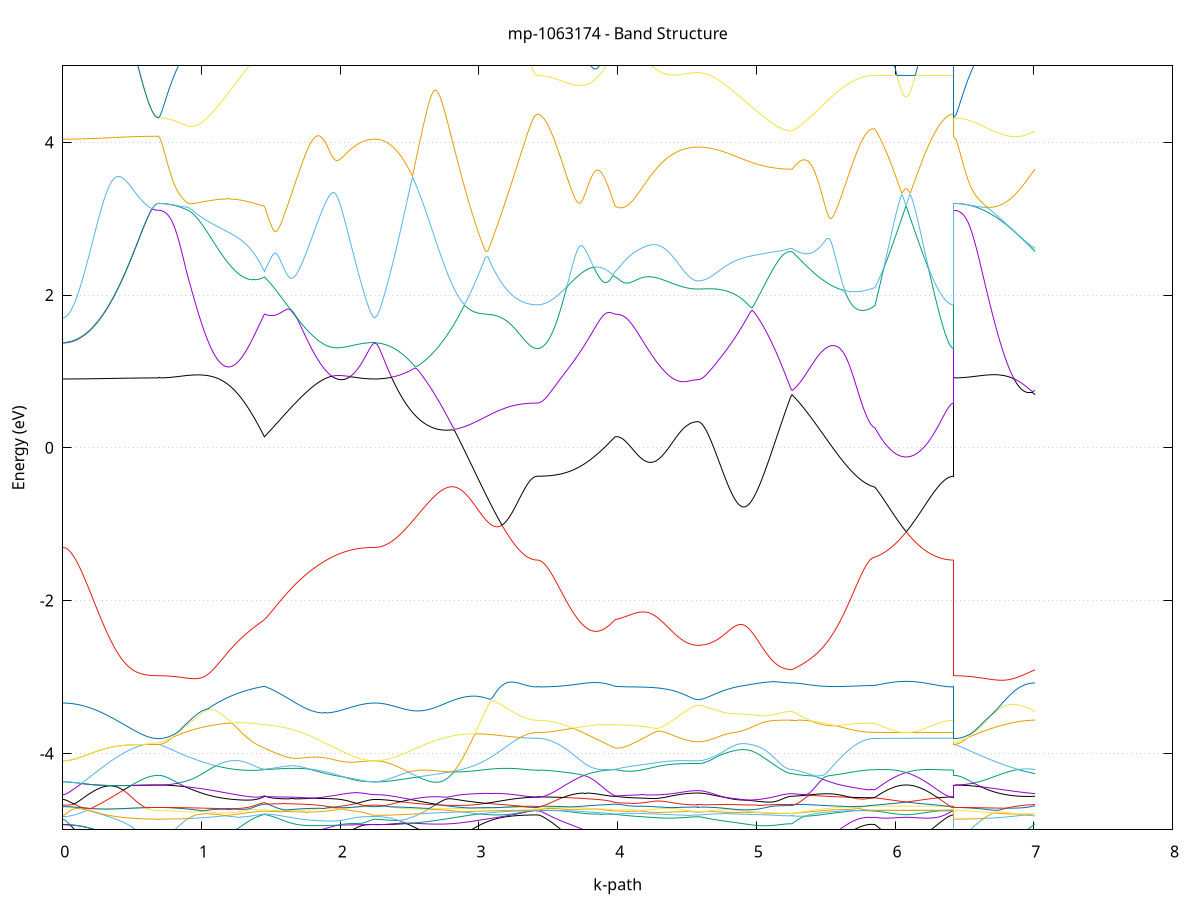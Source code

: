 set title 'mp-1063174 - Band Structure'
set xlabel 'k-path'
set ylabel 'Energy (eV)'
set grid y
set yrange [-5:5]
set terminal png size 800,600
set output 'mp-1063174_bands_gnuplot.png'
plot '-' using 1:2 with lines notitle, '-' using 1:2 with lines notitle, '-' using 1:2 with lines notitle, '-' using 1:2 with lines notitle, '-' using 1:2 with lines notitle, '-' using 1:2 with lines notitle, '-' using 1:2 with lines notitle, '-' using 1:2 with lines notitle, '-' using 1:2 with lines notitle, '-' using 1:2 with lines notitle, '-' using 1:2 with lines notitle, '-' using 1:2 with lines notitle, '-' using 1:2 with lines notitle, '-' using 1:2 with lines notitle, '-' using 1:2 with lines notitle, '-' using 1:2 with lines notitle, '-' using 1:2 with lines notitle, '-' using 1:2 with lines notitle, '-' using 1:2 with lines notitle, '-' using 1:2 with lines notitle, '-' using 1:2 with lines notitle, '-' using 1:2 with lines notitle, '-' using 1:2 with lines notitle, '-' using 1:2 with lines notitle, '-' using 1:2 with lines notitle, '-' using 1:2 with lines notitle, '-' using 1:2 with lines notitle, '-' using 1:2 with lines notitle, '-' using 1:2 with lines notitle, '-' using 1:2 with lines notitle, '-' using 1:2 with lines notitle, '-' using 1:2 with lines notitle, '-' using 1:2 with lines notitle, '-' using 1:2 with lines notitle, '-' using 1:2 with lines notitle, '-' using 1:2 with lines notitle
0.000000 -45.372929
0.005838 -45.372929
0.011676 -45.372929
0.017514 -45.372929
0.023352 -45.372929
0.029190 -45.372929
0.035028 -45.372929
0.040866 -45.372929
0.046704 -45.372929
0.052542 -45.372929
0.058379 -45.372929
0.064217 -45.372929
0.070055 -45.372829
0.075893 -45.372829
0.081731 -45.372829
0.087569 -45.372829
0.093407 -45.372829
0.099245 -45.372829
0.105083 -45.372829
0.110921 -45.372829
0.116759 -45.372829
0.122597 -45.372829
0.128435 -45.372829
0.134273 -45.372829
0.140111 -45.372829
0.145949 -45.372829
0.151787 -45.372829
0.157625 -45.372829
0.163463 -45.372829
0.169300 -45.372729
0.175138 -45.372729
0.180976 -45.372729
0.186814 -45.372729
0.192652 -45.372729
0.198490 -45.372729
0.204328 -45.372729
0.210166 -45.372729
0.216004 -45.372729
0.221842 -45.372729
0.227680 -45.372629
0.233518 -45.372629
0.239356 -45.372629
0.245194 -45.372629
0.251032 -45.372629
0.256870 -45.372629
0.262708 -45.372629
0.268546 -45.372629
0.274383 -45.372629
0.280221 -45.372629
0.286059 -45.372529
0.291897 -45.372529
0.297735 -45.372529
0.303573 -45.372529
0.309411 -45.372529
0.315249 -45.372529
0.321087 -45.372529
0.326925 -45.372529
0.332763 -45.372429
0.338601 -45.372429
0.344439 -45.372429
0.350277 -45.372429
0.356115 -45.372429
0.361953 -45.372429
0.367791 -45.372429
0.373629 -45.372429
0.379467 -45.372329
0.385304 -45.372329
0.391142 -45.372329
0.396980 -45.372329
0.402818 -45.372329
0.408656 -45.372329
0.414494 -45.372329
0.420332 -45.372329
0.426170 -45.372329
0.432008 -45.372229
0.437846 -45.372229
0.443684 -45.372229
0.449522 -45.372229
0.455360 -45.372229
0.461198 -45.372229
0.467036 -45.372229
0.472874 -45.372229
0.478712 -45.372229
0.484550 -45.372229
0.490388 -45.372129
0.496225 -45.372129
0.502063 -45.372129
0.507901 -45.372129
0.513739 -45.372129
0.519577 -45.372129
0.525415 -45.372129
0.531253 -45.372129
0.537091 -45.372129
0.542929 -45.372129
0.548767 -45.372129
0.554605 -45.372129
0.560443 -45.372029
0.566281 -45.372029
0.572119 -45.372029
0.577957 -45.372029
0.583795 -45.372029
0.589633 -45.372029
0.595471 -45.372029
0.601308 -45.372029
0.607146 -45.372029
0.612984 -45.372029
0.618822 -45.372029
0.624660 -45.372029
0.630498 -45.372029
0.636336 -45.372029
0.642174 -45.372029
0.648012 -45.372029
0.653850 -45.372029
0.659688 -45.372029
0.665526 -45.372029
0.671364 -45.372029
0.677202 -45.372029
0.683040 -45.372029
0.688878 -45.372029
0.688878 -45.372029
0.698536 -45.372029
0.708194 -45.372029
0.717852 -45.371929
0.727511 -45.371929
0.737169 -45.371929
0.746827 -45.371829
0.756485 -45.371829
0.766144 -45.371729
0.775802 -45.371729
0.785460 -45.371629
0.795118 -45.371529
0.804777 -45.371529
0.814435 -45.371429
0.824093 -45.371329
0.833751 -45.371229
0.843409 -45.371129
0.853068 -45.370929
0.862726 -45.370829
0.872384 -45.370729
0.882042 -45.370629
0.891701 -45.370429
0.891701 -45.370429
0.899842 -45.370329
0.907983 -45.370229
0.916125 -45.370129
0.924266 -45.370029
0.932408 -45.369929
0.940549 -45.369729
0.948690 -45.369629
0.956832 -45.369529
0.964973 -45.369429
0.973114 -45.369229
0.981256 -45.369129
0.989397 -45.369029
0.997539 -45.368829
1.005680 -45.368729
1.013821 -45.368529
1.021963 -45.368429
1.030104 -45.368229
1.038245 -45.368129
1.046387 -45.367929
1.054528 -45.367829
1.062670 -45.367629
1.070811 -45.367529
1.078952 -45.367329
1.087094 -45.367129
1.095235 -45.367029
1.103376 -45.366829
1.111518 -45.366629
1.119659 -45.366529
1.127801 -45.366329
1.135942 -45.366129
1.144083 -45.365929
1.152225 -45.365829
1.160366 -45.365629
1.168507 -45.365429
1.176649 -45.365229
1.184790 -45.365029
1.192932 -45.364829
1.201073 -45.364729
1.209214 -45.364529
1.217356 -45.364329
1.225497 -45.364129
1.233638 -45.363929
1.241780 -45.363729
1.249921 -45.363529
1.258063 -45.363329
1.266204 -45.363129
1.274345 -45.363029
1.282487 -45.362829
1.290628 -45.362629
1.298769 -45.362429
1.306911 -45.362229
1.315052 -45.362029
1.323194 -45.361829
1.331335 -45.361629
1.339476 -45.361429
1.347618 -45.361229
1.355759 -45.361029
1.363900 -45.360829
1.372042 -45.360629
1.380183 -45.360429
1.388325 -45.360229
1.396466 -45.360129
1.404607 -45.359929
1.412749 -45.359729
1.420890 -45.359529
1.429031 -45.359329
1.437173 -45.359129
1.445314 -45.358929
1.453456 -45.358729
1.453456 -45.358729
1.461585 -45.358929
1.469714 -45.359129
1.477843 -45.359329
1.485972 -45.359529
1.494101 -45.359729
1.502230 -45.359929
1.510359 -45.360129
1.518488 -45.360329
1.526617 -45.360529
1.534746 -45.360729
1.542875 -45.360929
1.551004 -45.361129
1.559133 -45.361329
1.567262 -45.361529
1.575391 -45.361729
1.583520 -45.361929
1.591649 -45.362129
1.599778 -45.362329
1.607907 -45.362529
1.616036 -45.362729
1.624165 -45.362929
1.632294 -45.363129
1.640423 -45.363429
1.648552 -45.363629
1.656681 -45.363829
1.664810 -45.364029
1.672939 -45.364229
1.681068 -45.364429
1.689197 -45.364629
1.697326 -45.364829
1.705455 -45.365029
1.713584 -45.365229
1.721713 -45.365429
1.729842 -45.365629
1.737971 -45.365729
1.746100 -45.365929
1.754229 -45.366129
1.762358 -45.366329
1.770487 -45.366529
1.778616 -45.366729
1.786745 -45.366929
1.794874 -45.367129
1.803003 -45.367329
1.811132 -45.367429
1.819261 -45.367629
1.827390 -45.367829
1.835519 -45.368029
1.843648 -45.368129
1.851776 -45.368329
1.859906 -45.368529
1.868035 -45.368729
1.876163 -45.368829
1.884293 -45.369029
1.892421 -45.369129
1.900551 -45.369329
1.908679 -45.369429
1.916808 -45.369629
1.924937 -45.369729
1.933066 -45.369929
1.941195 -45.370029
1.949324 -45.370229
1.957453 -45.370329
1.965582 -45.370429
1.973711 -45.370629
1.981840 -45.370729
1.989969 -45.370829
1.998098 -45.371029
2.006227 -45.371129
2.014356 -45.371229
2.022485 -45.371329
2.030614 -45.371429
2.038743 -45.371529
2.046872 -45.371629
2.055001 -45.371729
2.063130 -45.371829
2.071259 -45.371929
2.079388 -45.372029
2.087517 -45.372129
2.095646 -45.372129
2.103775 -45.372229
2.111904 -45.372329
2.120033 -45.372329
2.128162 -45.372429
2.136291 -45.372529
2.144420 -45.372529
2.152549 -45.372629
2.160678 -45.372629
2.168807 -45.372729
2.176936 -45.372729
2.185065 -45.372729
2.193194 -45.372829
2.201323 -45.372829
2.209452 -45.372829
2.217581 -45.372829
2.225710 -45.372929
2.233839 -45.372929
2.241968 -45.372929
2.250097 -45.372929
2.250097 -45.372929
2.267052 -45.372929
2.284007 -45.372829
2.300961 -45.372829
2.317916 -45.372729
2.334870 -45.372629
2.351825 -45.372529
2.368780 -45.372329
2.385734 -45.372129
2.402689 -45.371929
2.419644 -45.371729
2.436598 -45.371529
2.453553 -45.371229
2.470507 -45.371029
2.487462 -45.370729
2.504417 -45.370429
2.521371 -45.370029
2.538326 -45.369729
2.555280 -45.369329
2.572235 -45.368929
2.589190 -45.368629
2.606144 -45.368229
2.623099 -45.367729
2.640053 -45.367329
2.657008 -45.366929
2.673963 -45.366429
2.690917 -45.366029
2.707872 -45.365529
2.724827 -45.365029
2.741781 -45.364529
2.758736 -45.364129
2.775690 -45.363629
2.792645 -45.363129
2.809600 -45.362629
2.826554 -45.362129
2.843509 -45.361629
2.860463 -45.361129
2.877418 -45.360629
2.894373 -45.360129
2.911327 -45.359629
2.928282 -45.359229
2.945236 -45.358729
2.962191 -45.358229
2.979146 -45.357829
2.996100 -45.357329
3.013055 -45.356929
3.030010 -45.356529
3.046964 -45.356129
3.063919 -45.355729
3.080873 -45.355329
3.097828 -45.354929
3.114783 -45.354529
3.131737 -45.354229
3.148692 -45.353929
3.165646 -45.353629
3.182601 -45.353329
3.199556 -45.353029
3.216510 -45.352729
3.233465 -45.352529
3.250419 -45.352329
3.267374 -45.352129
3.284329 -45.351929
3.301283 -45.351729
3.318238 -45.351629
3.335193 -45.351529
3.352147 -45.351429
3.369102 -45.351329
3.386056 -45.351329
3.403011 -45.351229
3.419966 -45.351229
3.419966 -45.351229
3.428102 -45.351229
3.436238 -45.351229
3.444374 -45.351229
3.452510 -45.351229
3.460646 -45.351329
3.468782 -45.351329
3.476919 -45.351329
3.485055 -45.351329
3.493191 -45.351429
3.501327 -45.351429
3.509463 -45.351429
3.517599 -45.351529
3.525735 -45.351529
3.533872 -45.351629
3.542008 -45.351629
3.550144 -45.351729
3.558280 -45.351729
3.566416 -45.351829
3.574552 -45.351829
3.582688 -45.351929
3.590825 -45.352029
3.598961 -45.352129
3.607097 -45.352129
3.615233 -45.352229
3.623369 -45.352329
3.631505 -45.352429
3.639641 -45.352529
3.647778 -45.352629
3.655914 -45.352729
3.664050 -45.352829
3.672186 -45.352929
3.680322 -45.353029
3.688458 -45.353129
3.696594 -45.353229
3.704731 -45.353329
3.712867 -45.353429
3.721003 -45.353629
3.729139 -45.353729
3.737275 -45.353829
3.745411 -45.353929
3.753547 -45.354129
3.761684 -45.354229
3.769820 -45.354329
3.777956 -45.354529
3.786092 -45.354629
3.794228 -45.354829
3.802364 -45.354929
3.810500 -45.355129
3.818636 -45.355229
3.826773 -45.355429
3.834909 -45.355529
3.843045 -45.355729
3.851181 -45.355929
3.859317 -45.356029
3.867453 -45.356229
3.875589 -45.356429
3.883726 -45.356529
3.891862 -45.356729
3.899998 -45.356929
3.908134 -45.357129
3.916270 -45.357229
3.924406 -45.357429
3.932542 -45.357629
3.940679 -45.357829
3.948815 -45.358029
3.956951 -45.358229
3.965087 -45.358329
3.973223 -45.358529
3.981359 -45.358729
3.981359 -45.358729
3.997063 -45.358829
4.012766 -45.358929
4.028470 -45.359029
4.044174 -45.359129
4.059877 -45.359129
4.075581 -45.359229
4.091284 -45.359329
4.106988 -45.359429
4.122691 -45.359529
4.138395 -45.359629
4.154099 -45.359729
4.169802 -45.359829
4.185506 -45.359929
4.201209 -45.360029
4.216913 -45.360129
4.232616 -45.360229
4.248320 -45.360329
4.264024 -45.360429
4.279727 -45.360529
4.295431 -45.360629
4.311134 -45.360729
4.326838 -45.360729
4.342541 -45.360829
4.358245 -45.360929
4.373948 -45.361029
4.389652 -45.361029
4.405356 -45.361129
4.421059 -45.361129
4.436763 -45.361229
4.452466 -45.361229
4.468170 -45.361329
4.483873 -45.361329
4.499577 -45.361329
4.515281 -45.361429
4.530984 -45.361429
4.546688 -45.361429
4.562391 -45.361429
4.578095 -45.361429
4.578095 -45.361429
4.586281 -45.361429
4.594467 -45.361429
4.602653 -45.361429
4.610840 -45.361429
4.619026 -45.361429
4.627212 -45.361429
4.635398 -45.361429
4.643584 -45.361429
4.651771 -45.361429
4.659957 -45.361429
4.668143 -45.361429
4.676329 -45.361429
4.684515 -45.361429
4.692702 -45.361429
4.700888 -45.361429
4.709074 -45.361429
4.717260 -45.361429
4.725446 -45.361429
4.733633 -45.361429
4.741819 -45.361429
4.750005 -45.361429
4.758191 -45.361429
4.766377 -45.361429
4.774564 -45.361429
4.782750 -45.361429
4.790936 -45.361429
4.799122 -45.361429
4.807308 -45.361429
4.815495 -45.361429
4.823681 -45.361429
4.831867 -45.361429
4.840053 -45.361429
4.848239 -45.361429
4.856426 -45.361429
4.864612 -45.361429
4.872798 -45.361429
4.880984 -45.361429
4.889170 -45.361429
4.897357 -45.361429
4.905543 -45.361429
4.913729 -45.361429
4.921915 -45.361429
4.930101 -45.361429
4.938288 -45.361429
4.946474 -45.361429
4.954660 -45.361429
4.962846 -45.361429
4.971032 -45.361429
4.979219 -45.361429
4.987405 -45.361429
4.995591 -45.361429
5.003777 -45.361429
5.011963 -45.361429
5.020150 -45.361429
5.028336 -45.361429
5.036522 -45.361429
5.044708 -45.361429
5.052894 -45.361429
5.061081 -45.361429
5.069267 -45.361429
5.077453 -45.361429
5.085639 -45.361429
5.093825 -45.361429
5.102012 -45.361429
5.110198 -45.361429
5.118384 -45.361429
5.126570 -45.361429
5.134756 -45.361429
5.142943 -45.361429
5.151129 -45.361429
5.159315 -45.361429
5.167501 -45.361429
5.175687 -45.361429
5.183874 -45.361429
5.192060 -45.361429
5.200246 -45.361429
5.208432 -45.361429
5.216618 -45.361429
5.224805 -45.361429
5.232991 -45.361429
5.241177 -45.361429
5.249363 -45.361429
5.257550 -45.361429
5.257550 -45.361429
5.272477 -45.361029
5.287405 -45.360629
5.302333 -45.360229
5.317260 -45.359829
5.332188 -45.359429
5.347116 -45.359029
5.362044 -45.358629
5.376971 -45.358229
5.391899 -45.357829
5.406827 -45.357429
5.421755 -45.357129
5.436682 -45.356729
5.451610 -45.356429
5.466538 -45.356029
5.481466 -45.355729
5.496393 -45.355429
5.511321 -45.355029
5.526249 -45.354729
5.541177 -45.354429
5.556104 -45.354129
5.571032 -45.353929
5.585960 -45.353629
5.600888 -45.353429
5.615815 -45.353129
5.630743 -45.352929
5.645671 -45.352729
5.660599 -45.352529
5.675526 -45.352329
5.690454 -45.352129
5.705382 -45.352029
5.720310 -45.351829
5.735237 -45.351729
5.750165 -45.351629
5.765093 -45.351529
5.780021 -45.351429
5.794948 -45.351329
5.809876 -45.351329
5.824804 -45.351229
5.839731 -45.351229
5.854659 -45.351229
5.854659 -45.351229
5.860531 -45.351229
5.866402 -45.351229
5.872274 -45.351229
5.878146 -45.351229
5.884017 -45.351229
5.889889 -45.351229
5.895760 -45.351229
5.901632 -45.351229
5.907504 -45.351229
5.913375 -45.351229
5.919247 -45.351229
5.925118 -45.351229
5.930990 -45.351229
5.936862 -45.351229
5.942733 -45.351229
5.948605 -45.351229
5.954477 -45.351229
5.960348 -45.351229
5.966220 -45.351229
5.972091 -45.351229
5.977963 -45.351229
5.983835 -45.351229
5.989706 -45.351229
5.995578 -45.351229
6.001449 -45.351229
6.007321 -45.351229
6.013193 -45.351229
6.019064 -45.351229
6.024936 -45.351229
6.030807 -45.351229
6.036679 -45.351229
6.042551 -45.351229
6.048422 -45.351229
6.054294 -45.351229
6.060165 -45.351229
6.066037 -45.351229
6.071909 -45.351229
6.077780 -45.351229
6.083652 -45.351229
6.089523 -45.351229
6.095395 -45.351229
6.101267 -45.351229
6.107138 -45.351229
6.113010 -45.351229
6.118881 -45.351229
6.124753 -45.351229
6.130625 -45.351229
6.136496 -45.351229
6.142368 -45.351229
6.148239 -45.351229
6.154111 -45.351229
6.159983 -45.351229
6.165854 -45.351229
6.171726 -45.351229
6.177597 -45.351229
6.183469 -45.351229
6.189341 -45.351229
6.195212 -45.351229
6.201084 -45.351229
6.206956 -45.351229
6.212827 -45.351229
6.218699 -45.351229
6.224570 -45.351229
6.230442 -45.351229
6.236314 -45.351229
6.242185 -45.351229
6.248057 -45.351229
6.253928 -45.351229
6.259800 -45.351229
6.265672 -45.351229
6.271543 -45.351229
6.277415 -45.351229
6.283286 -45.351229
6.289158 -45.351229
6.295030 -45.351229
6.300901 -45.351229
6.306773 -45.351229
6.312644 -45.351229
6.318516 -45.351229
6.324388 -45.351229
6.330259 -45.351229
6.336131 -45.351229
6.342002 -45.351229
6.347874 -45.351229
6.353746 -45.351229
6.359617 -45.351229
6.365489 -45.351229
6.371360 -45.351229
6.377232 -45.351229
6.383104 -45.351229
6.388975 -45.351229
6.394847 -45.351229
6.400718 -45.351229
6.406590 -45.351229
6.412462 -45.351229
6.418333 -45.351229
6.424205 -45.351229
6.424205 -45.372029
6.440917 -45.372029
6.457630 -45.371929
6.474342 -45.371929
6.491054 -45.371829
6.507767 -45.371729
6.524479 -45.371629
6.541192 -45.371429
6.557904 -45.371329
6.574616 -45.371129
6.591329 -45.370929
6.608041 -45.370729
6.624754 -45.370429
6.641466 -45.370229
6.658179 -45.369929
6.674891 -45.369629
6.691603 -45.369329
6.708316 -45.369029
6.725028 -45.368729
6.741741 -45.368329
6.758453 -45.367929
6.775165 -45.367629
6.791878 -45.367229
6.808590 -45.366829
6.825303 -45.366429
6.842015 -45.365929
6.858727 -45.365529
6.875440 -45.365129
6.892152 -45.364629
6.908865 -45.364229
6.925577 -45.363729
6.942289 -45.363229
6.959002 -45.362829
6.975714 -45.362329
6.992427 -45.361929
7.009139 -45.361429
e
0.000000 -22.784129
0.005838 -22.784129
0.011676 -22.784229
0.017514 -22.784229
0.023352 -22.784229
0.029190 -22.784329
0.035028 -22.784329
0.040866 -22.784429
0.046704 -22.784529
0.052542 -22.784529
0.058379 -22.784629
0.064217 -22.784729
0.070055 -22.784829
0.075893 -22.785029
0.081731 -22.785129
0.087569 -22.785229
0.093407 -22.785429
0.099245 -22.785529
0.105083 -22.785729
0.110921 -22.785829
0.116759 -22.786029
0.122597 -22.786229
0.128435 -22.786429
0.134273 -22.786629
0.140111 -22.786829
0.145949 -22.787029
0.151787 -22.787329
0.157625 -22.787529
0.163463 -22.787829
0.169300 -22.788029
0.175138 -22.788329
0.180976 -22.788529
0.186814 -22.788829
0.192652 -22.789129
0.198490 -22.789329
0.204328 -22.789629
0.210166 -22.789929
0.216004 -22.790229
0.221842 -22.790529
0.227680 -22.790829
0.233518 -22.791129
0.239356 -22.791429
0.245194 -22.791829
0.251032 -22.792129
0.256870 -22.792429
0.262708 -22.792729
0.268546 -22.793129
0.274383 -22.793429
0.280221 -22.793729
0.286059 -22.794129
0.291897 -22.794429
0.297735 -22.794829
0.303573 -22.795129
0.309411 -22.795529
0.315249 -22.795829
0.321087 -22.796229
0.326925 -22.796529
0.332763 -22.796929
0.338601 -22.797229
0.344439 -22.797629
0.350277 -22.797929
0.356115 -22.798329
0.361953 -22.798629
0.367791 -22.799029
0.373629 -22.799329
0.379467 -22.799729
0.385304 -22.800029
0.391142 -22.800429
0.396980 -22.800729
0.402818 -22.801029
0.408656 -22.801429
0.414494 -22.801729
0.420332 -22.802029
0.426170 -22.802429
0.432008 -22.802729
0.437846 -22.803029
0.443684 -22.803329
0.449522 -22.803629
0.455360 -22.803929
0.461198 -22.804229
0.467036 -22.804529
0.472874 -22.804829
0.478712 -22.805129
0.484550 -22.805429
0.490388 -22.805629
0.496225 -22.805929
0.502063 -22.806229
0.507901 -22.806429
0.513739 -22.806729
0.519577 -22.806929
0.525415 -22.807129
0.531253 -22.807429
0.537091 -22.807629
0.542929 -22.807829
0.548767 -22.808029
0.554605 -22.808229
0.560443 -22.808429
0.566281 -22.808629
0.572119 -22.808829
0.577957 -22.808929
0.583795 -22.809129
0.589633 -22.809329
0.595471 -22.809429
0.601308 -22.809529
0.607146 -22.809729
0.612984 -22.809829
0.618822 -22.809929
0.624660 -22.810029
0.630498 -22.810129
0.636336 -22.810229
0.642174 -22.810329
0.648012 -22.810329
0.653850 -22.810429
0.659688 -22.810429
0.665526 -22.810529
0.671364 -22.810529
0.677202 -22.810529
0.683040 -22.810529
0.688878 -22.810529
0.688878 -22.810529
0.698536 -22.810529
0.708194 -22.810529
0.717852 -22.810429
0.727511 -22.810329
0.737169 -22.810229
0.746827 -22.810029
0.756485 -22.809829
0.766144 -22.809629
0.775802 -22.809429
0.785460 -22.809129
0.795118 -22.808829
0.804777 -22.808429
0.814435 -22.808129
0.824093 -22.807729
0.833751 -22.807329
0.843409 -22.806829
0.853068 -22.806429
0.862726 -22.805929
0.872384 -22.805429
0.882042 -22.804829
0.891701 -22.804329
0.891701 -22.804329
0.899842 -22.803929
0.907983 -22.803429
0.916125 -22.803029
0.924266 -22.802529
0.932408 -22.802029
0.940549 -22.801529
0.948690 -22.801029
0.956832 -22.800529
0.964973 -22.800029
0.973114 -22.799429
0.981256 -22.798929
0.989397 -22.798329
0.997539 -22.797729
1.005680 -22.797129
1.013821 -22.796529
1.021963 -22.795929
1.030104 -22.795329
1.038245 -22.794729
1.046387 -22.794029
1.054528 -22.793429
1.062670 -22.792729
1.070811 -22.792129
1.078952 -22.791429
1.087094 -22.790829
1.095235 -22.790129
1.103376 -22.789429
1.111518 -22.788829
1.119659 -22.788129
1.127801 -22.787529
1.135942 -22.786829
1.144083 -22.786229
1.152225 -22.785529
1.160366 -22.784929
1.168507 -22.784329
1.176649 -22.783729
1.184790 -22.783229
1.192932 -22.782729
1.201073 -22.782329
1.209214 -22.782029
1.217356 -22.782029
1.225497 -22.782129
1.233638 -22.782729
1.241780 -22.783629
1.249921 -22.784829
1.258063 -22.786329
1.266204 -22.787929
1.274345 -22.789729
1.282487 -22.791529
1.290628 -22.793429
1.298769 -22.795329
1.306911 -22.797229
1.315052 -22.799229
1.323194 -22.801129
1.331335 -22.803129
1.339476 -22.805029
1.347618 -22.807029
1.355759 -22.808929
1.363900 -22.810929
1.372042 -22.812829
1.380183 -22.814729
1.388325 -22.816629
1.396466 -22.818529
1.404607 -22.820429
1.412749 -22.822329
1.420890 -22.824229
1.429031 -22.826029
1.437173 -22.827829
1.445314 -22.829729
1.453456 -22.831429
1.453456 -22.831429
1.461585 -22.829729
1.469714 -22.827929
1.477843 -22.826029
1.485972 -22.824229
1.494101 -22.822429
1.502230 -22.820529
1.510359 -22.818629
1.518488 -22.816829
1.526617 -22.814929
1.534746 -22.813029
1.542875 -22.811129
1.551004 -22.809229
1.559133 -22.807329
1.567262 -22.805429
1.575391 -22.803529
1.583520 -22.801629
1.591649 -22.799729
1.599778 -22.797929
1.607907 -22.796029
1.616036 -22.794129
1.624165 -22.792329
1.632294 -22.790529
1.640423 -22.788729
1.648552 -22.787029
1.656681 -22.785329
1.664810 -22.783729
1.672939 -22.782229
1.681068 -22.780829
1.689197 -22.779629
1.697326 -22.778629
1.705455 -22.777829
1.713584 -22.777129
1.721713 -22.776729
1.729842 -22.776329
1.737971 -22.776229
1.746100 -22.776129
1.754229 -22.776129
1.762358 -22.776129
1.770487 -22.776229
1.778616 -22.776329
1.786745 -22.776429
1.794874 -22.776629
1.803003 -22.776829
1.811132 -22.777029
1.819261 -22.777229
1.827390 -22.777429
1.835519 -22.777629
1.843648 -22.777829
1.851776 -22.778029
1.859906 -22.778229
1.868035 -22.778429
1.876163 -22.778629
1.884293 -22.778829
1.892421 -22.779129
1.900551 -22.779329
1.908679 -22.779529
1.916808 -22.779729
1.924937 -22.779929
1.933066 -22.780129
1.941195 -22.780329
1.949324 -22.780529
1.957453 -22.780629
1.965582 -22.780829
1.973711 -22.781029
1.981840 -22.781229
1.989969 -22.781429
1.998098 -22.781529
2.006227 -22.781729
2.014356 -22.781829
2.022485 -22.782029
2.030614 -22.782129
2.038743 -22.782329
2.046872 -22.782429
2.055001 -22.782529
2.063130 -22.782729
2.071259 -22.782829
2.079388 -22.782929
2.087517 -22.783029
2.095646 -22.783129
2.103775 -22.783229
2.111904 -22.783329
2.120033 -22.783429
2.128162 -22.783529
2.136291 -22.783629
2.144420 -22.783729
2.152549 -22.783729
2.160678 -22.783829
2.168807 -22.783929
2.176936 -22.783929
2.185065 -22.784029
2.193194 -22.784029
2.201323 -22.784029
2.209452 -22.784129
2.217581 -22.784129
2.225710 -22.784129
2.233839 -22.784129
2.241968 -22.784129
2.250097 -22.784129
2.250097 -22.784129
2.267052 -22.784129
2.284007 -22.784029
2.300961 -22.783929
2.317916 -22.783729
2.334870 -22.783429
2.351825 -22.783129
2.368780 -22.782729
2.385734 -22.782229
2.402689 -22.781729
2.419644 -22.781229
2.436598 -22.780629
2.453553 -22.780029
2.470507 -22.779329
2.487462 -22.778529
2.504417 -22.777829
2.521371 -22.777029
2.538326 -22.776129
2.555280 -22.775329
2.572235 -22.774429
2.589190 -22.773429
2.606144 -22.772529
2.623099 -22.771529
2.640053 -22.770629
2.657008 -22.769629
2.673963 -22.768629
2.690917 -22.767629
2.707872 -22.767529
2.724827 -22.772329
2.741781 -22.777129
2.758736 -22.782029
2.775690 -22.786929
2.792645 -22.791729
2.809600 -22.796529
2.826554 -22.801329
2.843509 -22.806029
2.860463 -22.810729
2.877418 -22.815329
2.894373 -22.819929
2.911327 -22.824429
2.928282 -22.828829
2.945236 -22.833129
2.962191 -22.837329
2.979146 -22.841429
2.996100 -22.845329
3.013055 -22.849229
3.030010 -22.852929
3.046964 -22.856529
3.063919 -22.860029
3.080873 -22.863329
3.097828 -22.866529
3.114783 -22.869629
3.131737 -22.872529
3.148692 -22.875229
3.165646 -22.877829
3.182601 -22.880229
3.199556 -22.882529
3.216510 -22.884729
3.233465 -22.886829
3.250419 -22.888829
3.267374 -22.890829
3.284329 -22.892529
3.301283 -22.894129
3.318238 -22.895529
3.335193 -22.896629
3.352147 -22.897629
3.369102 -22.898329
3.386056 -22.898829
3.403011 -22.899229
3.419966 -22.899329
3.419966 -22.899329
3.428102 -22.899329
3.436238 -22.899229
3.444374 -22.899129
3.452510 -22.899029
3.460646 -22.898929
3.468782 -22.898729
3.476919 -22.898529
3.485055 -22.898329
3.493191 -22.898029
3.501327 -22.897729
3.509463 -22.897429
3.517599 -22.897129
3.525735 -22.896729
3.533872 -22.896329
3.542008 -22.895829
3.550144 -22.895429
3.558280 -22.894929
3.566416 -22.894329
3.574552 -22.893829
3.582688 -22.893229
3.590825 -22.892529
3.598961 -22.891929
3.607097 -22.891229
3.615233 -22.890529
3.623369 -22.889829
3.631505 -22.889029
3.639641 -22.888229
3.647778 -22.887429
3.655914 -22.886529
3.664050 -22.885629
3.672186 -22.884729
3.680322 -22.883829
3.688458 -22.882829
3.696594 -22.881829
3.704731 -22.880829
3.712867 -22.879729
3.721003 -22.878629
3.729139 -22.877529
3.737275 -22.876429
3.745411 -22.875229
3.753547 -22.874129
3.761684 -22.872829
3.769820 -22.871629
3.777956 -22.870329
3.786092 -22.869029
3.794228 -22.867729
3.802364 -22.866429
3.810500 -22.865029
3.818636 -22.863629
3.826773 -22.862229
3.834909 -22.860829
3.843045 -22.859329
3.851181 -22.857929
3.859317 -22.856429
3.867453 -22.854829
3.875589 -22.853329
3.883726 -22.851729
3.891862 -22.850129
3.899998 -22.848529
3.908134 -22.846929
3.916270 -22.845229
3.924406 -22.843629
3.932542 -22.841929
3.940679 -22.840229
3.948815 -22.838529
3.956951 -22.836729
3.965087 -22.835029
3.973223 -22.833229
3.981359 -22.831429
3.981359 -22.831429
3.997063 -22.833029
4.012766 -22.836729
4.028470 -22.840829
4.044174 -22.845229
4.059877 -22.849529
4.075581 -22.853829
4.091284 -22.858129
4.106988 -22.862429
4.122691 -22.866629
4.138395 -22.870729
4.154099 -22.874829
4.169802 -22.878729
4.185506 -22.882629
4.201209 -22.886429
4.216913 -22.890129
4.232616 -22.893729
4.248320 -22.897129
4.264024 -22.900529
4.279727 -22.903729
4.295431 -22.906829
4.311134 -22.909829
4.326838 -22.912629
4.342541 -22.915329
4.358245 -22.917829
4.373948 -22.920129
4.389652 -22.922429
4.405356 -22.924429
4.421059 -22.926329
4.436763 -22.928029
4.452466 -22.929529
4.468170 -22.930929
4.483873 -22.932129
4.499577 -22.933129
4.515281 -22.933929
4.530984 -22.934629
4.546688 -22.935029
4.562391 -22.935329
4.578095 -22.935429
4.578095 -22.935429
4.586281 -22.935429
4.594467 -22.935329
4.602653 -22.935229
4.610840 -22.935029
4.619026 -22.934829
4.627212 -22.934529
4.635398 -22.934229
4.643584 -22.933829
4.651771 -22.933429
4.659957 -22.932929
4.668143 -22.932329
4.676329 -22.931829
4.684515 -22.931129
4.692702 -22.930429
4.700888 -22.929729
4.709074 -22.928929
4.717260 -22.928129
4.725446 -22.927229
4.733633 -22.926329
4.741819 -22.925329
4.750005 -22.924329
4.758191 -22.923329
4.766377 -22.922129
4.774564 -22.921029
4.782750 -22.919829
4.790936 -22.918529
4.799122 -22.917329
4.807308 -22.915929
4.815495 -22.914629
4.823681 -22.913129
4.831867 -22.911729
4.840053 -22.910229
4.848239 -22.908729
4.856426 -22.907129
4.864612 -22.905529
4.872798 -22.903829
4.880984 -22.902129
4.889170 -22.900429
4.897357 -22.898629
4.905543 -22.896829
4.913729 -22.895029
4.921915 -22.893129
4.930101 -22.891229
4.938288 -22.889329
4.946474 -22.887329
4.954660 -22.885329
4.962846 -22.883329
4.971032 -22.881329
4.979219 -22.879229
4.987405 -22.877129
4.995591 -22.874929
5.003777 -22.872829
5.011963 -22.870629
5.020150 -22.868429
5.028336 -22.866229
5.036522 -22.863929
5.044708 -22.861629
5.052894 -22.859329
5.061081 -22.857029
5.069267 -22.854729
5.077453 -22.852329
5.085639 -22.850029
5.093825 -22.847629
5.102012 -22.845229
5.110198 -22.842829
5.118384 -22.840429
5.126570 -22.838029
5.134756 -22.835529
5.142943 -22.833129
5.151129 -22.830629
5.159315 -22.828229
5.167501 -22.825729
5.175687 -22.823329
5.183874 -22.820829
5.192060 -22.818429
5.200246 -22.816029
5.208432 -22.813629
5.216618 -22.811229
5.224805 -22.809029
5.232991 -22.806829
5.241177 -22.805029
5.249363 -22.803629
5.257550 -22.803129
5.257550 -22.803129
5.272477 -22.807329
5.287405 -22.811529
5.302333 -22.815629
5.317260 -22.819729
5.332188 -22.823729
5.347116 -22.827629
5.362044 -22.831529
5.376971 -22.835329
5.391899 -22.839129
5.406827 -22.842729
5.421755 -22.846329
5.436682 -22.849729
5.451610 -22.853129
5.466538 -22.856429
5.481466 -22.859529
5.496393 -22.862629
5.511321 -22.865629
5.526249 -22.868429
5.541177 -22.871129
5.556104 -22.873729
5.571032 -22.876229
5.585960 -22.878629
5.600888 -22.880829
5.615815 -22.883029
5.630743 -22.885029
5.645671 -22.886829
5.660599 -22.888629
5.675526 -22.890229
5.690454 -22.891729
5.705382 -22.893129
5.720310 -22.894329
5.735237 -22.895429
5.750165 -22.896429
5.765093 -22.897229
5.780021 -22.897929
5.794948 -22.898529
5.809876 -22.899029
5.824804 -22.899329
5.839731 -22.899529
5.854659 -22.899529
5.854659 -22.899529
5.860531 -22.899529
5.866402 -22.899529
5.872274 -22.899529
5.878146 -22.899529
5.884017 -22.899429
5.889889 -22.899429
5.895760 -22.899429
5.901632 -22.899429
5.907504 -22.899329
5.913375 -22.899329
5.919247 -22.899329
5.925118 -22.899329
5.930990 -22.899229
5.936862 -22.899229
5.942733 -22.899229
5.948605 -22.899129
5.954477 -22.899129
5.960348 -22.899129
5.966220 -22.899029
5.972091 -22.899029
5.977963 -22.899029
5.983835 -22.898929
5.989706 -22.898929
5.995578 -22.898929
6.001449 -22.898829
6.007321 -22.898829
6.013193 -22.898829
6.019064 -22.898729
6.024936 -22.898729
6.030807 -22.898729
6.036679 -22.898629
6.042551 -22.898629
6.048422 -22.898629
6.054294 -22.898529
6.060165 -22.898529
6.066037 -22.898529
6.071909 -22.898529
6.077780 -22.898429
6.083652 -22.898429
6.089523 -22.898429
6.095395 -22.898429
6.101267 -22.898329
6.107138 -22.898329
6.113010 -22.898329
6.118881 -22.898329
6.124753 -22.898329
6.130625 -22.898329
6.136496 -22.898329
6.142368 -22.898429
6.148239 -22.898429
6.154111 -22.898429
6.159983 -22.898429
6.165854 -22.898429
6.171726 -22.898529
6.177597 -22.898529
6.183469 -22.898529
6.189341 -22.898629
6.195212 -22.898629
6.201084 -22.898629
6.206956 -22.898629
6.212827 -22.898729
6.218699 -22.898729
6.224570 -22.898729
6.230442 -22.898829
6.236314 -22.898829
6.242185 -22.898829
6.248057 -22.898829
6.253928 -22.898929
6.259800 -22.898929
6.265672 -22.898929
6.271543 -22.898929
6.277415 -22.899029
6.283286 -22.899029
6.289158 -22.899029
6.295030 -22.899029
6.300901 -22.899129
6.306773 -22.899129
6.312644 -22.899129
6.318516 -22.899129
6.324388 -22.899129
6.330259 -22.899129
6.336131 -22.899229
6.342002 -22.899229
6.347874 -22.899229
6.353746 -22.899229
6.359617 -22.899229
6.365489 -22.899229
6.371360 -22.899229
6.377232 -22.899229
6.383104 -22.899229
6.388975 -22.899229
6.394847 -22.899329
6.400718 -22.899329
6.406590 -22.899329
6.412462 -22.899329
6.418333 -22.899329
6.424205 -22.899329
6.424205 -22.810529
6.440917 -22.810529
6.457630 -22.810429
6.474342 -22.810129
6.491054 -22.809829
6.507767 -22.809429
6.524479 -22.809029
6.541192 -22.808429
6.557904 -22.807829
6.574616 -22.807029
6.591329 -22.806229
6.608041 -22.805429
6.624754 -22.804429
6.641466 -22.803429
6.658179 -22.802329
6.674891 -22.801229
6.691603 -22.800029
6.708316 -22.798829
6.725028 -22.797529
6.741741 -22.796129
6.758453 -22.794829
6.775165 -22.793429
6.791878 -22.791929
6.808590 -22.790429
6.825303 -22.788929
6.842015 -22.787429
6.858727 -22.785929
6.875440 -22.784429
6.892152 -22.782829
6.908865 -22.781329
6.925577 -22.779729
6.942289 -22.783529
6.959002 -22.788429
6.975714 -22.793329
6.992427 -22.798229
7.009139 -22.803129
e
0.000000 -22.687129
0.005838 -22.687129
0.011676 -22.687129
0.017514 -22.687129
0.023352 -22.687129
0.029190 -22.687129
0.035028 -22.687129
0.040866 -22.687129
0.046704 -22.687129
0.052542 -22.687129
0.058379 -22.687129
0.064217 -22.687029
0.070055 -22.687029
0.075893 -22.687029
0.081731 -22.687029
0.087569 -22.687029
0.093407 -22.687029
0.099245 -22.687029
0.105083 -22.686929
0.110921 -22.686929
0.116759 -22.686929
0.122597 -22.686929
0.128435 -22.686929
0.134273 -22.686829
0.140111 -22.686829
0.145949 -22.686829
0.151787 -22.686829
0.157625 -22.686829
0.163463 -22.686729
0.169300 -22.686729
0.175138 -22.686729
0.180976 -22.686629
0.186814 -22.686629
0.192652 -22.686629
0.198490 -22.686629
0.204328 -22.686529
0.210166 -22.686529
0.216004 -22.686529
0.221842 -22.686429
0.227680 -22.686429
0.233518 -22.686429
0.239356 -22.686329
0.245194 -22.686329
0.251032 -22.686329
0.256870 -22.686229
0.262708 -22.686229
0.268546 -22.686229
0.274383 -22.686129
0.280221 -22.686129
0.286059 -22.686129
0.291897 -22.686029
0.297735 -22.686029
0.303573 -22.686029
0.309411 -22.685929
0.315249 -22.685929
0.321087 -22.685929
0.326925 -22.685829
0.332763 -22.685829
0.338601 -22.685829
0.344439 -22.685729
0.350277 -22.685729
0.356115 -22.685629
0.361953 -22.685629
0.367791 -22.685629
0.373629 -22.685529
0.379467 -22.685529
0.385304 -22.685529
0.391142 -22.685429
0.396980 -22.685429
0.402818 -22.685429
0.408656 -22.685329
0.414494 -22.685329
0.420332 -22.685329
0.426170 -22.685229
0.432008 -22.685229
0.437846 -22.685129
0.443684 -22.685129
0.449522 -22.685129
0.455360 -22.685029
0.461198 -22.685029
0.467036 -22.685029
0.472874 -22.685029
0.478712 -22.684929
0.484550 -22.684929
0.490388 -22.684929
0.496225 -22.684829
0.502063 -22.684829
0.507901 -22.684829
0.513739 -22.684829
0.519577 -22.684729
0.525415 -22.684729
0.531253 -22.684729
0.537091 -22.684729
0.542929 -22.684629
0.548767 -22.684629
0.554605 -22.684629
0.560443 -22.684629
0.566281 -22.684529
0.572119 -22.684529
0.577957 -22.684529
0.583795 -22.684529
0.589633 -22.684529
0.595471 -22.684529
0.601308 -22.684429
0.607146 -22.684429
0.612984 -22.684429
0.618822 -22.684429
0.624660 -22.684429
0.630498 -22.684429
0.636336 -22.684429
0.642174 -22.684429
0.648012 -22.684429
0.653850 -22.684429
0.659688 -22.684329
0.665526 -22.684329
0.671364 -22.684329
0.677202 -22.684329
0.683040 -22.684329
0.688878 -22.684329
0.688878 -22.684329
0.698536 -22.684429
0.708194 -22.684529
0.717852 -22.684729
0.727511 -22.685029
0.737169 -22.685329
0.746827 -22.685829
0.756485 -22.686329
0.766144 -22.687029
0.775802 -22.687729
0.785460 -22.688529
0.795118 -22.689429
0.804777 -22.690429
0.814435 -22.691529
0.824093 -22.692629
0.833751 -22.693829
0.843409 -22.695129
0.853068 -22.696529
0.862726 -22.697929
0.872384 -22.699429
0.882042 -22.701029
0.891701 -22.702729
0.891701 -22.702729
0.899842 -22.704029
0.907983 -22.705229
0.916125 -22.706629
0.924266 -22.707929
0.932408 -22.709329
0.940549 -22.710729
0.948690 -22.712229
0.956832 -22.713729
0.964973 -22.715229
0.973114 -22.716729
0.981256 -22.718329
0.989397 -22.719929
0.997539 -22.721629
1.005680 -22.723229
1.013821 -22.724929
1.021963 -22.726629
1.030104 -22.728429
1.038245 -22.730129
1.046387 -22.731929
1.054528 -22.733729
1.062670 -22.735529
1.070811 -22.737329
1.078952 -22.739229
1.087094 -22.741029
1.095235 -22.742929
1.103376 -22.744829
1.111518 -22.746729
1.119659 -22.748629
1.127801 -22.750629
1.135942 -22.752529
1.144083 -22.754429
1.152225 -22.756329
1.160366 -22.758329
1.168507 -22.760229
1.176649 -22.762129
1.184790 -22.763929
1.192932 -22.765729
1.201073 -22.767429
1.209214 -22.769029
1.217356 -22.770529
1.225497 -22.771629
1.233638 -22.772429
1.241780 -22.772929
1.249921 -22.773029
1.258063 -22.773729
1.266204 -22.775729
1.274345 -22.777729
1.282487 -22.779729
1.290628 -22.781729
1.298769 -22.783729
1.306911 -22.785729
1.315052 -22.787729
1.323194 -22.789829
1.331335 -22.791829
1.339476 -22.793829
1.347618 -22.795829
1.355759 -22.797829
1.363900 -22.799929
1.372042 -22.801929
1.380183 -22.803929
1.388325 -22.805929
1.396466 -22.807929
1.404607 -22.809929
1.412749 -22.811929
1.420890 -22.813829
1.429031 -22.815829
1.437173 -22.817829
1.445314 -22.819729
1.453456 -22.821729
1.453456 -22.821729
1.461585 -22.819829
1.469714 -22.817929
1.477843 -22.816029
1.485972 -22.814129
1.494101 -22.812129
1.502230 -22.810229
1.510359 -22.808229
1.518488 -22.806329
1.526617 -22.804329
1.534746 -22.802429
1.542875 -22.800429
1.551004 -22.798529
1.559133 -22.796529
1.567262 -22.794529
1.575391 -22.792529
1.583520 -22.790629
1.591649 -22.788629
1.599778 -22.786629
1.607907 -22.784729
1.616036 -22.782729
1.624165 -22.780729
1.632294 -22.778829
1.640423 -22.776829
1.648552 -22.774829
1.656681 -22.772929
1.664810 -22.770929
1.672939 -22.769029
1.681068 -22.767129
1.689197 -22.765629
1.697326 -22.764929
1.705455 -22.764129
1.713584 -22.763129
1.721713 -22.761929
1.729842 -22.760629
1.737971 -22.759129
1.746100 -22.757629
1.754229 -22.756029
1.762358 -22.754329
1.770487 -22.752629
1.778616 -22.750929
1.786745 -22.749129
1.794874 -22.747429
1.803003 -22.745629
1.811132 -22.743829
1.819261 -22.742129
1.827390 -22.740329
1.835519 -22.738629
1.843648 -22.736929
1.851776 -22.735129
1.859906 -22.733429
1.868035 -22.731729
1.876163 -22.730129
1.884293 -22.728429
1.892421 -22.726829
1.900551 -22.725129
1.908679 -22.723629
1.916808 -22.722029
1.924937 -22.720429
1.933066 -22.718929
1.941195 -22.717429
1.949324 -22.715929
1.957453 -22.714529
1.965582 -22.713129
1.973711 -22.711729
1.981840 -22.710429
1.989969 -22.709029
1.998098 -22.707729
2.006227 -22.706529
2.014356 -22.705329
2.022485 -22.704129
2.030614 -22.702929
2.038743 -22.701829
2.046872 -22.700729
2.055001 -22.699729
2.063130 -22.698729
2.071259 -22.697729
2.079388 -22.696829
2.087517 -22.695929
2.095646 -22.695029
2.103775 -22.694229
2.111904 -22.693429
2.120033 -22.692729
2.128162 -22.692029
2.136291 -22.691429
2.144420 -22.690829
2.152549 -22.690229
2.160678 -22.689729
2.168807 -22.689229
2.176936 -22.688829
2.185065 -22.688529
2.193194 -22.688129
2.201323 -22.687929
2.209452 -22.687629
2.217581 -22.687429
2.225710 -22.687329
2.233839 -22.687229
2.241968 -22.687129
2.250097 -22.687129
2.250097 -22.687129
2.267052 -22.687229
2.284007 -22.687629
2.300961 -22.688329
2.317916 -22.689229
2.334870 -22.690429
2.351825 -22.691829
2.368780 -22.693529
2.385734 -22.695529
2.402689 -22.697729
2.419644 -22.700129
2.436598 -22.702829
2.453553 -22.705729
2.470507 -22.708729
2.487462 -22.712029
2.504417 -22.715529
2.521371 -22.719129
2.538326 -22.722929
2.555280 -22.726929
2.572235 -22.731029
2.589190 -22.735229
2.606144 -22.739629
2.623099 -22.744029
2.640053 -22.748629
2.657008 -22.753229
2.673963 -22.757929
2.690917 -22.762729
2.707872 -22.766629
2.724827 -22.765629
2.741781 -22.768329
2.758736 -22.773029
2.775690 -22.777829
2.792645 -22.782629
2.809600 -22.787429
2.826554 -22.792329
2.843509 -22.797129
2.860463 -22.801929
2.877418 -22.806729
2.894373 -22.811529
2.911327 -22.816229
2.928282 -22.820929
2.945236 -22.825529
2.962191 -22.830029
2.979146 -22.834529
2.996100 -22.838929
3.013055 -22.843229
3.030010 -22.847329
3.046964 -22.851429
3.063919 -22.855329
3.080873 -22.859229
3.097828 -22.862829
3.114783 -22.866429
3.131737 -22.869829
3.148692 -22.873029
3.165646 -22.876029
3.182601 -22.878929
3.199556 -22.881629
3.216510 -22.884129
3.233465 -22.886329
3.250419 -22.888229
3.267374 -22.889929
3.284329 -22.891329
3.301283 -22.892629
3.318238 -22.893729
3.335193 -22.894729
3.352147 -22.895529
3.369102 -22.896129
3.386056 -22.896529
3.403011 -22.896829
3.419966 -22.896829
3.419966 -22.896829
3.428102 -22.896829
3.436238 -22.896829
3.444374 -22.896729
3.452510 -22.896629
3.460646 -22.896429
3.468782 -22.896229
3.476919 -22.896029
3.485055 -22.895729
3.493191 -22.895429
3.501327 -22.895129
3.509463 -22.894729
3.517599 -22.894329
3.525735 -22.893829
3.533872 -22.893329
3.542008 -22.892829
3.550144 -22.892329
3.558280 -22.891729
3.566416 -22.891129
3.574552 -22.890429
3.582688 -22.889729
3.590825 -22.889029
3.598961 -22.888329
3.607097 -22.887529
3.615233 -22.886629
3.623369 -22.885829
3.631505 -22.884929
3.639641 -22.884029
3.647778 -22.883029
3.655914 -22.882129
3.664050 -22.881029
3.672186 -22.880029
3.680322 -22.878929
3.688458 -22.877829
3.696594 -22.876729
3.704731 -22.875529
3.712867 -22.874329
3.721003 -22.873129
3.729139 -22.871929
3.737275 -22.870629
3.745411 -22.869329
3.753547 -22.867929
3.761684 -22.866629
3.769820 -22.865229
3.777956 -22.863829
3.786092 -22.862329
3.794228 -22.860929
3.802364 -22.859429
3.810500 -22.857929
3.818636 -22.856429
3.826773 -22.854829
3.834909 -22.853229
3.843045 -22.851629
3.851181 -22.850029
3.859317 -22.848429
3.867453 -22.846729
3.875589 -22.845029
3.883726 -22.843329
3.891862 -22.841629
3.899998 -22.839929
3.908134 -22.838129
3.916270 -22.836329
3.924406 -22.834629
3.932542 -22.832829
3.940679 -22.830929
3.948815 -22.829129
3.956951 -22.827329
3.965087 -22.825429
3.973223 -22.823529
3.981359 -22.821729
3.981359 -22.821729
3.997063 -22.818729
4.012766 -22.813529
4.028470 -22.807729
4.044174 -22.801829
4.059877 -22.795829
4.075581 -22.789829
4.091284 -22.783729
4.106988 -22.777829
4.122691 -22.772029
4.138395 -22.766529
4.154099 -22.762729
4.169802 -22.761629
4.185506 -22.761329
4.201209 -22.761129
4.216913 -22.761029
4.232616 -22.761029
4.248320 -22.760929
4.264024 -22.760929
4.279727 -22.760829
4.295431 -22.760829
4.311134 -22.760729
4.326838 -22.760629
4.342541 -22.760629
4.358245 -22.760529
4.373948 -22.760529
4.389652 -22.760429
4.405356 -22.760429
4.421059 -22.760329
4.436763 -22.760329
4.452466 -22.760229
4.468170 -22.760229
4.483873 -22.760129
4.499577 -22.760129
4.515281 -22.760129
4.530984 -22.760129
4.546688 -22.760029
4.562391 -22.760029
4.578095 -22.760029
4.578095 -22.760029
4.586281 -22.760029
4.594467 -22.760029
4.602653 -22.760129
4.610840 -22.760129
4.619026 -22.760129
4.627212 -22.760229
4.635398 -22.760229
4.643584 -22.760329
4.651771 -22.760429
4.659957 -22.760529
4.668143 -22.760529
4.676329 -22.760629
4.684515 -22.760729
4.692702 -22.760829
4.700888 -22.761029
4.709074 -22.761129
4.717260 -22.761229
4.725446 -22.761429
4.733633 -22.761529
4.741819 -22.761729
4.750005 -22.761829
4.758191 -22.762029
4.766377 -22.762229
4.774564 -22.762329
4.782750 -22.762529
4.790936 -22.762729
4.799122 -22.762929
4.807308 -22.763129
4.815495 -22.763329
4.823681 -22.763529
4.831867 -22.763729
4.840053 -22.763929
4.848239 -22.764129
4.856426 -22.764429
4.864612 -22.764629
4.872798 -22.764829
4.880984 -22.765029
4.889170 -22.765329
4.897357 -22.765529
4.905543 -22.765729
4.913729 -22.765929
4.921915 -22.766229
4.930101 -22.766429
4.938288 -22.766629
4.946474 -22.766829
4.954660 -22.767129
4.962846 -22.767329
4.971032 -22.767529
4.979219 -22.767729
4.987405 -22.768029
4.995591 -22.768229
5.003777 -22.768429
5.011963 -22.768629
5.020150 -22.768829
5.028336 -22.769029
5.036522 -22.769229
5.044708 -22.769429
5.052894 -22.769629
5.061081 -22.769829
5.069267 -22.770029
5.077453 -22.770229
5.085639 -22.770329
5.093825 -22.770529
5.102012 -22.770629
5.110198 -22.770829
5.118384 -22.770929
5.126570 -22.771129
5.134756 -22.771229
5.142943 -22.771329
5.151129 -22.771529
5.159315 -22.771629
5.167501 -22.771829
5.175687 -22.772529
5.183874 -22.774529
5.192060 -22.776829
5.200246 -22.779229
5.208432 -22.781529
5.216618 -22.783829
5.224805 -22.786029
5.232991 -22.788229
5.241177 -22.790029
5.249363 -22.791429
5.257550 -22.791929
5.257550 -22.791929
5.272477 -22.796129
5.287405 -22.800229
5.302333 -22.804429
5.317260 -22.808529
5.332188 -22.812529
5.347116 -22.816629
5.362044 -22.820629
5.376971 -22.824529
5.391899 -22.828429
5.406827 -22.832329
5.421755 -22.836029
5.436682 -22.839729
5.451610 -22.843429
5.466538 -22.846929
5.481466 -22.850429
5.496393 -22.853729
5.511321 -22.857029
5.526249 -22.860129
5.541177 -22.863229
5.556104 -22.866129
5.571032 -22.869029
5.585960 -22.871729
5.600888 -22.874329
5.615815 -22.876729
5.630743 -22.879129
5.645671 -22.881229
5.660599 -22.883329
5.675526 -22.885229
5.690454 -22.887029
5.705382 -22.888629
5.720310 -22.890129
5.735237 -22.891429
5.750165 -22.892629
5.765093 -22.893729
5.780021 -22.894529
5.794948 -22.895229
5.809876 -22.895829
5.824804 -22.896229
5.839731 -22.896529
5.854659 -22.896529
5.854659 -22.896529
5.860531 -22.896629
5.866402 -22.896629
5.872274 -22.896629
5.878146 -22.896629
5.884017 -22.896729
5.889889 -22.896729
5.895760 -22.896729
5.901632 -22.896729
5.907504 -22.896829
5.913375 -22.896829
5.919247 -22.896829
5.925118 -22.896829
5.930990 -22.896929
5.936862 -22.896929
5.942733 -22.896929
5.948605 -22.897029
5.954477 -22.897029
5.960348 -22.897029
5.966220 -22.897129
5.972091 -22.897129
5.977963 -22.897129
5.983835 -22.897229
5.989706 -22.897229
5.995578 -22.897229
6.001449 -22.897329
6.007321 -22.897329
6.013193 -22.897329
6.019064 -22.897429
6.024936 -22.897429
6.030807 -22.897429
6.036679 -22.897529
6.042551 -22.897529
6.048422 -22.897529
6.054294 -22.897629
6.060165 -22.897629
6.066037 -22.897629
6.071909 -22.897729
6.077780 -22.897729
6.083652 -22.897729
6.089523 -22.897729
6.095395 -22.897829
6.101267 -22.897829
6.107138 -22.897829
6.113010 -22.897829
6.118881 -22.897829
6.124753 -22.897829
6.130625 -22.897829
6.136496 -22.897829
6.142368 -22.897829
6.148239 -22.897729
6.154111 -22.897729
6.159983 -22.897729
6.165854 -22.897729
6.171726 -22.897629
6.177597 -22.897629
6.183469 -22.897629
6.189341 -22.897629
6.195212 -22.897529
6.201084 -22.897529
6.206956 -22.897529
6.212827 -22.897429
6.218699 -22.897429
6.224570 -22.897429
6.230442 -22.897429
6.236314 -22.897329
6.242185 -22.897329
6.248057 -22.897329
6.253928 -22.897229
6.259800 -22.897229
6.265672 -22.897229
6.271543 -22.897229
6.277415 -22.897129
6.283286 -22.897129
6.289158 -22.897129
6.295030 -22.897129
6.300901 -22.897129
6.306773 -22.897029
6.312644 -22.897029
6.318516 -22.897029
6.324388 -22.897029
6.330259 -22.897029
6.336131 -22.897029
6.342002 -22.896929
6.347874 -22.896929
6.353746 -22.896929
6.359617 -22.896929
6.365489 -22.896929
6.371360 -22.896929
6.377232 -22.896929
6.383104 -22.896929
6.388975 -22.896929
6.394847 -22.896929
6.400718 -22.896929
6.406590 -22.896929
6.412462 -22.896929
6.418333 -22.896929
6.424205 -22.896829
6.424205 -22.684329
6.440917 -22.684529
6.457630 -22.684829
6.474342 -22.685529
6.491054 -22.686429
6.507767 -22.687529
6.524479 -22.689029
6.541192 -22.690629
6.557904 -22.692529
6.574616 -22.694729
6.591329 -22.697029
6.608041 -22.699629
6.624754 -22.702429
6.641466 -22.705529
6.658179 -22.708729
6.674891 -22.712129
6.691603 -22.715729
6.708316 -22.719429
6.725028 -22.723329
6.741741 -22.727429
6.758453 -22.731629
6.775165 -22.735929
6.791878 -22.740429
6.808590 -22.744929
6.825303 -22.749529
6.842015 -22.754229
6.858727 -22.759029
6.875440 -22.763929
6.892152 -22.768729
6.908865 -22.773629
6.925577 -22.778629
6.942289 -22.778229
6.959002 -22.777729
6.975714 -22.782429
6.992427 -22.787229
7.009139 -22.791929
e
0.000000 -22.686929
0.005838 -22.686929
0.011676 -22.686929
0.017514 -22.686929
0.023352 -22.686929
0.029190 -22.686929
0.035028 -22.686929
0.040866 -22.686929
0.046704 -22.686929
0.052542 -22.686829
0.058379 -22.686829
0.064217 -22.686829
0.070055 -22.686829
0.075893 -22.686829
0.081731 -22.686829
0.087569 -22.686829
0.093407 -22.686829
0.099245 -22.686729
0.105083 -22.686729
0.110921 -22.686729
0.116759 -22.686729
0.122597 -22.686729
0.128435 -22.686629
0.134273 -22.686629
0.140111 -22.686629
0.145949 -22.686629
0.151787 -22.686629
0.157625 -22.686529
0.163463 -22.686529
0.169300 -22.686529
0.175138 -22.686529
0.180976 -22.686429
0.186814 -22.686429
0.192652 -22.686429
0.198490 -22.686329
0.204328 -22.686329
0.210166 -22.686329
0.216004 -22.686329
0.221842 -22.686229
0.227680 -22.686229
0.233518 -22.686229
0.239356 -22.686129
0.245194 -22.686129
0.251032 -22.686129
0.256870 -22.686029
0.262708 -22.686029
0.268546 -22.686029
0.274383 -22.685929
0.280221 -22.685929
0.286059 -22.685929
0.291897 -22.685829
0.297735 -22.685829
0.303573 -22.685729
0.309411 -22.685729
0.315249 -22.685729
0.321087 -22.685629
0.326925 -22.685629
0.332763 -22.685629
0.338601 -22.685529
0.344439 -22.685529
0.350277 -22.685529
0.356115 -22.685429
0.361953 -22.685429
0.367791 -22.685429
0.373629 -22.685329
0.379467 -22.685329
0.385304 -22.685229
0.391142 -22.685229
0.396980 -22.685229
0.402818 -22.685129
0.408656 -22.685129
0.414494 -22.685129
0.420332 -22.685029
0.426170 -22.685029
0.432008 -22.685029
0.437846 -22.684929
0.443684 -22.684929
0.449522 -22.684929
0.455360 -22.684829
0.461198 -22.684829
0.467036 -22.684829
0.472874 -22.684729
0.478712 -22.684729
0.484550 -22.684729
0.490388 -22.684629
0.496225 -22.684629
0.502063 -22.684629
0.507901 -22.684629
0.513739 -22.684529
0.519577 -22.684529
0.525415 -22.684529
0.531253 -22.684429
0.537091 -22.684429
0.542929 -22.684429
0.548767 -22.684429
0.554605 -22.684429
0.560443 -22.684329
0.566281 -22.684329
0.572119 -22.684329
0.577957 -22.684329
0.583795 -22.684329
0.589633 -22.684229
0.595471 -22.684229
0.601308 -22.684229
0.607146 -22.684229
0.612984 -22.684229
0.618822 -22.684229
0.624660 -22.684229
0.630498 -22.684229
0.636336 -22.684229
0.642174 -22.684129
0.648012 -22.684129
0.653850 -22.684129
0.659688 -22.684129
0.665526 -22.684129
0.671364 -22.684129
0.677202 -22.684129
0.683040 -22.684129
0.688878 -22.684129
0.688878 -22.684129
0.698536 -22.684129
0.708194 -22.684329
0.717852 -22.684529
0.727511 -22.684829
0.737169 -22.685129
0.746827 -22.685529
0.756485 -22.686029
0.766144 -22.686629
0.775802 -22.687229
0.785460 -22.687929
0.795118 -22.688729
0.804777 -22.689529
0.814435 -22.690429
0.824093 -22.691429
0.833751 -22.692429
0.843409 -22.693529
0.853068 -22.694729
0.862726 -22.696029
0.872384 -22.697329
0.882042 -22.698629
0.891701 -22.700129
0.891701 -22.700129
0.899842 -22.701229
0.907983 -22.702329
0.916125 -22.703429
0.924266 -22.704629
0.932408 -22.705829
0.940549 -22.707029
0.948690 -22.708329
0.956832 -22.709629
0.964973 -22.710929
0.973114 -22.712329
0.981256 -22.713729
0.989397 -22.715129
0.997539 -22.716629
1.005680 -22.718029
1.013821 -22.719529
1.021963 -22.721029
1.030104 -22.722629
1.038245 -22.724229
1.046387 -22.725829
1.054528 -22.727429
1.062670 -22.729029
1.070811 -22.730729
1.078952 -22.732429
1.087094 -22.734129
1.095235 -22.735829
1.103376 -22.737629
1.111518 -22.739329
1.119659 -22.741129
1.127801 -22.742929
1.135942 -22.744829
1.144083 -22.746629
1.152225 -22.748429
1.160366 -22.750329
1.168507 -22.752229
1.176649 -22.754129
1.184790 -22.756029
1.192932 -22.757929
1.201073 -22.759929
1.209214 -22.761829
1.217356 -22.763829
1.225497 -22.765729
1.233638 -22.767729
1.241780 -22.769729
1.249921 -22.771729
1.258063 -22.772929
1.266204 -22.772629
1.274345 -22.772229
1.282487 -22.771729
1.290628 -22.771229
1.298769 -22.770729
1.306911 -22.770129
1.315052 -22.769529
1.323194 -22.768929
1.331335 -22.768329
1.339476 -22.767729
1.347618 -22.767129
1.355759 -22.766529
1.363900 -22.765929
1.372042 -22.765329
1.380183 -22.764729
1.388325 -22.764229
1.396466 -22.763629
1.404607 -22.763029
1.412749 -22.762429
1.420890 -22.761929
1.429031 -22.761329
1.437173 -22.760829
1.445314 -22.760329
1.453456 -22.759729
1.453456 -22.759729
1.461585 -22.760129
1.469714 -22.760429
1.477843 -22.760829
1.485972 -22.761129
1.494101 -22.761529
1.502230 -22.761829
1.510359 -22.762129
1.518488 -22.762529
1.526617 -22.762829
1.534746 -22.763129
1.542875 -22.763429
1.551004 -22.763729
1.559133 -22.764129
1.567262 -22.764429
1.575391 -22.764729
1.583520 -22.764929
1.591649 -22.765229
1.599778 -22.765529
1.607907 -22.765729
1.616036 -22.765929
1.624165 -22.766129
1.632294 -22.766329
1.640423 -22.766429
1.648552 -22.766529
1.656681 -22.766529
1.664810 -22.766529
1.672939 -22.766329
1.681068 -22.766029
1.689197 -22.765229
1.697326 -22.763229
1.705455 -22.761329
1.713584 -22.759529
1.721713 -22.757629
1.729842 -22.755729
1.737971 -22.753829
1.746100 -22.752029
1.754229 -22.750229
1.762358 -22.748429
1.770487 -22.746629
1.778616 -22.744829
1.786745 -22.743029
1.794874 -22.741329
1.803003 -22.739529
1.811132 -22.737829
1.819261 -22.736129
1.827390 -22.734429
1.835519 -22.732829
1.843648 -22.731229
1.851776 -22.729529
1.859906 -22.728029
1.868035 -22.726429
1.876163 -22.724829
1.884293 -22.723329
1.892421 -22.721829
1.900551 -22.720429
1.908679 -22.718929
1.916808 -22.717529
1.924937 -22.716129
1.933066 -22.714729
1.941195 -22.713429
1.949324 -22.712129
1.957453 -22.710829
1.965582 -22.709629
1.973711 -22.708329
1.981840 -22.707129
1.989969 -22.706029
1.998098 -22.704929
2.006227 -22.703829
2.014356 -22.702729
2.022485 -22.701729
2.030614 -22.700629
2.038743 -22.699729
2.046872 -22.698729
2.055001 -22.697829
2.063130 -22.697029
2.071259 -22.696129
2.079388 -22.695329
2.087517 -22.694629
2.095646 -22.693829
2.103775 -22.693129
2.111904 -22.692529
2.120033 -22.691929
2.128162 -22.691329
2.136291 -22.690729
2.144420 -22.690229
2.152549 -22.689729
2.160678 -22.689329
2.168807 -22.688929
2.176936 -22.688529
2.185065 -22.688229
2.193194 -22.687929
2.201323 -22.687629
2.209452 -22.687429
2.217581 -22.687229
2.225710 -22.687129
2.233839 -22.687029
2.241968 -22.686929
2.250097 -22.686929
2.250097 -22.686929
2.267052 -22.687029
2.284007 -22.687429
2.300961 -22.687929
2.317916 -22.688729
2.334870 -22.689829
2.351825 -22.691029
2.368780 -22.692529
2.385734 -22.694129
2.402689 -22.696029
2.419644 -22.698129
2.436598 -22.700429
2.453553 -22.702829
2.470507 -22.705529
2.487462 -22.708429
2.504417 -22.711429
2.521371 -22.714629
2.538326 -22.718029
2.555280 -22.721529
2.572235 -22.725229
2.589190 -22.729029
2.606144 -22.733029
2.623099 -22.737029
2.640053 -22.741229
2.657008 -22.745529
2.673963 -22.749929
2.690917 -22.754429
2.707872 -22.759029
2.724827 -22.763629
2.741781 -22.764629
2.758736 -22.763629
2.775690 -22.762729
2.792645 -22.761729
2.809600 -22.760829
2.826554 -22.759829
2.843509 -22.758929
2.860463 -22.758029
2.877418 -22.757229
2.894373 -22.756329
2.911327 -22.755529
2.928282 -22.754729
2.945236 -22.754029
2.962191 -22.753229
2.979146 -22.752529
2.996100 -22.751929
3.013055 -22.751229
3.030010 -22.750629
3.046964 -22.750129
3.063919 -22.749529
3.080873 -22.749029
3.097828 -22.748529
3.114783 -22.748129
3.131737 -22.747729
3.148692 -22.747329
3.165646 -22.746929
3.182601 -22.746629
3.199556 -22.746329
3.216510 -22.746029
3.233465 -22.745729
3.250419 -22.745529
3.267374 -22.745329
3.284329 -22.745129
3.301283 -22.745029
3.318238 -22.744829
3.335193 -22.744729
3.352147 -22.744629
3.369102 -22.744629
3.386056 -22.744529
3.403011 -22.744529
3.419966 -22.744529
3.419966 -22.744529
3.428102 -22.744529
3.436238 -22.744529
3.444374 -22.744529
3.452510 -22.744529
3.460646 -22.744629
3.468782 -22.744629
3.476919 -22.744729
3.485055 -22.744729
3.493191 -22.744829
3.501327 -22.744929
3.509463 -22.745029
3.517599 -22.745129
3.525735 -22.745229
3.533872 -22.745329
3.542008 -22.745429
3.550144 -22.745529
3.558280 -22.745629
3.566416 -22.745829
3.574552 -22.745929
3.582688 -22.746129
3.590825 -22.746229
3.598961 -22.746429
3.607097 -22.746529
3.615233 -22.746729
3.623369 -22.746929
3.631505 -22.747129
3.639641 -22.747329
3.647778 -22.747529
3.655914 -22.747729
3.664050 -22.747929
3.672186 -22.748229
3.680322 -22.748429
3.688458 -22.748629
3.696594 -22.748929
3.704731 -22.749129
3.712867 -22.749429
3.721003 -22.749629
3.729139 -22.749929
3.737275 -22.750129
3.745411 -22.750429
3.753547 -22.750729
3.761684 -22.751029
3.769820 -22.751329
3.777956 -22.751529
3.786092 -22.751829
3.794228 -22.752129
3.802364 -22.752429
3.810500 -22.752729
3.818636 -22.753129
3.826773 -22.753429
3.834909 -22.753729
3.843045 -22.754029
3.851181 -22.754329
3.859317 -22.754729
3.867453 -22.755029
3.875589 -22.755329
3.883726 -22.755629
3.891862 -22.756029
3.899998 -22.756329
3.908134 -22.756729
3.916270 -22.757029
3.924406 -22.757329
3.932542 -22.757729
3.940679 -22.758029
3.948815 -22.758429
3.956951 -22.758729
3.965087 -22.759029
3.973223 -22.759429
3.981359 -22.759729
3.981359 -22.759729
3.997063 -22.759929
4.012766 -22.760029
4.028470 -22.760129
4.044174 -22.760229
4.059877 -22.760229
4.075581 -22.760329
4.091284 -22.760329
4.106988 -22.760329
4.122691 -22.760129
4.138395 -22.759629
4.154099 -22.757629
4.169802 -22.752929
4.185506 -22.747529
4.201209 -22.742129
4.216913 -22.736629
4.232616 -22.731329
4.248320 -22.726229
4.264024 -22.721129
4.279727 -22.716329
4.295431 -22.711629
4.311134 -22.707129
4.326838 -22.702829
4.342541 -22.698729
4.358245 -22.694829
4.373948 -22.691229
4.389652 -22.687829
4.405356 -22.684629
4.421059 -22.681729
4.436763 -22.679029
4.452466 -22.676629
4.468170 -22.674529
4.483873 -22.672729
4.499577 -22.671129
4.515281 -22.669829
4.530984 -22.668829
4.546688 -22.668129
4.562391 -22.667629
4.578095 -22.667529
4.578095 -22.667529
4.586281 -22.667529
4.594467 -22.667629
4.602653 -22.667729
4.610840 -22.667829
4.619026 -22.668029
4.627212 -22.668329
4.635398 -22.668629
4.643584 -22.668929
4.651771 -22.669329
4.659957 -22.669729
4.668143 -22.670229
4.676329 -22.670729
4.684515 -22.671329
4.692702 -22.671929
4.700888 -22.672529
4.709074 -22.673229
4.717260 -22.674029
4.725446 -22.674729
4.733633 -22.675629
4.741819 -22.676429
4.750005 -22.677329
4.758191 -22.678329
4.766377 -22.679329
4.774564 -22.680329
4.782750 -22.681429
4.790936 -22.682529
4.799122 -22.683629
4.807308 -22.684829
4.815495 -22.686129
4.823681 -22.687429
4.831867 -22.688729
4.840053 -22.690029
4.848239 -22.691429
4.856426 -22.692929
4.864612 -22.694329
4.872798 -22.695829
4.880984 -22.697429
4.889170 -22.698929
4.897357 -22.700629
4.905543 -22.702229
4.913729 -22.703929
4.921915 -22.705629
4.930101 -22.707329
4.938288 -22.709129
4.946474 -22.710929
4.954660 -22.712829
4.962846 -22.714729
4.971032 -22.716629
4.979219 -22.718529
4.987405 -22.720529
4.995591 -22.722529
5.003777 -22.724529
5.011963 -22.726529
5.020150 -22.728629
5.028336 -22.730729
5.036522 -22.732829
5.044708 -22.735029
5.052894 -22.737229
5.061081 -22.739429
5.069267 -22.741629
5.077453 -22.743829
5.085639 -22.746129
5.093825 -22.748329
5.102012 -22.750629
5.110198 -22.753029
5.118384 -22.755329
5.126570 -22.757629
5.134756 -22.760029
5.142943 -22.762329
5.151129 -22.764729
5.159315 -22.767029
5.167501 -22.769429
5.175687 -22.771229
5.183874 -22.771629
5.192060 -22.771829
5.200246 -22.771929
5.208432 -22.771929
5.216618 -22.772029
5.224805 -22.772029
5.232991 -22.772129
5.241177 -22.772129
5.249363 -22.772129
5.257550 -22.772129
5.257550 -22.772129
5.272477 -22.770829
5.287405 -22.769629
5.302333 -22.768329
5.317260 -22.767129
5.332188 -22.765929
5.347116 -22.764729
5.362044 -22.763529
5.376971 -22.762429
5.391899 -22.761329
5.406827 -22.760229
5.421755 -22.759229
5.436682 -22.758229
5.451610 -22.757229
5.466538 -22.756329
5.481466 -22.755429
5.496393 -22.754529
5.511321 -22.753729
5.526249 -22.752929
5.541177 -22.752229
5.556104 -22.751429
5.571032 -22.750829
5.585960 -22.750129
5.600888 -22.749529
5.615815 -22.748929
5.630743 -22.748429
5.645671 -22.747929
5.660599 -22.747429
5.675526 -22.747029
5.690454 -22.746629
5.705382 -22.746229
5.720310 -22.745929
5.735237 -22.745629
5.750165 -22.745429
5.765093 -22.745229
5.780021 -22.745029
5.794948 -22.744829
5.809876 -22.744729
5.824804 -22.744629
5.839731 -22.744629
5.854659 -22.744629
5.854659 -22.744629
5.860531 -22.744629
5.866402 -22.744629
5.872274 -22.744629
5.878146 -22.744629
5.884017 -22.744629
5.889889 -22.744629
5.895760 -22.744629
5.901632 -22.744629
5.907504 -22.744629
5.913375 -22.744629
5.919247 -22.744629
5.925118 -22.744629
5.930990 -22.744629
5.936862 -22.744729
5.942733 -22.744729
5.948605 -22.744729
5.954477 -22.744729
5.960348 -22.744729
5.966220 -22.744729
5.972091 -22.744729
5.977963 -22.744729
5.983835 -22.744729
5.989706 -22.744729
5.995578 -22.744729
6.001449 -22.744729
6.007321 -22.744729
6.013193 -22.744729
6.019064 -22.744729
6.024936 -22.744729
6.030807 -22.744729
6.036679 -22.744729
6.042551 -22.744729
6.048422 -22.744729
6.054294 -22.744729
6.060165 -22.744729
6.066037 -22.744729
6.071909 -22.744729
6.077780 -22.744729
6.083652 -22.744729
6.089523 -22.744729
6.095395 -22.744729
6.101267 -22.744729
6.107138 -22.744729
6.113010 -22.744729
6.118881 -22.744729
6.124753 -22.744729
6.130625 -22.744729
6.136496 -22.744729
6.142368 -22.744729
6.148239 -22.744729
6.154111 -22.744729
6.159983 -22.744729
6.165854 -22.744729
6.171726 -22.744729
6.177597 -22.744729
6.183469 -22.744729
6.189341 -22.744729
6.195212 -22.744629
6.201084 -22.744629
6.206956 -22.744629
6.212827 -22.744629
6.218699 -22.744629
6.224570 -22.744629
6.230442 -22.744629
6.236314 -22.744629
6.242185 -22.744629
6.248057 -22.744629
6.253928 -22.744629
6.259800 -22.744629
6.265672 -22.744629
6.271543 -22.744629
6.277415 -22.744629
6.283286 -22.744629
6.289158 -22.744629
6.295030 -22.744529
6.300901 -22.744529
6.306773 -22.744529
6.312644 -22.744529
6.318516 -22.744529
6.324388 -22.744529
6.330259 -22.744529
6.336131 -22.744529
6.342002 -22.744529
6.347874 -22.744529
6.353746 -22.744529
6.359617 -22.744529
6.365489 -22.744529
6.371360 -22.744529
6.377232 -22.744529
6.383104 -22.744529
6.388975 -22.744529
6.394847 -22.744529
6.400718 -22.744529
6.406590 -22.744529
6.412462 -22.744529
6.418333 -22.744529
6.424205 -22.744529
6.424205 -22.684129
6.440917 -22.684229
6.457630 -22.684629
6.474342 -22.685129
6.491054 -22.685929
6.507767 -22.686929
6.524479 -22.688129
6.541192 -22.689529
6.557904 -22.691129
6.574616 -22.693029
6.591329 -22.695029
6.608041 -22.697229
6.624754 -22.699629
6.641466 -22.702229
6.658179 -22.705029
6.674891 -22.708029
6.691603 -22.711129
6.708316 -22.714429
6.725028 -22.717829
6.741741 -22.721429
6.758453 -22.725129
6.775165 -22.729029
6.791878 -22.733029
6.808590 -22.737129
6.825303 -22.741329
6.842015 -22.745629
6.858727 -22.750029
6.875440 -22.754429
6.892152 -22.759029
6.908865 -22.763629
6.925577 -22.768229
6.942289 -22.772929
6.959002 -22.776629
6.975714 -22.775129
6.992427 -22.773629
7.009139 -22.772129
e
0.000000 -7.966729
0.005838 -7.966629
0.011676 -7.966029
0.017514 -7.965029
0.023352 -7.963629
0.029190 -7.961929
0.035028 -7.959729
0.040866 -7.957229
0.046704 -7.954329
0.052542 -7.951029
0.058379 -7.947329
0.064217 -7.943229
0.070055 -7.938729
0.075893 -7.933929
0.081731 -7.928729
0.087569 -7.923029
0.093407 -7.917029
0.099245 -7.910729
0.105083 -7.903929
0.110921 -7.896829
0.116759 -7.889329
0.122597 -7.881429
0.128435 -7.873129
0.134273 -7.864529
0.140111 -7.855529
0.145949 -7.846229
0.151787 -7.836429
0.157625 -7.826329
0.163463 -7.815929
0.169300 -7.805129
0.175138 -7.793929
0.180976 -7.782429
0.186814 -7.770529
0.192652 -7.758329
0.198490 -7.745729
0.204328 -7.732829
0.210166 -7.719529
0.216004 -7.705929
0.221842 -7.692029
0.227680 -7.677729
0.233518 -7.663129
0.239356 -7.648229
0.245194 -7.633029
0.251032 -7.617429
0.256870 -7.601529
0.262708 -7.585329
0.268546 -7.568829
0.274383 -7.552029
0.280221 -7.534929
0.286059 -7.517529
0.291897 -7.499829
0.297735 -7.481829
0.303573 -7.463529
0.309411 -7.445029
0.315249 -7.426129
0.321087 -7.407029
0.326925 -7.387729
0.332763 -7.368029
0.338601 -7.348229
0.344439 -7.328029
0.350277 -7.307629
0.356115 -7.287029
0.361953 -7.266229
0.367791 -7.245129
0.373629 -7.223829
0.379467 -7.202329
0.385304 -7.180529
0.391142 -7.158629
0.396980 -7.136529
0.402818 -7.114129
0.408656 -7.091629
0.414494 -7.069029
0.420332 -7.046129
0.426170 -7.023129
0.432008 -7.000029
0.437846 -6.976729
0.443684 -6.953329
0.449522 -6.929829
0.455360 -6.906129
0.461198 -6.882429
0.467036 -6.858629
0.472874 -6.834729
0.478712 -6.810729
0.484550 -6.786729
0.490388 -6.762729
0.496225 -6.738629
0.502063 -6.714529
0.507901 -6.690529
0.513739 -6.666429
0.519577 -6.642529
0.525415 -6.618529
0.531253 -6.594729
0.537091 -6.571029
0.542929 -6.547529
0.548767 -6.524129
0.554605 -6.500929
0.560443 -6.477929
0.566281 -6.455229
0.572119 -6.432829
0.577957 -6.410729
0.583795 -6.389129
0.589633 -6.367829
0.595471 -6.347129
0.601308 -6.326929
0.607146 -6.307329
0.612984 -6.288329
0.618822 -6.270129
0.624660 -6.252729
0.630498 -6.236229
0.636336 -6.220629
0.642174 -6.206229
0.648012 -6.192929
0.653850 -6.180929
0.659688 -6.170329
0.665526 -6.161329
0.671364 -6.154129
0.677202 -6.148729
0.683040 -6.145429
0.688878 -6.144329
0.688878 -6.144329
0.698536 -6.144229
0.708194 -6.143929
0.717852 -6.143429
0.727511 -6.142629
0.737169 -6.141729
0.746827 -6.140529
0.756485 -6.139229
0.766144 -6.137629
0.775802 -6.135829
0.785460 -6.133729
0.795118 -6.131529
0.804777 -6.129029
0.814435 -6.126229
0.824093 -6.123329
0.833751 -6.120129
0.843409 -6.116629
0.853068 -6.112929
0.862726 -6.108929
0.872384 -6.104729
0.882042 -6.100229
0.891701 -6.095429
0.891701 -6.095429
0.899842 -6.092229
0.907983 -6.089729
0.916125 -6.087829
0.924266 -6.086529
0.932408 -6.085529
0.940549 -6.084929
0.948690 -6.084529
0.956832 -6.084329
0.964973 -6.084329
0.973114 -6.084329
0.981256 -6.084329
0.989397 -6.084229
0.997539 -6.084129
1.005680 -6.083829
1.013821 -6.083329
1.021963 -6.082629
1.030104 -6.081729
1.038245 -6.080529
1.046387 -6.079029
1.054528 -6.077229
1.062670 -6.075029
1.070811 -6.072629
1.078952 -6.069729
1.087094 -6.066629
1.095235 -6.063029
1.103376 -6.059129
1.111518 -6.054829
1.119659 -6.050229
1.127801 -6.045229
1.135942 -6.039929
1.144083 -6.034329
1.152225 -6.028329
1.160366 -6.022029
1.168507 -6.015429
1.176649 -6.008629
1.184790 -6.001429
1.192932 -5.994129
1.201073 -5.986629
1.209214 -5.978929
1.217356 -5.971029
1.225497 -5.963129
1.233638 -5.955029
1.241780 -5.946929
1.249921 -5.938829
1.258063 -5.930729
1.266204 -5.922629
1.274345 -5.914629
1.282487 -5.906629
1.290628 -5.898829
1.298769 -5.891229
1.306911 -5.883729
1.315052 -5.876429
1.323194 -5.869429
1.331335 -5.862629
1.339476 -5.856029
1.347618 -5.849729
1.355759 -5.843729
1.363900 -5.838029
1.372042 -5.832729
1.380183 -5.827629
1.388325 -5.823029
1.396466 -5.818629
1.404607 -5.814729
1.412749 -5.811129
1.420890 -5.807929
1.429031 -5.805229
1.437173 -5.802929
1.445314 -5.801029
1.453456 -5.799529
1.453456 -5.799529
1.461585 -5.816029
1.469714 -5.833629
1.477843 -5.852429
1.485972 -5.872229
1.494101 -5.892929
1.502230 -5.914529
1.510359 -5.937029
1.518488 -5.960229
1.526617 -5.984329
1.534746 -6.009129
1.542875 -6.034529
1.551004 -6.060629
1.559133 -6.087329
1.567262 -6.114529
1.575391 -6.142329
1.583520 -6.170629
1.591649 -6.199329
1.599778 -6.228529
1.607907 -6.258029
1.616036 -6.287929
1.624165 -6.318229
1.632294 -6.348729
1.640423 -6.379529
1.648552 -6.410529
1.656681 -6.441729
1.664810 -6.473129
1.672939 -6.504629
1.681068 -6.536229
1.689197 -6.568029
1.697326 -6.599829
1.705455 -6.631629
1.713584 -6.663529
1.721713 -6.695429
1.729842 -6.727229
1.737971 -6.759029
1.746100 -6.790729
1.754229 -6.822329
1.762358 -6.853829
1.770487 -6.885229
1.778616 -6.916429
1.786745 -6.947429
1.794874 -6.978229
1.803003 -7.008829
1.811132 -7.039229
1.819261 -7.069329
1.827390 -7.099229
1.835519 -7.128729
1.843648 -7.158029
1.851776 -7.186929
1.859906 -7.215629
1.868035 -7.243829
1.876163 -7.271729
1.884293 -7.299229
1.892421 -7.326329
1.900551 -7.353029
1.908679 -7.379329
1.916808 -7.405129
1.924937 -7.430529
1.933066 -7.455529
1.941195 -7.479929
1.949324 -7.503929
1.957453 -7.527329
1.965582 -7.550329
1.973711 -7.572729
1.981840 -7.594629
1.989969 -7.616029
1.998098 -7.636829
2.006227 -7.657029
2.014356 -7.676729
2.022485 -7.695829
2.030614 -7.714329
2.038743 -7.732229
2.046872 -7.749529
2.055001 -7.766129
2.063130 -7.782229
2.071259 -7.797629
2.079388 -7.812429
2.087517 -7.826529
2.095646 -7.840029
2.103775 -7.852929
2.111904 -7.865029
2.120033 -7.876529
2.128162 -7.887429
2.136291 -7.897529
2.144420 -7.907029
2.152549 -7.915829
2.160678 -7.923929
2.168807 -7.931329
2.176936 -7.938029
2.185065 -7.944029
2.193194 -7.949429
2.201323 -7.954029
2.209452 -7.957929
2.217581 -7.961129
2.225710 -7.963629
2.233839 -7.965329
2.241968 -7.966429
2.250097 -7.966729
2.250097 -7.966729
2.267052 -7.965229
2.284007 -7.960729
2.300961 -7.953229
2.317916 -7.942629
2.334870 -7.929129
2.351825 -7.912729
2.368780 -7.893429
2.385734 -7.871229
2.402689 -7.846329
2.419644 -7.818629
2.436598 -7.788329
2.453553 -7.755429
2.470507 -7.720029
2.487462 -7.682229
2.504417 -7.642229
2.521371 -7.600029
2.538326 -7.555929
2.555280 -7.509929
2.572235 -7.462129
2.589190 -7.412929
2.606144 -7.362329
2.623099 -7.310629
2.640053 -7.257929
2.657008 -7.204629
2.673963 -7.150829
2.690917 -7.096829
2.707872 -7.042929
2.724827 -6.989429
2.741781 -6.936429
2.758736 -6.884429
2.775690 -6.833629
2.792645 -6.784229
2.809600 -6.736529
2.826554 -6.690829
2.843509 -6.647229
2.860463 -6.606029
2.877418 -6.567229
2.894373 -6.531029
2.911327 -6.497529
2.928282 -6.466629
2.945236 -6.438329
2.962191 -6.412729
2.979146 -6.389629
2.996100 -6.368829
3.013055 -6.350429
3.030010 -6.334129
3.046964 -6.319829
3.063919 -6.307429
3.080873 -6.296629
3.097828 -6.287329
3.114783 -6.279429
3.131737 -6.272829
3.148692 -6.267129
3.165646 -6.262529
3.182601 -6.258629
3.199556 -6.255529
3.216510 -6.253029
3.233465 -6.251029
3.250419 -6.249429
3.267374 -6.248229
3.284329 -6.247329
3.301283 -6.246629
3.318238 -6.246129
3.335193 -6.245829
3.352147 -6.245629
3.369102 -6.245429
3.386056 -6.245329
3.403011 -6.245329
3.419966 -6.245329
3.419966 -6.245329
3.428102 -6.245029
3.436238 -6.244329
3.444374 -6.243129
3.452510 -6.241429
3.460646 -6.239229
3.468782 -6.236529
3.476919 -6.233429
3.485055 -6.229829
3.493191 -6.225729
3.501327 -6.221229
3.509463 -6.216229
3.517599 -6.210729
3.525735 -6.204829
3.533872 -6.198529
3.542008 -6.191729
3.550144 -6.184629
3.558280 -6.177029
3.566416 -6.169029
3.574552 -6.160629
3.582688 -6.151829
3.590825 -6.142729
3.598961 -6.133229
3.607097 -6.123429
3.615233 -6.113229
3.623369 -6.102729
3.631505 -6.091929
3.639641 -6.080929
3.647778 -6.069529
3.655914 -6.057929
3.664050 -6.046129
3.672186 -6.034029
3.680322 -6.021829
3.688458 -6.009329
3.696594 -5.996729
3.704731 -5.984029
3.712867 -5.971129
3.721003 -5.958229
3.729139 -5.945229
3.737275 -5.932129
3.745411 -5.919029
3.753547 -5.905929
3.761684 -5.892929
3.769820 -5.879929
3.777956 -5.867129
3.786092 -5.854429
3.794228 -5.841929
3.802364 -5.829629
3.810500 -5.817629
3.818636 -5.805929
3.826773 -5.794629
3.834909 -5.783829
3.843045 -5.773629
3.851181 -5.764029
3.859317 -5.755129
3.867453 -5.747129
3.875589 -5.740029
3.883726 -5.734129
3.891862 -5.729529
3.899998 -5.726529
3.908134 -5.725129
3.916270 -5.725529
3.924406 -5.728029
3.932542 -5.732529
3.940679 -5.739229
3.948815 -5.747829
3.956951 -5.758329
3.965087 -5.770529
3.973223 -5.784329
3.981359 -5.799529
3.981359 -5.799529
3.997063 -5.805529
4.012766 -5.811029
4.028470 -5.816029
4.044174 -5.820629
4.059877 -5.824729
4.075581 -5.828229
4.091284 -5.831329
4.106988 -5.833829
4.122691 -5.835929
4.138395 -5.837729
4.154099 -5.839329
4.169802 -5.840929
4.185506 -5.842729
4.201209 -5.845229
4.216913 -5.848729
4.232616 -5.853529
4.248320 -5.860129
4.264024 -5.868429
4.279727 -5.878329
4.295431 -5.889729
4.311134 -5.902029
4.326838 -5.915129
4.342541 -5.928529
4.358245 -5.942029
4.373948 -5.955329
4.389652 -5.968329
4.405356 -5.980729
4.421059 -5.992429
4.436763 -6.003329
4.452466 -6.013329
4.468170 -6.022429
4.483873 -6.030329
4.499577 -6.037129
4.515281 -6.042829
4.530984 -6.047229
4.546688 -6.050429
4.562391 -6.052429
4.578095 -6.053029
4.578095 -6.053029
4.586281 -6.052929
4.594467 -6.052529
4.602653 -6.051929
4.610840 -6.051029
4.619026 -6.049929
4.627212 -6.048629
4.635398 -6.047029
4.643584 -6.045129
4.651771 -6.043029
4.659957 -6.040729
4.668143 -6.038229
4.676329 -6.035429
4.684515 -6.032429
4.692702 -6.029229
4.700888 -6.025729
4.709074 -6.022029
4.717260 -6.018129
4.725446 -6.014029
4.733633 -6.009729
4.741819 -6.005229
4.750005 -6.000429
4.758191 -5.995529
4.766377 -5.990429
4.774564 -5.985129
4.782750 -5.979729
4.790936 -5.974029
4.799122 -5.968229
4.807308 -5.962329
4.815495 -5.956229
4.823681 -5.950029
4.831867 -5.943629
4.840053 -5.937129
4.848239 -5.930529
4.856426 -5.923829
4.864612 -5.917029
4.872798 -5.910129
4.880984 -5.903129
4.889170 -5.896129
4.897357 -5.889029
4.905543 -5.881929
4.913729 -5.874829
4.921915 -5.867729
4.930101 -5.860529
4.938288 -5.853429
4.946474 -5.846329
4.954660 -5.839329
4.962846 -5.832329
4.971032 -5.825429
4.979219 -5.818729
4.987405 -5.812129
4.995591 -5.805729
5.003777 -5.799629
5.011963 -5.793929
5.020150 -5.788629
5.028336 -5.784129
5.036522 -5.780529
5.044708 -5.778029
5.052894 -5.776729
5.061081 -5.776529
5.069267 -5.777429
5.077453 -5.779129
5.085639 -5.781229
5.093825 -5.783729
5.102012 -5.786429
5.110198 -5.789329
5.118384 -5.792129
5.126570 -5.794929
5.134756 -5.797629
5.142943 -5.800329
5.151129 -5.802829
5.159315 -5.805229
5.167501 -5.807429
5.175687 -5.809529
5.183874 -5.811429
5.192060 -5.813129
5.200246 -5.814629
5.208432 -5.815929
5.216618 -5.817029
5.224805 -5.818029
5.232991 -5.818729
5.241177 -5.819229
5.249363 -5.819529
5.257550 -5.819629
5.257550 -5.819629
5.272477 -5.818829
5.287405 -5.819029
5.302333 -5.820329
5.317260 -5.822629
5.332188 -5.826029
5.347116 -5.830629
5.362044 -5.836329
5.376971 -5.843229
5.391899 -5.851329
5.406827 -5.860529
5.421755 -5.870929
5.436682 -5.882329
5.451610 -5.894629
5.466538 -5.907929
5.481466 -5.921929
5.496393 -5.936629
5.511321 -5.951829
5.526249 -5.967429
5.541177 -5.983429
5.556104 -5.999529
5.571032 -6.015629
5.585960 -6.031529
5.600888 -6.047229
5.615815 -6.062529
5.630743 -6.077429
5.645671 -6.091529
5.660599 -6.105029
5.675526 -6.117629
5.690454 -6.129229
5.705382 -6.139829
5.720310 -6.149429
5.735237 -6.157729
5.750165 -6.164829
5.765093 -6.170729
5.780021 -6.175129
5.794948 -6.178329
5.809876 -6.180029
5.824804 -6.180329
5.839731 -6.179129
5.854659 -6.176629
5.854659 -6.176629
5.860531 -6.170029
5.866402 -6.163129
5.872274 -6.156029
5.878146 -6.148629
5.884017 -6.140929
5.889889 -6.132929
5.895760 -6.124729
5.901632 -6.116229
5.907504 -6.107529
5.913375 -6.098629
5.919247 -6.089429
5.925118 -6.080029
5.930990 -6.070429
5.936862 -6.060629
5.942733 -6.050629
5.948605 -6.040529
5.954477 -6.030129
5.960348 -6.019729
5.966220 -6.009129
5.972091 -5.998429
5.977963 -5.987629
5.983835 -5.976729
5.989706 -5.965829
5.995578 -5.955029
6.001449 -5.944229
6.007321 -5.933429
6.013193 -5.922929
6.019064 -5.912529
6.024936 -5.902529
6.030807 -5.892829
6.036679 -5.883729
6.042551 -5.875229
6.048422 -5.867529
6.054294 -5.860729
6.060165 -5.855129
6.066037 -5.850829
6.071909 -5.848029
6.077780 -5.846729
6.083652 -5.847129
6.089523 -5.849129
6.095395 -5.852629
6.101267 -5.857529
6.107138 -5.863729
6.113010 -5.870929
6.118881 -5.879029
6.124753 -5.887929
6.130625 -5.897329
6.136496 -5.907229
6.142368 -5.917429
6.148239 -5.927929
6.154111 -5.938529
6.159983 -5.949329
6.165854 -5.960229
6.171726 -5.971129
6.177597 -5.982029
6.183469 -5.992929
6.189341 -6.003629
6.195212 -6.014329
6.201084 -6.024929
6.206956 -6.035329
6.212827 -6.045629
6.218699 -6.055829
6.224570 -6.065729
6.230442 -6.075429
6.236314 -6.085029
6.242185 -6.094329
6.248057 -6.103429
6.253928 -6.112329
6.259800 -6.120929
6.265672 -6.129329
6.271543 -6.137529
6.277415 -6.145329
6.283286 -6.152929
6.289158 -6.160329
6.295030 -6.167329
6.300901 -6.174129
6.306773 -6.180629
6.312644 -6.186829
6.318516 -6.192729
6.324388 -6.198329
6.330259 -6.203629
6.336131 -6.208629
6.342002 -6.213329
6.347874 -6.217629
6.353746 -6.221729
6.359617 -6.225429
6.365489 -6.228929
6.371360 -6.232029
6.377232 -6.234829
6.383104 -6.237229
6.388975 -6.239329
6.394847 -6.241129
6.400718 -6.242629
6.406590 -6.243829
6.412462 -6.244629
6.418333 -6.245129
6.424205 -6.245329
6.424205 -6.144329
6.440917 -6.144029
6.457630 -6.143029
6.474342 -6.141529
6.491054 -6.139229
6.507767 -6.136329
6.524479 -6.132729
6.541192 -6.128529
6.557904 -6.123529
6.574616 -6.117829
6.591329 -6.111329
6.608041 -6.104029
6.624754 -6.096029
6.641466 -6.087029
6.658179 -6.077229
6.674891 -6.066529
6.691603 -6.054929
6.708316 -6.042229
6.725028 -6.028629
6.741741 -6.014029
6.758453 -5.998329
6.775165 -5.981529
6.791878 -5.963729
6.808590 -5.944829
6.825303 -5.924829
6.842015 -5.903729
6.858727 -5.881529
6.875440 -5.862029
6.892152 -5.853929
6.908865 -5.846629
6.925577 -5.839929
6.942289 -5.834029
6.959002 -5.828929
6.975714 -5.824729
6.992427 -5.821629
7.009139 -5.819629
e
0.000000 -5.563229
0.005838 -5.563229
0.011676 -5.563429
0.017514 -5.563729
0.023352 -5.564229
0.029190 -5.564729
0.035028 -5.565429
0.040866 -5.566229
0.046704 -5.567129
0.052542 -5.568229
0.058379 -5.569329
0.064217 -5.570629
0.070055 -5.572029
0.075893 -5.573529
0.081731 -5.575229
0.087569 -5.576929
0.093407 -5.578729
0.099245 -5.580729
0.105083 -5.582729
0.110921 -5.584929
0.116759 -5.587229
0.122597 -5.589529
0.128435 -5.592029
0.134273 -5.594529
0.140111 -5.597129
0.145949 -5.599929
0.151787 -5.602729
0.157625 -5.605629
0.163463 -5.608529
0.169300 -5.611629
0.175138 -5.614729
0.180976 -5.617929
0.186814 -5.621129
0.192652 -5.624429
0.198490 -5.627829
0.204328 -5.631229
0.210166 -5.634729
0.216004 -5.638229
0.221842 -5.641829
0.227680 -5.645429
0.233518 -5.649129
0.239356 -5.652829
0.245194 -5.656529
0.251032 -5.660329
0.256870 -5.664129
0.262708 -5.667929
0.268546 -5.671829
0.274383 -5.675629
0.280221 -5.679529
0.286059 -5.683429
0.291897 -5.687329
0.297735 -5.691229
0.303573 -5.695129
0.309411 -5.699029
0.315249 -5.702929
0.321087 -5.706829
0.326925 -5.710729
0.332763 -5.714629
0.338601 -5.718529
0.344439 -5.722329
0.350277 -5.726129
0.356115 -5.729929
0.361953 -5.733729
0.367791 -5.737529
0.373629 -5.741229
0.379467 -5.744929
0.385304 -5.748629
0.391142 -5.752229
0.396980 -5.755829
0.402818 -5.759429
0.408656 -5.762929
0.414494 -5.766429
0.420332 -5.769829
0.426170 -5.773229
0.432008 -5.776529
0.437846 -5.779829
0.443684 -5.783129
0.449522 -5.786229
0.455360 -5.794329
0.461198 -5.804629
0.467036 -5.814729
0.472874 -5.824529
0.478712 -5.834229
0.484550 -5.843729
0.490388 -5.852929
0.496225 -5.862029
0.502063 -5.870929
0.507901 -5.879529
0.513739 -5.887929
0.519577 -5.896129
0.525415 -5.904129
0.531253 -5.911829
0.537091 -5.919329
0.542929 -5.926629
0.548767 -5.933729
0.554605 -5.940529
0.560443 -5.947129
0.566281 -5.953529
0.572119 -5.959629
0.577957 -5.965629
0.583795 -5.971329
0.589633 -5.976729
0.595471 -5.982029
0.601308 -5.987029
0.607146 -5.991929
0.612984 -5.996529
0.618822 -6.000929
0.624660 -6.005229
0.630498 -6.009229
0.636336 -6.013129
0.642174 -6.016829
0.648012 -6.020329
0.653850 -6.023629
0.659688 -6.026629
0.665526 -6.029329
0.671364 -6.031629
0.677202 -6.033329
0.683040 -6.034429
0.688878 -6.034829
0.688878 -6.034829
0.698536 -6.034729
0.708194 -6.034429
0.717852 -6.033929
0.727511 -6.033129
0.737169 -6.032129
0.746827 -6.031029
0.756485 -6.029629
0.766144 -6.028029
0.775802 -6.026229
0.785460 -6.024229
0.795118 -6.022029
0.804777 -6.019629
0.814435 -6.017029
0.824093 -6.014229
0.833751 -6.011229
0.843409 -6.008029
0.853068 -6.004729
0.862726 -6.001229
0.872384 -5.997529
0.882042 -5.993729
0.891701 -5.989729
0.891701 -5.989729
0.899842 -5.986429
0.907983 -5.982929
0.916125 -5.978929
0.924266 -5.974629
0.932408 -5.970129
0.940549 -5.965329
0.948690 -5.960329
0.956832 -5.955029
0.964973 -5.949629
0.973114 -5.944029
0.981256 -5.938329
0.989397 -5.932329
0.997539 -5.926329
1.005680 -5.920129
1.013821 -5.913829
1.021963 -5.907429
1.030104 -5.900829
1.038245 -5.894129
1.046387 -5.887229
1.054528 -5.880329
1.062670 -5.873229
1.070811 -5.866029
1.078952 -5.858729
1.087094 -5.851329
1.095235 -5.843729
1.103376 -5.836029
1.111518 -5.828329
1.119659 -5.820429
1.127801 -5.812429
1.135942 -5.804329
1.144083 -5.796229
1.152225 -5.787929
1.160366 -5.779629
1.168507 -5.771229
1.176649 -5.762829
1.184790 -5.754329
1.192932 -5.745829
1.201073 -5.737429
1.209214 -5.729129
1.217356 -5.720929
1.225497 -5.712929
1.233638 -5.705229
1.241780 -5.697929
1.249921 -5.691129
1.258063 -5.684829
1.266204 -5.679129
1.274345 -5.674129
1.282487 -5.669629
1.290628 -5.665729
1.298769 -5.662329
1.306911 -5.659329
1.315052 -5.656529
1.323194 -5.654129
1.331335 -5.651829
1.339476 -5.649729
1.347618 -5.647729
1.355759 -5.645829
1.363900 -5.643929
1.372042 -5.642129
1.380183 -5.640229
1.388325 -5.638329
1.396466 -5.636429
1.404607 -5.634529
1.412749 -5.632529
1.420890 -5.630329
1.429031 -5.628129
1.437173 -5.625729
1.445314 -5.623229
1.453456 -5.620629
1.453456 -5.620629
1.461585 -5.625329
1.469714 -5.629929
1.477843 -5.634229
1.485972 -5.638329
1.494101 -5.642129
1.502230 -5.645529
1.510359 -5.648629
1.518488 -5.651429
1.526617 -5.653729
1.534746 -5.655729
1.542875 -5.657129
1.551004 -5.658129
1.559133 -5.658729
1.567262 -5.658829
1.575391 -5.658329
1.583520 -5.657429
1.591649 -5.656029
1.599778 -5.654129
1.607907 -5.651629
1.616036 -5.648729
1.624165 -5.645329
1.632294 -5.641429
1.640423 -5.637029
1.648552 -5.632129
1.656681 -5.626729
1.664810 -5.620929
1.672939 -5.614629
1.681068 -5.607829
1.689197 -5.600729
1.697326 -5.593129
1.705455 -5.585029
1.713584 -5.576629
1.721713 -5.567829
1.729842 -5.558729
1.737971 -5.549229
1.746100 -5.539429
1.754229 -5.529229
1.762358 -5.518829
1.770487 -5.508129
1.778616 -5.497129
1.786745 -5.486029
1.794874 -5.474629
1.803003 -5.463029
1.811132 -5.451329
1.819261 -5.439529
1.827390 -5.431429
1.835519 -5.436629
1.843648 -5.441929
1.851776 -5.447129
1.859906 -5.452229
1.868035 -5.457329
1.876163 -5.462229
1.884293 -5.467029
1.892421 -5.471729
1.900551 -5.476329
1.908679 -5.480829
1.916808 -5.485129
1.924937 -5.489429
1.933066 -5.493429
1.941195 -5.497429
1.949324 -5.501229
1.957453 -5.504929
1.965582 -5.508529
1.973711 -5.511929
1.981840 -5.515229
1.989969 -5.518429
1.998098 -5.521529
2.006227 -5.524429
2.014356 -5.527229
2.022485 -5.529929
2.030614 -5.532429
2.038743 -5.534929
2.046872 -5.537229
2.055001 -5.539429
2.063130 -5.541529
2.071259 -5.543429
2.079388 -5.545329
2.087517 -5.547129
2.095646 -5.548729
2.103775 -5.550329
2.111904 -5.551729
2.120033 -5.553129
2.128162 -5.554429
2.136291 -5.555629
2.144420 -5.556629
2.152549 -5.557629
2.160678 -5.558529
2.168807 -5.559429
2.176936 -5.560129
2.185065 -5.560729
2.193194 -5.561329
2.201323 -5.561829
2.209452 -5.562229
2.217581 -5.562629
2.225710 -5.562829
2.233839 -5.563029
2.241968 -5.563129
2.250097 -5.563229
2.250097 -5.563229
2.267052 -5.562829
2.284007 -5.561629
2.300961 -5.559629
2.317916 -5.556829
2.334870 -5.553129
2.351825 -5.548729
2.368780 -5.543529
2.385734 -5.537529
2.402689 -5.530829
2.419644 -5.523229
2.436598 -5.514929
2.453553 -5.505829
2.470507 -5.495929
2.487462 -5.485329
2.504417 -5.473929
2.521371 -5.461829
2.538326 -5.449029
2.555280 -5.435429
2.572235 -5.421229
2.589190 -5.406329
2.606144 -5.390729
2.623099 -5.374629
2.640053 -5.374029
2.657008 -5.394729
2.673963 -5.415129
2.690917 -5.434929
2.707872 -5.454229
2.724827 -5.472729
2.741781 -5.490529
2.758736 -5.507429
2.775690 -5.523429
2.792645 -5.538429
2.809600 -5.552329
2.826554 -5.565129
2.843509 -5.576729
2.860463 -5.587129
2.877418 -5.596129
2.894373 -5.603829
2.911327 -5.610229
2.928282 -5.615129
2.945236 -5.618729
2.962191 -5.620829
2.979146 -5.621429
2.996100 -5.620729
3.013055 -5.618529
3.030010 -5.614929
3.046964 -5.610029
3.063919 -5.603829
3.080873 -5.596429
3.097828 -5.587829
3.114783 -5.578229
3.131737 -5.567529
3.148692 -5.556129
3.165646 -5.543929
3.182601 -5.531129
3.199556 -5.517929
3.216510 -5.504429
3.233465 -5.490929
3.250419 -5.477629
3.267374 -5.464529
3.284329 -5.452129
3.301283 -5.440429
3.318238 -5.429829
3.335193 -5.420429
3.352147 -5.412429
3.369102 -5.405929
3.386056 -5.401229
3.403011 -5.398429
3.419966 -5.397429
3.419966 -5.397429
3.428102 -5.397429
3.436238 -5.397329
3.444374 -5.397129
3.452510 -5.396929
3.460646 -5.396629
3.468782 -5.396329
3.476919 -5.395929
3.485055 -5.395429
3.493191 -5.394929
3.501327 -5.394329
3.509463 -5.393629
3.517599 -5.392929
3.525735 -5.392129
3.533872 -5.391329
3.542008 -5.390429
3.550144 -5.389529
3.558280 -5.388429
3.566416 -5.387429
3.574552 -5.386329
3.582688 -5.385129
3.590825 -5.383829
3.598961 -5.382629
3.607097 -5.381229
3.615233 -5.379829
3.623369 -5.378429
3.631505 -5.376929
3.639641 -5.375329
3.647778 -5.373729
3.655914 -5.372129
3.664050 -5.370429
3.672186 -5.368729
3.680322 -5.366929
3.688458 -5.365129
3.696594 -5.363229
3.704731 -5.361329
3.712867 -5.359429
3.721003 -5.357429
3.729139 -5.355429
3.737275 -5.353429
3.745411 -5.351329
3.753547 -5.349229
3.761684 -5.347129
3.769820 -5.345029
3.777956 -5.342829
3.786092 -5.352429
3.794228 -5.367629
3.802364 -5.382729
3.810500 -5.397729
3.818636 -5.412629
3.826773 -5.427329
3.834909 -5.441829
3.843045 -5.456129
3.851181 -5.470229
3.859317 -5.483929
3.867453 -5.497329
3.875589 -5.510329
3.883726 -5.522929
3.891862 -5.534929
3.899998 -5.546329
3.908134 -5.557029
3.916270 -5.566929
3.924406 -5.576029
3.932542 -5.584329
3.940679 -5.591729
3.948815 -5.598429
3.956951 -5.604529
3.965087 -5.610229
3.973223 -5.615529
3.981359 -5.620629
3.981359 -5.620629
3.997063 -5.622829
4.012766 -5.625729
4.028470 -5.629329
4.044174 -5.633729
4.059877 -5.638829
4.075581 -5.644629
4.091284 -5.651129
4.106988 -5.658329
4.122691 -5.666129
4.138395 -5.674429
4.154099 -5.683029
4.169802 -5.691829
4.185506 -5.700329
4.201209 -5.708329
4.216913 -5.715229
4.232616 -5.720629
4.248320 -5.724229
4.264024 -5.725729
4.279727 -5.725329
4.295431 -5.723129
4.311134 -5.719529
4.326838 -5.714829
4.342541 -5.709229
4.358245 -5.703229
4.373948 -5.696829
4.389652 -5.690329
4.405356 -5.684029
4.421059 -5.677929
4.436763 -5.672129
4.452466 -5.666829
4.468170 -5.662029
4.483873 -5.657829
4.499577 -5.654229
4.515281 -5.651329
4.530984 -5.649029
4.546688 -5.647429
4.562391 -5.646429
4.578095 -5.646129
4.578095 -5.646129
4.586281 -5.646229
4.594467 -5.646829
4.602653 -5.647629
4.610840 -5.648829
4.619026 -5.650329
4.627212 -5.652129
4.635398 -5.654229
4.643584 -5.656529
4.651771 -5.659229
4.659957 -5.662129
4.668143 -5.665229
4.676329 -5.668529
4.684515 -5.672129
4.692702 -5.675729
4.700888 -5.679529
4.709074 -5.683429
4.717260 -5.687429
4.725446 -5.691429
4.733633 -5.695529
4.741819 -5.699529
4.750005 -5.703529
4.758191 -5.707429
4.766377 -5.711329
4.774564 -5.715029
4.782750 -5.718629
4.790936 -5.722129
4.799122 -5.725329
4.807308 -5.728329
4.815495 -5.731129
4.823681 -5.733729
4.831867 -5.735929
4.840053 -5.737929
4.848239 -5.739629
4.856426 -5.741029
4.864612 -5.742029
4.872798 -5.742729
4.880984 -5.743129
4.889170 -5.743229
4.897357 -5.742929
4.905543 -5.742329
4.913729 -5.741429
4.921915 -5.740229
4.930101 -5.738729
4.938288 -5.737029
4.946474 -5.735229
4.954660 -5.733229
4.962846 -5.731329
4.971032 -5.729529
4.979219 -5.728029
4.987405 -5.726929
4.995591 -5.726329
5.003777 -5.726229
5.011963 -5.726529
5.020150 -5.727029
5.028336 -5.727529
5.036522 -5.727529
5.044708 -5.726829
5.052894 -5.725129
5.061081 -5.722429
5.069267 -5.718829
5.077453 -5.714529
5.085639 -5.709829
5.093825 -5.704829
5.102012 -5.699629
5.110198 -5.694429
5.118384 -5.689229
5.126570 -5.684129
5.134756 -5.679029
5.142943 -5.674229
5.151129 -5.669529
5.159315 -5.665129
5.167501 -5.660929
5.175687 -5.657129
5.183874 -5.653529
5.192060 -5.650229
5.200246 -5.647329
5.208432 -5.644729
5.216618 -5.642629
5.224805 -5.640829
5.232991 -5.639429
5.241177 -5.638429
5.249363 -5.637829
5.257550 -5.637729
5.257550 -5.637729
5.272477 -5.610729
5.287405 -5.583629
5.302333 -5.556429
5.317260 -5.529329
5.332188 -5.502529
5.347116 -5.476429
5.362044 -5.450929
5.376971 -5.426429
5.391899 -5.402729
5.406827 -5.383329
5.421755 -5.383029
5.436682 -5.382929
5.451610 -5.382929
5.466538 -5.383029
5.481466 -5.383229
5.496393 -5.383429
5.511321 -5.383629
5.526249 -5.383929
5.541177 -5.384129
5.556104 -5.384429
5.571032 -5.384629
5.585960 -5.384829
5.600888 -5.385029
5.615815 -5.385129
5.630743 -5.385229
5.645671 -5.385229
5.660599 -5.385229
5.675526 -5.385129
5.690454 -5.384929
5.705382 -5.384729
5.720310 -5.384429
5.735237 -5.384029
5.750165 -5.383529
5.765093 -5.383029
5.780021 -5.382429
5.794948 -5.381729
5.809876 -5.380929
5.824804 -5.380129
5.839731 -5.379129
5.854659 -5.378129
5.854659 -5.378129
5.860531 -5.376029
5.866402 -5.373829
5.872274 -5.371529
5.878146 -5.369129
5.884017 -5.366629
5.889889 -5.364029
5.895760 -5.361229
5.901632 -5.358429
5.907504 -5.355529
5.913375 -5.352529
5.919247 -5.349329
5.925118 -5.346129
5.930990 -5.342829
5.936862 -5.339429
5.942733 -5.336629
5.948605 -5.347929
5.954477 -5.361629
5.960348 -5.375329
5.966220 -5.389129
5.972091 -5.402929
5.977963 -5.416629
5.983835 -5.430229
5.989706 -5.443829
5.995578 -5.457129
6.001449 -5.470329
6.007321 -5.483229
6.013193 -5.495929
6.019064 -5.508129
6.024936 -5.519929
6.030807 -5.531129
6.036679 -5.541629
6.042551 -5.551329
6.048422 -5.560029
6.054294 -5.567729
6.060165 -5.574029
6.066037 -5.578829
6.071909 -5.581929
6.077780 -5.583329
6.083652 -5.582929
6.089523 -5.580729
6.095395 -5.576829
6.101267 -5.571329
6.107138 -5.564429
6.113010 -5.556229
6.118881 -5.547029
6.124753 -5.536929
6.130625 -5.526129
6.136496 -5.514629
6.142368 -5.502629
6.148239 -5.490229
6.154111 -5.477429
6.159983 -5.464329
6.165854 -5.451029
6.171726 -5.437629
6.177597 -5.424029
6.183469 -5.410229
6.189341 -5.396529
6.195212 -5.382729
6.201084 -5.368929
6.206956 -5.355129
6.212827 -5.341529
6.218699 -5.335729
6.224570 -5.339029
6.230442 -5.342429
6.236314 -5.345729
6.242185 -5.348929
6.248057 -5.352029
6.253928 -5.355029
6.259800 -5.357929
6.265672 -5.360629
6.271543 -5.363329
6.277415 -5.365929
6.283286 -5.368429
6.289158 -5.370829
6.295030 -5.373029
6.300901 -5.375229
6.306773 -5.377329
6.312644 -5.379229
6.318516 -5.381129
6.324388 -5.382929
6.330259 -5.384529
6.336131 -5.386129
6.342002 -5.387629
6.347874 -5.388929
6.353746 -5.390229
6.359617 -5.391329
6.365489 -5.392429
6.371360 -5.393329
6.377232 -5.394229
6.383104 -5.394929
6.388975 -5.395629
6.394847 -5.396129
6.400718 -5.396629
6.406590 -5.396929
6.412462 -5.397229
6.418333 -5.397429
6.424205 -5.397429
6.424205 -6.034829
6.440917 -6.034529
6.457630 -6.033529
6.474342 -6.031929
6.491054 -6.029729
6.507767 -6.026929
6.524479 -6.023429
6.541192 -6.019429
6.557904 -6.014729
6.574616 -6.009529
6.591329 -6.003829
6.608041 -5.997629
6.624754 -5.990829
6.641466 -5.983629
6.658179 -5.976029
6.674891 -5.968129
6.691603 -5.959729
6.708316 -5.951129
6.725028 -5.942329
6.741741 -5.933229
6.758453 -5.924029
6.775165 -5.914829
6.791878 -5.905529
6.808590 -5.896329
6.825303 -5.887229
6.842015 -5.878429
6.858727 -5.869729
6.875440 -5.857729
6.892152 -5.833729
6.908865 -5.808329
6.925577 -5.782029
6.942289 -5.754729
6.959002 -5.726629
6.975714 -5.697629
6.992427 -5.668029
7.009139 -5.637729
e
0.000000 -5.027229
0.005838 -5.027329
0.011676 -5.027529
0.017514 -5.027829
0.023352 -5.028329
0.029190 -5.028929
0.035028 -5.029629
0.040866 -5.030529
0.046704 -5.031529
0.052542 -5.032529
0.058379 -5.033729
0.064217 -5.035029
0.070055 -5.036429
0.075893 -5.037829
0.081731 -5.039429
0.087569 -5.041029
0.093407 -5.042729
0.099245 -5.044429
0.105083 -5.046229
0.110921 -5.049829
0.116759 -5.061729
0.122597 -5.073829
0.128435 -5.086029
0.134273 -5.098329
0.140111 -5.110629
0.145949 -5.123129
0.151787 -5.135629
0.157625 -5.148229
0.163463 -5.160929
0.169300 -5.173629
0.175138 -5.186529
0.180976 -5.199329
0.186814 -5.212329
0.192652 -5.225329
0.198490 -5.238429
0.204328 -5.251529
0.210166 -5.264729
0.216004 -5.277929
0.221842 -5.291229
0.227680 -5.304529
0.233518 -5.317829
0.239356 -5.331229
0.245194 -5.344629
0.251032 -5.358029
0.256870 -5.371429
0.262708 -5.384829
0.268546 -5.398229
0.274383 -5.411729
0.280221 -5.425129
0.286059 -5.438529
0.291897 -5.451829
0.297735 -5.465229
0.303573 -5.478529
0.309411 -5.491829
0.315249 -5.505029
0.321087 -5.518229
0.326925 -5.531429
0.332763 -5.544529
0.338601 -5.557529
0.344439 -5.570429
0.350277 -5.583229
0.356115 -5.596029
0.361953 -5.608729
0.367791 -5.621329
0.373629 -5.633729
0.379467 -5.646129
0.385304 -5.658429
0.391142 -5.670529
0.396980 -5.682529
0.402818 -5.694429
0.408656 -5.706129
0.414494 -5.717729
0.420332 -5.729129
0.426170 -5.740429
0.432008 -5.751529
0.437846 -5.762529
0.443684 -5.773329
0.449522 -5.783929
0.455360 -5.789429
0.461198 -5.792429
0.467036 -5.795429
0.472874 -5.798429
0.478712 -5.801329
0.484550 -5.804129
0.490388 -5.806829
0.496225 -5.809529
0.502063 -5.812129
0.507901 -5.814729
0.513739 -5.817229
0.519577 -5.819629
0.525415 -5.821929
0.531253 -5.824229
0.537091 -5.826429
0.542929 -5.828529
0.548767 -5.830529
0.554605 -5.832529
0.560443 -5.834429
0.566281 -5.836229
0.572119 -5.837929
0.577957 -5.839629
0.583795 -5.841229
0.589633 -5.842729
0.595471 -5.844129
0.601308 -5.845429
0.607146 -5.846629
0.612984 -5.847829
0.618822 -5.848929
0.624660 -5.849929
0.630498 -5.850829
0.636336 -5.851629
0.642174 -5.852329
0.648012 -5.853029
0.653850 -5.853529
0.659688 -5.854029
0.665526 -5.854429
0.671364 -5.854729
0.677202 -5.854929
0.683040 -5.855029
0.688878 -5.855129
0.688878 -5.855129
0.698536 -5.854829
0.708194 -5.854229
0.717852 -5.853029
0.727511 -5.851529
0.737169 -5.849429
0.746827 -5.847029
0.756485 -5.844129
0.766144 -5.840729
0.775802 -5.836929
0.785460 -5.832729
0.795118 -5.828029
0.804777 -5.822929
0.814435 -5.817429
0.824093 -5.811529
0.833751 -5.805129
0.843409 -5.798429
0.853068 -5.791229
0.862726 -5.783729
0.872384 -5.775829
0.882042 -5.767629
0.891701 -5.758929
0.891701 -5.758929
0.899842 -5.752429
0.907983 -5.745729
0.916125 -5.738829
0.924266 -5.731729
0.932408 -5.724429
0.940549 -5.716929
0.948690 -5.709229
0.956832 -5.701329
0.964973 -5.693329
0.973114 -5.685229
0.981256 -5.676929
0.989397 -5.668429
0.997539 -5.659929
1.005680 -5.651229
1.013821 -5.642429
1.021963 -5.633529
1.030104 -5.624629
1.038245 -5.615729
1.046387 -5.615229
1.054528 -5.616729
1.062670 -5.618029
1.070811 -5.619329
1.078952 -5.620529
1.087094 -5.621629
1.095235 -5.622629
1.103376 -5.623529
1.111518 -5.624329
1.119659 -5.625029
1.127801 -5.625629
1.135942 -5.626129
1.144083 -5.626529
1.152225 -5.626729
1.160366 -5.626829
1.168507 -5.626729
1.176649 -5.626429
1.184790 -5.625929
1.192932 -5.625129
1.201073 -5.624129
1.209214 -5.622729
1.217356 -5.620829
1.225497 -5.618629
1.233638 -5.615729
1.241780 -5.612229
1.249921 -5.607929
1.258063 -5.602829
1.266204 -5.596929
1.274345 -5.590029
1.282487 -5.582329
1.290628 -5.573929
1.298769 -5.564729
1.306911 -5.555029
1.315052 -5.544829
1.323194 -5.534329
1.331335 -5.523429
1.339476 -5.512429
1.347618 -5.501329
1.355759 -5.490129
1.363900 -5.479129
1.372042 -5.468229
1.380183 -5.457529
1.388325 -5.447229
1.396466 -5.437329
1.404607 -5.427929
1.412749 -5.419129
1.420890 -5.411029
1.429031 -5.403729
1.437173 -5.397129
1.445314 -5.391529
1.453456 -5.386729
1.453456 -5.386729
1.461585 -5.384629
1.469714 -5.382229
1.477843 -5.379629
1.485972 -5.376729
1.494101 -5.373729
1.502230 -5.370629
1.510359 -5.367629
1.518488 -5.364529
1.526617 -5.361529
1.534746 -5.358529
1.542875 -5.355729
1.551004 -5.352929
1.559133 -5.350129
1.567262 -5.347429
1.575391 -5.344829
1.583520 -5.342229
1.591649 -5.339729
1.599778 -5.337129
1.607907 -5.334629
1.616036 -5.332029
1.624165 -5.329429
1.632294 -5.326729
1.640423 -5.324029
1.648552 -5.321129
1.656681 -5.318829
1.664810 -5.323029
1.672939 -5.327429
1.681068 -5.332129
1.689197 -5.336929
1.697326 -5.341929
1.705455 -5.347029
1.713584 -5.352329
1.721713 -5.357729
1.729842 -5.363229
1.737971 -5.368829
1.746100 -5.374429
1.754229 -5.380129
1.762358 -5.385829
1.770487 -5.391629
1.778616 -5.397329
1.786745 -5.403029
1.794874 -5.408729
1.803003 -5.414429
1.811132 -5.420029
1.819261 -5.425529
1.827390 -5.427229
1.835519 -5.415429
1.843648 -5.403429
1.851776 -5.391329
1.859906 -5.379229
1.868035 -5.367129
1.876163 -5.355129
1.884293 -5.343129
1.892421 -5.331229
1.900551 -5.319429
1.908679 -5.307729
1.916808 -5.296229
1.924937 -5.284829
1.933066 -5.273529
1.941195 -5.262529
1.949324 -5.251529
1.957453 -5.240829
1.965582 -5.230229
1.973711 -5.219829
1.981840 -5.209629
1.989969 -5.199529
1.998098 -5.189629
2.006227 -5.180029
2.014356 -5.170529
2.022485 -5.161229
2.030614 -5.152129
2.038743 -5.143229
2.046872 -5.134629
2.055001 -5.126229
2.063130 -5.118129
2.071259 -5.110329
2.079388 -5.102729
2.087517 -5.095529
2.095646 -5.088629
2.103775 -5.082129
2.111904 -5.076029
2.120033 -5.070229
2.128162 -5.064829
2.136291 -5.059829
2.144420 -5.055229
2.152549 -5.050929
2.160678 -5.047129
2.168807 -5.043629
2.176936 -5.040429
2.185065 -5.037629
2.193194 -5.035229
2.201323 -5.033029
2.209452 -5.031229
2.217581 -5.029829
2.225710 -5.028629
2.233839 -5.027829
2.241968 -5.027429
2.250097 -5.027229
2.250097 -5.027229
2.267052 -5.028029
2.284007 -5.030329
2.300961 -5.034229
2.317916 -5.039929
2.334870 -5.047329
2.351825 -5.056629
2.368780 -5.067729
2.385734 -5.080429
2.402689 -5.094729
2.419644 -5.110329
2.436598 -5.127229
2.453553 -5.145129
2.470507 -5.163929
2.487462 -5.183529
2.504417 -5.203729
2.521371 -5.224429
2.538326 -5.245529
2.555280 -5.266829
2.572235 -5.288329
2.589190 -5.309929
2.606144 -5.331429
2.623099 -5.352729
2.640053 -5.357629
2.657008 -5.340329
2.673963 -5.322329
2.690917 -5.303929
2.707872 -5.284929
2.724827 -5.265529
2.741781 -5.245729
2.758736 -5.225629
2.775690 -5.205229
2.792645 -5.187029
2.809600 -5.197729
2.826554 -5.207429
2.843509 -5.216229
2.860463 -5.223929
2.877418 -5.230529
2.894373 -5.236029
2.911327 -5.240329
2.928282 -5.243329
2.945236 -5.245129
2.962191 -5.245529
2.979146 -5.244729
2.996100 -5.242629
3.013055 -5.239229
3.030010 -5.234629
3.046964 -5.228729
3.063919 -5.221729
3.080873 -5.213529
3.097828 -5.204429
3.114783 -5.194329
3.131737 -5.183529
3.148692 -5.172029
3.165646 -5.160029
3.182601 -5.147729
3.199556 -5.135329
3.216510 -5.122929
3.233465 -5.110929
3.250419 -5.099329
3.267374 -5.088429
3.284329 -5.078329
3.301283 -5.069329
3.318238 -5.061329
3.335193 -5.054529
3.352147 -5.049029
3.369102 -5.044629
3.386056 -5.041629
3.403011 -5.039729
3.419966 -5.039129
3.419966 -5.039129
3.428102 -5.039229
3.436238 -5.039729
3.444374 -5.040429
3.452510 -5.041529
3.460646 -5.042829
3.468782 -5.044429
3.476919 -5.046329
3.485055 -5.048629
3.493191 -5.051129
3.501327 -5.053929
3.509463 -5.057129
3.517599 -5.060529
3.525735 -5.064229
3.533872 -5.068329
3.542008 -5.072629
3.550144 -5.077229
3.558280 -5.082129
3.566416 -5.087329
3.574552 -5.092729
3.582688 -5.098429
3.590825 -5.104329
3.598961 -5.110429
3.607097 -5.116729
3.615233 -5.123329
3.623369 -5.130029
3.631505 -5.136929
3.639641 -5.143929
3.647778 -5.151129
3.655914 -5.158429
3.664050 -5.165929
3.672186 -5.173629
3.680322 -5.181429
3.688458 -5.189529
3.696594 -5.198129
3.704731 -5.207729
3.712867 -5.218829
3.721003 -5.231729
3.729139 -5.245929
3.737275 -5.260729
3.745411 -5.275829
3.753547 -5.291029
3.761684 -5.306329
3.769820 -5.321729
3.777956 -5.337029
3.786092 -5.340629
3.794228 -5.338429
3.802364 -5.336329
3.810500 -5.334129
3.818636 -5.331929
3.826773 -5.329729
3.834909 -5.328029
3.843045 -5.331029
3.851181 -5.337629
3.859317 -5.344329
3.867453 -5.350829
3.875589 -5.357029
3.883726 -5.362929
3.891862 -5.368329
3.899998 -5.373329
3.908134 -5.377729
3.916270 -5.381529
3.924406 -5.384629
3.932542 -5.387029
3.940679 -5.388729
3.948815 -5.389629
3.956951 -5.389829
3.965087 -5.389329
3.973223 -5.388329
3.981359 -5.386729
3.981359 -5.386729
3.997063 -5.386329
4.012766 -5.386429
4.028470 -5.387129
4.044174 -5.388229
4.059877 -5.389929
4.075581 -5.392229
4.091284 -5.395129
4.106988 -5.398629
4.122691 -5.402729
4.138395 -5.407329
4.154099 -5.412329
4.169802 -5.417529
4.185506 -5.422829
4.201209 -5.428129
4.216913 -5.433329
4.232616 -5.438229
4.248320 -5.442829
4.264024 -5.447029
4.279727 -5.450829
4.295431 -5.454229
4.311134 -5.457129
4.326838 -5.459529
4.342541 -5.461529
4.358245 -5.463129
4.373948 -5.464429
4.389652 -5.465329
4.405356 -5.465929
4.421059 -5.466329
4.436763 -5.466629
4.452466 -5.466829
4.468170 -5.467029
4.483873 -5.467329
4.499577 -5.467629
4.515281 -5.467929
4.530984 -5.468329
4.546688 -5.468529
4.562391 -5.468729
4.578095 -5.468829
4.578095 -5.468829
4.586281 -5.468829
4.594467 -5.468729
4.602653 -5.468629
4.610840 -5.468429
4.619026 -5.468229
4.627212 -5.468029
4.635398 -5.467929
4.643584 -5.467729
4.651771 -5.467629
4.659957 -5.467729
4.668143 -5.467929
4.676329 -5.468429
4.684515 -5.469329
4.692702 -5.470729
4.700888 -5.472629
4.709074 -5.475229
4.717260 -5.478229
4.725446 -5.481829
4.733633 -5.485929
4.741819 -5.490329
4.750005 -5.495129
4.758191 -5.500229
4.766377 -5.505529
4.774564 -5.511129
4.782750 -5.516929
4.790936 -5.522929
4.799122 -5.529029
4.807308 -5.535329
4.815495 -5.541629
4.823681 -5.548129
4.831867 -5.554729
4.840053 -5.561329
4.848239 -5.568029
4.856426 -5.574729
4.864612 -5.581429
4.872798 -5.588129
4.880984 -5.594829
4.889170 -5.601429
4.897357 -5.608029
4.905543 -5.614429
4.913729 -5.620729
4.921915 -5.626829
4.930101 -5.632729
4.938288 -5.638429
4.946474 -5.643729
4.954660 -5.648529
4.962846 -5.652829
4.971032 -5.656529
4.979219 -5.659329
4.987405 -5.661129
4.995591 -5.661829
5.003777 -5.661329
5.011963 -5.659729
5.020150 -5.656929
5.028336 -5.653329
5.036522 -5.648929
5.044708 -5.643929
5.052894 -5.638429
5.061081 -5.632529
5.069267 -5.626329
5.077453 -5.619929
5.085639 -5.613329
5.093825 -5.606629
5.102012 -5.599929
5.110198 -5.593129
5.118384 -5.586429
5.126570 -5.579729
5.134756 -5.573129
5.142943 -5.566629
5.151129 -5.560329
5.159315 -5.554229
5.167501 -5.548329
5.175687 -5.542729
5.183874 -5.537429
5.192060 -5.532529
5.200246 -5.527929
5.208432 -5.523829
5.216618 -5.520229
5.224805 -5.517129
5.232991 -5.514629
5.241177 -5.512829
5.249363 -5.511629
5.257550 -5.511229
5.257550 -5.511229
5.272477 -5.495029
5.287405 -5.477929
5.302333 -5.459929
5.317260 -5.441029
5.332188 -5.421029
5.347116 -5.399929
5.362044 -5.385029
5.376971 -5.384229
5.391899 -5.383629
5.406827 -5.379629
5.421755 -5.357529
5.436682 -5.335729
5.451610 -5.314429
5.466538 -5.293329
5.481466 -5.272529
5.496393 -5.252029
5.511321 -5.231629
5.526249 -5.211529
5.541177 -5.191729
5.556104 -5.172229
5.571032 -5.153229
5.585960 -5.135029
5.600888 -5.118729
5.615815 -5.107929
5.630743 -5.104729
5.645671 -5.104529
5.660599 -5.105429
5.675526 -5.106829
5.690454 -5.108629
5.705382 -5.110829
5.720310 -5.113329
5.735237 -5.116129
5.750165 -5.119329
5.765093 -5.122729
5.780021 -5.126529
5.794948 -5.130529
5.809876 -5.134829
5.824804 -5.139429
5.839731 -5.144329
5.854659 -5.149329
5.854659 -5.149329
5.860531 -5.159729
5.866402 -5.170529
5.872274 -5.181629
5.878146 -5.193029
5.884017 -5.204729
5.889889 -5.216729
5.895760 -5.229029
5.901632 -5.241529
5.907504 -5.254229
5.913375 -5.267129
5.919247 -5.280229
5.925118 -5.293529
5.930990 -5.306929
5.936862 -5.320329
5.942733 -5.333129
5.948605 -5.331929
5.954477 -5.328229
5.960348 -5.324429
5.966220 -5.320429
5.972091 -5.316329
5.977963 -5.312229
5.983835 -5.307929
5.989706 -5.303529
5.995578 -5.299029
6.001449 -5.294429
6.007321 -5.289729
6.013193 -5.284929
6.019064 -5.280029
6.024936 -5.275029
6.030807 -5.269929
6.036679 -5.264729
6.042551 -5.259429
6.048422 -5.254029
6.054294 -5.248529
6.060165 -5.242929
6.066037 -5.237229
6.071909 -5.231329
6.077780 -5.225429
6.083652 -5.226129
6.089523 -5.232029
6.095395 -5.237829
6.101267 -5.243429
6.107138 -5.249029
6.113010 -5.254529
6.118881 -5.259829
6.124753 -5.265129
6.130625 -5.270329
6.136496 -5.275429
6.142368 -5.280329
6.148239 -5.285229
6.154111 -5.289929
6.159983 -5.294629
6.165854 -5.299129
6.171726 -5.303629
6.177597 -5.307929
6.183469 -5.312129
6.189341 -5.316329
6.195212 -5.320329
6.201084 -5.324229
6.206956 -5.328029
6.212827 -5.331629
6.218699 -5.327229
6.224570 -5.313829
6.230442 -5.300329
6.236314 -5.286929
6.242185 -5.273729
6.248057 -5.260629
6.253928 -5.247729
6.259800 -5.235029
6.265672 -5.222529
6.271543 -5.210329
6.277415 -5.198329
6.283286 -5.186729
6.289158 -5.175329
6.295030 -5.164229
6.300901 -5.153529
6.306773 -5.143229
6.312644 -5.133329
6.318516 -5.123829
6.324388 -5.114729
6.330259 -5.106129
6.336131 -5.098029
6.342002 -5.090429
6.347874 -5.083329
6.353746 -5.076729
6.359617 -5.070629
6.365489 -5.065129
6.371360 -5.060129
6.377232 -5.055629
6.383104 -5.051729
6.388975 -5.048329
6.394847 -5.045529
6.400718 -5.043229
6.406590 -5.041429
6.412462 -5.040129
6.418333 -5.039429
6.424205 -5.039129
6.424205 -5.855129
6.440917 -5.854429
6.457630 -5.852429
6.474342 -5.849029
6.491054 -5.844329
6.507767 -5.838329
6.524479 -5.830929
6.541192 -5.822329
6.557904 -5.812429
6.574616 -5.801329
6.591329 -5.788929
6.608041 -5.775529
6.624754 -5.760929
6.641466 -5.745329
6.658179 -5.728829
6.674891 -5.711329
6.691603 -5.693129
6.708316 -5.674129
6.725028 -5.654629
6.741741 -5.634629
6.758453 -5.630129
6.775165 -5.633229
6.791878 -5.634729
6.808590 -5.634429
6.825303 -5.632429
6.842015 -5.628829
6.858727 -5.623529
6.875440 -5.616629
6.892152 -5.608329
6.908865 -5.598429
6.925577 -5.587129
6.942289 -5.574429
6.959002 -5.560429
6.975714 -5.545229
6.992427 -5.528829
7.009139 -5.511229
e
0.000000 -4.932729
0.005838 -4.932829
0.011676 -4.932929
0.017514 -4.933129
0.023352 -4.933329
0.029190 -4.933729
0.035028 -4.934129
0.040866 -4.934729
0.046704 -4.935229
0.052542 -4.936329
0.058379 -4.946829
0.064217 -4.957729
0.070055 -4.968829
0.075893 -4.980029
0.081731 -4.991329
0.087569 -5.002829
0.093407 -5.014429
0.099245 -5.026129
0.105083 -5.037929
0.110921 -5.048029
0.116759 -5.049929
0.122597 -5.051829
0.128435 -5.053829
0.134273 -5.055829
0.140111 -5.057829
0.145949 -5.059829
0.151787 -5.061829
0.157625 -5.063929
0.163463 -5.065929
0.169300 -5.068029
0.175138 -5.070129
0.180976 -5.072229
0.186814 -5.074229
0.192652 -5.076329
0.198490 -5.078429
0.204328 -5.080429
0.210166 -5.082529
0.216004 -5.084529
0.221842 -5.086629
0.227680 -5.088629
0.233518 -5.090629
0.239356 -5.092629
0.245194 -5.094629
0.251032 -5.096529
0.256870 -5.098529
0.262708 -5.100429
0.268546 -5.102329
0.274383 -5.104229
0.280221 -5.106029
0.286059 -5.107929
0.291897 -5.109729
0.297735 -5.111529
0.303573 -5.113229
0.309411 -5.115029
0.315249 -5.116729
0.321087 -5.118429
0.326925 -5.120129
0.332763 -5.121729
0.338601 -5.123429
0.344439 -5.125029
0.350277 -5.126529
0.356115 -5.128129
0.361953 -5.129629
0.367791 -5.131129
0.373629 -5.132629
0.379467 -5.134029
0.385304 -5.135429
0.391142 -5.136829
0.396980 -5.138229
0.402818 -5.139529
0.408656 -5.140929
0.414494 -5.142129
0.420332 -5.143429
0.426170 -5.144629
0.432008 -5.145929
0.437846 -5.147029
0.443684 -5.148229
0.449522 -5.149429
0.455360 -5.150529
0.461198 -5.151629
0.467036 -5.152629
0.472874 -5.153729
0.478712 -5.154729
0.484550 -5.155829
0.490388 -5.156829
0.496225 -5.157829
0.502063 -5.158929
0.507901 -5.160029
0.513739 -5.161129
0.519577 -5.162429
0.525415 -5.163929
0.531253 -5.165529
0.537091 -5.167329
0.542929 -5.169129
0.548767 -5.170929
0.554605 -5.172729
0.560443 -5.174429
0.566281 -5.176129
0.572119 -5.177729
0.577957 -5.179329
0.583795 -5.180729
0.589633 -5.182129
0.595471 -5.183529
0.601308 -5.184729
0.607146 -5.185929
0.612984 -5.187029
0.618822 -5.188029
0.624660 -5.193929
0.630498 -5.204729
0.636336 -5.215029
0.642174 -5.224629
0.648012 -5.233429
0.653850 -5.241229
0.659688 -5.248129
0.665526 -5.253829
0.671364 -5.258429
0.677202 -5.261729
0.683040 -5.263729
0.688878 -5.264429
0.688878 -5.264429
0.698536 -5.268929
0.708194 -5.279929
0.717852 -5.294129
0.727511 -5.309629
0.737169 -5.325629
0.746827 -5.341929
0.756485 -5.358029
0.766144 -5.374029
0.775802 -5.389829
0.785460 -5.405229
0.795118 -5.420329
0.804777 -5.435129
0.814435 -5.449429
0.824093 -5.463329
0.833751 -5.476829
0.843409 -5.489729
0.853068 -5.502229
0.862726 -5.514229
0.872384 -5.525729
0.882042 -5.536729
0.891701 -5.547129
0.891701 -5.547129
0.899842 -5.554129
0.907983 -5.560629
0.916125 -5.566529
0.924266 -5.572029
0.932408 -5.576929
0.940549 -5.581529
0.948690 -5.585629
0.956832 -5.589429
0.964973 -5.592829
0.973114 -5.596029
0.981256 -5.598829
0.989397 -5.601529
0.997539 -5.603929
1.005680 -5.606229
1.013821 -5.608229
1.021963 -5.610229
1.030104 -5.612029
1.038245 -5.613629
1.046387 -5.606529
1.054528 -5.597529
1.062670 -5.588429
1.070811 -5.579329
1.078952 -5.570229
1.087094 -5.561129
1.095235 -5.552129
1.103376 -5.543129
1.111518 -5.534229
1.119659 -5.525429
1.127801 -5.516629
1.135942 -5.508029
1.144083 -5.499629
1.152225 -5.491329
1.160366 -5.483129
1.168507 -5.475129
1.176649 -5.467229
1.184790 -5.459629
1.192932 -5.452129
1.201073 -5.444929
1.209214 -5.437829
1.217356 -5.430929
1.225497 -5.424329
1.233638 -5.417829
1.241780 -5.411529
1.249921 -5.405429
1.258063 -5.399529
1.266204 -5.393829
1.274345 -5.388229
1.282487 -5.382829
1.290628 -5.377629
1.298769 -5.372529
1.306911 -5.367629
1.315052 -5.362829
1.323194 -5.358129
1.331335 -5.353529
1.339476 -5.349029
1.347618 -5.344629
1.355759 -5.340329
1.363900 -5.336129
1.372042 -5.331929
1.380183 -5.327829
1.388325 -5.323729
1.396466 -5.319729
1.404607 -5.315729
1.412749 -5.311729
1.420890 -5.307829
1.429031 -5.303929
1.437173 -5.300029
1.445314 -5.296129
1.453456 -5.292229
1.453456 -5.292229
1.461585 -5.290929
1.469714 -5.289729
1.477843 -5.288729
1.485972 -5.287829
1.494101 -5.287129
1.502230 -5.286529
1.510359 -5.286129
1.518488 -5.285929
1.526617 -5.285929
1.534746 -5.286129
1.542875 -5.286529
1.551004 -5.287129
1.559133 -5.288029
1.567262 -5.289129
1.575391 -5.290529
1.583520 -5.292129
1.591649 -5.294029
1.599778 -5.296229
1.607907 -5.298629
1.616036 -5.301329
1.624165 -5.304329
1.632294 -5.307529
1.640423 -5.311029
1.648552 -5.314829
1.656681 -5.318229
1.664810 -5.315229
1.672939 -5.312129
1.681068 -5.308929
1.689197 -5.305529
1.697326 -5.302029
1.705455 -5.298429
1.713584 -5.294629
1.721713 -5.290729
1.729842 -5.286629
1.737971 -5.282329
1.746100 -5.277929
1.754229 -5.273329
1.762358 -5.268529
1.770487 -5.263529
1.778616 -5.258429
1.786745 -5.253129
1.794874 -5.247529
1.803003 -5.241929
1.811132 -5.236029
1.819261 -5.229929
1.827390 -5.223729
1.835519 -5.217229
1.843648 -5.210629
1.851776 -5.203829
1.859906 -5.196929
1.868035 -5.189829
1.876163 -5.182529
1.884293 -5.175129
1.892421 -5.167629
1.900551 -5.160029
1.908679 -5.152329
1.916808 -5.144529
1.924937 -5.136729
1.933066 -5.128929
1.941195 -5.121129
1.949324 -5.113329
1.957453 -5.105629
1.965582 -5.097929
1.973711 -5.090329
1.981840 -5.082929
1.989969 -5.075629
1.998098 -5.068429
2.006227 -5.061429
2.014356 -5.054529
2.022485 -5.047829
2.030614 -5.041229
2.038743 -5.034729
2.046872 -5.028329
2.055001 -5.022029
2.063130 -5.015729
2.071259 -5.009529
2.079388 -5.003329
2.087517 -4.997029
2.095646 -4.990829
2.103775 -4.984529
2.111904 -4.978129
2.120033 -4.971829
2.128162 -4.965529
2.136291 -4.959429
2.144420 -4.953529
2.152549 -4.948029
2.160678 -4.943329
2.168807 -4.939529
2.176936 -4.936729
2.185065 -4.934929
2.193194 -4.933729
2.201323 -4.933029
2.209452 -4.932929
2.217581 -4.932829
2.225710 -4.932829
2.233839 -4.932729
2.241968 -4.932729
2.250097 -4.932729
2.250097 -4.932729
2.267052 -4.932629
2.284007 -4.932229
2.300961 -4.931629
2.317916 -4.931029
2.334870 -4.930429
2.351825 -4.929529
2.368780 -4.928529
2.385734 -4.927429
2.402689 -4.926129
2.419644 -4.924629
2.436598 -4.923029
2.453553 -4.921229
2.470507 -4.919329
2.487462 -4.925829
2.504417 -4.939929
2.521371 -4.954529
2.538326 -4.969529
2.555280 -4.984729
2.572235 -5.000229
2.589190 -5.015929
2.606144 -5.031529
2.623099 -5.047229
2.640053 -5.062829
2.657008 -5.078229
2.673963 -5.093429
2.690917 -5.108329
2.707872 -5.122829
2.724827 -5.136829
2.741781 -5.150429
2.758736 -5.163329
2.775690 -5.175629
2.792645 -5.184529
2.809600 -5.163629
2.826554 -5.142729
2.843509 -5.121829
2.860463 -5.100929
2.877418 -5.080229
2.894373 -5.059729
2.911327 -5.039629
2.928282 -5.020029
2.945236 -5.000929
2.962191 -4.982529
2.979146 -4.964929
2.996100 -4.948229
3.013055 -4.932429
3.030010 -4.917729
3.046964 -4.904129
3.063919 -4.891529
3.080873 -4.880229
3.097828 -4.869929
3.114783 -4.860829
3.131737 -4.852729
3.148692 -4.845529
3.165646 -4.839329
3.182601 -4.833829
3.199556 -4.829129
3.216510 -4.824929
3.233465 -4.821429
3.250419 -4.818329
3.267374 -4.815629
3.284329 -4.813429
3.301283 -4.811429
3.318238 -4.809829
3.335193 -4.808529
3.352147 -4.807429
3.369102 -4.806629
3.386056 -4.806029
3.403011 -4.805729
3.419966 -4.805629
3.419966 -4.805629
3.428102 -4.806829
3.436238 -4.810229
3.444374 -4.815329
3.452510 -4.821829
3.460646 -4.829229
3.468782 -4.837329
3.476919 -4.845929
3.485055 -4.854929
3.493191 -4.864229
3.501327 -4.873929
3.509463 -4.883929
3.517599 -4.894229
3.525735 -4.904729
3.533872 -4.915429
3.542008 -4.926429
3.550144 -4.937729
3.558280 -4.949229
3.566416 -4.961029
3.574552 -4.973029
3.582688 -4.985329
3.590825 -4.997829
3.598961 -5.010529
3.607097 -5.023529
3.615233 -5.036829
3.623369 -5.050229
3.631505 -5.063929
3.639641 -5.077729
3.647778 -5.091829
3.655914 -5.106029
3.664050 -5.120329
3.672186 -5.134829
3.680322 -5.149229
3.688458 -5.163629
3.696594 -5.177829
3.704731 -5.191129
3.712867 -5.203029
3.721003 -5.213129
3.729139 -5.222229
3.737275 -5.230629
3.745411 -5.238829
3.753547 -5.246829
3.761684 -5.254829
3.769820 -5.262629
3.777956 -5.270429
3.786092 -5.278229
3.794228 -5.285829
3.802364 -5.293529
3.810500 -5.301029
3.818636 -5.308529
3.826773 -5.315829
3.834909 -5.322629
3.843045 -5.324529
3.851181 -5.322629
3.859317 -5.320529
3.867453 -5.318329
3.875589 -5.316229
3.883726 -5.314029
3.891862 -5.311929
3.899998 -5.309829
3.908134 -5.307829
3.916270 -5.305829
3.924406 -5.303829
3.932542 -5.301929
3.940679 -5.300129
3.948815 -5.298329
3.956951 -5.296729
3.965087 -5.295129
3.973223 -5.293629
3.981359 -5.292229
3.981359 -5.292229
3.997063 -5.291929
4.012766 -5.292629
4.028470 -5.294229
4.044174 -5.296629
4.059877 -5.299529
4.075581 -5.302729
4.091284 -5.306229
4.106988 -5.309729
4.122691 -5.313129
4.138395 -5.316529
4.154099 -5.319729
4.169802 -5.322929
4.185506 -5.326229
4.201209 -5.329729
4.216913 -5.333629
4.232616 -5.337829
4.248320 -5.342429
4.264024 -5.347529
4.279727 -5.353029
4.295431 -5.358829
4.311134 -5.364829
4.326838 -5.371029
4.342541 -5.377129
4.358245 -5.383229
4.373948 -5.389129
4.389652 -5.394629
4.405356 -5.399829
4.421059 -5.404629
4.436763 -5.408829
4.452466 -5.412429
4.468170 -5.415529
4.483873 -5.418029
4.499577 -5.419929
4.515281 -5.421329
4.530984 -5.422329
4.546688 -5.422929
4.562391 -5.423329
4.578095 -5.423429
4.578095 -5.423429
4.586281 -5.423529
4.594467 -5.423929
4.602653 -5.424529
4.610840 -5.425329
4.619026 -5.426429
4.627212 -5.427629
4.635398 -5.429129
4.643584 -5.430729
4.651771 -5.432429
4.659957 -5.434229
4.668143 -5.436029
4.676329 -5.437729
4.684515 -5.439229
4.692702 -5.440329
4.700888 -5.441129
4.709074 -5.441529
4.717260 -5.441429
4.725446 -5.441029
4.733633 -5.440229
4.741819 -5.439229
4.750005 -5.438029
4.758191 -5.436629
4.766377 -5.435029
4.774564 -5.433329
4.782750 -5.431429
4.790936 -5.429529
4.799122 -5.427529
4.807308 -5.425329
4.815495 -5.423129
4.823681 -5.420929
4.831867 -5.418629
4.840053 -5.416229
4.848239 -5.413829
4.856426 -5.411429
4.864612 -5.408929
4.872798 -5.406429
4.880984 -5.403929
4.889170 -5.401429
4.897357 -5.398929
4.905543 -5.396429
4.913729 -5.394029
4.921915 -5.391629
4.930101 -5.389229
4.938288 -5.386929
4.946474 -5.384629
4.954660 -5.382529
4.962846 -5.380429
4.971032 -5.378429
4.979219 -5.376629
4.987405 -5.374829
4.995591 -5.373229
5.003777 -5.371829
5.011963 -5.370529
5.020150 -5.369529
5.028336 -5.368529
5.036522 -5.367829
5.044708 -5.367329
5.052894 -5.367029
5.061081 -5.366929
5.069267 -5.367129
5.077453 -5.367429
5.085639 -5.368029
5.093825 -5.368829
5.102012 -5.369729
5.110198 -5.370929
5.118384 -5.372329
5.126570 -5.373929
5.134756 -5.375629
5.142943 -5.377529
5.151129 -5.379529
5.159315 -5.381629
5.167501 -5.383829
5.175687 -5.386029
5.183874 -5.388229
5.192060 -5.390529
5.200246 -5.392629
5.208432 -5.394629
5.216618 -5.396529
5.224805 -5.398129
5.232991 -5.399429
5.241177 -5.400429
5.249363 -5.401129
5.257550 -5.401329
5.257550 -5.401329
5.272477 -5.397429
5.287405 -5.394129
5.302333 -5.391429
5.317260 -5.389229
5.332188 -5.387429
5.347116 -5.386029
5.362044 -5.377629
5.376971 -5.354229
5.391899 -5.329829
5.406827 -5.304529
5.421755 -5.278829
5.436682 -5.252829
5.451610 -5.226929
5.466538 -5.201229
5.481466 -5.175929
5.496393 -5.151129
5.511321 -5.126929
5.526249 -5.103529
5.541177 -5.099129
5.556104 -5.098329
5.571032 -5.097729
5.585960 -5.096929
5.600888 -5.094929
5.615815 -5.088029
5.630743 -5.074429
5.645671 -5.058529
5.660599 -5.042629
5.675526 -5.027029
5.690454 -5.012129
5.705382 -4.997929
5.720310 -4.984529
5.735237 -4.972129
5.750165 -4.960829
5.765093 -4.950829
5.780021 -4.942329
5.794948 -4.935629
5.809876 -4.931029
5.824804 -4.928729
5.839731 -4.929129
5.854659 -4.932129
5.854659 -4.932129
5.860531 -4.940629
5.866402 -4.949129
5.872274 -4.957629
5.878146 -4.966129
5.884017 -4.974629
5.889889 -4.983029
5.895760 -4.991429
5.901632 -4.999829
5.907504 -5.008229
5.913375 -5.016529
5.919247 -5.024729
5.925118 -5.033029
5.930990 -5.041129
5.936862 -5.049229
5.942733 -5.057329
5.948605 -5.065229
5.954477 -5.073129
5.960348 -5.081029
5.966220 -5.088729
5.972091 -5.096429
5.977963 -5.104029
5.983835 -5.111629
5.989706 -5.119029
5.995578 -5.126429
6.001449 -5.133729
6.007321 -5.140929
6.013193 -5.148029
6.019064 -5.155029
6.024936 -5.161929
6.030807 -5.168829
6.036679 -5.175529
6.042551 -5.182229
6.048422 -5.188829
6.054294 -5.195229
6.060165 -5.201629
6.066037 -5.207929
6.071909 -5.214029
6.077780 -5.220129
6.083652 -5.219429
6.089523 -5.213329
6.095395 -5.207129
6.101267 -5.200729
6.107138 -5.194329
6.113010 -5.187829
6.118881 -5.181229
6.124753 -5.174529
6.130625 -5.167829
6.136496 -5.160929
6.142368 -5.153929
6.148239 -5.146929
6.154111 -5.139729
6.159983 -5.132529
6.165854 -5.125229
6.171726 -5.117829
6.177597 -5.110329
6.183469 -5.102729
6.189341 -5.095129
6.195212 -5.087429
6.201084 -5.079629
6.206956 -5.071729
6.212827 -5.063829
6.218699 -5.055829
6.224570 -5.047729
6.230442 -5.039629
6.236314 -5.031529
6.242185 -5.023229
6.248057 -5.015029
6.253928 -5.006729
6.259800 -4.998329
6.265672 -4.989929
6.271543 -4.981529
6.277415 -4.973029
6.283286 -4.964629
6.289158 -4.956129
6.295030 -4.947629
6.300901 -4.939129
6.306773 -4.930729
6.312644 -4.922229
6.318516 -4.913829
6.324388 -4.905529
6.330259 -4.897229
6.336131 -4.889029
6.342002 -4.880929
6.347874 -4.873029
6.353746 -4.865229
6.359617 -4.857629
6.365489 -4.850229
6.371360 -4.843129
6.377232 -4.836429
6.383104 -4.830029
6.388975 -4.824229
6.394847 -4.818929
6.400718 -4.814429
6.406590 -4.810629
6.412462 -4.807929
6.418333 -4.806129
6.424205 -4.805629
6.424205 -5.264429
6.440917 -5.276229
6.457630 -5.300429
6.474342 -5.327829
6.491054 -5.355629
6.507767 -5.383029
6.524479 -5.409629
6.541192 -5.435129
6.557904 -5.459429
6.574616 -5.482429
6.591329 -5.503929
6.608041 -5.524029
6.624754 -5.542529
6.641466 -5.559429
6.658179 -5.574629
6.674891 -5.588229
6.691603 -5.600029
6.708316 -5.610229
6.725028 -5.618529
6.741741 -5.625229
6.758453 -5.614329
6.775165 -5.593929
6.791878 -5.573729
6.808590 -5.553729
6.825303 -5.534229
6.842015 -5.515629
6.858727 -5.497929
6.875440 -5.481429
6.892152 -5.466329
6.908865 -5.452729
6.925577 -5.440629
6.942289 -5.430129
6.959002 -5.420929
6.975714 -5.413229
6.992427 -5.406729
7.009139 -5.401329
e
0.000000 -4.932229
0.005838 -4.932229
0.011676 -4.932429
0.017514 -4.932629
0.023352 -4.932829
0.029190 -4.933229
0.035028 -4.933629
0.040866 -4.934229
0.046704 -4.934729
0.052542 -4.935529
0.058379 -4.936629
0.064217 -4.937529
0.070055 -4.938429
0.075893 -4.939429
0.081731 -4.940529
0.087569 -4.941729
0.093407 -4.942929
0.099245 -4.944329
0.105083 -4.945729
0.110921 -4.947229
0.116759 -4.948829
0.122597 -4.950529
0.128435 -4.952329
0.134273 -4.954129
0.140111 -4.956129
0.145949 -4.958229
0.151787 -4.960329
0.157625 -4.962529
0.163463 -4.964829
0.169300 -4.967229
0.175138 -4.969729
0.180976 -4.972329
0.186814 -4.974929
0.192652 -4.977729
0.198490 -4.980529
0.204328 -4.983329
0.210166 -4.986329
0.216004 -4.989329
0.221842 -4.992429
0.227680 -4.995629
0.233518 -4.998829
0.239356 -5.002129
0.245194 -5.005429
0.251032 -5.008829
0.256870 -5.012229
0.262708 -5.015629
0.268546 -5.019129
0.274383 -5.022729
0.280221 -5.026229
0.286059 -5.029829
0.291897 -5.033529
0.297735 -5.037129
0.303573 -5.040829
0.309411 -5.044429
0.315249 -5.048129
0.321087 -5.051829
0.326925 -5.055529
0.332763 -5.059129
0.338601 -5.062829
0.344439 -5.066529
0.350277 -5.070129
0.356115 -5.073829
0.361953 -5.077429
0.367791 -5.081029
0.373629 -5.084629
0.379467 -5.088129
0.385304 -5.091729
0.391142 -5.095229
0.396980 -5.098629
0.402818 -5.102029
0.408656 -5.105429
0.414494 -5.108829
0.420332 -5.112129
0.426170 -5.115329
0.432008 -5.118529
0.437846 -5.121729
0.443684 -5.124829
0.449522 -5.127829
0.455360 -5.130829
0.461198 -5.133729
0.467036 -5.136629
0.472874 -5.139429
0.478712 -5.142229
0.484550 -5.144929
0.490388 -5.147529
0.496225 -5.150029
0.502063 -5.152529
0.507901 -5.154929
0.513739 -5.157229
0.519577 -5.159429
0.525415 -5.161529
0.531253 -5.163629
0.537091 -5.165529
0.542929 -5.167429
0.548767 -5.169329
0.554605 -5.171129
0.560443 -5.172829
0.566281 -5.174529
0.572119 -5.176129
0.577957 -5.177629
0.583795 -5.179129
0.589633 -5.180529
0.595471 -5.181829
0.601308 -5.183029
0.607146 -5.184229
0.612984 -5.185329
0.618822 -5.186329
0.624660 -5.188929
0.630498 -5.189829
0.636336 -5.190529
0.642174 -5.191229
0.648012 -5.191929
0.653850 -5.192429
0.659688 -5.192829
0.665526 -5.193229
0.671364 -5.193529
0.677202 -5.193729
0.683040 -5.193829
0.688878 -5.193929
0.688878 -5.193929
0.698536 -5.192129
0.708194 -5.192129
0.717852 -5.192029
0.727511 -5.191929
0.737169 -5.191829
0.746827 -5.191729
0.756485 -5.191529
0.766144 -5.191329
0.775802 -5.191129
0.785460 -5.190829
0.795118 -5.190529
0.804777 -5.190229
0.814435 -5.189829
0.824093 -5.189429
0.833751 -5.189029
0.843409 -5.188529
0.853068 -5.187929
0.862726 -5.187329
0.872384 -5.186729
0.882042 -5.186029
0.891701 -5.185229
0.891701 -5.185229
0.899842 -5.184529
0.907983 -5.183829
0.916125 -5.183029
0.924266 -5.182129
0.932408 -5.181229
0.940549 -5.180229
0.948690 -5.179129
0.956832 -5.178129
0.964973 -5.177229
0.973114 -5.176429
0.981256 -5.175829
0.989397 -5.175229
0.997539 -5.174729
1.005680 -5.174229
1.013821 -5.173629
1.021963 -5.173129
1.030104 -5.172529
1.038245 -5.171929
1.046387 -5.171229
1.054528 -5.170529
1.062670 -5.169829
1.070811 -5.169029
1.078952 -5.168229
1.087094 -5.167429
1.095235 -5.166529
1.103376 -5.165729
1.111518 -5.164829
1.119659 -5.163929
1.127801 -5.163029
1.135942 -5.162229
1.144083 -5.161329
1.152225 -5.160429
1.160366 -5.159629
1.168507 -5.158829
1.176649 -5.158129
1.184790 -5.157429
1.192932 -5.156829
1.201073 -5.156229
1.209214 -5.155829
1.217356 -5.155429
1.225497 -5.155129
1.233638 -5.154929
1.241780 -5.154929
1.249921 -5.154929
1.258063 -5.155129
1.266204 -5.155429
1.274345 -5.155929
1.282487 -5.156529
1.290628 -5.157229
1.298769 -5.158029
1.306911 -5.159029
1.315052 -5.160029
1.323194 -5.161229
1.331335 -5.162329
1.339476 -5.163529
1.347618 -5.164829
1.355759 -5.165929
1.363900 -5.167029
1.372042 -5.168029
1.380183 -5.168729
1.388325 -5.169329
1.396466 -5.169529
1.404607 -5.169429
1.412749 -5.168829
1.420890 -5.167729
1.429031 -5.166129
1.437173 -5.163929
1.445314 -5.161029
1.453456 -5.157529
1.453456 -5.157529
1.461585 -5.159729
1.469714 -5.161429
1.477843 -5.162729
1.485972 -5.163529
1.494101 -5.163929
1.502230 -5.163829
1.510359 -5.163329
1.518488 -5.162329
1.526617 -5.161029
1.534746 -5.159229
1.542875 -5.157129
1.551004 -5.154629
1.559133 -5.151929
1.567262 -5.148829
1.575391 -5.145529
1.583520 -5.142029
1.591649 -5.138329
1.599778 -5.134429
1.607907 -5.130429
1.616036 -5.126329
1.624165 -5.122129
1.632294 -5.117829
1.640423 -5.113429
1.648552 -5.109029
1.656681 -5.104629
1.664810 -5.100129
1.672939 -5.095729
1.681068 -5.091229
1.689197 -5.086729
1.697326 -5.082329
1.705455 -5.077929
1.713584 -5.073429
1.721713 -5.069129
1.729842 -5.064729
1.737971 -5.060429
1.746100 -5.056129
1.754229 -5.051829
1.762358 -5.047629
1.770487 -5.043429
1.778616 -5.039229
1.786745 -5.035129
1.794874 -5.031029
1.803003 -5.026929
1.811132 -5.022829
1.819261 -5.018829
1.827390 -5.014829
1.835519 -5.010829
1.843648 -5.006829
1.851776 -5.002929
1.859906 -4.998929
1.868035 -4.994929
1.876163 -4.991029
1.884293 -4.987029
1.892421 -4.983129
1.900551 -4.979129
1.908679 -4.975129
1.916808 -4.971229
1.924937 -4.967229
1.933066 -4.963329
1.941195 -4.959329
1.949324 -4.955429
1.957453 -4.951629
1.965582 -4.947829
1.973711 -4.944229
1.981840 -4.940929
1.989969 -4.939529
1.998098 -4.939029
2.006227 -4.938629
2.014356 -4.938229
2.022485 -4.937929
2.030614 -4.937529
2.038743 -4.937129
2.046872 -4.936829
2.055001 -4.936529
2.063130 -4.936229
2.071259 -4.935929
2.079388 -4.935629
2.087517 -4.935329
2.095646 -4.935129
2.103775 -4.934829
2.111904 -4.934629
2.120033 -4.934429
2.128162 -4.934229
2.136291 -4.934029
2.144420 -4.933829
2.152549 -4.933629
2.160678 -4.933529
2.168807 -4.933429
2.176936 -4.933229
2.185065 -4.933129
2.193194 -4.933029
2.201323 -4.932929
2.209452 -4.932629
2.217581 -4.932429
2.225710 -4.932329
2.233839 -4.932229
2.241968 -4.932229
2.250097 -4.932229
2.250097 -4.932229
2.267052 -4.932129
2.284007 -4.931929
2.300961 -4.931529
2.317916 -4.930429
2.334870 -4.928829
2.351825 -4.926729
2.368780 -4.924129
2.385734 -4.921129
2.402689 -4.918129
2.419644 -4.915329
2.436598 -4.913329
2.453553 -4.912329
2.470507 -4.913029
2.487462 -4.917129
2.504417 -4.914829
2.521371 -4.914529
2.538326 -4.915929
2.555280 -4.917329
2.572235 -4.918729
2.589190 -4.920129
2.606144 -4.921429
2.623099 -4.922729
2.640053 -4.923729
2.657008 -4.924629
2.673963 -4.925329
2.690917 -4.925729
2.707872 -4.925829
2.724827 -4.925629
2.741781 -4.925129
2.758736 -4.924229
2.775690 -4.922929
2.792645 -4.921329
2.809600 -4.919229
2.826554 -4.916829
2.843509 -4.913929
2.860463 -4.910729
2.877418 -4.907229
2.894373 -4.903429
2.911327 -4.899329
2.928282 -4.895029
2.945236 -4.890629
2.962191 -4.886029
2.979146 -4.881329
2.996100 -4.876529
3.013055 -4.871729
3.030010 -4.866829
3.046964 -4.862029
3.063919 -4.857229
3.080873 -4.852429
3.097828 -4.847629
3.114783 -4.842829
3.131737 -4.837929
3.148692 -4.833029
3.165646 -4.828129
3.182601 -4.823129
3.199556 -4.817929
3.216510 -4.812529
3.233465 -4.807029
3.250419 -4.801329
3.267374 -4.795329
3.284329 -4.789029
3.301283 -4.782629
3.318238 -4.775929
3.335193 -4.769129
3.352147 -4.762229
3.369102 -4.755629
3.386056 -4.752029
3.403011 -4.751329
3.419966 -4.751329
3.419966 -4.751329
3.428102 -4.751729
3.436238 -4.754529
3.444374 -4.759129
3.452510 -4.764729
3.460646 -4.771129
3.468782 -4.777929
3.476919 -4.784929
3.485055 -4.792129
3.493191 -4.799429
3.501327 -4.806729
3.509463 -4.814029
3.517599 -4.821329
3.525735 -4.828429
3.533872 -4.835529
3.542008 -4.842529
3.550144 -4.849329
3.558280 -4.856029
3.566416 -4.862629
3.574552 -4.869129
3.582688 -4.875429
3.590825 -4.881629
3.598961 -4.887829
3.607097 -4.893829
3.615233 -4.899729
3.623369 -4.905629
3.631505 -4.911429
3.639641 -4.917229
3.647778 -4.923029
3.655914 -4.928729
3.664050 -4.934429
3.672186 -4.940129
3.680322 -4.945929
3.688458 -4.951729
3.696594 -4.957529
3.704731 -4.963329
3.712867 -4.969229
3.721003 -4.975229
3.729139 -4.981229
3.737275 -4.987229
3.745411 -4.993429
3.753547 -4.999629
3.761684 -5.005829
3.769820 -5.012129
3.777956 -5.018529
3.786092 -5.024929
3.794228 -5.031429
3.802364 -5.038029
3.810500 -5.044529
3.818636 -5.051129
3.826773 -5.057729
3.834909 -5.064329
3.843045 -5.070929
3.851181 -5.077429
3.859317 -5.083929
3.867453 -5.090329
3.875589 -5.096629
3.883726 -5.102829
3.891862 -5.108829
3.899998 -5.114629
3.908134 -5.120329
3.916270 -5.125729
3.924406 -5.130929
3.932542 -5.135729
3.940679 -5.140329
3.948815 -5.144529
3.956951 -5.148329
3.965087 -5.151829
3.973223 -5.154829
3.981359 -5.157529
3.981359 -5.157529
3.997063 -5.158629
4.012766 -5.160329
4.028470 -5.162329
4.044174 -5.164829
4.059877 -5.167729
4.075581 -5.171029
4.091284 -5.174829
4.106988 -5.179029
4.122691 -5.183529
4.138395 -5.188229
4.154099 -5.192929
4.169802 -5.197629
4.185506 -5.202029
4.201209 -5.206029
4.216913 -5.209429
4.232616 -5.212129
4.248320 -5.213829
4.264024 -5.214729
4.279727 -5.214629
4.295431 -5.213629
4.311134 -5.211829
4.326838 -5.209129
4.342541 -5.205729
4.358245 -5.201729
4.373948 -5.197129
4.389652 -5.192029
4.405356 -5.186529
4.421059 -5.180729
4.436763 -5.174829
4.452466 -5.168829
4.468170 -5.163029
4.483873 -5.157529
4.499577 -5.152429
4.515281 -5.148029
4.530984 -5.144429
4.546688 -5.141729
4.562391 -5.140029
4.578095 -5.139529
4.578095 -5.139529
4.586281 -5.139629
4.594467 -5.139929
4.602653 -5.140529
4.610840 -5.141329
4.619026 -5.142229
4.627212 -5.143429
4.635398 -5.144829
4.643584 -5.146329
4.651771 -5.147929
4.659957 -5.149729
4.668143 -5.151629
4.676329 -5.153529
4.684515 -5.155529
4.692702 -5.157529
4.700888 -5.159629
4.709074 -5.161629
4.717260 -5.163729
4.725446 -5.165729
4.733633 -5.167729
4.741819 -5.169629
4.750005 -5.171529
4.758191 -5.173329
4.766377 -5.175029
4.774564 -5.176729
4.782750 -5.178229
4.790936 -5.179729
4.799122 -5.181129
4.807308 -5.182429
4.815495 -5.183629
4.823681 -5.184729
4.831867 -5.185729
4.840053 -5.186629
4.848239 -5.187529
4.856426 -5.188229
4.864612 -5.188929
4.872798 -5.189529
4.880984 -5.189929
4.889170 -5.190329
4.897357 -5.190629
4.905543 -5.190929
4.913729 -5.191029
4.921915 -5.191129
4.930101 -5.191129
4.938288 -5.190929
4.946474 -5.190829
4.954660 -5.190529
4.962846 -5.190129
4.971032 -5.189629
4.979219 -5.189129
4.987405 -5.188529
4.995591 -5.187829
5.003777 -5.186929
5.011963 -5.186029
5.020150 -5.185029
5.028336 -5.183929
5.036522 -5.182729
5.044708 -5.181529
5.052894 -5.180129
5.061081 -5.178629
5.069267 -5.177129
5.077453 -5.175529
5.085639 -5.173829
5.093825 -5.172129
5.102012 -5.170329
5.110198 -5.168529
5.118384 -5.166629
5.126570 -5.164829
5.134756 -5.162929
5.142943 -5.161129
5.151129 -5.159229
5.159315 -5.157529
5.167501 -5.155829
5.175687 -5.154229
5.183874 -5.152729
5.192060 -5.151329
5.200246 -5.150029
5.208432 -5.148929
5.216618 -5.147929
5.224805 -5.147129
5.232991 -5.146529
5.241177 -5.146029
5.249363 -5.145729
5.257550 -5.145629
5.257550 -5.145629
5.272477 -5.142529
5.287405 -5.139429
5.302333 -5.136229
5.317260 -5.132929
5.332188 -5.129729
5.347116 -5.126629
5.362044 -5.123529
5.376971 -5.120529
5.391899 -5.117629
5.406827 -5.114829
5.421755 -5.112329
5.436682 -5.109929
5.451610 -5.107729
5.466538 -5.105729
5.481466 -5.103929
5.496393 -5.102429
5.511321 -5.101129
5.526249 -5.099829
5.541177 -5.080429
5.556104 -5.058229
5.571032 -5.036729
5.585960 -5.015929
5.600888 -4.995829
5.615815 -4.976429
5.630743 -4.957829
5.645671 -4.940129
5.660599 -4.923329
5.675526 -4.907629
5.690454 -4.893229
5.705382 -4.880329
5.720310 -4.869029
5.735237 -4.859529
5.750165 -4.851729
5.765093 -4.845529
5.780021 -4.841029
5.794948 -4.837829
5.809876 -4.835929
5.824804 -4.835029
5.839731 -4.835029
5.854659 -4.835829
5.854659 -4.835829
5.860531 -4.837829
5.866402 -4.839629
5.872274 -4.841229
5.878146 -4.842629
5.884017 -4.843729
5.889889 -4.844829
5.895760 -4.845629
5.901632 -4.846329
5.907504 -4.846929
5.913375 -4.847329
5.919247 -4.847629
5.925118 -4.847829
5.930990 -4.847829
5.936862 -4.847829
5.942733 -4.847729
5.948605 -4.847529
5.954477 -4.847229
5.960348 -4.846929
5.966220 -4.846529
5.972091 -4.846029
5.977963 -4.845529
5.983835 -4.845029
5.989706 -4.844429
5.995578 -4.843729
6.001449 -4.843129
6.007321 -4.842429
6.013193 -4.841729
6.019064 -4.841029
6.024936 -4.840329
6.030807 -4.839729
6.036679 -4.839029
6.042551 -4.838429
6.048422 -4.837929
6.054294 -4.837429
6.060165 -4.837029
6.066037 -4.836729
6.071909 -4.836529
6.077780 -4.836329
6.083652 -4.836329
6.089523 -4.836529
6.095395 -4.836729
6.101267 -4.837029
6.107138 -4.837429
6.113010 -4.837929
6.118881 -4.838429
6.124753 -4.839029
6.130625 -4.839729
6.136496 -4.840429
6.142368 -4.841029
6.148239 -4.841729
6.154111 -4.842429
6.159983 -4.843129
6.165854 -4.843729
6.171726 -4.844429
6.177597 -4.845029
6.183469 -4.845529
6.189341 -4.846029
6.195212 -4.846529
6.201084 -4.846929
6.206956 -4.847229
6.212827 -4.847529
6.218699 -4.847729
6.224570 -4.847829
6.230442 -4.847829
6.236314 -4.847729
6.242185 -4.847529
6.248057 -4.847229
6.253928 -4.846829
6.259800 -4.846229
6.265672 -4.845529
6.271543 -4.844629
6.277415 -4.843629
6.283286 -4.842429
6.289158 -4.841029
6.295030 -4.839429
6.300901 -4.837629
6.306773 -4.835529
6.312644 -4.833229
6.318516 -4.830729
6.324388 -4.827829
6.330259 -4.824729
6.336131 -4.821329
6.342002 -4.817629
6.347874 -4.813629
6.353746 -4.809329
6.359617 -4.804729
6.365489 -4.799829
6.371360 -4.794629
6.377232 -4.789229
6.383104 -4.783629
6.388975 -4.777829
6.394847 -4.771929
6.400718 -4.766029
6.406590 -4.760229
6.412462 -4.755129
6.418333 -4.751329
6.424205 -4.751329
6.424205 -5.193929
6.440917 -5.193829
6.457630 -5.193729
6.474342 -5.193529
6.491054 -5.193329
6.507767 -5.192929
6.524479 -5.192529
6.541192 -5.191929
6.557904 -5.191329
6.574616 -5.190529
6.591329 -5.189529
6.608041 -5.188429
6.624754 -5.187129
6.641466 -5.185629
6.658179 -5.183829
6.674891 -5.181829
6.691603 -5.179729
6.708316 -5.178029
6.725028 -5.177029
6.741741 -5.176429
6.758453 -5.175929
6.775165 -5.175329
6.791878 -5.174529
6.808590 -5.173529
6.825303 -5.172329
6.842015 -5.171029
6.858727 -5.169429
6.875440 -5.167629
6.892152 -5.165629
6.908865 -5.163329
6.925577 -5.160929
6.942289 -5.158229
6.959002 -5.155329
6.975714 -5.152329
6.992427 -5.149029
7.009139 -5.145629
e
0.000000 -4.863129
0.005838 -4.865029
0.011676 -4.870229
0.017514 -4.877429
0.023352 -4.885929
0.029190 -4.895229
0.035028 -4.904929
0.040866 -4.915029
0.046704 -4.925429
0.052542 -4.935429
0.058379 -4.936229
0.064217 -4.937029
0.070055 -4.938029
0.075893 -4.939029
0.081731 -4.940129
0.087569 -4.941229
0.093407 -4.942529
0.099245 -4.943929
0.105083 -4.945329
0.110921 -4.946829
0.116759 -4.948529
0.122597 -4.950229
0.128435 -4.952029
0.134273 -4.953829
0.140111 -4.955829
0.145949 -4.957929
0.151787 -4.960029
0.157625 -4.962229
0.163463 -4.964629
0.169300 -4.967029
0.175138 -4.969429
0.180976 -4.972029
0.186814 -4.974629
0.192652 -4.977429
0.198490 -4.980229
0.204328 -4.983029
0.210166 -4.986029
0.216004 -4.989029
0.221842 -4.992029
0.227680 -4.995229
0.233518 -4.998329
0.239356 -5.001629
0.245194 -5.004929
0.251032 -5.008229
0.256870 -5.011629
0.262708 -5.015029
0.268546 -5.018529
0.274383 -5.022029
0.280221 -5.025629
0.286059 -5.029129
0.291897 -5.032729
0.297735 -5.036329
0.303573 -5.039929
0.309411 -5.043629
0.315249 -5.047229
0.321087 -5.050929
0.326925 -5.054529
0.332763 -5.058229
0.338601 -5.061829
0.344439 -5.065529
0.350277 -5.069129
0.356115 -5.072729
0.361953 -5.076329
0.367791 -5.079929
0.373629 -5.083429
0.379467 -5.086929
0.385304 -5.090429
0.391142 -5.093929
0.396980 -5.097329
0.402818 -5.100729
0.408656 -5.104129
0.414494 -5.107429
0.420332 -5.110629
0.426170 -5.113929
0.432008 -5.117029
0.437846 -5.120229
0.443684 -5.123229
0.449522 -5.126229
0.455360 -5.129229
0.461198 -5.132129
0.467036 -5.134929
0.472874 -5.137729
0.478712 -5.140429
0.484550 -5.143129
0.490388 -5.145629
0.496225 -5.148129
0.502063 -5.150429
0.507901 -5.152729
0.513739 -5.154729
0.519577 -5.156629
0.525415 -5.158229
0.531253 -5.159629
0.537091 -5.160829
0.542929 -5.161829
0.548767 -5.162729
0.554605 -5.163429
0.560443 -5.164229
0.566281 -5.164829
0.572119 -5.165529
0.577957 -5.166029
0.583795 -5.166629
0.589633 -5.167129
0.595471 -5.167529
0.601308 -5.168029
0.607146 -5.168429
0.612984 -5.170729
0.618822 -5.182529
0.624660 -5.187229
0.630498 -5.188129
0.636336 -5.188829
0.642174 -5.189529
0.648012 -5.190129
0.653850 -5.190729
0.659688 -5.191129
0.665526 -5.191529
0.671364 -5.191729
0.677202 -5.192029
0.683040 -5.192129
0.688878 -5.192129
0.688878 -5.192129
0.698536 -5.189329
0.708194 -5.178129
0.717852 -5.171729
0.727511 -5.171529
0.737169 -5.171629
0.746827 -5.171729
0.756485 -5.171829
0.766144 -5.172029
0.775802 -5.172129
0.785460 -5.172329
0.795118 -5.172529
0.804777 -5.172729
0.814435 -5.172929
0.824093 -5.173129
0.833751 -5.173429
0.843409 -5.173629
0.853068 -5.173829
0.862726 -5.174029
0.872384 -5.174329
0.882042 -5.174529
0.891701 -5.174629
0.891701 -5.174629
0.899842 -5.174829
0.907983 -5.174829
0.916125 -5.174929
0.924266 -5.174829
0.932408 -5.174829
0.940549 -5.174629
0.948690 -5.174329
0.956832 -5.173829
0.964973 -5.173029
0.973114 -5.172029
0.981256 -5.170729
0.989397 -5.169029
0.997539 -5.167229
1.005680 -5.165229
1.013821 -5.162929
1.021963 -5.160529
1.030104 -5.157929
1.038245 -5.155229
1.046387 -5.152229
1.054528 -5.149029
1.062670 -5.145629
1.070811 -5.142129
1.078952 -5.138229
1.087094 -5.134229
1.095235 -5.129929
1.103376 -5.125429
1.111518 -5.120629
1.119659 -5.115529
1.127801 -5.110229
1.135942 -5.104629
1.144083 -5.098729
1.152225 -5.092529
1.160366 -5.086029
1.168507 -5.079329
1.176649 -5.072229
1.184790 -5.064829
1.192932 -5.057229
1.201073 -5.049229
1.209214 -5.041029
1.217356 -5.032529
1.225497 -5.023829
1.233638 -5.014929
1.241780 -5.005729
1.249921 -4.996329
1.258063 -4.986829
1.266204 -4.977129
1.274345 -4.967329
1.282487 -4.957429
1.290628 -4.947529
1.298769 -4.937629
1.306911 -4.927729
1.315052 -4.917829
1.323194 -4.908129
1.331335 -4.898629
1.339476 -4.889329
1.347618 -4.880329
1.355759 -4.871629
1.363900 -4.863229
1.372042 -4.855229
1.380183 -4.847729
1.388325 -4.840629
1.396466 -4.834029
1.404607 -4.827829
1.412749 -4.822129
1.420890 -4.816829
1.429031 -4.811929
1.437173 -4.807429
1.445314 -4.803329
1.453456 -4.799529
1.453456 -4.799529
1.461585 -4.802429
1.469714 -4.805529
1.477843 -4.808929
1.485972 -4.812529
1.494101 -4.816429
1.502230 -4.820629
1.510359 -4.825129
1.518488 -4.829929
1.526617 -4.834929
1.534746 -4.840129
1.542875 -4.845529
1.551004 -4.851129
1.559133 -4.856829
1.567262 -4.862529
1.575391 -4.868229
1.583520 -4.873929
1.591649 -4.879529
1.599778 -4.885029
1.607907 -4.890329
1.616036 -4.895429
1.624165 -4.900329
1.632294 -4.905029
1.640423 -4.909429
1.648552 -4.913529
1.656681 -4.917429
1.664810 -4.920929
1.672939 -4.924229
1.681068 -4.927329
1.689197 -4.930029
1.697326 -4.932529
1.705455 -4.934729
1.713584 -4.936729
1.721713 -4.938529
1.729842 -4.940029
1.737971 -4.941429
1.746100 -4.942529
1.754229 -4.943529
1.762358 -4.944329
1.770487 -4.945029
1.778616 -4.945629
1.786745 -4.946029
1.794874 -4.946329
1.803003 -4.946529
1.811132 -4.946629
1.819261 -4.946629
1.827390 -4.946529
1.835519 -4.946429
1.843648 -4.946229
1.851776 -4.946029
1.859906 -4.945829
1.868035 -4.945529
1.876163 -4.945129
1.884293 -4.944829
1.892421 -4.944429
1.900551 -4.944029
1.908679 -4.943629
1.916808 -4.943229
1.924937 -4.942729
1.933066 -4.942329
1.941195 -4.941929
1.949324 -4.941429
1.957453 -4.941029
1.965582 -4.940629
1.973711 -4.940129
1.981840 -4.939529
1.989969 -4.937129
1.998098 -4.934129
2.006227 -4.931229
2.014356 -4.928729
2.022485 -4.926529
2.030614 -4.924629
2.038743 -4.923029
2.046872 -4.921629
2.055001 -4.920629
2.063130 -4.919729
2.071259 -4.919129
2.079388 -4.918629
2.087517 -4.918329
2.095646 -4.918029
2.103775 -4.917829
2.111904 -4.917629
2.120033 -4.917429
2.128162 -4.917029
2.136291 -4.916529
2.144420 -4.915729
2.152549 -4.914329
2.160678 -4.912229
2.168807 -4.909129
2.176936 -4.905029
2.185065 -4.900029
2.193194 -4.894329
2.201323 -4.888429
2.209452 -4.882429
2.217581 -4.876629
2.225710 -4.871429
2.233839 -4.867129
2.241968 -4.864129
2.250097 -4.863129
2.250097 -4.863129
2.267052 -4.863529
2.284007 -4.864929
2.300961 -4.867029
2.317916 -4.869429
2.334870 -4.872029
2.351825 -4.874429
2.368780 -4.876529
2.385734 -4.877929
2.402689 -4.878329
2.419644 -4.877629
2.436598 -4.887429
2.453553 -4.899329
2.470507 -4.911129
2.487462 -4.912429
2.504417 -4.913329
2.521371 -4.912329
2.538326 -4.909629
2.555280 -4.906829
2.572235 -4.903829
2.589190 -4.900529
2.606144 -4.897229
2.623099 -4.893629
2.640053 -4.889929
2.657008 -4.886029
2.673963 -4.881929
2.690917 -4.877729
2.707872 -4.873329
2.724827 -4.868829
2.741781 -4.864229
2.758736 -4.859529
2.775690 -4.854729
2.792645 -4.849829
2.809600 -4.844829
2.826554 -4.839929
2.843509 -4.834929
2.860463 -4.830029
2.877418 -4.825129
2.894373 -4.820229
2.911327 -4.815529
2.928282 -4.810829
2.945236 -4.806329
2.962191 -4.802029
2.979146 -4.797829
2.996100 -4.793829
3.013055 -4.794129
3.030010 -4.796829
3.046964 -4.799229
3.063919 -4.801329
3.080873 -4.803029
3.097828 -4.804229
3.114783 -4.805129
3.131737 -4.805429
3.148692 -4.805229
3.165646 -4.804429
3.182601 -4.802929
3.199556 -4.800829
3.216510 -4.798129
3.233465 -4.794629
3.250419 -4.790529
3.267374 -4.785729
3.284329 -4.780529
3.301283 -4.774929
3.318238 -4.769329
3.335193 -4.763929
3.352147 -4.758929
3.369102 -4.754929
3.386056 -4.751429
3.403011 -4.750229
3.419966 -4.749729
3.419966 -4.749729
3.428102 -4.750329
3.436238 -4.750629
3.444374 -4.750629
3.452510 -4.750629
3.460646 -4.750629
3.468782 -4.750529
3.476919 -4.750429
3.485055 -4.750429
3.493191 -4.750329
3.501327 -4.750329
3.509463 -4.750229
3.517599 -4.750229
3.525735 -4.750129
3.533872 -4.750129
3.542008 -4.750129
3.550144 -4.750229
3.558280 -4.750329
3.566416 -4.750529
3.574552 -4.750829
3.582688 -4.751229
3.590825 -4.751729
3.598961 -4.752529
3.607097 -4.753429
3.615233 -4.754529
3.623369 -4.755929
3.631505 -4.757429
3.639641 -4.759129
3.647778 -4.761029
3.655914 -4.763029
3.664050 -4.765029
3.672186 -4.767129
3.680322 -4.769229
3.688458 -4.771229
3.696594 -4.773229
3.704731 -4.775229
3.712867 -4.777129
3.721003 -4.778929
3.729139 -4.780629
3.737275 -4.782229
3.745411 -4.783729
3.753547 -4.785129
3.761684 -4.786429
3.769820 -4.787729
3.777956 -4.788829
3.786092 -4.789729
3.794228 -4.790629
3.802364 -4.791429
3.810500 -4.792129
3.818636 -4.792729
3.826773 -4.793329
3.834909 -4.793729
3.843045 -4.794029
3.851181 -4.794329
3.859317 -4.794529
3.867453 -4.794629
3.875589 -4.794729
3.883726 -4.794729
3.891862 -4.794629
3.899998 -4.794529
3.908134 -4.794429
3.916270 -4.794229
3.924406 -4.794129
3.932542 -4.793929
3.940679 -4.793729
3.948815 -4.793629
3.956951 -4.793629
3.965087 -4.794529
3.973223 -4.796929
3.981359 -4.799529
3.981359 -4.799529
3.997063 -4.801429
4.012766 -4.804229
4.028470 -4.807129
4.044174 -4.810029
4.059877 -4.812829
4.075581 -4.815529
4.091284 -4.817929
4.106988 -4.820229
4.122691 -4.822429
4.138395 -4.824429
4.154099 -4.826529
4.169802 -4.828429
4.185506 -4.830429
4.201209 -4.832429
4.216913 -4.834429
4.232616 -4.836429
4.248320 -4.838329
4.264024 -4.840129
4.279727 -4.841829
4.295431 -4.843329
4.311134 -4.844629
4.326838 -4.845629
4.342541 -4.846429
4.358245 -4.846929
4.373948 -4.847229
4.389652 -4.847129
4.405356 -4.846729
4.421059 -4.845929
4.436763 -4.844829
4.452466 -4.843429
4.468170 -4.841629
4.483873 -4.839629
4.499577 -4.837429
4.515281 -4.835129
4.530984 -4.832929
4.546688 -4.831229
4.562391 -4.830129
4.578095 -4.829729
4.578095 -4.829729
4.586281 -4.830129
4.594467 -4.831529
4.602653 -4.833529
4.610840 -4.835929
4.619026 -4.838729
4.627212 -4.841529
4.635398 -4.844529
4.643584 -4.847429
4.651771 -4.850429
4.659957 -4.853329
4.668143 -4.856129
4.676329 -4.858929
4.684515 -4.861629
4.692702 -4.864329
4.700888 -4.866829
4.709074 -4.869329
4.717260 -4.871729
4.725446 -4.874029
4.733633 -4.876329
4.741819 -4.878529
4.750005 -4.880729
4.758191 -4.882829
4.766377 -4.884929
4.774564 -4.886929
4.782750 -4.888929
4.790936 -4.891029
4.799122 -4.893029
4.807308 -4.895029
4.815495 -4.897029
4.823681 -4.899129
4.831867 -4.901129
4.840053 -4.903229
4.848239 -4.905329
4.856426 -4.907429
4.864612 -4.909629
4.872798 -4.911729
4.880984 -4.913929
4.889170 -4.916129
4.897357 -4.918329
4.905543 -4.920529
4.913729 -4.922729
4.921915 -4.924829
4.930101 -4.927029
4.938288 -4.929129
4.946474 -4.931129
4.954660 -4.933129
4.962846 -4.935129
4.971032 -4.936929
4.979219 -4.938629
4.987405 -4.940229
4.995591 -4.941729
5.003777 -4.943129
5.011963 -4.944329
5.020150 -4.945329
5.028336 -4.946129
5.036522 -4.946829
5.044708 -4.947329
5.052894 -4.947629
5.061081 -4.947729
5.069267 -4.947629
5.077453 -4.947329
5.085639 -4.946729
5.093825 -4.946029
5.102012 -4.945229
5.110198 -4.944129
5.118384 -4.942929
5.126570 -4.941529
5.134756 -4.940029
5.142943 -4.938429
5.151129 -4.936729
5.159315 -4.935029
5.167501 -4.933229
5.175687 -4.931529
5.183874 -4.929829
5.192060 -4.928129
5.200246 -4.926629
5.208432 -4.925229
5.216618 -4.923929
5.224805 -4.922929
5.232991 -4.922029
5.241177 -4.921429
5.249363 -4.921029
5.257550 -4.920929
5.257550 -4.920929
5.272477 -4.900629
5.287405 -4.881529
5.302333 -4.864129
5.317260 -4.848629
5.332188 -4.835129
5.347116 -4.823729
5.362044 -4.821229
5.376971 -4.819829
5.391899 -4.818029
5.406827 -4.815729
5.421755 -4.813029
5.436682 -4.810029
5.451610 -4.806729
5.466538 -4.803129
5.481466 -4.799529
5.496393 -4.795829
5.511321 -4.792129
5.526249 -4.788429
5.541177 -4.784829
5.556104 -4.781429
5.571032 -4.778029
5.585960 -4.774729
5.600888 -4.771529
5.615815 -4.768429
5.630743 -4.765229
5.645671 -4.762029
5.660599 -4.758829
5.675526 -4.755829
5.690454 -4.753129
5.705382 -4.751129
5.720310 -4.749929
5.735237 -4.749329
5.750165 -4.749129
5.765093 -4.749229
5.780021 -4.749529
5.794948 -4.749829
5.809876 -4.750229
5.824804 -4.751329
5.839731 -4.753229
5.854659 -4.754329
5.854659 -4.754329
5.860531 -4.755529
5.866402 -4.756829
5.872274 -4.758129
5.878146 -4.759429
5.884017 -4.760829
5.889889 -4.762229
5.895760 -4.763629
5.901632 -4.765129
5.907504 -4.766629
5.913375 -4.768129
5.919247 -4.769629
5.925118 -4.771129
5.930990 -4.772729
5.936862 -4.774329
5.942733 -4.775829
5.948605 -4.777429
5.954477 -4.779029
5.960348 -4.780529
5.966220 -4.782129
5.972091 -4.783729
5.977963 -4.785229
5.983835 -4.786729
5.989706 -4.788229
5.995578 -4.789729
6.001449 -4.791129
6.007321 -4.792529
6.013193 -4.793929
6.019064 -4.795229
6.024936 -4.796429
6.030807 -4.797529
6.036679 -4.798629
6.042551 -4.799629
6.048422 -4.800529
6.054294 -4.801229
6.060165 -4.801829
6.066037 -4.802329
6.071909 -4.802629
6.077780 -4.802829
6.083652 -4.802829
6.089523 -4.802629
6.095395 -4.802329
6.101267 -4.801829
6.107138 -4.801229
6.113010 -4.800429
6.118881 -4.799529
6.124753 -4.798629
6.130625 -4.797529
6.136496 -4.796329
6.142368 -4.795129
6.148239 -4.793829
6.154111 -4.792429
6.159983 -4.791029
6.165854 -4.789629
6.171726 -4.788129
6.177597 -4.786629
6.183469 -4.785129
6.189341 -4.783629
6.195212 -4.782029
6.201084 -4.780529
6.206956 -4.778929
6.212827 -4.777329
6.218699 -4.775829
6.224570 -4.774229
6.230442 -4.772729
6.236314 -4.771129
6.242185 -4.769629
6.248057 -4.768129
6.253928 -4.766629
6.259800 -4.765129
6.265672 -4.763729
6.271543 -4.762229
6.277415 -4.760829
6.283286 -4.759529
6.289158 -4.758229
6.295030 -4.756929
6.300901 -4.755629
6.306773 -4.754429
6.312644 -4.753329
6.318516 -4.752129
6.324388 -4.751129
6.330259 -4.750729
6.336131 -4.750729
6.342002 -4.750829
6.347874 -4.750929
6.353746 -4.750929
6.359617 -4.751029
6.365489 -4.751029
6.371360 -4.751029
6.377232 -4.751129
6.383104 -4.751129
6.388975 -4.751129
6.394847 -4.751229
6.400718 -4.751229
6.406590 -4.751229
6.412462 -4.751229
6.418333 -4.751129
6.424205 -4.749729
6.424205 -5.192129
6.440917 -5.180129
6.457630 -5.171629
6.474342 -5.171629
6.491054 -5.171829
6.507767 -5.172129
6.524479 -5.172429
6.541192 -5.172829
6.557904 -5.173229
6.574616 -5.173629
6.591329 -5.174029
6.608041 -5.174429
6.624754 -5.174729
6.641466 -5.175029
6.658179 -5.175229
6.674891 -5.175229
6.691603 -5.174929
6.708316 -5.173629
6.725028 -5.170829
6.741741 -5.166929
6.758453 -5.162029
6.775165 -5.156129
6.791878 -5.149229
6.808590 -5.141029
6.825303 -5.131429
6.842015 -5.120329
6.858727 -5.107529
6.875440 -5.092829
6.892152 -5.076329
6.908865 -5.057929
6.925577 -5.037729
6.942289 -5.016029
6.959002 -4.993029
6.975714 -4.969129
6.992427 -4.944929
7.009139 -4.920929
e
0.000000 -4.827229
0.005838 -4.827029
0.011676 -4.826729
0.017514 -4.826129
0.023352 -4.825329
0.029190 -4.824329
0.035028 -4.823129
0.040866 -4.821729
0.046704 -4.820029
0.052542 -4.818229
0.058379 -4.816129
0.064217 -4.813929
0.070055 -4.811529
0.075893 -4.808929
0.081731 -4.806229
0.087569 -4.803329
0.093407 -4.800229
0.099245 -4.797029
0.105083 -4.793729
0.110921 -4.790229
0.116759 -4.786629
0.122597 -4.782829
0.128435 -4.779029
0.134273 -4.775029
0.140111 -4.770929
0.145949 -4.766729
0.151787 -4.762429
0.157625 -4.758129
0.163463 -4.753629
0.169300 -4.749029
0.175138 -4.744429
0.180976 -4.745329
0.186814 -4.748029
0.192652 -4.750829
0.198490 -4.753729
0.204328 -4.756729
0.210166 -4.759729
0.216004 -4.762729
0.221842 -4.765829
0.227680 -4.769029
0.233518 -4.772129
0.239356 -4.775429
0.245194 -4.778629
0.251032 -4.781929
0.256870 -4.785229
0.262708 -4.788529
0.268546 -4.791929
0.274383 -4.795329
0.280221 -4.798729
0.286059 -4.802129
0.291897 -4.805629
0.297735 -4.809029
0.303573 -4.812529
0.309411 -4.816129
0.315249 -4.819629
0.321087 -4.823229
0.326925 -4.826729
0.332763 -4.830329
0.338601 -4.834029
0.344439 -4.837629
0.350277 -4.841329
0.356115 -4.845029
0.361953 -4.848829
0.367791 -4.852629
0.373629 -4.856429
0.379467 -4.860329
0.385304 -4.864229
0.391142 -4.868229
0.396980 -4.872229
0.402818 -4.876429
0.408656 -4.880629
0.414494 -4.884929
0.420332 -4.889329
0.426170 -4.893829
0.432008 -4.898429
0.437846 -4.903129
0.443684 -4.908029
0.449522 -4.913129
0.455360 -4.918329
0.461198 -4.923729
0.467036 -4.929429
0.472874 -4.935229
0.478712 -4.941329
0.484550 -4.947729
0.490388 -4.954429
0.496225 -4.961429
0.502063 -4.968629
0.507901 -4.976329
0.513739 -4.984329
0.519577 -4.992729
0.525415 -5.001529
0.531253 -5.010629
0.537091 -5.020229
0.542929 -5.030229
0.548767 -5.040629
0.554605 -5.051329
0.560443 -5.062429
0.566281 -5.073829
0.572119 -5.085529
0.577957 -5.097529
0.583795 -5.109629
0.589633 -5.121929
0.595471 -5.134229
0.601308 -5.146529
0.607146 -5.158729
0.612984 -5.168829
0.618822 -5.169129
0.624660 -5.169429
0.630498 -5.169729
0.636336 -5.170029
0.642174 -5.170229
0.648012 -5.170429
0.653850 -5.170629
0.659688 -5.170829
0.665526 -5.170929
0.671364 -5.171029
0.677202 -5.171029
0.683040 -5.171129
0.688878 -5.171129
0.688878 -5.171129
0.698536 -5.171129
0.708194 -5.170829
0.717852 -5.162429
0.727511 -5.146129
0.737169 -5.128929
0.746827 -5.111229
0.756485 -5.093329
0.766144 -5.075329
0.775802 -5.057429
0.785460 -5.039629
0.795118 -5.022129
0.804777 -5.004729
0.814435 -4.987729
0.824093 -4.971129
0.833751 -4.954829
0.843409 -4.939029
0.853068 -4.923629
0.862726 -4.908729
0.872384 -4.894429
0.882042 -4.880729
0.891701 -4.867529
0.891701 -4.867529
0.899842 -4.858329
0.907983 -4.852029
0.916125 -4.851429
0.924266 -4.850729
0.932408 -4.850029
0.940549 -4.849329
0.948690 -4.848629
0.956832 -4.847829
0.964973 -4.847029
0.973114 -4.846129
0.981256 -4.845329
0.989397 -4.844329
0.997539 -4.843429
1.005680 -4.842429
1.013821 -4.841429
1.021963 -4.840429
1.030104 -4.839329
1.038245 -4.838129
1.046387 -4.837029
1.054528 -4.835829
1.062670 -4.834629
1.070811 -4.833329
1.078952 -4.832029
1.087094 -4.830729
1.095235 -4.829329
1.103376 -4.827929
1.111518 -4.826529
1.119659 -4.825029
1.127801 -4.823529
1.135942 -4.822029
1.144083 -4.820429
1.152225 -4.818829
1.160366 -4.817229
1.168507 -4.815629
1.176649 -4.816929
1.184790 -4.819229
1.192932 -4.821429
1.201073 -4.823529
1.209214 -4.825429
1.217356 -4.827229
1.225497 -4.828729
1.233638 -4.830129
1.241780 -4.831229
1.249921 -4.832029
1.258063 -4.832629
1.266204 -4.832929
1.274345 -4.832929
1.282487 -4.832629
1.290628 -4.832129
1.298769 -4.831429
1.306911 -4.830329
1.315052 -4.829129
1.323194 -4.827629
1.331335 -4.825929
1.339476 -4.824129
1.347618 -4.822229
1.355759 -4.820129
1.363900 -4.818029
1.372042 -4.815829
1.380183 -4.813529
1.388325 -4.811329
1.396466 -4.809029
1.404607 -4.806729
1.412749 -4.804529
1.420890 -4.802329
1.429031 -4.800129
1.437173 -4.798029
1.445314 -4.795929
1.453456 -4.793829
1.453456 -4.793829
1.461585 -4.794129
1.469714 -4.794629
1.477843 -4.795329
1.485972 -4.796229
1.494101 -4.797229
1.502230 -4.798529
1.510359 -4.800029
1.518488 -4.801729
1.526617 -4.803629
1.534746 -4.805729
1.542875 -4.807929
1.551004 -4.810229
1.559133 -4.812629
1.567262 -4.815129
1.575391 -4.817629
1.583520 -4.820229
1.591649 -4.822829
1.599778 -4.825429
1.607907 -4.828029
1.616036 -4.830629
1.624165 -4.833229
1.632294 -4.835729
1.640423 -4.838229
1.648552 -4.840729
1.656681 -4.843129
1.664810 -4.845529
1.672939 -4.847829
1.681068 -4.850029
1.689197 -4.852229
1.697326 -4.854329
1.705455 -4.856429
1.713584 -4.858429
1.721713 -4.860329
1.729842 -4.862229
1.737971 -4.864029
1.746100 -4.865729
1.754229 -4.867429
1.762358 -4.869029
1.770487 -4.870529
1.778616 -4.872029
1.786745 -4.873429
1.794874 -4.874729
1.803003 -4.876029
1.811132 -4.877129
1.819261 -4.878229
1.827390 -4.879329
1.835519 -4.880229
1.843648 -4.881129
1.851776 -4.882029
1.859906 -4.882729
1.868035 -4.883429
1.876163 -4.884029
1.884293 -4.884529
1.892421 -4.885029
1.900551 -4.885329
1.908679 -4.885629
1.916808 -4.885829
1.924937 -4.885929
1.933066 -4.885829
1.941195 -4.885729
1.949324 -4.885429
1.957453 -4.885029
1.965582 -4.884429
1.973711 -4.883529
1.981840 -4.882529
1.989969 -4.881229
1.998098 -4.879629
2.006227 -4.877829
2.014356 -4.875629
2.022485 -4.873129
2.030614 -4.870429
2.038743 -4.867529
2.046872 -4.864429
2.055001 -4.861129
2.063130 -4.857929
2.071259 -4.854629
2.079388 -4.851429
2.087517 -4.848429
2.095646 -4.845529
2.103775 -4.842829
2.111904 -4.840429
2.120033 -4.838229
2.128162 -4.836229
2.136291 -4.834529
2.144420 -4.833129
2.152549 -4.831829
2.160678 -4.830829
2.168807 -4.829929
2.176936 -4.829229
2.185065 -4.828729
2.193194 -4.828229
2.201323 -4.827929
2.209452 -4.827629
2.217581 -4.827529
2.225710 -4.827329
2.233839 -4.827229
2.241968 -4.827229
2.250097 -4.827229
2.250097 -4.827229
2.267052 -4.827629
2.284007 -4.828829
2.300961 -4.831029
2.317916 -4.834129
2.334870 -4.838329
2.351825 -4.843529
2.368780 -4.849929
2.385734 -4.857529
2.402689 -4.866329
2.419644 -4.875929
2.436598 -4.874329
2.453553 -4.869529
2.470507 -4.862729
2.487462 -4.854229
2.504417 -4.844329
2.521371 -4.833029
2.538326 -4.820629
2.555280 -4.807129
2.572235 -4.792529
2.589190 -4.788329
2.606144 -4.786829
2.623099 -4.785229
2.640053 -4.783729
2.657008 -4.782229
2.673963 -4.780729
2.690917 -4.779229
2.707872 -4.777829
2.724827 -4.776429
2.741781 -4.775029
2.758736 -4.773629
2.775690 -4.772329
2.792645 -4.771029
2.809600 -4.769729
2.826554 -4.768429
2.843509 -4.767229
2.860463 -4.766129
2.877418 -4.766429
2.894373 -4.769929
2.911327 -4.773729
2.928282 -4.777429
2.945236 -4.781029
2.962191 -4.784629
2.979146 -4.787929
2.996100 -4.791129
3.013055 -4.790029
3.030010 -4.786329
3.046964 -4.782929
3.063919 -4.779729
3.080873 -4.776729
3.097828 -4.773829
3.114783 -4.771229
3.131737 -4.768829
3.148692 -4.766529
3.165646 -4.764429
3.182601 -4.762529
3.199556 -4.760829
3.216510 -4.759329
3.233465 -4.757929
3.250419 -4.756629
3.267374 -4.755529
3.284329 -4.754629
3.301283 -4.753829
3.318238 -4.753129
3.335193 -4.752529
3.352147 -4.752029
3.369102 -4.751729
3.386056 -4.749629
3.403011 -4.744929
3.419966 -4.743129
3.419966 -4.743129
3.428102 -4.743129
3.436238 -4.743129
3.444374 -4.743229
3.452510 -4.743329
3.460646 -4.743429
3.468782 -4.743529
3.476919 -4.743729
3.485055 -4.743929
3.493191 -4.744129
3.501327 -4.744329
3.509463 -4.744629
3.517599 -4.744829
3.525735 -4.745129
3.533872 -4.745529
3.542008 -4.745829
3.550144 -4.746229
3.558280 -4.746629
3.566416 -4.747029
3.574552 -4.747529
3.582688 -4.747929
3.590825 -4.748429
3.598961 -4.748929
3.607097 -4.749529
3.615233 -4.750029
3.623369 -4.750629
3.631505 -4.751229
3.639641 -4.751829
3.647778 -4.752429
3.655914 -4.753029
3.664050 -4.753729
3.672186 -4.754429
3.680322 -4.755129
3.688458 -4.755829
3.696594 -4.756529
3.704731 -4.757229
3.712867 -4.758029
3.721003 -4.758729
3.729139 -4.759529
3.737275 -4.760329
3.745411 -4.761129
3.753547 -4.762029
3.761684 -4.762829
3.769820 -4.763729
3.777956 -4.764529
3.786092 -4.765429
3.794228 -4.766329
3.802364 -4.767229
3.810500 -4.768229
3.818636 -4.769129
3.826773 -4.770129
3.834909 -4.771129
3.843045 -4.772129
3.851181 -4.773229
3.859317 -4.774329
3.867453 -4.775429
3.875589 -4.776629
3.883726 -4.777829
3.891862 -4.779029
3.899998 -4.780429
3.908134 -4.781829
3.916270 -4.783229
3.924406 -4.784829
3.932542 -4.786429
3.940679 -4.788229
3.948815 -4.790229
3.956951 -4.792229
3.965087 -4.793529
3.973223 -4.793629
3.981359 -4.793829
3.981359 -4.793829
3.997063 -4.793029
4.012766 -4.791129
4.028470 -4.788929
4.044174 -4.786629
4.059877 -4.784629
4.075581 -4.783129
4.091284 -4.782329
4.106988 -4.782329
4.122691 -4.782929
4.138395 -4.783929
4.154099 -4.785129
4.169802 -4.786429
4.185506 -4.787629
4.201209 -4.788729
4.216913 -4.789629
4.232616 -4.790529
4.248320 -4.791329
4.264024 -4.792229
4.279727 -4.793329
4.295431 -4.794529
4.311134 -4.795829
4.326838 -4.797229
4.342541 -4.798729
4.358245 -4.800129
4.373948 -4.801529
4.389652 -4.802929
4.405356 -4.804129
4.421059 -4.805229
4.436763 -4.806229
4.452466 -4.807029
4.468170 -4.807729
4.483873 -4.808229
4.499577 -4.808429
4.515281 -4.808429
4.530984 -4.808129
4.546688 -4.807629
4.562391 -4.807229
4.578095 -4.807029
4.578095 -4.807029
4.586281 -4.806629
4.594467 -4.805729
4.602653 -4.804429
4.610840 -4.802929
4.619026 -4.801429
4.627212 -4.800029
4.635398 -4.798729
4.643584 -4.797629
4.651771 -4.796529
4.659957 -4.795729
4.668143 -4.794929
4.676329 -4.794229
4.684515 -4.793629
4.692702 -4.793129
4.700888 -4.792629
4.709074 -4.792229
4.717260 -4.791929
4.725446 -4.791629
4.733633 -4.791329
4.741819 -4.791129
4.750005 -4.790929
4.758191 -4.790729
4.766377 -4.790629
4.774564 -4.790629
4.782750 -4.790629
4.790936 -4.790629
4.799122 -4.790729
4.807308 -4.790929
4.815495 -4.791229
4.823681 -4.791529
4.831867 -4.791929
4.840053 -4.792429
4.848239 -4.792929
4.856426 -4.793429
4.864612 -4.794029
4.872798 -4.794629
4.880984 -4.795229
4.889170 -4.795829
4.897357 -4.796429
4.905543 -4.796929
4.913729 -4.797529
4.921915 -4.798029
4.930101 -4.798429
4.938288 -4.798929
4.946474 -4.799329
4.954660 -4.799729
4.962846 -4.800129
4.971032 -4.800429
4.979219 -4.800729
4.987405 -4.801029
4.995591 -4.801329
5.003777 -4.801629
5.011963 -4.801929
5.020150 -4.802229
5.028336 -4.802629
5.036522 -4.802929
5.044708 -4.803329
5.052894 -4.803729
5.061081 -4.804129
5.069267 -4.804629
5.077453 -4.805129
5.085639 -4.805729
5.093825 -4.806329
5.102012 -4.806929
5.110198 -4.807629
5.118384 -4.808329
5.126570 -4.809129
5.134756 -4.809829
5.142943 -4.810629
5.151129 -4.811429
5.159315 -4.812229
5.167501 -4.813029
5.175687 -4.813729
5.183874 -4.814529
5.192060 -4.815129
5.200246 -4.815829
5.208432 -4.816429
5.216618 -4.816929
5.224805 -4.817329
5.232991 -4.817729
5.241177 -4.817929
5.249363 -4.818129
5.257550 -4.818129
5.257550 -4.818129
5.272477 -4.819829
5.287405 -4.821129
5.302333 -4.822029
5.317260 -4.822529
5.332188 -4.822629
5.347116 -4.822129
5.362044 -4.814129
5.376971 -4.806129
5.391899 -4.799429
5.406827 -4.793729
5.421755 -4.788929
5.436682 -4.784729
5.451610 -4.781029
5.466538 -4.777729
5.481466 -4.774729
5.496393 -4.772029
5.511321 -4.769529
5.526249 -4.767229
5.541177 -4.765129
5.556104 -4.763129
5.571032 -4.761229
5.585960 -4.759429
5.600888 -4.757829
5.615815 -4.756229
5.630743 -4.754729
5.645671 -4.753329
5.660599 -4.752029
5.675526 -4.750829
5.690454 -4.749729
5.705382 -4.748729
5.720310 -4.747729
5.735237 -4.746929
5.750165 -4.746129
5.765093 -4.745529
5.780021 -4.744929
5.794948 -4.744529
5.809876 -4.746029
5.824804 -4.748929
5.839731 -4.749729
5.854659 -4.749829
5.854659 -4.749829
5.860531 -4.749729
5.866402 -4.749629
5.872274 -4.749529
5.878146 -4.749429
5.884017 -4.749329
5.889889 -4.749329
5.895760 -4.749229
5.901632 -4.749129
5.907504 -4.749029
5.913375 -4.748929
5.919247 -4.748829
5.925118 -4.748729
5.930990 -4.748629
5.936862 -4.748529
5.942733 -4.748429
5.948605 -4.748229
5.954477 -4.748129
5.960348 -4.748029
5.966220 -4.747929
5.972091 -4.747829
5.977963 -4.747729
5.983835 -4.747629
5.989706 -4.747529
5.995578 -4.747429
6.001449 -4.747329
6.007321 -4.747229
6.013193 -4.747129
6.019064 -4.746929
6.024936 -4.746829
6.030807 -4.746729
6.036679 -4.746629
6.042551 -4.746529
6.048422 -4.746429
6.054294 -4.746329
6.060165 -4.746229
6.066037 -4.746229
6.071909 -4.746229
6.077780 -4.746329
6.083652 -4.746429
6.089523 -4.746529
6.095395 -4.746629
6.101267 -4.746729
6.107138 -4.746829
6.113010 -4.746929
6.118881 -4.747129
6.124753 -4.747229
6.130625 -4.747329
6.136496 -4.747429
6.142368 -4.747529
6.148239 -4.747629
6.154111 -4.747729
6.159983 -4.747829
6.165854 -4.747929
6.171726 -4.748029
6.177597 -4.748229
6.183469 -4.748329
6.189341 -4.748429
6.195212 -4.748529
6.201084 -4.748629
6.206956 -4.748729
6.212827 -4.748829
6.218699 -4.748929
6.224570 -4.749029
6.230442 -4.749129
6.236314 -4.749329
6.242185 -4.749429
6.248057 -4.749529
6.253928 -4.749629
6.259800 -4.749729
6.265672 -4.749829
6.271543 -4.749829
6.277415 -4.749929
6.283286 -4.750029
6.289158 -4.750129
6.295030 -4.750229
6.300901 -4.750329
6.306773 -4.750429
6.312644 -4.750429
6.318516 -4.750529
6.324388 -4.750529
6.330259 -4.750029
6.336131 -4.749029
6.342002 -4.748129
6.347874 -4.747329
6.353746 -4.746529
6.359617 -4.745729
6.365489 -4.745029
6.371360 -4.744429
6.377232 -4.743929
6.383104 -4.743429
6.388975 -4.743229
6.394847 -4.743129
6.400718 -4.743129
6.406590 -4.743129
6.412462 -4.743129
6.418333 -4.743129
6.424205 -4.743129
6.424205 -5.171129
6.440917 -5.170929
6.457630 -5.154029
6.474342 -5.124729
6.491054 -5.094129
6.507767 -5.063229
6.524479 -5.032629
6.541192 -5.002729
6.557904 -4.973629
6.574616 -4.945829
6.591329 -4.919229
6.608041 -4.894229
6.624754 -4.870929
6.641466 -4.852029
6.658179 -4.850529
6.674891 -4.848929
6.691603 -4.847229
6.708316 -4.845329
6.725028 -4.843329
6.741741 -4.841229
6.758453 -4.838929
6.775165 -4.836429
6.791878 -4.833829
6.808590 -4.831129
6.825303 -4.828229
6.842015 -4.825129
6.858727 -4.821929
6.875440 -4.818529
6.892152 -4.815029
6.908865 -4.811329
6.925577 -4.807529
6.942289 -4.806629
6.959002 -4.810029
6.975714 -4.813129
6.992427 -4.815829
7.009139 -4.818129
e
0.000000 -4.810929
0.005838 -4.809129
0.011676 -4.804429
0.017514 -4.797929
0.023352 -4.790529
0.029190 -4.782729
0.035028 -4.774729
0.040866 -4.766929
0.046704 -4.759229
0.052542 -4.751929
0.058379 -4.745229
0.064217 -4.739129
0.070055 -4.733829
0.075893 -4.729529
0.081731 -4.726129
0.087569 -4.723729
0.093407 -4.722229
0.099245 -4.721529
0.105083 -4.721429
0.110921 -4.721829
0.116759 -4.722629
0.122597 -4.723729
0.128435 -4.725129
0.134273 -4.726829
0.140111 -4.728629
0.145949 -4.730629
0.151787 -4.732829
0.157625 -4.735129
0.163463 -4.737529
0.169300 -4.740029
0.175138 -4.742629
0.180976 -4.739629
0.186814 -4.743029
0.192652 -4.746729
0.198490 -4.750329
0.204328 -4.753729
0.210166 -4.757129
0.216004 -4.760529
0.221842 -4.763729
0.227680 -4.766929
0.233518 -4.770029
0.239356 -4.773029
0.245194 -4.775929
0.251032 -4.778729
0.256870 -4.781529
0.262708 -4.784329
0.268546 -4.786929
0.274383 -4.789529
0.280221 -4.792029
0.286059 -4.794429
0.291897 -4.796829
0.297735 -4.799129
0.303573 -4.801429
0.309411 -4.803629
0.315249 -4.805729
0.321087 -4.807829
0.326925 -4.809829
0.332763 -4.811729
0.338601 -4.813629
0.344439 -4.815529
0.350277 -4.817329
0.356115 -4.819029
0.361953 -4.820729
0.367791 -4.822429
0.373629 -4.824029
0.379467 -4.825529
0.385304 -4.827029
0.391142 -4.828529
0.396980 -4.829929
0.402818 -4.831329
0.408656 -4.832629
0.414494 -4.833929
0.420332 -4.835229
0.426170 -4.836429
0.432008 -4.837629
0.437846 -4.838729
0.443684 -4.839829
0.449522 -4.840929
0.455360 -4.841929
0.461198 -4.842929
0.467036 -4.843929
0.472874 -4.844829
0.478712 -4.845729
0.484550 -4.846629
0.490388 -4.847429
0.496225 -4.848229
0.502063 -4.849029
0.507901 -4.849729
0.513739 -4.850529
0.519577 -4.851129
0.525415 -4.851829
0.531253 -4.852429
0.537091 -4.853029
0.542929 -4.853629
0.548767 -4.854229
0.554605 -4.854729
0.560443 -4.855229
0.566281 -4.855729
0.572119 -4.856229
0.577957 -4.856629
0.583795 -4.857029
0.589633 -4.857429
0.595471 -4.857729
0.601308 -4.858129
0.607146 -4.858429
0.612984 -4.858729
0.618822 -4.858929
0.624660 -4.859229
0.630498 -4.859429
0.636336 -4.859629
0.642174 -4.859829
0.648012 -4.860029
0.653850 -4.860129
0.659688 -4.860229
0.665526 -4.860329
0.671364 -4.860429
0.677202 -4.860429
0.683040 -4.860529
0.688878 -4.860529
0.688878 -4.860529
0.698536 -4.860529
0.708194 -4.860429
0.717852 -4.860329
0.727511 -4.860229
0.737169 -4.860129
0.746827 -4.859929
0.756485 -4.859729
0.766144 -4.859529
0.775802 -4.859229
0.785460 -4.858929
0.795118 -4.858529
0.804777 -4.858229
0.814435 -4.857729
0.824093 -4.857329
0.833751 -4.856829
0.843409 -4.856329
0.853068 -4.855729
0.862726 -4.855129
0.872384 -4.854529
0.882042 -4.853829
0.891701 -4.853129
0.891701 -4.853129
0.899842 -4.852529
0.907983 -4.849429
0.916125 -4.841129
0.924266 -4.833229
0.932408 -4.825929
0.940549 -4.819329
0.948690 -4.813329
0.956832 -4.808229
0.964973 -4.804029
0.973114 -4.800629
0.981256 -4.798129
0.989397 -4.796329
0.997539 -4.795029
1.005680 -4.794229
1.013821 -4.793629
1.021963 -4.793329
1.030104 -4.793229
1.038245 -4.793229
1.046387 -4.793229
1.054528 -4.793429
1.062670 -4.793729
1.070811 -4.794029
1.078952 -4.794529
1.087094 -4.795229
1.095235 -4.796129
1.103376 -4.797229
1.111518 -4.798629
1.119659 -4.800429
1.127801 -4.802429
1.135942 -4.804629
1.144083 -4.807029
1.152225 -4.809429
1.160366 -4.811929
1.168507 -4.814229
1.176649 -4.813729
1.184790 -4.812029
1.192932 -4.810229
1.201073 -4.808429
1.209214 -4.806629
1.217356 -4.804729
1.225497 -4.802829
1.233638 -4.800929
1.241780 -4.799029
1.249921 -4.797029
1.258063 -4.795029
1.266204 -4.793029
1.274345 -4.791029
1.282487 -4.788929
1.290628 -4.786929
1.298769 -4.784829
1.306911 -4.782829
1.315052 -4.780829
1.323194 -4.778829
1.331335 -4.776929
1.339476 -4.775029
1.347618 -4.773129
1.355759 -4.771329
1.363900 -4.769629
1.372042 -4.767929
1.380183 -4.766329
1.388325 -4.764829
1.396466 -4.763329
1.404607 -4.761929
1.412749 -4.760529
1.420890 -4.759229
1.429031 -4.757929
1.437173 -4.756629
1.445314 -4.755429
1.453456 -4.754129
1.453456 -4.754129
1.461585 -4.755329
1.469714 -4.756429
1.477843 -4.757429
1.485972 -4.758429
1.494101 -4.759229
1.502230 -4.760029
1.510359 -4.760729
1.518488 -4.761429
1.526617 -4.761929
1.534746 -4.762429
1.542875 -4.762829
1.551004 -4.763229
1.559133 -4.763429
1.567262 -4.763729
1.575391 -4.763829
1.583520 -4.763929
1.591649 -4.764029
1.599778 -4.764029
1.607907 -4.764029
1.616036 -4.763929
1.624165 -4.763929
1.632294 -4.763929
1.640423 -4.763929
1.648552 -4.764029
1.656681 -4.764129
1.664810 -4.764329
1.672939 -4.764729
1.681068 -4.765029
1.689197 -4.765429
1.697326 -4.765929
1.705455 -4.766329
1.713584 -4.766629
1.721713 -4.767029
1.729842 -4.767329
1.737971 -4.767529
1.746100 -4.767629
1.754229 -4.767729
1.762358 -4.767729
1.770487 -4.767629
1.778616 -4.767429
1.786745 -4.767129
1.794874 -4.766829
1.803003 -4.766429
1.811132 -4.765829
1.819261 -4.765229
1.827390 -4.764629
1.835519 -4.763829
1.843648 -4.762929
1.851776 -4.762029
1.859906 -4.760929
1.868035 -4.759829
1.876163 -4.758629
1.884293 -4.757329
1.892421 -4.755929
1.900551 -4.754529
1.908679 -4.753029
1.916808 -4.751329
1.924937 -4.749629
1.933066 -4.747929
1.941195 -4.746129
1.949324 -4.744229
1.957453 -4.742229
1.965582 -4.740229
1.973711 -4.738129
1.981840 -4.736029
1.989969 -4.733929
1.998098 -4.731729
2.006227 -4.730029
2.014356 -4.732029
2.022485 -4.734229
2.030614 -4.736429
2.038743 -4.738629
2.046872 -4.740829
2.055001 -4.742829
2.063130 -4.744929
2.071259 -4.746829
2.079388 -4.748729
2.087517 -4.750629
2.095646 -4.752429
2.103775 -4.754329
2.111904 -4.756129
2.120033 -4.758129
2.128162 -4.760229
2.136291 -4.762429
2.144420 -4.764829
2.152549 -4.767529
2.160678 -4.770629
2.168807 -4.773929
2.176936 -4.777629
2.185065 -4.781629
2.193194 -4.785929
2.201323 -4.790429
2.209452 -4.795029
2.217581 -4.799629
2.225710 -4.803929
2.233839 -4.807529
2.241968 -4.810029
2.250097 -4.810929
2.250097 -4.810929
2.267052 -4.810829
2.284007 -4.810629
2.300961 -4.810229
2.317916 -4.809729
2.334870 -4.809029
2.351825 -4.808129
2.368780 -4.807229
2.385734 -4.806129
2.402689 -4.804929
2.419644 -4.803629
2.436598 -4.802329
2.453553 -4.800829
2.470507 -4.799429
2.487462 -4.797829
2.504417 -4.796329
2.521371 -4.794729
2.538326 -4.793129
2.555280 -4.791529
2.572235 -4.789929
2.589190 -4.776929
2.606144 -4.760429
2.623099 -4.743129
2.640053 -4.731529
2.657008 -4.732429
2.673963 -4.733429
2.690917 -4.734829
2.707872 -4.736329
2.724827 -4.738229
2.741781 -4.740429
2.758736 -4.742829
2.775690 -4.745529
2.792645 -4.748529
2.809600 -4.751729
2.826554 -4.755029
2.843509 -4.758529
2.860463 -4.762129
2.877418 -4.764329
2.894373 -4.763429
2.911327 -4.762329
2.928282 -4.761229
2.945236 -4.760129
2.962191 -4.759129
2.979146 -4.758029
2.996100 -4.757029
3.013055 -4.756029
3.030010 -4.755129
3.046964 -4.754229
3.063919 -4.753329
3.080873 -4.752429
3.097828 -4.751629
3.114783 -4.750829
3.131737 -4.750029
3.148692 -4.749329
3.165646 -4.748729
3.182601 -4.748029
3.199556 -4.747429
3.216510 -4.746829
3.233465 -4.746329
3.250419 -4.745829
3.267374 -4.745429
3.284329 -4.744929
3.301283 -4.744529
3.318238 -4.744129
3.335193 -4.743729
3.352147 -4.743329
3.369102 -4.742829
3.386056 -4.742329
3.403011 -4.741829
3.419966 -4.741629
3.419966 -4.741629
3.428102 -4.740729
3.436238 -4.738529
3.444374 -4.735229
3.452510 -4.731429
3.460646 -4.727929
3.468782 -4.725129
3.476919 -4.723329
3.485055 -4.722329
3.493191 -4.721729
3.501327 -4.721429
3.509463 -4.721229
3.517599 -4.721229
3.525735 -4.721229
3.533872 -4.721429
3.542008 -4.721729
3.550144 -4.722229
3.558280 -4.722929
3.566416 -4.723829
3.574552 -4.724829
3.582688 -4.726029
3.590825 -4.727229
3.598961 -4.728429
3.607097 -4.729629
3.615233 -4.730629
3.623369 -4.731429
3.631505 -4.732129
3.639641 -4.732629
3.647778 -4.733029
3.655914 -4.733229
3.664050 -4.733329
3.672186 -4.733229
3.680322 -4.733129
3.688458 -4.732929
3.696594 -4.732729
3.704731 -4.732429
3.712867 -4.732029
3.721003 -4.731729
3.729139 -4.731329
3.737275 -4.730929
3.745411 -4.730529
3.753547 -4.730029
3.761684 -4.729629
3.769820 -4.729229
3.777956 -4.728829
3.786092 -4.728529
3.794228 -4.728129
3.802364 -4.727829
3.810500 -4.727529
3.818636 -4.727329
3.826773 -4.727129
3.834909 -4.727029
3.843045 -4.728229
3.851181 -4.729829
3.859317 -4.731429
3.867453 -4.733029
3.875589 -4.734629
3.883726 -4.736229
3.891862 -4.737829
3.899998 -4.739429
3.908134 -4.741029
3.916270 -4.742629
3.924406 -4.744229
3.932542 -4.745729
3.940679 -4.747329
3.948815 -4.748729
3.956951 -4.750229
3.965087 -4.751529
3.973223 -4.752929
3.981359 -4.754129
3.981359 -4.754129
3.997063 -4.754829
4.012766 -4.755829
4.028470 -4.757029
4.044174 -4.758129
4.059877 -4.758929
4.075581 -4.759229
4.091284 -4.758729
4.106988 -4.757529
4.122691 -4.755829
4.138395 -4.754129
4.154099 -4.753829
4.169802 -4.756229
4.185506 -4.759529
4.201209 -4.762829
4.216913 -4.765729
4.232616 -4.768229
4.248320 -4.770229
4.264024 -4.771629
4.279727 -4.772429
4.295431 -4.772629
4.311134 -4.772429
4.326838 -4.771829
4.342541 -4.770929
4.358245 -4.769929
4.373948 -4.768729
4.389652 -4.767529
4.405356 -4.766329
4.421059 -4.765129
4.436763 -4.764029
4.452466 -4.763029
4.468170 -4.762129
4.483873 -4.761429
4.499577 -4.760929
4.515281 -4.760929
4.530984 -4.762429
4.546688 -4.765529
4.562391 -4.768129
4.578095 -4.769129
4.578095 -4.769129
4.586281 -4.768929
4.594467 -4.768529
4.602653 -4.767929
4.610840 -4.767029
4.619026 -4.765929
4.627212 -4.764829
4.635398 -4.763829
4.643584 -4.763029
4.651771 -4.762629
4.659957 -4.762529
4.668143 -4.762529
4.676329 -4.762829
4.684515 -4.763129
4.692702 -4.763529
4.700888 -4.764029
4.709074 -4.764629
4.717260 -4.765129
4.725446 -4.765729
4.733633 -4.766429
4.741819 -4.767029
4.750005 -4.767729
4.758191 -4.768429
4.766377 -4.769029
4.774564 -4.769729
4.782750 -4.770329
4.790936 -4.770829
4.799122 -4.771429
4.807308 -4.771829
4.815495 -4.772229
4.823681 -4.772529
4.831867 -4.772729
4.840053 -4.772829
4.848239 -4.772829
4.856426 -4.772829
4.864612 -4.772729
4.872798 -4.772629
4.880984 -4.772429
4.889170 -4.772129
4.897357 -4.771929
4.905543 -4.771629
4.913729 -4.771429
4.921915 -4.771229
4.930101 -4.771029
4.938288 -4.770929
4.946474 -4.770929
4.954660 -4.770929
4.962846 -4.771129
4.971032 -4.771429
4.979219 -4.771829
4.987405 -4.772429
4.995591 -4.773129
5.003777 -4.773929
5.011963 -4.774829
5.020150 -4.775729
5.028336 -4.776729
5.036522 -4.777729
5.044708 -4.778729
5.052894 -4.779629
5.061081 -4.780529
5.069267 -4.781429
5.077453 -4.782229
5.085639 -4.782929
5.093825 -4.783629
5.102012 -4.784229
5.110198 -4.784829
5.118384 -4.785329
5.126570 -4.785729
5.134756 -4.786129
5.142943 -4.786429
5.151129 -4.786629
5.159315 -4.786829
5.167501 -4.787029
5.175687 -4.787129
5.183874 -4.787229
5.192060 -4.787229
5.200246 -4.787229
5.208432 -4.787129
5.216618 -4.787029
5.224805 -4.786929
5.232991 -4.786829
5.241177 -4.786729
5.249363 -4.786629
5.257550 -4.786629
5.257550 -4.786629
5.272477 -4.782929
5.287405 -4.781029
5.302333 -4.778929
5.317260 -4.776729
5.332188 -4.774429
5.347116 -4.772129
5.362044 -4.769729
5.376971 -4.767329
5.391899 -4.764829
5.406827 -4.762329
5.421755 -4.759829
5.436682 -4.757229
5.451610 -4.754729
5.466538 -4.752129
5.481466 -4.749629
5.496393 -4.747129
5.511321 -4.744829
5.526249 -4.742629
5.541177 -4.740629
5.556104 -4.738829
5.571032 -4.737329
5.585960 -4.736129
5.600888 -4.735329
5.615815 -4.734629
5.630743 -4.734229
5.645671 -4.733729
5.660599 -4.733129
5.675526 -4.732129
5.690454 -4.730229
5.705382 -4.727229
5.720310 -4.723529
5.735237 -4.721629
5.750165 -4.725129
5.765093 -4.730429
5.780021 -4.736029
5.794948 -4.741429
5.809876 -4.744129
5.824804 -4.743929
5.839731 -4.743829
5.854659 -4.743729
5.854659 -4.743729
5.860531 -4.743829
5.866402 -4.743829
5.872274 -4.743829
5.878146 -4.743929
5.884017 -4.743929
5.889889 -4.744029
5.895760 -4.744029
5.901632 -4.744129
5.907504 -4.744129
5.913375 -4.744229
5.919247 -4.744229
5.925118 -4.744329
5.930990 -4.744329
5.936862 -4.744429
5.942733 -4.744429
5.948605 -4.744529
5.954477 -4.744629
5.960348 -4.744629
5.966220 -4.744729
5.972091 -4.744829
5.977963 -4.744829
5.983835 -4.744929
5.989706 -4.745029
5.995578 -4.745129
6.001449 -4.745129
6.007321 -4.745229
6.013193 -4.745329
6.019064 -4.745429
6.024936 -4.745529
6.030807 -4.745629
6.036679 -4.745629
6.042551 -4.745729
6.048422 -4.745829
6.054294 -4.745929
6.060165 -4.746029
6.066037 -4.746029
6.071909 -4.746029
6.077780 -4.745929
6.083652 -4.745829
6.089523 -4.745729
6.095395 -4.745629
6.101267 -4.745529
6.107138 -4.745429
6.113010 -4.745429
6.118881 -4.745329
6.124753 -4.745229
6.130625 -4.745129
6.136496 -4.745029
6.142368 -4.744929
6.148239 -4.744929
6.154111 -4.744829
6.159983 -4.744729
6.165854 -4.744629
6.171726 -4.744629
6.177597 -4.744529
6.183469 -4.744429
6.189341 -4.744329
6.195212 -4.744329
6.201084 -4.744229
6.206956 -4.744229
6.212827 -4.744129
6.218699 -4.744029
6.224570 -4.744029
6.230442 -4.743929
6.236314 -4.743929
6.242185 -4.743829
6.248057 -4.743829
6.253928 -4.743729
6.259800 -4.743729
6.265672 -4.743629
6.271543 -4.743629
6.277415 -4.743529
6.283286 -4.743529
6.289158 -4.743529
6.295030 -4.743429
6.300901 -4.743429
6.306773 -4.743429
6.312644 -4.743329
6.318516 -4.743329
6.324388 -4.743329
6.330259 -4.743229
6.336131 -4.743229
6.342002 -4.743229
6.347874 -4.743229
6.353746 -4.743229
6.359617 -4.743129
6.365489 -4.743129
6.371360 -4.743129
6.377232 -4.743129
6.383104 -4.743029
6.388975 -4.742829
6.394847 -4.742529
6.400718 -4.742229
6.406590 -4.741929
6.412462 -4.741829
6.418333 -4.741629
6.424205 -4.741629
6.424205 -4.860529
6.440917 -4.860429
6.457630 -4.860329
6.474342 -4.860029
6.491054 -4.859729
6.507767 -4.859329
6.524479 -4.858729
6.541192 -4.858129
6.557904 -4.857329
6.574616 -4.856529
6.591329 -4.855529
6.608041 -4.854429
6.624754 -4.853229
6.641466 -4.849329
6.658179 -4.829529
6.674891 -4.811529
6.691603 -4.795429
6.708316 -4.781229
6.725028 -4.780929
6.741741 -4.783329
6.758453 -4.785529
6.775165 -4.787529
6.791878 -4.789229
6.808590 -4.790729
6.825303 -4.791929
6.842015 -4.792829
6.858727 -4.793329
6.875440 -4.793629
6.892152 -4.795129
6.908865 -4.799129
6.925577 -4.802929
6.942289 -4.803529
6.959002 -4.799529
6.975714 -4.795329
6.992427 -4.791029
7.009139 -4.786629
e
0.000000 -4.697429
0.005838 -4.697529
0.011676 -4.697629
0.017514 -4.697729
0.023352 -4.698029
0.029190 -4.698229
0.035028 -4.698629
0.040866 -4.699029
0.046704 -4.699529
0.052542 -4.700029
0.058379 -4.700629
0.064217 -4.701229
0.070055 -4.701929
0.075893 -4.702629
0.081731 -4.703429
0.087569 -4.704229
0.093407 -4.705029
0.099245 -4.705929
0.105083 -4.706829
0.110921 -4.707729
0.116759 -4.708629
0.122597 -4.709629
0.128435 -4.710529
0.134273 -4.711529
0.140111 -4.712629
0.145949 -4.715329
0.151787 -4.719429
0.157625 -4.723529
0.163463 -4.727629
0.169300 -4.731629
0.175138 -4.735529
0.180976 -4.739329
0.186814 -4.734829
0.192652 -4.729929
0.198490 -4.724929
0.204328 -4.722029
0.210166 -4.722629
0.216004 -4.723329
0.221842 -4.723929
0.227680 -4.724529
0.233518 -4.725129
0.239356 -4.725629
0.245194 -4.726029
0.251032 -4.726529
0.256870 -4.726929
0.262708 -4.727229
0.268546 -4.727529
0.274383 -4.727829
0.280221 -4.728029
0.286059 -4.728229
0.291897 -4.728329
0.297735 -4.728429
0.303573 -4.728529
0.309411 -4.728529
0.315249 -4.728529
0.321087 -4.728529
0.326925 -4.728429
0.332763 -4.728329
0.338601 -4.728129
0.344439 -4.728029
0.350277 -4.727829
0.356115 -4.727629
0.361953 -4.727329
0.367791 -4.727029
0.373629 -4.726729
0.379467 -4.726429
0.385304 -4.726129
0.391142 -4.725729
0.396980 -4.725429
0.402818 -4.725029
0.408656 -4.724629
0.414494 -4.724129
0.420332 -4.723729
0.426170 -4.723329
0.432008 -4.722829
0.437846 -4.722429
0.443684 -4.721929
0.449522 -4.721429
0.455360 -4.720929
0.461198 -4.720429
0.467036 -4.720029
0.472874 -4.719529
0.478712 -4.719029
0.484550 -4.718529
0.490388 -4.718029
0.496225 -4.717529
0.502063 -4.717029
0.507901 -4.716629
0.513739 -4.716129
0.519577 -4.715629
0.525415 -4.715229
0.531253 -4.714729
0.537091 -4.714329
0.542929 -4.713829
0.548767 -4.713429
0.554605 -4.713029
0.560443 -4.712629
0.566281 -4.712229
0.572119 -4.711929
0.577957 -4.711529
0.583795 -4.711229
0.589633 -4.710829
0.595471 -4.710529
0.601308 -4.714029
0.607146 -4.718729
0.612984 -4.722929
0.618822 -4.726829
0.624660 -4.730429
0.630498 -4.733629
0.636336 -4.736529
0.642174 -4.739029
0.648012 -4.741229
0.653850 -4.743129
0.659688 -4.744729
0.665526 -4.746029
0.671364 -4.747029
0.677202 -4.747729
0.683040 -4.748229
0.688878 -4.748329
0.688878 -4.748329
0.698536 -4.748429
0.708194 -4.748529
0.717852 -4.748729
0.727511 -4.749029
0.737169 -4.749429
0.746827 -4.749829
0.756485 -4.750429
0.766144 -4.751029
0.775802 -4.751729
0.785460 -4.752529
0.795118 -4.753429
0.804777 -4.754329
0.814435 -4.755329
0.824093 -4.756429
0.833751 -4.757629
0.843409 -4.758829
0.853068 -4.760129
0.862726 -4.761429
0.872384 -4.762829
0.882042 -4.764229
0.891701 -4.765629
0.891701 -4.765629
0.899842 -4.766629
0.907983 -4.767529
0.916125 -4.768229
0.924266 -4.768629
0.932408 -4.768929
0.940549 -4.768829
0.948690 -4.768429
0.956832 -4.767529
0.964973 -4.766229
0.973114 -4.764429
0.981256 -4.762229
0.989397 -4.759729
0.997539 -4.757029
1.005680 -4.754429
1.013821 -4.754129
1.021963 -4.756329
1.030104 -4.758629
1.038245 -4.761029
1.046387 -4.763529
1.054528 -4.765929
1.062670 -4.768329
1.070811 -4.770729
1.078952 -4.773029
1.087094 -4.775229
1.095235 -4.777129
1.103376 -4.778829
1.111518 -4.780129
1.119659 -4.781129
1.127801 -4.781729
1.135942 -4.782129
1.144083 -4.782229
1.152225 -4.782129
1.160366 -4.781829
1.168507 -4.781329
1.176649 -4.780729
1.184790 -4.780029
1.192932 -4.779129
1.201073 -4.778129
1.209214 -4.776929
1.217356 -4.775729
1.225497 -4.774329
1.233638 -4.772729
1.241780 -4.771029
1.249921 -4.769129
1.258063 -4.767129
1.266204 -4.764829
1.274345 -4.762429
1.282487 -4.759829
1.290628 -4.757029
1.298769 -4.753929
1.306911 -4.750829
1.315052 -4.747529
1.323194 -4.744329
1.331335 -4.741429
1.339476 -4.739229
1.347618 -4.737929
1.355759 -4.737329
1.363900 -4.737029
1.372042 -4.737029
1.380183 -4.737129
1.388325 -4.737329
1.396466 -4.737629
1.404607 -4.737929
1.412749 -4.738229
1.420890 -4.738729
1.429031 -4.739129
1.437173 -4.739629
1.445314 -4.740129
1.453456 -4.740729
1.453456 -4.740729
1.461585 -4.742029
1.469714 -4.743229
1.477843 -4.744329
1.485972 -4.745329
1.494101 -4.746129
1.502230 -4.746729
1.510359 -4.747129
1.518488 -4.747329
1.526617 -4.747329
1.534746 -4.747129
1.542875 -4.746829
1.551004 -4.746429
1.559133 -4.745829
1.567262 -4.745129
1.575391 -4.744329
1.583520 -4.743429
1.591649 -4.742429
1.599778 -4.741429
1.607907 -4.741629
1.616036 -4.743829
1.624165 -4.745829
1.632294 -4.747529
1.640423 -4.748929
1.648552 -4.750029
1.656681 -4.750829
1.664810 -4.751329
1.672939 -4.751529
1.681068 -4.751429
1.689197 -4.751229
1.697326 -4.750729
1.705455 -4.750129
1.713584 -4.749329
1.721713 -4.748429
1.729842 -4.747429
1.737971 -4.746329
1.746100 -4.745129
1.754229 -4.743929
1.762358 -4.742629
1.770487 -4.741229
1.778616 -4.739729
1.786745 -4.738229
1.794874 -4.736729
1.803003 -4.735129
1.811132 -4.733529
1.819261 -4.731929
1.827390 -4.730229
1.835519 -4.728529
1.843648 -4.726829
1.851776 -4.725029
1.859906 -4.723329
1.868035 -4.721529
1.876163 -4.719729
1.884293 -4.718029
1.892421 -4.717929
1.900551 -4.718029
1.908679 -4.718129
1.916808 -4.718229
1.924937 -4.718429
1.933066 -4.718629
1.941195 -4.718929
1.949324 -4.719429
1.957453 -4.720129
1.965582 -4.721129
1.973711 -4.722329
1.981840 -4.723929
1.989969 -4.725729
1.998098 -4.727729
2.006227 -4.729429
2.014356 -4.727429
2.022485 -4.725229
2.030614 -4.723129
2.038743 -4.721029
2.046872 -4.719029
2.055001 -4.717129
2.063130 -4.715229
2.071259 -4.713429
2.079388 -4.711829
2.087517 -4.710229
2.095646 -4.708829
2.103775 -4.707429
2.111904 -4.706229
2.120033 -4.705129
2.128162 -4.704029
2.136291 -4.703129
2.144420 -4.702229
2.152549 -4.701529
2.160678 -4.700829
2.168807 -4.700229
2.176936 -4.699629
2.185065 -4.699129
2.193194 -4.698729
2.201323 -4.698429
2.209452 -4.698129
2.217581 -4.697829
2.225710 -4.697729
2.233839 -4.697529
2.241968 -4.697429
2.250097 -4.697429
2.250097 -4.697429
2.267052 -4.697029
2.284007 -4.697229
2.300961 -4.697429
2.317916 -4.697829
2.334870 -4.698329
2.351825 -4.699029
2.368780 -4.702529
2.385734 -4.707329
2.402689 -4.711729
2.419644 -4.715529
2.436598 -4.718729
2.453553 -4.721429
2.470507 -4.723529
2.487462 -4.725229
2.504417 -4.726529
2.521371 -4.727529
2.538326 -4.728229
2.555280 -4.728829
2.572235 -4.729329
2.589190 -4.729729
2.606144 -4.730229
2.623099 -4.730829
2.640053 -4.724929
2.657008 -4.721829
2.673963 -4.722729
2.690917 -4.723529
2.707872 -4.724129
2.724827 -4.724529
2.741781 -4.724729
2.758736 -4.724629
2.775690 -4.724429
2.792645 -4.723929
2.809600 -4.723229
2.826554 -4.722429
2.843509 -4.721429
2.860463 -4.720329
2.877418 -4.719129
2.894373 -4.717829
2.911327 -4.716629
2.928282 -4.715429
2.945236 -4.715829
2.962191 -4.716929
2.979146 -4.717729
2.996100 -4.718229
3.013055 -4.718329
3.030010 -4.718029
3.046964 -4.717429
3.063919 -4.716529
3.080873 -4.715429
3.097828 -4.713929
3.114783 -4.712329
3.131737 -4.710529
3.148692 -4.709529
3.165646 -4.709429
3.182601 -4.709229
3.199556 -4.709029
3.216510 -4.708829
3.233465 -4.708629
3.250419 -4.708329
3.267374 -4.708129
3.284329 -4.707929
3.301283 -4.707629
3.318238 -4.707429
3.335193 -4.707229
3.352147 -4.707029
3.369102 -4.707029
3.386056 -4.711529
3.403011 -4.715129
3.419966 -4.716729
3.419966 -4.716729
3.428102 -4.716929
3.436238 -4.717429
3.444374 -4.717629
3.452510 -4.717429
3.460646 -4.716729
3.468782 -4.715429
3.476919 -4.713429
3.485055 -4.711229
3.493191 -4.709229
3.501327 -4.707629
3.509463 -4.706429
3.517599 -4.705729
3.525735 -4.705329
3.533872 -4.705329
3.542008 -4.705429
3.550144 -4.705729
3.558280 -4.705929
3.566416 -4.706129
3.574552 -4.706229
3.582688 -4.706229
3.590825 -4.706129
3.598961 -4.705929
3.607097 -4.705529
3.615233 -4.705129
3.623369 -4.704529
3.631505 -4.703929
3.639641 -4.703329
3.647778 -4.702629
3.655914 -4.701829
3.664050 -4.701729
3.672186 -4.702529
3.680322 -4.703429
3.688458 -4.704329
3.696594 -4.705229
3.704731 -4.706229
3.712867 -4.707229
3.721003 -4.708229
3.729139 -4.709329
3.737275 -4.710429
3.745411 -4.711629
3.753547 -4.712829
3.761684 -4.714029
3.769820 -4.715329
3.777956 -4.716629
3.786092 -4.717929
3.794228 -4.719329
3.802364 -4.720729
3.810500 -4.722229
3.818636 -4.723629
3.826773 -4.725129
3.834909 -4.726629
3.843045 -4.726929
3.851181 -4.726929
3.859317 -4.727029
3.867453 -4.727229
3.875589 -4.727529
3.883726 -4.727929
3.891862 -4.728429
3.899998 -4.729129
3.908134 -4.729829
3.916270 -4.730729
3.924406 -4.731729
3.932542 -4.732829
3.940679 -4.733929
3.948815 -4.735229
3.956951 -4.736629
3.965087 -4.737929
3.973223 -4.739329
3.981359 -4.740729
3.981359 -4.740729
3.997063 -4.740829
4.012766 -4.740329
4.028470 -4.739429
4.044174 -4.738529
4.059877 -4.737929
4.075581 -4.737829
4.091284 -4.738629
4.106988 -4.740329
4.122691 -4.743029
4.138395 -4.745829
4.154099 -4.747429
4.169802 -4.746129
4.185506 -4.743729
4.201209 -4.741229
4.216913 -4.738529
4.232616 -4.736029
4.248320 -4.733429
4.264024 -4.731029
4.279727 -4.728729
4.295431 -4.726529
4.311134 -4.724429
4.326838 -4.722429
4.342541 -4.720729
4.358245 -4.719429
4.373948 -4.718829
4.389652 -4.719429
4.405356 -4.721529
4.421059 -4.724629
4.436763 -4.728529
4.452466 -4.733029
4.468170 -4.738129
4.483873 -4.743429
4.499577 -4.748929
4.515281 -4.753829
4.530984 -4.757029
4.546688 -4.757829
4.562391 -4.757929
4.578095 -4.757929
4.578095 -4.757929
4.586281 -4.757929
4.594467 -4.757929
4.602653 -4.757929
4.610840 -4.757929
4.619026 -4.757829
4.627212 -4.757629
4.635398 -4.757229
4.643584 -4.756429
4.651771 -4.755329
4.659957 -4.753829
4.668143 -4.752229
4.676329 -4.750529
4.684515 -4.748829
4.692702 -4.747229
4.700888 -4.745729
4.709074 -4.744329
4.717260 -4.743129
4.725446 -4.742029
4.733633 -4.741129
4.741819 -4.740329
4.750005 -4.739729
4.758191 -4.739229
4.766377 -4.738929
4.774564 -4.738729
4.782750 -4.738729
4.790936 -4.738829
4.799122 -4.739129
4.807308 -4.739429
4.815495 -4.740029
4.823681 -4.740629
4.831867 -4.741429
4.840053 -4.742329
4.848239 -4.743329
4.856426 -4.744429
4.864612 -4.745629
4.872798 -4.747029
4.880984 -4.748429
4.889170 -4.749829
4.897357 -4.751329
4.905543 -4.752929
4.913729 -4.754429
4.921915 -4.756029
4.930101 -4.757529
4.938288 -4.759029
4.946474 -4.760529
4.954660 -4.762029
4.962846 -4.763429
4.971032 -4.764729
4.979219 -4.765929
4.987405 -4.767129
4.995591 -4.768129
5.003777 -4.769129
5.011963 -4.769929
5.020150 -4.770729
5.028336 -4.771429
5.036522 -4.772129
5.044708 -4.772829
5.052894 -4.773529
5.061081 -4.774129
5.069267 -4.774729
5.077453 -4.775429
5.085639 -4.776029
5.093825 -4.776529
5.102012 -4.777129
5.110198 -4.777729
5.118384 -4.778229
5.126570 -4.778729
5.134756 -4.779329
5.142943 -4.779829
5.151129 -4.780329
5.159315 -4.780729
5.167501 -4.781229
5.175687 -4.781729
5.183874 -4.782129
5.192060 -4.782529
5.200246 -4.782929
5.208432 -4.783329
5.216618 -4.783729
5.224805 -4.784029
5.232991 -4.784329
5.241177 -4.784629
5.249363 -4.784729
5.257550 -4.784829
5.257550 -4.784829
5.272477 -4.782629
5.287405 -4.778729
5.302333 -4.774729
5.317260 -4.770629
5.332188 -4.766629
5.347116 -4.762529
5.362044 -4.758529
5.376971 -4.754429
5.391899 -4.750529
5.406827 -4.746629
5.421755 -4.742729
5.436682 -4.739029
5.451610 -4.735429
5.466538 -4.731829
5.481466 -4.728429
5.496393 -4.725129
5.511321 -4.722029
5.526249 -4.719029
5.541177 -4.716229
5.556104 -4.713629
5.571032 -4.711129
5.585960 -4.708729
5.600888 -4.706629
5.615815 -4.704629
5.630743 -4.702729
5.645671 -4.701129
5.660599 -4.699529
5.675526 -4.700429
5.690454 -4.703629
5.705382 -4.707329
5.720310 -4.711029
5.735237 -4.712129
5.750165 -4.707529
5.765093 -4.701129
5.780021 -4.694629
5.794948 -4.691629
5.809876 -4.691329
5.824804 -4.691129
5.839731 -4.690929
5.854659 -4.690929
5.854659 -4.690929
5.860531 -4.690929
5.866402 -4.690929
5.872274 -4.690929
5.878146 -4.690929
5.884017 -4.690929
5.889889 -4.690929
5.895760 -4.690929
5.901632 -4.690929
5.907504 -4.690929
5.913375 -4.690929
5.919247 -4.690929
5.925118 -4.690929
5.930990 -4.690929
5.936862 -4.690929
5.942733 -4.690929
5.948605 -4.690929
5.954477 -4.690929
5.960348 -4.690929
5.966220 -4.690929
5.972091 -4.690929
5.977963 -4.690929
5.983835 -4.690929
5.989706 -4.690929
5.995578 -4.690929
6.001449 -4.690929
6.007321 -4.690929
6.013193 -4.690929
6.019064 -4.690929
6.024936 -4.691029
6.030807 -4.691029
6.036679 -4.691029
6.042551 -4.691029
6.048422 -4.691029
6.054294 -4.691029
6.060165 -4.691029
6.066037 -4.691029
6.071909 -4.691029
6.077780 -4.691029
6.083652 -4.691029
6.089523 -4.691029
6.095395 -4.691029
6.101267 -4.691029
6.107138 -4.691029
6.113010 -4.691029
6.118881 -4.691029
6.124753 -4.691029
6.130625 -4.691029
6.136496 -4.691029
6.142368 -4.691029
6.148239 -4.691029
6.154111 -4.691029
6.159983 -4.691029
6.165854 -4.691029
6.171726 -4.691029
6.177597 -4.691029
6.183469 -4.691029
6.189341 -4.691029
6.195212 -4.691029
6.201084 -4.691029
6.206956 -4.691029
6.212827 -4.691029
6.218699 -4.691029
6.224570 -4.691029
6.230442 -4.691029
6.236314 -4.691029
6.242185 -4.691029
6.248057 -4.691029
6.253928 -4.691029
6.259800 -4.691029
6.265672 -4.691029
6.271543 -4.691029
6.277415 -4.691029
6.283286 -4.691029
6.289158 -4.691029
6.295030 -4.691029
6.300901 -4.691029
6.306773 -4.691029
6.312644 -4.691029
6.318516 -4.691029
6.324388 -4.691029
6.330259 -4.691029
6.336131 -4.691029
6.342002 -4.691029
6.347874 -4.691029
6.353746 -4.691029
6.359617 -4.691029
6.365489 -4.691229
6.371360 -4.693129
6.377232 -4.695029
6.383104 -4.697129
6.388975 -4.699129
6.394847 -4.701129
6.400718 -4.702929
6.406590 -4.704929
6.412462 -4.710729
6.418333 -4.715029
6.424205 -4.716729
6.424205 -4.748329
6.440917 -4.748429
6.457630 -4.748829
6.474342 -4.749529
6.491054 -4.750329
6.507767 -4.751529
6.524479 -4.752829
6.541192 -4.754429
6.557904 -4.756229
6.574616 -4.758229
6.591329 -4.760429
6.608041 -4.762829
6.624754 -4.765329
6.641466 -4.767829
6.658179 -4.770529
6.674891 -4.773229
6.691603 -4.775829
6.708316 -4.778429
6.725028 -4.769729
6.741741 -4.763129
6.758453 -4.762929
6.775165 -4.765829
6.791878 -4.769629
6.808590 -4.773729
6.825303 -4.778029
6.842015 -4.782329
6.858727 -4.786629
6.875440 -4.790929
6.892152 -4.793529
6.908865 -4.793129
6.925577 -4.792429
6.942289 -4.791429
6.959002 -4.790129
6.975714 -4.788529
6.992427 -4.786829
7.009139 -4.784829
e
0.000000 -4.697029
0.005838 -4.697029
0.011676 -4.697129
0.017514 -4.697329
0.023352 -4.697529
0.029190 -4.697829
0.035028 -4.698229
0.040866 -4.698629
0.046704 -4.699129
0.052542 -4.699629
0.058379 -4.700229
0.064217 -4.700929
0.070055 -4.701529
0.075893 -4.702329
0.081731 -4.703129
0.087569 -4.703929
0.093407 -4.704729
0.099245 -4.705629
0.105083 -4.706529
0.110921 -4.707429
0.116759 -4.708429
0.122597 -4.709329
0.128435 -4.710329
0.134273 -4.711329
0.140111 -4.712329
0.145949 -4.713329
0.151787 -4.714329
0.157625 -4.715229
0.163463 -4.716129
0.169300 -4.717029
0.175138 -4.717929
0.180976 -4.718829
0.186814 -4.719629
0.192652 -4.720429
0.198490 -4.721229
0.204328 -4.721929
0.210166 -4.722629
0.216004 -4.723329
0.221842 -4.723929
0.227680 -4.724529
0.233518 -4.725129
0.239356 -4.725629
0.245194 -4.726029
0.251032 -4.726529
0.256870 -4.726829
0.262708 -4.727229
0.268546 -4.727529
0.274383 -4.727729
0.280221 -4.728029
0.286059 -4.728129
0.291897 -4.728329
0.297735 -4.728429
0.303573 -4.728529
0.309411 -4.728529
0.315249 -4.728529
0.321087 -4.728429
0.326925 -4.728429
0.332763 -4.728329
0.338601 -4.728129
0.344439 -4.727929
0.350277 -4.727829
0.356115 -4.727529
0.361953 -4.727329
0.367791 -4.727029
0.373629 -4.726729
0.379467 -4.726429
0.385304 -4.726129
0.391142 -4.725729
0.396980 -4.725329
0.402818 -4.724929
0.408656 -4.724529
0.414494 -4.724129
0.420332 -4.723729
0.426170 -4.723229
0.432008 -4.722829
0.437846 -4.722329
0.443684 -4.721929
0.449522 -4.721429
0.455360 -4.720929
0.461198 -4.720429
0.467036 -4.719929
0.472874 -4.719529
0.478712 -4.719029
0.484550 -4.718529
0.490388 -4.718029
0.496225 -4.717529
0.502063 -4.717029
0.507901 -4.716529
0.513739 -4.716129
0.519577 -4.715629
0.525415 -4.715229
0.531253 -4.714729
0.537091 -4.714329
0.542929 -4.713829
0.548767 -4.713429
0.554605 -4.713029
0.560443 -4.712629
0.566281 -4.712229
0.572119 -4.711829
0.577957 -4.711529
0.583795 -4.711129
0.589633 -4.710829
0.595471 -4.710529
0.601308 -4.710229
0.607146 -4.709929
0.612984 -4.709729
0.618822 -4.709429
0.624660 -4.709229
0.630498 -4.709029
0.636336 -4.708829
0.642174 -4.708629
0.648012 -4.708529
0.653850 -4.708429
0.659688 -4.708229
0.665526 -4.708229
0.671364 -4.708129
0.677202 -4.708029
0.683040 -4.708029
0.688878 -4.708029
0.688878 -4.708029
0.698536 -4.708029
0.708194 -4.708229
0.717852 -4.708429
0.727511 -4.708729
0.737169 -4.709129
0.746827 -4.709629
0.756485 -4.710229
0.766144 -4.710929
0.775802 -4.711629
0.785460 -4.712529
0.795118 -4.713429
0.804777 -4.714429
0.814435 -4.715529
0.824093 -4.716729
0.833751 -4.718029
0.843409 -4.719429
0.853068 -4.720829
0.862726 -4.722429
0.872384 -4.724029
0.882042 -4.725629
0.891701 -4.727429
0.891701 -4.727429
0.899842 -4.728729
0.907983 -4.730129
0.916125 -4.731529
0.924266 -4.733029
0.932408 -4.734629
0.940549 -4.736229
0.948690 -4.737929
0.956832 -4.739629
0.964973 -4.741529
0.973114 -4.743429
0.981256 -4.745329
0.989397 -4.747429
0.997539 -4.749529
1.005680 -4.751629
1.013821 -4.751529
1.021963 -4.749029
1.030104 -4.746629
1.038245 -4.744429
1.046387 -4.742429
1.054528 -4.740629
1.062670 -4.738929
1.070811 -4.737529
1.078952 -4.736329
1.087094 -4.735229
1.095235 -4.734229
1.103376 -4.733429
1.111518 -4.732729
1.119659 -4.732229
1.127801 -4.731729
1.135942 -4.731329
1.144083 -4.731029
1.152225 -4.730729
1.160366 -4.730629
1.168507 -4.730429
1.176649 -4.730329
1.184790 -4.730329
1.192932 -4.730329
1.201073 -4.730329
1.209214 -4.730329
1.217356 -4.730429
1.225497 -4.730529
1.233638 -4.730629
1.241780 -4.730729
1.249921 -4.730829
1.258063 -4.730929
1.266204 -4.731029
1.274345 -4.731129
1.282487 -4.731129
1.290628 -4.731229
1.298769 -4.731129
1.306911 -4.731029
1.315052 -4.730729
1.323194 -4.730029
1.331335 -4.728729
1.339476 -4.726429
1.347618 -4.722929
1.355759 -4.718529
1.363900 -4.713529
1.372042 -4.708229
1.380183 -4.702629
1.388325 -4.697029
1.396466 -4.691529
1.404607 -4.686229
1.412749 -4.681429
1.420890 -4.677029
1.429031 -4.673229
1.437173 -4.670129
1.445314 -4.667629
1.453456 -4.665629
1.453456 -4.665629
1.461585 -4.665029
1.469714 -4.664429
1.477843 -4.664029
1.485972 -4.669329
1.494101 -4.676129
1.502230 -4.682729
1.510359 -4.689329
1.518488 -4.695529
1.526617 -4.701529
1.534746 -4.707129
1.542875 -4.712429
1.551004 -4.717329
1.559133 -4.721829
1.567262 -4.725929
1.575391 -4.729729
1.583520 -4.733129
1.591649 -4.736229
1.599778 -4.739129
1.607907 -4.740429
1.616036 -4.739329
1.624165 -4.738229
1.632294 -4.737129
1.640423 -4.736029
1.648552 -4.734829
1.656681 -4.733729
1.664810 -4.732629
1.672939 -4.731529
1.681068 -4.730529
1.689197 -4.729429
1.697326 -4.728429
1.705455 -4.727429
1.713584 -4.726529
1.721713 -4.725629
1.729842 -4.724729
1.737971 -4.723929
1.746100 -4.723229
1.754229 -4.722529
1.762358 -4.721829
1.770487 -4.721229
1.778616 -4.720729
1.786745 -4.720229
1.794874 -4.719829
1.803003 -4.719429
1.811132 -4.719129
1.819261 -4.718829
1.827390 -4.718629
1.835519 -4.718429
1.843648 -4.718229
1.851776 -4.718129
1.859906 -4.718029
1.868035 -4.717929
1.876163 -4.717929
1.884293 -4.717929
1.892421 -4.716229
1.900551 -4.714429
1.908679 -4.712729
1.916808 -4.710929
1.924937 -4.709129
1.933066 -4.707429
1.941195 -4.705729
1.949324 -4.705229
1.957453 -4.706929
1.965582 -4.708429
1.973711 -4.709629
1.981840 -4.710429
1.989969 -4.711029
1.998098 -4.711229
2.006227 -4.711329
2.014356 -4.711229
2.022485 -4.710929
2.030614 -4.710629
2.038743 -4.710129
2.046872 -4.709529
2.055001 -4.708829
2.063130 -4.708129
2.071259 -4.707229
2.079388 -4.706229
2.087517 -4.705129
2.095646 -4.703829
2.103775 -4.702529
2.111904 -4.701129
2.120033 -4.699529
2.128162 -4.697929
2.136291 -4.696329
2.144420 -4.694529
2.152549 -4.692829
2.160678 -4.691229
2.168807 -4.689829
2.176936 -4.688929
2.185065 -4.689329
2.193194 -4.690629
2.201323 -4.692229
2.209452 -4.693629
2.217581 -4.694829
2.225710 -4.695829
2.233839 -4.696429
2.241968 -4.696829
2.250097 -4.697029
2.250097 -4.697029
2.267052 -4.696629
2.284007 -4.694029
2.300961 -4.690029
2.317916 -4.687529
2.334870 -4.692229
2.351825 -4.697229
2.368780 -4.699429
2.385734 -4.700229
2.402689 -4.701229
2.419644 -4.702229
2.436598 -4.703329
2.453553 -4.704529
2.470507 -4.705929
2.487462 -4.707329
2.504417 -4.708729
2.521371 -4.710329
2.538326 -4.711929
2.555280 -4.713529
2.572235 -4.715029
2.589190 -4.716629
2.606144 -4.718029
2.623099 -4.719429
2.640053 -4.720729
2.657008 -4.706229
2.673963 -4.687129
2.690917 -4.673629
2.707872 -4.675029
2.724827 -4.676329
2.741781 -4.679829
2.758736 -4.684229
2.775690 -4.688429
2.792645 -4.692329
2.809600 -4.696029
2.826554 -4.699529
2.843509 -4.702729
2.860463 -4.705629
2.877418 -4.708229
2.894373 -4.710629
2.911327 -4.712629
2.928282 -4.714429
2.945236 -4.714329
2.962191 -4.713329
2.979146 -4.712529
2.996100 -4.711829
3.013055 -4.711329
3.030010 -4.710929
3.046964 -4.710629
3.063919 -4.710329
3.080873 -4.710129
3.097828 -4.710029
3.114783 -4.709829
3.131737 -4.709729
3.148692 -4.708629
3.165646 -4.706629
3.182601 -4.704729
3.199556 -4.702829
3.216510 -4.701029
3.233465 -4.699329
3.250419 -4.697829
3.267374 -4.696429
3.284329 -4.695229
3.301283 -4.694129
3.318238 -4.694329
3.335193 -4.698229
3.352147 -4.702529
3.369102 -4.706929
3.386056 -4.706829
3.403011 -4.706729
3.419966 -4.706729
3.419966 -4.706729
3.428102 -4.705529
3.436238 -4.702329
3.444374 -4.698029
3.452510 -4.693129
3.460646 -4.691229
3.468782 -4.691329
3.476919 -4.691529
3.485055 -4.691629
3.493191 -4.691829
3.501327 -4.692029
3.509463 -4.692229
3.517599 -4.692529
3.525735 -4.692729
3.533872 -4.693029
3.542008 -4.693429
3.550144 -4.693729
3.558280 -4.694129
3.566416 -4.694529
3.574552 -4.694929
3.582688 -4.695429
3.590825 -4.695929
3.598961 -4.696429
3.607097 -4.696929
3.615233 -4.697529
3.623369 -4.698129
3.631505 -4.698829
3.639641 -4.699429
3.647778 -4.700229
3.655914 -4.700929
3.664050 -4.701029
3.672186 -4.700129
3.680322 -4.699329
3.688458 -4.698329
3.696594 -4.697429
3.704731 -4.696429
3.712867 -4.695429
3.721003 -4.694429
3.729139 -4.693429
3.737275 -4.692329
3.745411 -4.691329
3.753547 -4.690229
3.761684 -4.689129
3.769820 -4.688029
3.777956 -4.687029
3.786092 -4.685929
3.794228 -4.684829
3.802364 -4.683729
3.810500 -4.682729
3.818636 -4.681629
3.826773 -4.680629
3.834909 -4.679629
3.843045 -4.678629
3.851181 -4.677729
3.859317 -4.676729
3.867453 -4.675829
3.875589 -4.674929
3.883726 -4.674129
3.891862 -4.673229
3.899998 -4.672429
3.908134 -4.671629
3.916270 -4.670929
3.924406 -4.670229
3.932542 -4.669429
3.940679 -4.668829
3.948815 -4.668129
3.956951 -4.667429
3.965087 -4.666829
3.973223 -4.666229
3.981359 -4.665629
3.981359 -4.665629
3.997063 -4.666329
4.012766 -4.668529
4.028470 -4.672029
4.044174 -4.676329
4.059877 -4.680729
4.075581 -4.684829
4.091284 -4.688029
4.106988 -4.690129
4.122691 -4.691329
4.138395 -4.691829
4.154099 -4.691929
4.169802 -4.692129
4.185506 -4.692429
4.201209 -4.693129
4.216913 -4.694029
4.232616 -4.695229
4.248320 -4.696529
4.264024 -4.698029
4.279727 -4.699629
4.295431 -4.701229
4.311134 -4.702929
4.326838 -4.704729
4.342541 -4.706529
4.358245 -4.708229
4.373948 -4.709529
4.389652 -4.710029
4.405356 -4.709629
4.421059 -4.708729
4.436763 -4.707729
4.452466 -4.706729
4.468170 -4.705729
4.483873 -4.704829
4.499577 -4.704129
4.515281 -4.703529
4.530984 -4.703029
4.546688 -4.702729
4.562391 -4.702529
4.578095 -4.702429
4.578095 -4.702429
4.586281 -4.702429
4.594467 -4.702529
4.602653 -4.702629
4.610840 -4.702829
4.619026 -4.703029
4.627212 -4.703329
4.635398 -4.703729
4.643584 -4.704129
4.651771 -4.704629
4.659957 -4.705129
4.668143 -4.705729
4.676329 -4.706429
4.684515 -4.707129
4.692702 -4.707929
4.700888 -4.708829
4.709074 -4.709829
4.717260 -4.710829
4.725446 -4.711929
4.733633 -4.713129
4.741819 -4.714329
4.750005 -4.715629
4.758191 -4.716929
4.766377 -4.718329
4.774564 -4.719729
4.782750 -4.721229
4.790936 -4.722629
4.799122 -4.724129
4.807308 -4.725629
4.815495 -4.727129
4.823681 -4.728529
4.831867 -4.729929
4.840053 -4.731229
4.848239 -4.732529
4.856426 -4.733629
4.864612 -4.734729
4.872798 -4.735729
4.880984 -4.736629
4.889170 -4.737329
4.897357 -4.738029
4.905543 -4.738529
4.913729 -4.738929
4.921915 -4.739129
4.930101 -4.739229
4.938288 -4.739129
4.946474 -4.738829
4.954660 -4.738329
4.962846 -4.737529
4.971032 -4.736629
4.979219 -4.735429
4.987405 -4.734029
4.995591 -4.732329
5.003777 -4.730429
5.011963 -4.728429
5.020150 -4.726129
5.028336 -4.723629
5.036522 -4.720929
5.044708 -4.718129
5.052894 -4.715229
5.061081 -4.712129
5.069267 -4.709029
5.077453 -4.705829
5.085639 -4.702729
5.093825 -4.699729
5.102012 -4.696929
5.110198 -4.694529
5.118384 -4.692329
5.126570 -4.690529
5.134756 -4.689129
5.142943 -4.688029
5.151129 -4.687129
5.159315 -4.686329
5.167501 -4.685829
5.175687 -4.685329
5.183874 -4.684929
5.192060 -4.684629
5.200246 -4.684329
5.208432 -4.684129
5.216618 -4.683929
5.224805 -4.683829
5.232991 -4.683729
5.241177 -4.683629
5.249363 -4.683629
5.257550 -4.683629
5.257550 -4.683629
5.272477 -4.674129
5.287405 -4.669129
5.302333 -4.669029
5.317260 -4.669129
5.332188 -4.669429
5.347116 -4.669929
5.362044 -4.670629
5.376971 -4.671529
5.391899 -4.672629
5.406827 -4.673729
5.421755 -4.675029
5.436682 -4.676429
5.451610 -4.677929
5.466538 -4.679429
5.481466 -4.680929
5.496393 -4.682329
5.511321 -4.683829
5.526249 -4.685129
5.541177 -4.686429
5.556104 -4.687629
5.571032 -4.688829
5.585960 -4.689929
5.600888 -4.691029
5.615815 -4.692329
5.630743 -4.693829
5.645671 -4.695629
5.660599 -4.697829
5.675526 -4.698129
5.690454 -4.696929
5.705382 -4.695829
5.720310 -4.694829
5.735237 -4.694029
5.750165 -4.693229
5.765093 -4.692629
5.780021 -4.692129
5.794948 -4.688829
5.809876 -4.684129
5.824804 -4.680729
5.839731 -4.678529
5.854659 -4.677429
5.854659 -4.677429
5.860531 -4.676429
5.866402 -4.675429
5.872274 -4.674429
5.878146 -4.673529
5.884017 -4.672629
5.889889 -4.671729
5.895760 -4.670729
5.901632 -4.669829
5.907504 -4.668929
5.913375 -4.668029
5.919247 -4.667129
5.925118 -4.666229
5.930990 -4.665329
5.936862 -4.664329
5.942733 -4.663429
5.948605 -4.662429
5.954477 -4.661529
5.960348 -4.660529
5.966220 -4.659529
5.972091 -4.658529
5.977963 -4.657529
5.983835 -4.656429
5.989706 -4.655329
5.995578 -4.654329
6.001449 -4.653229
6.007321 -4.652129
6.013193 -4.650929
6.019064 -4.649829
6.024936 -4.648629
6.030807 -4.647429
6.036679 -4.646229
6.042551 -4.645029
6.048422 -4.643829
6.054294 -4.642529
6.060165 -4.641229
6.066037 -4.640029
6.071909 -4.638629
6.077780 -4.637329
6.083652 -4.637029
6.089523 -4.638329
6.095395 -4.639629
6.101267 -4.640929
6.107138 -4.642129
6.113010 -4.643429
6.118881 -4.644629
6.124753 -4.645829
6.130625 -4.647029
6.136496 -4.648229
6.142368 -4.649329
6.148239 -4.650529
6.154111 -4.651629
6.159983 -4.652729
6.165854 -4.653829
6.171726 -4.654829
6.177597 -4.655929
6.183469 -4.656929
6.189341 -4.657929
6.195212 -4.658929
6.201084 -4.659929
6.206956 -4.660929
6.212827 -4.661929
6.218699 -4.662829
6.224570 -4.663829
6.230442 -4.664729
6.236314 -4.665629
6.242185 -4.666629
6.248057 -4.667529
6.253928 -4.668429
6.259800 -4.669329
6.265672 -4.670229
6.271543 -4.671129
6.277415 -4.672129
6.283286 -4.673029
6.289158 -4.674029
6.295030 -4.675029
6.300901 -4.676029
6.306773 -4.677029
6.312644 -4.678129
6.318516 -4.679329
6.324388 -4.680529
6.330259 -4.681729
6.336131 -4.683129
6.342002 -4.684529
6.347874 -4.686029
6.353746 -4.687629
6.359617 -4.689329
6.365489 -4.691029
6.371360 -4.691029
6.377232 -4.691029
6.383104 -4.691029
6.388975 -4.691029
6.394847 -4.691329
6.400718 -4.698329
6.406590 -4.704429
6.412462 -4.705729
6.418333 -4.706529
6.424205 -4.706729
6.424205 -4.708029
6.440917 -4.708129
6.457630 -4.708529
6.474342 -4.709229
6.491054 -4.710129
6.507767 -4.711329
6.524479 -4.712829
6.541192 -4.714529
6.557904 -4.716529
6.574616 -4.718729
6.591329 -4.721229
6.608041 -4.723929
6.624754 -4.726929
6.641466 -4.730029
6.658179 -4.733329
6.674891 -4.736729
6.691603 -4.740129
6.708316 -4.743329
6.725028 -4.745429
6.741741 -4.744229
6.758453 -4.737829
6.775165 -4.729729
6.791878 -4.721729
6.808590 -4.717329
6.825303 -4.717229
6.842015 -4.717029
6.858727 -4.716529
6.875440 -4.715729
6.892152 -4.714529
6.908865 -4.712929
6.925577 -4.710629
6.942289 -4.707729
6.959002 -4.703829
6.975714 -4.698729
6.992427 -4.692129
7.009139 -4.683629
e
0.000000 -4.677029
0.005838 -4.677029
0.011676 -4.677029
0.017514 -4.677029
0.023352 -4.676929
0.029190 -4.676829
0.035028 -4.676629
0.040866 -4.676229
0.046704 -4.675729
0.052542 -4.674829
0.058379 -4.673529
0.064217 -4.671729
0.070055 -4.669229
0.075893 -4.665929
0.081731 -4.662929
0.087569 -4.668029
0.093407 -4.673029
0.099245 -4.678029
0.105083 -4.682929
0.110921 -4.687829
0.116759 -4.692529
0.122597 -4.697229
0.128435 -4.701829
0.134273 -4.706229
0.140111 -4.710529
0.145949 -4.713129
0.151787 -4.714129
0.157625 -4.715129
0.163463 -4.716029
0.169300 -4.716929
0.175138 -4.717829
0.180976 -4.718729
0.186814 -4.719529
0.192652 -4.720429
0.198490 -4.721129
0.204328 -4.719829
0.210166 -4.714729
0.216004 -4.709529
0.221842 -4.704329
0.227680 -4.699029
0.233518 -4.693629
0.239356 -4.688129
0.245194 -4.682629
0.251032 -4.677129
0.256870 -4.671529
0.262708 -4.665829
0.268546 -4.660129
0.274383 -4.654329
0.280221 -4.648529
0.286059 -4.642629
0.291897 -4.636729
0.297735 -4.630829
0.303573 -4.624829
0.309411 -4.618729
0.315249 -4.612729
0.321087 -4.606629
0.326925 -4.600429
0.332763 -4.594229
0.338601 -4.588029
0.344439 -4.581829
0.350277 -4.575529
0.356115 -4.569229
0.361953 -4.562929
0.367791 -4.556629
0.373629 -4.550229
0.379467 -4.543829
0.385304 -4.537429
0.391142 -4.531029
0.396980 -4.524629
0.402818 -4.518129
0.408656 -4.511729
0.414494 -4.505229
0.420332 -4.498829
0.426170 -4.492329
0.432008 -4.485929
0.437846 -4.484929
0.443684 -4.492329
0.449522 -4.500129
0.455360 -4.508329
0.461198 -4.516729
0.467036 -4.525529
0.472874 -4.534429
0.478712 -4.543629
0.484550 -4.553029
0.490388 -4.562529
0.496225 -4.572129
0.502063 -4.581729
0.507901 -4.591329
0.513739 -4.600929
0.519577 -4.610329
0.525415 -4.619729
0.531253 -4.628829
0.537091 -4.637729
0.542929 -4.646429
0.548767 -4.654829
0.554605 -4.662929
0.560443 -4.670629
0.566281 -4.677929
0.572119 -4.684929
0.577957 -4.691529
0.583795 -4.697729
0.589633 -4.703629
0.595471 -4.709029
0.601308 -4.710229
0.607146 -4.709929
0.612984 -4.709729
0.618822 -4.709429
0.624660 -4.709229
0.630498 -4.709029
0.636336 -4.708829
0.642174 -4.708629
0.648012 -4.708529
0.653850 -4.708429
0.659688 -4.708229
0.665526 -4.708229
0.671364 -4.708129
0.677202 -4.708029
0.683040 -4.708029
0.688878 -4.708029
0.688878 -4.708029
0.698536 -4.708029
0.708194 -4.708029
0.717852 -4.708129
0.727511 -4.708129
0.737169 -4.708229
0.746827 -4.708329
0.756485 -4.708529
0.766144 -4.708629
0.775802 -4.708829
0.785460 -4.709029
0.795118 -4.709229
0.804777 -4.709429
0.814435 -4.709629
0.824093 -4.709929
0.833751 -4.710129
0.843409 -4.710429
0.853068 -4.710729
0.862726 -4.711029
0.872384 -4.711329
0.882042 -4.711629
0.891701 -4.712029
0.891701 -4.712029
0.899842 -4.712229
0.907983 -4.712529
0.916125 -4.712829
0.924266 -4.713129
0.932408 -4.713429
0.940549 -4.713729
0.948690 -4.714029
0.956832 -4.714329
0.964973 -4.714729
0.973114 -4.715029
0.981256 -4.715429
0.989397 -4.715829
0.997539 -4.716129
1.005680 -4.716529
1.013821 -4.716929
1.021963 -4.717329
1.030104 -4.717729
1.038245 -4.718029
1.046387 -4.718429
1.054528 -4.718829
1.062670 -4.719229
1.070811 -4.719629
1.078952 -4.719929
1.087094 -4.720329
1.095235 -4.720629
1.103376 -4.721029
1.111518 -4.721329
1.119659 -4.721629
1.127801 -4.721929
1.135942 -4.722229
1.144083 -4.722429
1.152225 -4.722629
1.160366 -4.722829
1.168507 -4.723029
1.176649 -4.723129
1.184790 -4.723229
1.192932 -4.723229
1.201073 -4.723229
1.209214 -4.723129
1.217356 -4.723029
1.225497 -4.722829
1.233638 -4.722529
1.241780 -4.722129
1.249921 -4.721729
1.258063 -4.721129
1.266204 -4.720429
1.274345 -4.719529
1.282487 -4.718529
1.290628 -4.717329
1.298769 -4.715929
1.306911 -4.714229
1.315052 -4.712329
1.323194 -4.710129
1.331335 -4.707629
1.339476 -4.704729
1.347618 -4.701529
1.355759 -4.697929
1.363900 -4.694029
1.372042 -4.689629
1.380183 -4.685029
1.388325 -4.680029
1.396466 -4.674929
1.404607 -4.669629
1.412749 -4.664429
1.420890 -4.659429
1.429031 -4.654829
1.437173 -4.650629
1.445314 -4.647129
1.453456 -4.644129
1.453456 -4.644129
1.461585 -4.649929
1.469714 -4.656129
1.477843 -4.662429
1.485972 -4.663329
1.494101 -4.662829
1.502230 -4.662329
1.510359 -4.661929
1.518488 -4.661429
1.526617 -4.661029
1.534746 -4.660729
1.542875 -4.660429
1.551004 -4.660129
1.559133 -4.659829
1.567262 -4.659629
1.575391 -4.659529
1.583520 -4.659429
1.591649 -4.659329
1.599778 -4.659329
1.607907 -4.659329
1.616036 -4.659429
1.624165 -4.659629
1.632294 -4.659829
1.640423 -4.660029
1.648552 -4.660329
1.656681 -4.660629
1.664810 -4.661029
1.672939 -4.661429
1.681068 -4.661829
1.689197 -4.662329
1.697326 -4.662829
1.705455 -4.663329
1.713584 -4.663929
1.721713 -4.664529
1.729842 -4.665129
1.737971 -4.665829
1.746100 -4.666529
1.754229 -4.667329
1.762358 -4.668029
1.770487 -4.668929
1.778616 -4.669829
1.786745 -4.670729
1.794874 -4.671729
1.803003 -4.672829
1.811132 -4.673929
1.819261 -4.675129
1.827390 -4.676429
1.835519 -4.677829
1.843648 -4.679329
1.851776 -4.680929
1.859906 -4.682629
1.868035 -4.684429
1.876163 -4.686229
1.884293 -4.688229
1.892421 -4.690229
1.900551 -4.692329
1.908679 -4.694529
1.916808 -4.696629
1.924937 -4.698829
1.933066 -4.701029
1.941195 -4.703129
1.949324 -4.703829
1.957453 -4.702129
1.965582 -4.700329
1.973711 -4.698529
1.981840 -4.696729
1.989969 -4.694929
1.998098 -4.693129
2.006227 -4.691129
2.014356 -4.689229
2.022485 -4.687129
2.030614 -4.685029
2.038743 -4.682829
2.046872 -4.680429
2.055001 -4.678029
2.063130 -4.675429
2.071259 -4.672629
2.079388 -4.669729
2.087517 -4.666729
2.095646 -4.663529
2.103775 -4.660229
2.111904 -4.656729
2.120033 -4.656529
2.128162 -4.661029
2.136291 -4.665329
2.144420 -4.669429
2.152549 -4.673329
2.160678 -4.676829
2.168807 -4.679829
2.176936 -4.681929
2.185065 -4.682629
2.193194 -4.682029
2.201323 -4.681029
2.209452 -4.679929
2.217581 -4.678929
2.225710 -4.678129
2.233839 -4.677529
2.241968 -4.677129
2.250097 -4.677029
2.250097 -4.677029
2.267052 -4.677729
2.284007 -4.679829
2.300961 -4.683129
2.317916 -4.684629
2.334870 -4.678429
2.351825 -4.671529
2.368780 -4.664129
2.385734 -4.656429
2.402689 -4.648629
2.419644 -4.640829
2.436598 -4.633129
2.453553 -4.636029
2.470507 -4.639829
2.487462 -4.643529
2.504417 -4.647129
2.521371 -4.650529
2.538326 -4.653729
2.555280 -4.656629
2.572235 -4.659429
2.589190 -4.662029
2.606144 -4.664329
2.623099 -4.666529
2.640053 -4.668529
2.657008 -4.670429
2.673963 -4.672129
2.690917 -4.668229
2.707872 -4.670429
2.724827 -4.675229
2.741781 -4.677529
2.758736 -4.678529
2.775690 -4.679429
2.792645 -4.680129
2.809600 -4.680729
2.826554 -4.681129
2.843509 -4.681329
2.860463 -4.681229
2.877418 -4.680929
2.894373 -4.680329
2.911327 -4.679229
2.928282 -4.677829
2.945236 -4.675929
2.962191 -4.673529
2.979146 -4.670729
2.996100 -4.667429
3.013055 -4.663729
3.030010 -4.659529
3.046964 -4.655129
3.063919 -4.655229
3.080873 -4.657829
3.097828 -4.660329
3.114783 -4.662829
3.131737 -4.665129
3.148692 -4.667429
3.165646 -4.669729
3.182601 -4.672029
3.199556 -4.674329
3.216510 -4.676629
3.233465 -4.679129
3.250419 -4.681729
3.267374 -4.684429
3.284329 -4.687429
3.301283 -4.690729
3.318238 -4.693329
3.335193 -4.692529
3.352147 -4.692029
3.369102 -4.691529
3.386056 -4.691229
3.403011 -4.691029
3.419966 -4.691029
3.419966 -4.691029
3.428102 -4.691029
3.436238 -4.691029
3.444374 -4.691029
3.452510 -4.691129
3.460646 -4.687929
3.468782 -4.682529
3.476919 -4.676829
3.485055 -4.670929
3.493191 -4.664829
3.501327 -4.658529
3.509463 -4.652129
3.517599 -4.645529
3.525735 -4.638929
3.533872 -4.632229
3.542008 -4.625629
3.550144 -4.619029
3.558280 -4.612529
3.566416 -4.606129
3.574552 -4.599829
3.582688 -4.593729
3.590825 -4.587729
3.598961 -4.581929
3.607097 -4.576829
3.615233 -4.577329
3.623369 -4.577929
3.631505 -4.578629
3.639641 -4.579229
3.647778 -4.579929
3.655914 -4.580629
3.664050 -4.581329
3.672186 -4.582029
3.680322 -4.582829
3.688458 -4.583629
3.696594 -4.584429
3.704731 -4.585229
3.712867 -4.586029
3.721003 -4.586929
3.729139 -4.587729
3.737275 -4.588629
3.745411 -4.589529
3.753547 -4.590429
3.761684 -4.591429
3.769820 -4.592329
3.777956 -4.593329
3.786092 -4.594329
3.794228 -4.595329
3.802364 -4.596329
3.810500 -4.597429
3.818636 -4.598429
3.826773 -4.599529
3.834909 -4.600629
3.843045 -4.601829
3.851181 -4.603029
3.859317 -4.604229
3.867453 -4.605529
3.875589 -4.606929
3.883726 -4.608429
3.891862 -4.609929
3.899998 -4.611629
3.908134 -4.613429
3.916270 -4.615429
3.924406 -4.617729
3.932542 -4.620229
3.940679 -4.623029
3.948815 -4.626329
3.956951 -4.629929
3.965087 -4.634129
3.973223 -4.638929
3.981359 -4.644129
3.981359 -4.644129
3.997063 -4.646029
4.012766 -4.647629
4.028470 -4.648829
4.044174 -4.649829
4.059877 -4.650729
4.075581 -4.651529
4.091284 -4.652229
4.106988 -4.652729
4.122691 -4.652729
4.138395 -4.652229
4.154099 -4.650929
4.169802 -4.648829
4.185506 -4.646029
4.201209 -4.642429
4.216913 -4.638329
4.232616 -4.634129
4.248320 -4.629929
4.264024 -4.626429
4.279727 -4.624129
4.295431 -4.623429
4.311134 -4.624529
4.326838 -4.627129
4.342541 -4.630629
4.358245 -4.634929
4.373948 -4.639529
4.389652 -4.644329
4.405356 -4.649029
4.421059 -4.653629
4.436763 -4.657729
4.452466 -4.661429
4.468170 -4.664629
4.483873 -4.667329
4.499577 -4.669429
4.515281 -4.671029
4.530984 -4.672229
4.546688 -4.673129
4.562391 -4.673529
4.578095 -4.673729
4.578095 -4.673729
4.586281 -4.673729
4.594467 -4.673629
4.602653 -4.673629
4.610840 -4.673529
4.619026 -4.673329
4.627212 -4.673229
4.635398 -4.673029
4.643584 -4.672829
4.651771 -4.672529
4.659957 -4.672329
4.668143 -4.672029
4.676329 -4.671729
4.684515 -4.671529
4.692702 -4.671229
4.700888 -4.670929
4.709074 -4.670629
4.717260 -4.670329
4.725446 -4.670129
4.733633 -4.669929
4.741819 -4.669729
4.750005 -4.669629
4.758191 -4.669529
4.766377 -4.669429
4.774564 -4.669429
4.782750 -4.669529
4.790936 -4.669529
4.799122 -4.669629
4.807308 -4.669829
4.815495 -4.670029
4.823681 -4.670229
4.831867 -4.670529
4.840053 -4.670729
4.848239 -4.671029
4.856426 -4.671329
4.864612 -4.671629
4.872798 -4.672029
4.880984 -4.672329
4.889170 -4.672729
4.897357 -4.673029
4.905543 -4.673329
4.913729 -4.673729
4.921915 -4.674029
4.930101 -4.674329
4.938288 -4.674629
4.946474 -4.674929
4.954660 -4.675129
4.962846 -4.675429
4.971032 -4.675629
4.979219 -4.675829
4.987405 -4.676029
4.995591 -4.676129
5.003777 -4.676329
5.011963 -4.676429
5.020150 -4.676429
5.028336 -4.676529
5.036522 -4.676429
5.044708 -4.676429
5.052894 -4.676229
5.061081 -4.676029
5.069267 -4.675729
5.077453 -4.675329
5.085639 -4.674829
5.093825 -4.674129
5.102012 -4.673429
5.110198 -4.672529
5.118384 -4.671529
5.126570 -4.670629
5.134756 -4.669829
5.142943 -4.669229
5.151129 -4.668729
5.159315 -4.668529
5.167501 -4.668529
5.175687 -4.668529
5.183874 -4.668729
5.192060 -4.668929
5.200246 -4.669129
5.208432 -4.669429
5.216618 -4.669629
5.224805 -4.669829
5.232991 -4.670029
5.241177 -4.670129
5.249363 -4.670229
5.257550 -4.670229
5.257550 -4.670229
5.272477 -4.669529
5.287405 -4.662429
5.302333 -4.648329
5.317260 -4.631529
5.332188 -4.612129
5.347116 -4.590729
5.362044 -4.569229
5.376971 -4.555029
5.391899 -4.552029
5.406827 -4.552329
5.421755 -4.553429
5.436682 -4.554829
5.451610 -4.556329
5.466538 -4.557729
5.481466 -4.559229
5.496393 -4.560629
5.511321 -4.562029
5.526249 -4.563329
5.541177 -4.564629
5.556104 -4.565829
5.571032 -4.567029
5.585960 -4.568229
5.600888 -4.569329
5.615815 -4.570329
5.630743 -4.571329
5.645671 -4.572329
5.660599 -4.573229
5.675526 -4.574629
5.690454 -4.580829
5.705382 -4.586529
5.720310 -4.591429
5.735237 -4.595229
5.750165 -4.597629
5.765093 -4.598429
5.780021 -4.597429
5.794948 -4.594829
5.809876 -4.590729
5.824804 -4.585729
5.839731 -4.581829
5.854659 -4.582329
5.854659 -4.582329
5.860531 -4.583529
5.866402 -4.584629
5.872274 -4.585929
5.878146 -4.587129
5.884017 -4.588429
5.889889 -4.589729
5.895760 -4.591029
5.901632 -4.592429
5.907504 -4.593729
5.913375 -4.595129
5.919247 -4.596529
5.925118 -4.598029
5.930990 -4.599429
5.936862 -4.600929
5.942733 -4.602329
5.948605 -4.603829
5.954477 -4.605329
5.960348 -4.606829
5.966220 -4.608329
5.972091 -4.609829
5.977963 -4.611229
5.983835 -4.612729
5.989706 -4.614229
5.995578 -4.615729
6.001449 -4.617229
6.007321 -4.618729
6.013193 -4.620229
6.019064 -4.621629
6.024936 -4.623129
6.030807 -4.624529
6.036679 -4.626029
6.042551 -4.627429
6.048422 -4.628829
6.054294 -4.630229
6.060165 -4.631629
6.066037 -4.632929
6.071909 -4.634329
6.077780 -4.635629
6.083652 -4.636029
6.089523 -4.634629
6.095395 -4.633229
6.101267 -4.631929
6.107138 -4.630529
6.113010 -4.629129
6.118881 -4.627629
6.124753 -4.626229
6.130625 -4.624829
6.136496 -4.623329
6.142368 -4.621829
6.148239 -4.620329
6.154111 -4.618929
6.159983 -4.617429
6.165854 -4.615929
6.171726 -4.614429
6.177597 -4.612929
6.183469 -4.611429
6.189341 -4.609929
6.195212 -4.608429
6.201084 -4.606929
6.206956 -4.605429
6.212827 -4.603929
6.218699 -4.602429
6.224570 -4.600929
6.230442 -4.599529
6.236314 -4.598029
6.242185 -4.596629
6.248057 -4.595229
6.253928 -4.593829
6.259800 -4.592429
6.265672 -4.591129
6.271543 -4.589729
6.277415 -4.588429
6.283286 -4.587129
6.289158 -4.585929
6.295030 -4.584729
6.300901 -4.583529
6.306773 -4.582429
6.312644 -4.585829
6.318516 -4.593229
6.324388 -4.600629
6.330259 -4.608029
6.336131 -4.615529
6.342002 -4.623129
6.347874 -4.630729
6.353746 -4.638429
6.359617 -4.646029
6.365489 -4.653729
6.371360 -4.661329
6.377232 -4.669029
6.383104 -4.676529
6.388975 -4.684029
6.394847 -4.690929
6.400718 -4.691029
6.406590 -4.691029
6.412462 -4.691029
6.418333 -4.691029
6.424205 -4.691029
6.424205 -4.708029
6.440917 -4.708029
6.457630 -4.708129
6.474342 -4.708329
6.491054 -4.708529
6.507767 -4.708729
6.524479 -4.709029
6.541192 -4.709429
6.557904 -4.709829
6.574616 -4.710329
6.591329 -4.710829
6.608041 -4.711329
6.624754 -4.711929
6.641466 -4.712529
6.658179 -4.713129
6.674891 -4.713729
6.691603 -4.714429
6.708316 -4.714929
6.725028 -4.715529
6.741741 -4.716029
6.758453 -4.716529
6.775165 -4.716929
6.791878 -4.717129
6.808590 -4.714429
6.825303 -4.707729
6.842015 -4.701629
6.858727 -4.696229
6.875440 -4.691429
6.892152 -4.687229
6.908865 -4.683429
6.925577 -4.680129
6.942289 -4.677329
6.959002 -4.674929
6.975714 -4.673029
6.992427 -4.671429
7.009139 -4.670229
e
0.000000 -4.603129
0.005838 -4.603829
0.011676 -4.605829
0.017514 -4.608829
0.023352 -4.612529
0.029190 -4.616929
0.035028 -4.621629
0.040866 -4.626529
0.046704 -4.631629
0.052542 -4.636829
0.058379 -4.642029
0.064217 -4.647329
0.070055 -4.652529
0.075893 -4.657729
0.081731 -4.661829
0.087569 -4.656829
0.093407 -4.651229
0.099245 -4.644929
0.105083 -4.638229
0.110921 -4.631229
0.116759 -4.623929
0.122597 -4.616429
0.128435 -4.608929
0.134273 -4.601329
0.140111 -4.593729
0.145949 -4.586129
0.151787 -4.578529
0.157625 -4.571029
0.163463 -4.563629
0.169300 -4.556229
0.175138 -4.548929
0.180976 -4.541729
0.186814 -4.534729
0.192652 -4.527729
0.198490 -4.521029
0.204328 -4.514329
0.210166 -4.507829
0.216004 -4.501529
0.221842 -4.495429
0.227680 -4.489429
0.233518 -4.483629
0.239356 -4.478029
0.245194 -4.472729
0.251032 -4.467529
0.256870 -4.462629
0.262708 -4.458029
0.268546 -4.453629
0.274383 -4.449429
0.280221 -4.445629
0.286059 -4.442029
0.291897 -4.438829
0.297735 -4.435829
0.303573 -4.433229
0.309411 -4.430929
0.315249 -4.429029
0.321087 -4.427429
0.326925 -4.426229
0.332763 -4.425329
0.338601 -4.424929
0.344439 -4.424929
0.350277 -4.425329
0.356115 -4.426129
0.361953 -4.427429
0.367791 -4.429129
0.373629 -4.431229
0.379467 -4.433829
0.385304 -4.436929
0.391142 -4.440429
0.396980 -4.444429
0.402818 -4.448929
0.408656 -4.453829
0.414494 -4.459129
0.420332 -4.464929
0.426170 -4.471229
0.432008 -4.477829
0.437846 -4.479429
0.443684 -4.473029
0.449522 -4.466629
0.455360 -4.460229
0.461198 -4.453929
0.467036 -4.447529
0.472874 -4.441329
0.478712 -4.435129
0.484550 -4.429029
0.490388 -4.423529
0.496225 -4.420629
0.502063 -4.420029
0.507901 -4.419729
0.513739 -4.419429
0.519577 -4.419229
0.525415 -4.418929
0.531253 -4.418729
0.537091 -4.418529
0.542929 -4.418229
0.548767 -4.418029
0.554605 -4.417829
0.560443 -4.417629
0.566281 -4.417429
0.572119 -4.417129
0.577957 -4.416929
0.583795 -4.416729
0.589633 -4.416629
0.595471 -4.416429
0.601308 -4.416229
0.607146 -4.416029
0.612984 -4.415929
0.618822 -4.415729
0.624660 -4.415629
0.630498 -4.415529
0.636336 -4.415329
0.642174 -4.415229
0.648012 -4.415129
0.653850 -4.415129
0.659688 -4.415029
0.665526 -4.414929
0.671364 -4.414929
0.677202 -4.414929
0.683040 -4.414829
0.688878 -4.414829
0.688878 -4.414829
0.698536 -4.414729
0.708194 -4.414429
0.717852 -4.414529
0.727511 -4.414929
0.737169 -4.415429
0.746827 -4.416129
0.756485 -4.416929
0.766144 -4.417729
0.775802 -4.418729
0.785460 -4.419829
0.795118 -4.421129
0.804777 -4.422429
0.814435 -4.423829
0.824093 -4.425329
0.833751 -4.426929
0.843409 -4.428629
0.853068 -4.430429
0.862726 -4.432329
0.872384 -4.434329
0.882042 -4.437029
0.891701 -4.444129
0.891701 -4.444129
0.899842 -4.450029
0.907983 -4.455929
0.916125 -4.461829
0.924266 -4.467729
0.932408 -4.473629
0.940549 -4.479429
0.948690 -4.485129
0.956832 -4.490729
0.964973 -4.496229
0.973114 -4.501729
0.981256 -4.507029
0.989397 -4.512229
0.997539 -4.517229
1.005680 -4.522129
1.013821 -4.526929
1.021963 -4.531629
1.030104 -4.536029
1.038245 -4.540429
1.046387 -4.544629
1.054528 -4.548629
1.062670 -4.552429
1.070811 -4.556229
1.078952 -4.559729
1.087094 -4.563229
1.095235 -4.566429
1.103376 -4.569629
1.111518 -4.572629
1.119659 -4.575429
1.127801 -4.578129
1.135942 -4.580729
1.144083 -4.583229
1.152225 -4.585629
1.160366 -4.587829
1.168507 -4.589929
1.176649 -4.592029
1.184790 -4.593929
1.192932 -4.595729
1.201073 -4.597429
1.209214 -4.599029
1.217356 -4.600629
1.225497 -4.602029
1.233638 -4.603329
1.241780 -4.604629
1.249921 -4.605729
1.258063 -4.606829
1.266204 -4.607829
1.274345 -4.608629
1.282487 -4.609429
1.290628 -4.610129
1.298769 -4.610629
1.306911 -4.611129
1.315052 -4.611429
1.323194 -4.611629
1.331335 -4.611529
1.339476 -4.611429
1.347618 -4.611029
1.355759 -4.610329
1.363900 -4.609429
1.372042 -4.608129
1.380183 -4.606329
1.388325 -4.604129
1.396466 -4.601329
1.404607 -4.597929
1.412749 -4.593829
1.420890 -4.588929
1.429031 -4.583429
1.437173 -4.577229
1.445314 -4.570629
1.453456 -4.563829
1.453456 -4.563829
1.461585 -4.564829
1.469714 -4.566329
1.477843 -4.570829
1.485972 -4.574629
1.494101 -4.577929
1.502230 -4.580629
1.510359 -4.582929
1.518488 -4.584929
1.526617 -4.586629
1.534746 -4.588129
1.542875 -4.589329
1.551004 -4.590429
1.559133 -4.591429
1.567262 -4.592229
1.575391 -4.592929
1.583520 -4.593529
1.591649 -4.594029
1.599778 -4.594429
1.607907 -4.594829
1.616036 -4.595129
1.624165 -4.595329
1.632294 -4.595529
1.640423 -4.595629
1.648552 -4.595629
1.656681 -4.595629
1.664810 -4.595629
1.672939 -4.595429
1.681068 -4.595329
1.689197 -4.595029
1.697326 -4.594829
1.705455 -4.594429
1.713584 -4.594029
1.721713 -4.593629
1.729842 -4.593129
1.737971 -4.592529
1.746100 -4.591929
1.754229 -4.591229
1.762358 -4.590529
1.770487 -4.589729
1.778616 -4.588829
1.786745 -4.587929
1.794874 -4.587029
1.803003 -4.586429
1.811132 -4.587029
1.819261 -4.587629
1.827390 -4.588129
1.835519 -4.588629
1.843648 -4.589129
1.851776 -4.589529
1.859906 -4.589929
1.868035 -4.590229
1.876163 -4.590529
1.884293 -4.590729
1.892421 -4.591029
1.900551 -4.591229
1.908679 -4.591529
1.916808 -4.591829
1.924937 -4.592229
1.933066 -4.592729
1.941195 -4.593329
1.949324 -4.594029
1.957453 -4.594829
1.965582 -4.595929
1.973711 -4.597129
1.981840 -4.598529
1.989969 -4.600229
1.998098 -4.602029
2.006227 -4.604229
2.014356 -4.606529
2.022485 -4.609229
2.030614 -4.612129
2.038743 -4.615229
2.046872 -4.618629
2.055001 -4.622229
2.063130 -4.626029
2.071259 -4.630129
2.079388 -4.634229
2.087517 -4.638629
2.095646 -4.643029
2.103775 -4.647529
2.111904 -4.652029
2.120033 -4.653129
2.128162 -4.649529
2.136291 -4.645729
2.144420 -4.641829
2.152549 -4.637929
2.160678 -4.634029
2.168807 -4.630029
2.176936 -4.626129
2.185065 -4.622329
2.193194 -4.618629
2.201323 -4.615129
2.209452 -4.611929
2.217581 -4.609029
2.225710 -4.606529
2.233839 -4.604729
2.241968 -4.603529
2.250097 -4.603129
2.250097 -4.603129
2.267052 -4.603529
2.284007 -4.604429
2.300961 -4.605929
2.317916 -4.608029
2.334870 -4.610529
2.351825 -4.613529
2.368780 -4.616829
2.385734 -4.620429
2.402689 -4.624229
2.419644 -4.628129
2.436598 -4.632029
2.453553 -4.625629
2.470507 -4.618429
2.487462 -4.611529
2.504417 -4.604929
2.521371 -4.608229
2.538326 -4.614229
2.555280 -4.620329
2.572235 -4.626329
2.589190 -4.632229
2.606144 -4.638129
2.623099 -4.643829
2.640053 -4.649429
2.657008 -4.654929
2.673963 -4.660229
2.690917 -4.665129
2.707872 -4.649029
2.724827 -4.631329
2.741781 -4.615329
2.758736 -4.602229
2.775690 -4.594529
2.792645 -4.593529
2.809600 -4.596329
2.826554 -4.600529
2.843509 -4.605129
2.860463 -4.609829
2.877418 -4.614629
2.894373 -4.619229
2.911327 -4.623729
2.928282 -4.628029
2.945236 -4.632129
2.962191 -4.636029
2.979146 -4.639729
2.996100 -4.643129
3.013055 -4.646429
3.030010 -4.649529
3.046964 -4.652429
3.063919 -4.650429
3.080873 -4.645529
3.097828 -4.640529
3.114783 -4.635329
3.131737 -4.630129
3.148692 -4.624929
3.165646 -4.619729
3.182601 -4.614729
3.199556 -4.609729
3.216510 -4.605029
3.233465 -4.600529
3.250419 -4.596229
3.267374 -4.592229
3.284329 -4.588629
3.301283 -4.585329
3.318238 -4.582429
3.335193 -4.579929
3.352147 -4.577829
3.369102 -4.576129
3.386056 -4.575029
3.403011 -4.574329
3.419966 -4.574029
3.419966 -4.574029
3.428102 -4.573729
3.436238 -4.572629
3.444374 -4.570929
3.452510 -4.570529
3.460646 -4.570629
3.468782 -4.570729
3.476919 -4.570829
3.485055 -4.571029
3.493191 -4.571229
3.501327 -4.571529
3.509463 -4.571729
3.517599 -4.572029
3.525735 -4.572329
3.533872 -4.572629
3.542008 -4.573029
3.550144 -4.573429
3.558280 -4.573829
3.566416 -4.574229
3.574552 -4.574729
3.582688 -4.575229
3.590825 -4.575729
3.598961 -4.576229
3.607097 -4.576229
3.615233 -4.570929
3.623369 -4.565729
3.631505 -4.560829
3.639641 -4.556029
3.647778 -4.551629
3.655914 -4.547329
3.664050 -4.543429
3.672186 -4.539729
3.680322 -4.536329
3.688458 -4.533229
3.696594 -4.530429
3.704731 -4.527929
3.712867 -4.525729
3.721003 -4.523829
3.729139 -4.522229
3.737275 -4.520929
3.745411 -4.519929
3.753547 -4.519229
3.761684 -4.518829
3.769820 -4.518829
3.777956 -4.519029
3.786092 -4.519529
3.794228 -4.520229
3.802364 -4.521229
3.810500 -4.522529
3.818636 -4.523929
3.826773 -4.525629
3.834909 -4.527529
3.843045 -4.529529
3.851181 -4.531629
3.859317 -4.533929
3.867453 -4.536229
3.875589 -4.538629
3.883726 -4.541029
3.891862 -4.543429
3.899998 -4.545829
3.908134 -4.548129
3.916270 -4.550329
3.924406 -4.552529
3.932542 -4.554529
3.940679 -4.556429
3.948815 -4.558229
3.956951 -4.559829
3.965087 -4.561329
3.973223 -4.562629
3.981359 -4.563829
3.981359 -4.563829
3.997063 -4.565329
4.012766 -4.568029
4.028470 -4.570829
4.044174 -4.573429
4.059877 -4.575729
4.075581 -4.577629
4.091284 -4.579329
4.106988 -4.580829
4.122691 -4.582129
4.138395 -4.583229
4.154099 -4.584229
4.169802 -4.585229
4.185506 -4.586229
4.201209 -4.587229
4.216913 -4.588229
4.232616 -4.589229
4.248320 -4.589929
4.264024 -4.590229
4.279727 -4.589529
4.295431 -4.587529
4.311134 -4.584029
4.326838 -4.579429
4.342541 -4.574129
4.358245 -4.568429
4.373948 -4.562629
4.389652 -4.556929
4.405356 -4.551429
4.421059 -4.546129
4.436763 -4.541329
4.452466 -4.536829
4.468170 -4.532829
4.483873 -4.529329
4.499577 -4.526229
4.515281 -4.523629
4.530984 -4.521529
4.546688 -4.520129
4.562391 -4.519229
4.578095 -4.518929
4.578095 -4.518929
4.586281 -4.519129
4.594467 -4.519629
4.602653 -4.520629
4.610840 -4.522029
4.619026 -4.523629
4.627212 -4.525629
4.635398 -4.527929
4.643584 -4.530329
4.651771 -4.533029
4.659957 -4.535929
4.668143 -4.538829
4.676329 -4.541829
4.684515 -4.544929
4.692702 -4.548029
4.700888 -4.551129
4.709074 -4.554129
4.717260 -4.557129
4.725446 -4.560129
4.733633 -4.562929
4.741819 -4.565729
4.750005 -4.568429
4.758191 -4.571029
4.766377 -4.573829
4.774564 -4.577029
4.782750 -4.580429
4.790936 -4.583829
4.799122 -4.587129
4.807308 -4.590329
4.815495 -4.593229
4.823681 -4.595929
4.831867 -4.598429
4.840053 -4.600729
4.848239 -4.602829
4.856426 -4.604629
4.864612 -4.606229
4.872798 -4.607729
4.880984 -4.608929
4.889170 -4.609929
4.897357 -4.610829
4.905543 -4.611429
4.913729 -4.612029
4.921915 -4.612529
4.930101 -4.613029
4.938288 -4.613829
4.946474 -4.615029
4.954660 -4.616529
4.962846 -4.618029
4.971032 -4.619629
4.979219 -4.621329
4.987405 -4.622929
4.995591 -4.624529
5.003777 -4.626129
5.011963 -4.627629
5.020150 -4.629129
5.028336 -4.630529
5.036522 -4.631929
5.044708 -4.633229
5.052894 -4.634329
5.061081 -4.635429
5.069267 -4.636329
5.077453 -4.637029
5.085639 -4.637429
5.093825 -4.637529
5.102012 -4.637329
5.110198 -4.636529
5.118384 -4.635129
5.126570 -4.632929
5.134756 -4.630129
5.142943 -4.626429
5.151129 -4.622029
5.159315 -4.617029
5.167501 -4.611529
5.175687 -4.605729
5.183874 -4.599629
5.192060 -4.593429
5.200246 -4.587229
5.208432 -4.581329
5.216618 -4.575929
5.224805 -4.571029
5.232991 -4.567029
5.241177 -4.563929
5.249363 -4.562029
5.257550 -4.561429
5.257550 -4.561429
5.272477 -4.559929
5.287405 -4.558129
5.302333 -4.556229
5.317260 -4.554029
5.332188 -4.551729
5.347116 -4.549329
5.362044 -4.546729
5.376971 -4.544129
5.391899 -4.541529
5.406827 -4.539029
5.421755 -4.536629
5.436682 -4.534329
5.451610 -4.532329
5.466538 -4.530729
5.481466 -4.529429
5.496393 -4.528729
5.511321 -4.528629
5.526249 -4.529129
5.541177 -4.530429
5.556104 -4.532429
5.571032 -4.535429
5.585960 -4.539129
5.600888 -4.543729
5.615815 -4.549129
5.630743 -4.555029
5.645671 -4.561329
5.660599 -4.567929
5.675526 -4.574029
5.690454 -4.574929
5.705382 -4.575729
5.720310 -4.576529
5.735237 -4.577229
5.750165 -4.577929
5.765093 -4.578629
5.780021 -4.579329
5.794948 -4.579929
5.809876 -4.580529
5.824804 -4.581129
5.839731 -4.580529
5.854659 -4.576029
5.854659 -4.576029
5.860531 -4.568929
5.866402 -4.561829
5.872274 -4.554929
5.878146 -4.548129
5.884017 -4.541429
5.889889 -4.534829
5.895760 -4.528329
5.901632 -4.521929
5.907504 -4.515629
5.913375 -4.509529
5.919247 -4.503529
5.925118 -4.497729
5.930990 -4.492029
5.936862 -4.486429
5.942733 -4.481029
5.948605 -4.475829
5.954477 -4.470729
5.960348 -4.465829
5.966220 -4.461129
5.972091 -4.456629
5.977963 -4.452329
5.983835 -4.448129
5.989706 -4.444229
5.995578 -4.440529
6.001449 -4.437029
6.007321 -4.433729
6.013193 -4.430729
6.019064 -4.427829
6.024936 -4.425329
6.030807 -4.422929
6.036679 -4.420929
6.042551 -4.419029
6.048422 -4.417529
6.054294 -4.416229
6.060165 -4.415129
6.066037 -4.414429
6.071909 -4.413929
6.077780 -4.413629
6.083652 -4.413729
6.089523 -4.414029
6.095395 -4.414629
6.101267 -4.415429
6.107138 -4.416629
6.113010 -4.417929
6.118881 -4.419629
6.124753 -4.421529
6.130625 -4.423729
6.136496 -4.426129
6.142368 -4.428729
6.148239 -4.431629
6.154111 -4.434729
6.159983 -4.438129
6.165854 -4.441729
6.171726 -4.445529
6.177597 -4.449529
6.183469 -4.453729
6.189341 -4.458129
6.195212 -4.462729
6.201084 -4.467429
6.206956 -4.472429
6.212827 -4.477529
6.218699 -4.482829
6.224570 -4.488329
6.230442 -4.493929
6.236314 -4.499729
6.242185 -4.505629
6.248057 -4.511629
6.253928 -4.517829
6.259800 -4.524129
6.265672 -4.530529
6.271543 -4.537129
6.277415 -4.543729
6.283286 -4.550529
6.289158 -4.557429
6.295030 -4.564429
6.300901 -4.571429
6.306773 -4.578629
6.312644 -4.581329
6.318516 -4.580229
6.324388 -4.579229
6.330259 -4.578229
6.336131 -4.577329
6.342002 -4.576429
6.347874 -4.575629
6.353746 -4.574829
6.359617 -4.574129
6.365489 -4.573529
6.371360 -4.572929
6.377232 -4.572329
6.383104 -4.571829
6.388975 -4.571429
6.394847 -4.571129
6.400718 -4.570829
6.406590 -4.571229
6.412462 -4.572829
6.418333 -4.573729
6.424205 -4.574029
6.424205 -4.414829
6.440917 -4.415029
6.457630 -4.415529
6.474342 -4.416429
6.491054 -4.417729
6.507767 -4.419229
6.524479 -4.421129
6.541192 -4.423329
6.557904 -4.425829
6.574616 -4.428629
6.591329 -4.431729
6.608041 -4.435129
6.624754 -4.441929
6.641466 -4.455229
6.658179 -4.467829
6.674891 -4.479629
6.691603 -4.490529
6.708316 -4.500429
6.725028 -4.509529
6.741741 -4.517829
6.758453 -4.525229
6.775165 -4.531929
6.791878 -4.537829
6.808590 -4.543129
6.825303 -4.547629
6.842015 -4.551629
6.858727 -4.555029
6.875440 -4.557829
6.892152 -4.560129
6.908865 -4.561829
6.925577 -4.563029
6.942289 -4.563729
6.959002 -4.563929
6.975714 -4.563629
6.992427 -4.562729
7.009139 -4.561429
e
0.000000 -4.540229
0.005838 -4.539529
0.011676 -4.537329
0.017514 -4.533829
0.023352 -4.529529
0.029190 -4.524429
0.035028 -4.518829
0.040866 -4.512729
0.046704 -4.506429
0.052542 -4.499829
0.058379 -4.493029
0.064217 -4.486029
0.070055 -4.478829
0.075893 -4.471629
0.081731 -4.464229
0.087569 -4.456729
0.093407 -4.449129
0.099245 -4.441529
0.105083 -4.433829
0.110921 -4.426029
0.116759 -4.418229
0.122597 -4.410429
0.128435 -4.402729
0.134273 -4.396629
0.140111 -4.396529
0.145949 -4.397529
0.151787 -4.398729
0.157625 -4.399929
0.163463 -4.401129
0.169300 -4.402329
0.175138 -4.403429
0.180976 -4.404529
0.186814 -4.405629
0.192652 -4.406629
0.198490 -4.407629
0.204328 -4.408629
0.210166 -4.409529
0.216004 -4.410429
0.221842 -4.411329
0.227680 -4.412129
0.233518 -4.412929
0.239356 -4.413729
0.245194 -4.414429
0.251032 -4.415129
0.256870 -4.415729
0.262708 -4.416329
0.268546 -4.416929
0.274383 -4.417429
0.280221 -4.417929
0.286059 -4.418429
0.291897 -4.418929
0.297735 -4.419329
0.303573 -4.419729
0.309411 -4.420029
0.315249 -4.420429
0.321087 -4.420629
0.326925 -4.420929
0.332763 -4.421229
0.338601 -4.421429
0.344439 -4.421629
0.350277 -4.421729
0.356115 -4.421929
0.361953 -4.422029
0.367791 -4.422129
0.373629 -4.422129
0.379467 -4.422229
0.385304 -4.422229
0.391142 -4.422229
0.396980 -4.422229
0.402818 -4.422229
0.408656 -4.422129
0.414494 -4.422129
0.420332 -4.422029
0.426170 -4.421929
0.432008 -4.421829
0.437846 -4.421729
0.443684 -4.421529
0.449522 -4.421429
0.455360 -4.421229
0.461198 -4.421129
0.467036 -4.420929
0.472874 -4.420729
0.478712 -4.420529
0.484550 -4.420229
0.490388 -4.419929
0.496225 -4.419429
0.502063 -4.419029
0.507901 -4.418729
0.513739 -4.418529
0.519577 -4.418229
0.525415 -4.418029
0.531253 -4.417729
0.537091 -4.417529
0.542929 -4.417329
0.548767 -4.417129
0.554605 -4.416829
0.560443 -4.416629
0.566281 -4.416429
0.572119 -4.416229
0.577957 -4.416029
0.583795 -4.415829
0.589633 -4.415629
0.595471 -4.415429
0.601308 -4.415329
0.607146 -4.415129
0.612984 -4.414929
0.618822 -4.414829
0.624660 -4.414729
0.630498 -4.414529
0.636336 -4.414429
0.642174 -4.414329
0.648012 -4.414229
0.653850 -4.414129
0.659688 -4.414129
0.665526 -4.414029
0.671364 -4.414029
0.677202 -4.413929
0.683040 -4.413929
0.688878 -4.413929
0.688878 -4.413929
0.698536 -4.414029
0.708194 -4.414129
0.717852 -4.413829
0.727511 -4.413129
0.737169 -4.412129
0.746827 -4.410829
0.756485 -4.409429
0.766144 -4.407729
0.775802 -4.405729
0.785460 -4.403529
0.795118 -4.401029
0.804777 -4.398329
0.814435 -4.395329
0.824093 -4.392029
0.833751 -4.391729
0.843409 -4.400629
0.853068 -4.409729
0.862726 -4.418629
0.872384 -4.427229
0.882042 -4.434929
0.891701 -4.438029
0.891701 -4.438029
0.899842 -4.439629
0.907983 -4.441329
0.916125 -4.442929
0.924266 -4.444629
0.932408 -4.446329
0.940549 -4.448129
0.948690 -4.449929
0.956832 -4.451829
0.964973 -4.453729
0.973114 -4.455729
0.981256 -4.457729
0.989397 -4.459729
0.997539 -4.461829
1.005680 -4.463929
1.013821 -4.466129
1.021963 -4.468329
1.030104 -4.470629
1.038245 -4.472929
1.046387 -4.475229
1.054528 -4.477629
1.062670 -4.480029
1.070811 -4.482429
1.078952 -4.484929
1.087094 -4.487429
1.095235 -4.489929
1.103376 -4.492529
1.111518 -4.495129
1.119659 -4.497729
1.127801 -4.500429
1.135942 -4.503029
1.144083 -4.505729
1.152225 -4.508429
1.160366 -4.511129
1.168507 -4.513829
1.176649 -4.516529
1.184790 -4.519229
1.192932 -4.521929
1.201073 -4.524729
1.209214 -4.527429
1.217356 -4.530129
1.225497 -4.532729
1.233638 -4.535429
1.241780 -4.538029
1.249921 -4.540629
1.258063 -4.543229
1.266204 -4.545729
1.274345 -4.548229
1.282487 -4.550629
1.290628 -4.553029
1.298769 -4.555329
1.306911 -4.557629
1.315052 -4.559729
1.323194 -4.561829
1.331335 -4.563829
1.339476 -4.565629
1.347618 -4.567329
1.355759 -4.568829
1.363900 -4.570229
1.372042 -4.571329
1.380183 -4.572229
1.388325 -4.572729
1.396466 -4.572829
1.404607 -4.572529
1.412749 -4.571629
1.420890 -4.570029
1.429031 -4.567629
1.437173 -4.564329
1.445314 -4.560129
1.453456 -4.555029
1.453456 -4.555029
1.461585 -4.561129
1.469714 -4.565829
1.477843 -4.566629
1.485972 -4.567229
1.494101 -4.567829
1.502230 -4.568329
1.510359 -4.568729
1.518488 -4.569129
1.526617 -4.569429
1.534746 -4.569629
1.542875 -4.569829
1.551004 -4.570029
1.559133 -4.570229
1.567262 -4.570429
1.575391 -4.570529
1.583520 -4.570729
1.591649 -4.570929
1.599778 -4.571129
1.607907 -4.571329
1.616036 -4.571529
1.624165 -4.571829
1.632294 -4.572229
1.640423 -4.572529
1.648552 -4.572929
1.656681 -4.573329
1.664810 -4.573829
1.672939 -4.574329
1.681068 -4.574929
1.689197 -4.575529
1.697326 -4.576229
1.705455 -4.576929
1.713584 -4.577629
1.721713 -4.578329
1.729842 -4.579129
1.737971 -4.579929
1.746100 -4.580729
1.754229 -4.581529
1.762358 -4.582329
1.770487 -4.583229
1.778616 -4.583929
1.786745 -4.584729
1.794874 -4.585429
1.803003 -4.585629
1.811132 -4.584629
1.819261 -4.583429
1.827390 -4.582129
1.835519 -4.580829
1.843648 -4.579329
1.851776 -4.577829
1.859906 -4.576229
1.868035 -4.574529
1.876163 -4.572729
1.884293 -4.570929
1.892421 -4.569029
1.900551 -4.567029
1.908679 -4.565029
1.916808 -4.562829
1.924937 -4.560629
1.933066 -4.558429
1.941195 -4.556129
1.949324 -4.553729
1.957453 -4.551329
1.965582 -4.548829
1.973711 -4.546429
1.981840 -4.543929
1.989969 -4.541429
1.998098 -4.538929
2.006227 -4.536529
2.014356 -4.534029
2.022485 -4.531729
2.030614 -4.529429
2.038743 -4.527229
2.046872 -4.525129
2.055001 -4.523129
2.063130 -4.521329
2.071259 -4.519729
2.079388 -4.518329
2.087517 -4.517129
2.095646 -4.516229
2.103775 -4.515629
2.111904 -4.515229
2.120033 -4.515229
2.128162 -4.515629
2.136291 -4.516229
2.144420 -4.517229
2.152549 -4.518529
2.160678 -4.520129
2.168807 -4.522029
2.176936 -4.524129
2.185065 -4.526429
2.193194 -4.528729
2.201323 -4.531129
2.209452 -4.533529
2.217581 -4.535629
2.225710 -4.537529
2.233839 -4.539029
2.241968 -4.539929
2.250097 -4.540229
2.250097 -4.540229
2.267052 -4.540629
2.284007 -4.541829
2.300961 -4.543729
2.317916 -4.546329
2.334870 -4.549629
2.351825 -4.553429
2.368780 -4.557729
2.385734 -4.562429
2.402689 -4.567529
2.419644 -4.572829
2.436598 -4.578429
2.453553 -4.584229
2.470507 -4.590129
2.487462 -4.596029
2.504417 -4.602129
2.521371 -4.598829
2.538326 -4.593029
2.555280 -4.587829
2.572235 -4.583029
2.589190 -4.578729
2.606144 -4.575129
2.623099 -4.572129
2.640053 -4.569729
2.657008 -4.568129
2.673963 -4.567329
2.690917 -4.567429
2.707872 -4.568229
2.724827 -4.569829
2.741781 -4.571829
2.758736 -4.573329
2.775690 -4.572229
2.792645 -4.567029
2.809600 -4.560329
2.826554 -4.554129
2.843509 -4.548929
2.860463 -4.544529
2.877418 -4.540829
2.894373 -4.537729
2.911327 -4.535129
2.928282 -4.532829
2.945236 -4.530829
2.962191 -4.529129
2.979146 -4.527629
2.996100 -4.526329
3.013055 -4.525129
3.030010 -4.524229
3.046964 -4.523529
3.063919 -4.523029
3.080873 -4.522729
3.097828 -4.522729
3.114783 -4.523129
3.131737 -4.523829
3.148692 -4.524829
3.165646 -4.526229
3.182601 -4.528129
3.199556 -4.530429
3.216510 -4.533129
3.233465 -4.536329
3.250419 -4.539829
3.267374 -4.543629
3.284329 -4.547629
3.301283 -4.551829
3.318238 -4.555829
3.335193 -4.559729
3.352147 -4.563229
3.369102 -4.566229
3.386056 -4.568429
3.403011 -4.569829
3.419966 -4.570329
3.419966 -4.570329
3.428102 -4.570329
3.436238 -4.570329
3.444374 -4.570329
3.452510 -4.568529
3.460646 -4.565329
3.468782 -4.561529
3.476919 -4.557129
3.485055 -4.551929
3.493191 -4.546229
3.501327 -4.540029
3.509463 -4.533329
3.517599 -4.526129
3.525735 -4.518629
3.533872 -4.510729
3.542008 -4.502629
3.550144 -4.494329
3.558280 -4.485729
3.566416 -4.477129
3.574552 -4.468329
3.582688 -4.459429
3.590825 -4.450529
3.598961 -4.441629
3.607097 -4.432629
3.615233 -4.423729
3.623369 -4.414829
3.631505 -4.405929
3.639641 -4.397229
3.647778 -4.388529
3.655914 -4.380029
3.664050 -4.371529
3.672186 -4.363329
3.680322 -4.355129
3.688458 -4.347229
3.696594 -4.339529
3.704731 -4.331929
3.712867 -4.324629
3.721003 -4.317529
3.729139 -4.310629
3.737275 -4.304029
3.745411 -4.297729
3.753547 -4.291629
3.761684 -4.291529
3.769820 -4.296229
3.777956 -4.301529
3.786092 -4.307529
3.794228 -4.314129
3.802364 -4.321629
3.810500 -4.329829
3.818636 -4.338829
3.826773 -4.348429
3.834909 -4.358729
3.843045 -4.369629
3.851181 -4.380929
3.859317 -4.392629
3.867453 -4.404629
3.875589 -4.416829
3.883726 -4.429129
3.891862 -4.441429
3.899998 -4.453729
3.908134 -4.465929
3.916270 -4.477829
3.924406 -4.489529
3.932542 -4.500829
3.940679 -4.511629
3.948815 -4.521829
3.956951 -4.531329
3.965087 -4.540129
3.973223 -4.548029
3.981359 -4.555029
3.981359 -4.555029
3.997063 -4.556029
4.012766 -4.555229
4.028470 -4.553629
4.044174 -4.551929
4.059877 -4.550229
4.075581 -4.548629
4.091284 -4.547229
4.106988 -4.546029
4.122691 -4.545029
4.138395 -4.544329
4.154099 -4.543929
4.169802 -4.543729
4.185506 -4.543729
4.201209 -4.543829
4.216913 -4.544029
4.232616 -4.544129
4.248320 -4.544029
4.264024 -4.543829
4.279727 -4.543229
4.295431 -4.542329
4.311134 -4.540929
4.326838 -4.539229
4.342541 -4.537129
4.358245 -4.534529
4.373948 -4.531529
4.389652 -4.528129
4.405356 -4.524329
4.421059 -4.520129
4.436763 -4.515829
4.452466 -4.511229
4.468170 -4.506729
4.483873 -4.502429
4.499577 -4.498329
4.515281 -4.494729
4.530984 -4.491829
4.546688 -4.489629
4.562391 -4.488229
4.578095 -4.487829
4.578095 -4.487829
4.586281 -4.488129
4.594467 -4.488929
4.602653 -4.490329
4.610840 -4.492329
4.619026 -4.494729
4.627212 -4.497629
4.635398 -4.500929
4.643584 -4.504529
4.651771 -4.508429
4.659957 -4.512629
4.668143 -4.517029
4.676329 -4.521629
4.684515 -4.526229
4.692702 -4.531029
4.700888 -4.535829
4.709074 -4.540629
4.717260 -4.545329
4.725446 -4.550029
4.733633 -4.554729
4.741819 -4.559229
4.750005 -4.563529
4.758191 -4.567729
4.766377 -4.571429
4.774564 -4.574629
4.782750 -4.577229
4.790936 -4.579529
4.799122 -4.581629
4.807308 -4.583729
4.815495 -4.585629
4.823681 -4.587529
4.831867 -4.589429
4.840053 -4.591229
4.848239 -4.593029
4.856426 -4.594829
4.864612 -4.596629
4.872798 -4.598329
4.880984 -4.600029
4.889170 -4.601729
4.897357 -4.603429
4.905543 -4.605129
4.913729 -4.606729
4.921915 -4.608229
4.930101 -4.609529
4.938288 -4.610329
4.946474 -4.610629
4.954660 -4.610429
4.962846 -4.610029
4.971032 -4.609329
4.979219 -4.608529
4.987405 -4.607529
4.995591 -4.606329
5.003777 -4.605029
5.011963 -4.603529
5.020150 -4.601929
5.028336 -4.600129
5.036522 -4.598229
5.044708 -4.596229
5.052894 -4.594029
5.061081 -4.591629
5.069267 -4.589129
5.077453 -4.586529
5.085639 -4.583729
5.093825 -4.580829
5.102012 -4.577829
5.110198 -4.574729
5.118384 -4.571529
5.126570 -4.568229
5.134756 -4.564829
5.142943 -4.561329
5.151129 -4.557829
5.159315 -4.554429
5.167501 -4.550929
5.175687 -4.547529
5.183874 -4.544229
5.192060 -4.541129
5.200246 -4.538229
5.208432 -4.535529
5.216618 -4.533129
5.224805 -4.531029
5.232991 -4.529429
5.241177 -4.528129
5.249363 -4.527429
5.257550 -4.527229
5.257550 -4.527229
5.272477 -4.529629
5.287405 -4.531929
5.302333 -4.534029
5.317260 -4.536029
5.332188 -4.537729
5.347116 -4.538729
5.362044 -4.537529
5.376971 -4.526929
5.391899 -4.503529
5.406827 -4.475429
5.421755 -4.445629
5.436682 -4.415029
5.451610 -4.384129
5.466538 -4.353629
5.481466 -4.340329
5.496393 -4.350529
5.511321 -4.360529
5.526249 -4.370029
5.541177 -4.379229
5.556104 -4.387929
5.571032 -4.396129
5.585960 -4.403729
5.600888 -4.410729
5.615815 -4.417129
5.630743 -4.423129
5.645671 -4.428629
5.660599 -4.433829
5.675526 -4.438729
5.690454 -4.443529
5.705382 -4.448129
5.720310 -4.452829
5.735237 -4.457429
5.750165 -4.461929
5.765093 -4.466329
5.780021 -4.470529
5.794948 -4.474329
5.809876 -4.477329
5.824804 -4.479029
5.839731 -4.479029
5.854659 -4.476729
5.854659 -4.476729
5.860531 -4.469329
5.866402 -4.461829
5.872274 -4.454329
5.878146 -4.446829
5.884017 -4.439329
5.889889 -4.431929
5.895760 -4.424529
5.901632 -4.417129
5.907504 -4.409929
5.913375 -4.402729
5.919247 -4.395529
5.925118 -4.388529
5.930990 -4.381529
5.936862 -4.374729
5.942733 -4.368029
5.948605 -4.361429
5.954477 -4.354929
5.960348 -4.348529
5.966220 -4.342229
5.972091 -4.336129
5.977963 -4.330129
5.983835 -4.324329
5.989706 -4.318629
5.995578 -4.313029
6.001449 -4.307629
6.007321 -4.302329
6.013193 -4.297229
6.019064 -4.292329
6.024936 -4.287529
6.030807 -4.282829
6.036679 -4.278329
6.042551 -4.274029
6.048422 -4.269829
6.054294 -4.265829
6.060165 -4.262029
6.066037 -4.258329
6.071909 -4.254729
6.077780 -4.251329
6.083652 -4.252829
6.089523 -4.256329
6.095395 -4.259829
6.101267 -4.263629
6.107138 -4.267429
6.113010 -4.271529
6.118881 -4.275729
6.124753 -4.280029
6.130625 -4.284629
6.136496 -4.289229
6.142368 -4.294129
6.148239 -4.299029
6.154111 -4.304229
6.159983 -4.309529
6.165854 -4.314929
6.171726 -4.320529
6.177597 -4.326229
6.183469 -4.332029
6.189341 -4.338029
6.195212 -4.344229
6.201084 -4.350429
6.206956 -4.356829
6.212827 -4.363329
6.218699 -4.369929
6.224570 -4.376729
6.230442 -4.383529
6.236314 -4.390429
6.242185 -4.397529
6.248057 -4.404629
6.253928 -4.411829
6.259800 -4.419029
6.265672 -4.426329
6.271543 -4.433729
6.277415 -4.441129
6.283286 -4.448529
6.289158 -4.455929
6.295030 -4.463429
6.300901 -4.470829
6.306773 -4.478229
6.312644 -4.485529
6.318516 -4.492829
6.324388 -4.499929
6.330259 -4.506929
6.336131 -4.513829
6.342002 -4.520529
6.347874 -4.527029
6.353746 -4.533229
6.359617 -4.539129
6.365489 -4.544729
6.371360 -4.550029
6.377232 -4.554829
6.383104 -4.559129
6.388975 -4.563029
6.394847 -4.566329
6.400718 -4.569029
6.406590 -4.570529
6.412462 -4.570429
6.418333 -4.570329
6.424205 -4.570329
6.424205 -4.413929
6.440917 -4.413629
6.457630 -4.412629
6.474342 -4.411029
6.491054 -4.408729
6.507767 -4.405629
6.524479 -4.401829
6.541192 -4.397229
6.557904 -4.391829
6.574616 -4.396329
6.591329 -4.411929
6.608041 -4.426929
6.624754 -4.438029
6.641466 -4.441929
6.658179 -4.445829
6.674891 -4.449829
6.691603 -4.453929
6.708316 -4.458029
6.725028 -4.462329
6.741741 -4.466529
6.758453 -4.470829
6.775165 -4.475129
6.791878 -4.479429
6.808590 -4.483729
6.825303 -4.487929
6.842015 -4.492029
6.858727 -4.496029
6.875440 -4.500029
6.892152 -4.503829
6.908865 -4.507529
6.925577 -4.511129
6.942289 -4.514629
6.959002 -4.518029
6.975714 -4.521229
6.992427 -4.524229
7.009139 -4.527229
e
0.000000 -4.373929
0.005838 -4.374029
0.011676 -4.374129
0.017514 -4.374429
0.023352 -4.374829
0.029190 -4.375329
0.035028 -4.375929
0.040866 -4.376529
0.046704 -4.377329
0.052542 -4.378229
0.058379 -4.379129
0.064217 -4.380129
0.070055 -4.381129
0.075893 -4.382229
0.081731 -4.383429
0.087569 -4.384629
0.093407 -4.385829
0.099245 -4.387029
0.105083 -4.388329
0.110921 -4.389629
0.116759 -4.390829
0.122597 -4.392129
0.128435 -4.393229
0.134273 -4.393429
0.140111 -4.393429
0.145949 -4.394629
0.151787 -4.395929
0.157625 -4.397129
0.163463 -4.398429
0.169300 -4.399629
0.175138 -4.400829
0.180976 -4.402029
0.186814 -4.403129
0.192652 -4.404229
0.198490 -4.405329
0.204328 -4.406329
0.210166 -4.407329
0.216004 -4.408229
0.221842 -4.409129
0.227680 -4.410029
0.233518 -4.410929
0.239356 -4.411729
0.245194 -4.412429
0.251032 -4.413229
0.256870 -4.413929
0.262708 -4.414529
0.268546 -4.415129
0.274383 -4.415729
0.280221 -4.416329
0.286059 -4.416829
0.291897 -4.417329
0.297735 -4.417729
0.303573 -4.418129
0.309411 -4.418529
0.315249 -4.418929
0.321087 -4.419229
0.326925 -4.419529
0.332763 -4.419829
0.338601 -4.420029
0.344439 -4.420229
0.350277 -4.420429
0.356115 -4.420529
0.361953 -4.420729
0.367791 -4.420829
0.373629 -4.420929
0.379467 -4.421029
0.385304 -4.421029
0.391142 -4.421029
0.396980 -4.421029
0.402818 -4.421029
0.408656 -4.421029
0.414494 -4.420929
0.420332 -4.420929
0.426170 -4.420829
0.432008 -4.420729
0.437846 -4.420629
0.443684 -4.420529
0.449522 -4.420329
0.455360 -4.420229
0.461198 -4.420029
0.467036 -4.419829
0.472874 -4.419629
0.478712 -4.419329
0.484550 -4.419029
0.490388 -4.418229
0.496225 -4.415029
0.502063 -4.409529
0.507901 -4.403629
0.513739 -4.397729
0.519577 -4.391829
0.525415 -4.386029
0.531253 -4.380229
0.537091 -4.374529
0.542929 -4.369029
0.548767 -4.363529
0.554605 -4.358129
0.560443 -4.352929
0.566281 -4.347729
0.572119 -4.342829
0.577957 -4.337929
0.583795 -4.333229
0.589633 -4.328729
0.595471 -4.324429
0.601308 -4.320329
0.607146 -4.316329
0.612984 -4.312629
0.618822 -4.309129
0.624660 -4.305829
0.630498 -4.302829
0.636336 -4.300029
0.642174 -4.297529
0.648012 -4.295229
0.653850 -4.293329
0.659688 -4.291629
0.665526 -4.290229
0.671364 -4.289129
0.677202 -4.288329
0.683040 -4.287929
0.688878 -4.287729
0.688878 -4.287729
0.698536 -4.288429
0.708194 -4.290629
0.717852 -4.294029
0.727511 -4.298729
0.737169 -4.304529
0.746827 -4.311229
0.756485 -4.318629
0.766144 -4.326829
0.775802 -4.335429
0.785460 -4.344329
0.795118 -4.353629
0.804777 -4.363029
0.814435 -4.372429
0.824093 -4.381829
0.833751 -4.387929
0.843409 -4.384329
0.853068 -4.380229
0.862726 -4.375729
0.872384 -4.371029
0.882042 -4.366029
0.891701 -4.360729
0.891701 -4.360729
0.899842 -4.356529
0.907983 -4.351929
0.916125 -4.346829
0.924266 -4.341429
0.932408 -4.335429
0.940549 -4.329129
0.948690 -4.322429
0.956832 -4.315329
0.964973 -4.307929
0.973114 -4.300129
0.981256 -4.292029
0.989397 -4.283729
0.997539 -4.275229
1.005680 -4.266429
1.013821 -4.257629
1.021963 -4.248629
1.030104 -4.239629
1.038245 -4.230629
1.046387 -4.221629
1.054528 -4.212829
1.062670 -4.204029
1.070811 -4.195429
1.078952 -4.187029
1.087094 -4.178829
1.095235 -4.171029
1.103376 -4.164629
1.111518 -4.166129
1.119659 -4.169529
1.127801 -4.172929
1.135942 -4.176229
1.144083 -4.179529
1.152225 -4.182629
1.160366 -4.185629
1.168507 -4.188529
1.176649 -4.191329
1.184790 -4.194029
1.192932 -4.196529
1.201073 -4.198929
1.209214 -4.201229
1.217356 -4.203429
1.225497 -4.205529
1.233638 -4.207429
1.241780 -4.209229
1.249921 -4.210929
1.258063 -4.212529
1.266204 -4.214029
1.274345 -4.215329
1.282487 -4.216529
1.290628 -4.217629
1.298769 -4.218629
1.306911 -4.219529
1.315052 -4.220229
1.323194 -4.220829
1.331335 -4.221329
1.339476 -4.221729
1.347618 -4.221929
1.355759 -4.222129
1.363900 -4.222029
1.372042 -4.221929
1.380183 -4.221629
1.388325 -4.221229
1.396466 -4.220629
1.404607 -4.219929
1.412749 -4.219129
1.420890 -4.218029
1.429031 -4.216929
1.437173 -4.215529
1.445314 -4.214029
1.453456 -4.212529
1.453456 -4.212529
1.461585 -4.211729
1.469714 -4.210929
1.477843 -4.210129
1.485972 -4.209229
1.494101 -4.208329
1.502230 -4.207429
1.510359 -4.206529
1.518488 -4.205629
1.526617 -4.204729
1.534746 -4.203829
1.542875 -4.202929
1.551004 -4.202129
1.559133 -4.201329
1.567262 -4.200529
1.575391 -4.199729
1.583520 -4.199029
1.591649 -4.198429
1.599778 -4.197829
1.607907 -4.197229
1.616036 -4.196729
1.624165 -4.196329
1.632294 -4.196029
1.640423 -4.195729
1.648552 -4.195529
1.656681 -4.195429
1.664810 -4.195429
1.672939 -4.195529
1.681068 -4.195629
1.689197 -4.195929
1.697326 -4.196329
1.705455 -4.196829
1.713584 -4.197429
1.721713 -4.198129
1.729842 -4.198929
1.737971 -4.199929
1.746100 -4.201029
1.754229 -4.202329
1.762358 -4.203829
1.770487 -4.205629
1.778616 -4.207929
1.786745 -4.211029
1.794874 -4.214729
1.803003 -4.218729
1.811132 -4.222729
1.819261 -4.226929
1.827390 -4.231029
1.835519 -4.235129
1.843648 -4.239229
1.851776 -4.243229
1.859906 -4.247229
1.868035 -4.251129
1.876163 -4.255029
1.884293 -4.258729
1.892421 -4.262429
1.900551 -4.266029
1.908679 -4.269529
1.916808 -4.272929
1.924937 -4.276229
1.933066 -4.279429
1.941195 -4.282529
1.949324 -4.285429
1.957453 -4.288229
1.965582 -4.291029
1.973711 -4.293629
1.981840 -4.296129
1.989969 -4.298629
1.998098 -4.301129
2.006227 -4.303529
2.014356 -4.306029
2.022485 -4.308829
2.030614 -4.312429
2.038743 -4.316429
2.046872 -4.320729
2.055001 -4.325029
2.063130 -4.329229
2.071259 -4.333329
2.079388 -4.337329
2.087517 -4.341129
2.095646 -4.344729
2.103775 -4.348129
2.111904 -4.351229
2.120033 -4.354129
2.128162 -4.356829
2.136291 -4.359129
2.144420 -4.361229
2.152549 -4.363029
2.160678 -4.364529
2.168807 -4.365729
2.176936 -4.366829
2.185065 -4.367629
2.193194 -4.368329
2.201323 -4.368929
2.209452 -4.369929
2.217581 -4.371229
2.225710 -4.372429
2.233839 -4.373229
2.241968 -4.373729
2.250097 -4.373929
2.250097 -4.373929
2.267052 -4.373629
2.284007 -4.372529
2.300961 -4.370929
2.317916 -4.368729
2.334870 -4.366029
2.351825 -4.362829
2.368780 -4.359229
2.385734 -4.355329
2.402689 -4.351229
2.419644 -4.346929
2.436598 -4.342429
2.453553 -4.337829
2.470507 -4.333129
2.487462 -4.328429
2.504417 -4.323729
2.521371 -4.319029
2.538326 -4.314329
2.555280 -4.309629
2.572235 -4.317429
2.589190 -4.331029
2.606144 -4.343529
2.623099 -4.354629
2.640053 -4.364029
2.657008 -4.371429
2.673963 -4.376329
2.690917 -4.378229
2.707872 -4.376529
2.724827 -4.370529
2.741781 -4.359729
2.758736 -4.343529
2.775690 -4.321529
2.792645 -4.293829
2.809600 -4.260729
2.826554 -4.242729
2.843509 -4.242529
2.860463 -4.241829
2.877418 -4.240629
2.894373 -4.239029
2.911327 -4.236929
2.928282 -4.234529
2.945236 -4.231929
2.962191 -4.228929
2.979146 -4.225829
2.996100 -4.222629
3.013055 -4.219329
3.030010 -4.216029
3.046964 -4.212829
3.063919 -4.209729
3.080873 -4.206829
3.097828 -4.204129
3.114783 -4.201729
3.131737 -4.199629
3.148692 -4.197929
3.165646 -4.196729
3.182601 -4.195929
3.199556 -4.195729
3.216510 -4.195929
3.233465 -4.196829
3.250419 -4.198129
3.267374 -4.199929
3.284329 -4.202229
3.301283 -4.204729
3.318238 -4.207529
3.335193 -4.210329
3.352147 -4.213029
3.369102 -4.215329
3.386056 -4.217129
3.403011 -4.218329
3.419966 -4.218729
3.419966 -4.218729
3.428102 -4.218729
3.436238 -4.218929
3.444374 -4.219229
3.452510 -4.219629
3.460646 -4.220129
3.468782 -4.220829
3.476919 -4.221529
3.485055 -4.222429
3.493191 -4.223329
3.501327 -4.224329
3.509463 -4.225529
3.517599 -4.226729
3.525735 -4.228029
3.533872 -4.229429
3.542008 -4.230829
3.550144 -4.232329
3.558280 -4.233929
3.566416 -4.235529
3.574552 -4.237229
3.582688 -4.238929
3.590825 -4.240629
3.598961 -4.242429
3.607097 -4.244229
3.615233 -4.246129
3.623369 -4.247929
3.631505 -4.249829
3.639641 -4.251829
3.647778 -4.253729
3.655914 -4.255729
3.664050 -4.257729
3.672186 -4.259829
3.680322 -4.261929
3.688458 -4.264129
3.696594 -4.266429
3.704731 -4.268829
3.712867 -4.271329
3.721003 -4.274029
3.729139 -4.276929
3.737275 -4.280029
3.745411 -4.283429
3.753547 -4.287229
3.761684 -4.285729
3.769820 -4.280229
3.777956 -4.274929
3.786092 -4.269929
3.794228 -4.265229
3.802364 -4.260829
3.810500 -4.256629
3.818636 -4.252729
3.826773 -4.249029
3.834909 -4.245529
3.843045 -4.242329
3.851181 -4.239329
3.859317 -4.236529
3.867453 -4.233929
3.875589 -4.231529
3.883726 -4.229329
3.891862 -4.227129
3.899998 -4.225129
3.908134 -4.223329
3.916270 -4.221529
3.924406 -4.219929
3.932542 -4.218329
3.940679 -4.217029
3.948815 -4.215829
3.956951 -4.214929
3.965087 -4.214029
3.973223 -4.213329
3.981359 -4.212529
3.981359 -4.212529
3.997063 -4.217029
4.012766 -4.221829
4.028470 -4.226029
4.044174 -4.229529
4.059877 -4.232029
4.075581 -4.233429
4.091284 -4.233729
4.106988 -4.232729
4.122691 -4.230629
4.138395 -4.227429
4.154099 -4.223329
4.169802 -4.218329
4.185506 -4.212629
4.201209 -4.206529
4.216913 -4.200029
4.232616 -4.193329
4.248320 -4.186729
4.264024 -4.180129
4.279727 -4.173929
4.295431 -4.167929
4.311134 -4.162429
4.326838 -4.157429
4.342541 -4.152929
4.358245 -4.149029
4.373948 -4.145529
4.389652 -4.142629
4.405356 -4.140229
4.421059 -4.138329
4.436763 -4.136829
4.452466 -4.135729
4.468170 -4.134929
4.483873 -4.134329
4.499577 -4.134029
4.515281 -4.133829
4.530984 -4.133829
4.546688 -4.133829
4.562391 -4.133829
4.578095 -4.133829
4.578095 -4.133829
4.586281 -4.133429
4.594467 -4.132129
4.602653 -4.130129
4.610840 -4.127329
4.619026 -4.123729
4.627212 -4.119529
4.635398 -4.114629
4.643584 -4.109129
4.651771 -4.103029
4.659957 -4.096529
4.668143 -4.089529
4.676329 -4.082229
4.684515 -4.074629
4.692702 -4.066829
4.700888 -4.058929
4.709074 -4.051129
4.717260 -4.043429
4.725446 -4.035929
4.733633 -4.028829
4.741819 -4.022129
4.750005 -4.015829
4.758191 -4.009929
4.766377 -4.004429
4.774564 -3.999129
4.782750 -3.994129
4.790936 -3.989329
4.799122 -3.984829
4.807308 -3.980529
4.815495 -3.976429
4.823681 -3.972629
4.831867 -3.969029
4.840053 -3.965629
4.848239 -3.962529
4.856426 -3.959729
4.864612 -3.957229
4.872798 -3.955029
4.880984 -3.953229
4.889170 -3.951829
4.897357 -3.951029
4.905543 -3.950629
4.913729 -3.950829
4.921915 -3.951729
4.930101 -3.953229
4.938288 -3.955529
4.946474 -3.958529
4.954660 -3.962329
4.962846 -3.966829
4.971032 -3.972129
4.979219 -3.978129
4.987405 -3.984829
4.995591 -3.992029
5.003777 -3.999829
5.011963 -4.008029
5.020150 -4.016729
5.028336 -4.025729
5.036522 -4.035129
5.044708 -4.044729
5.052894 -4.054529
5.061081 -4.064529
5.069267 -4.074729
5.077453 -4.084929
5.085639 -4.095329
5.093825 -4.105629
5.102012 -4.116029
5.110198 -4.126329
5.118384 -4.136629
5.126570 -4.146829
5.134756 -4.156929
5.142943 -4.166829
5.151129 -4.176629
5.159315 -4.186229
5.167501 -4.195629
5.175687 -4.204829
5.183874 -4.213729
5.192060 -4.222329
5.200246 -4.230529
5.208432 -4.238429
5.216618 -4.245529
5.224805 -4.251929
5.232991 -4.257329
5.241177 -4.261329
5.249363 -4.263829
5.257550 -4.264629
5.257550 -4.264629
5.272477 -4.269529
5.287405 -4.274029
5.302333 -4.278229
5.317260 -4.281929
5.332188 -4.285129
5.347116 -4.288029
5.362044 -4.290329
5.376971 -4.292229
5.391899 -4.293629
5.406827 -4.294629
5.421755 -4.298829
5.436682 -4.309029
5.451610 -4.319529
5.466538 -4.330029
5.481466 -4.325629
5.496393 -4.305829
5.511321 -4.297029
5.526249 -4.292229
5.541177 -4.288329
5.556104 -4.284529
5.571032 -4.280629
5.585960 -4.276629
5.600888 -4.272429
5.615815 -4.268029
5.630743 -4.263429
5.645671 -4.258829
5.660599 -4.254129
5.675526 -4.249529
5.690454 -4.244829
5.705382 -4.240429
5.720310 -4.236029
5.735237 -4.231929
5.750165 -4.228129
5.765093 -4.224729
5.780021 -4.221629
5.794948 -4.219129
5.809876 -4.217029
5.824804 -4.215429
5.839731 -4.214329
5.854659 -4.213929
5.854659 -4.213929
5.860531 -4.213529
5.866402 -4.213229
5.872274 -4.212829
5.878146 -4.212529
5.884017 -4.212329
5.889889 -4.212029
5.895760 -4.211829
5.901632 -4.211729
5.907504 -4.211629
5.913375 -4.211629
5.919247 -4.211629
5.925118 -4.211729
5.930990 -4.211829
5.936862 -4.212029
5.942733 -4.212329
5.948605 -4.212729
5.954477 -4.213129
5.960348 -4.213729
5.966220 -4.214429
5.972091 -4.215129
5.977963 -4.216029
5.983835 -4.216929
5.989706 -4.218029
5.995578 -4.219229
6.001449 -4.220529
6.007321 -4.221929
6.013193 -4.223429
6.019064 -4.225129
6.024936 -4.226929
6.030807 -4.228929
6.036679 -4.231029
6.042551 -4.233229
6.048422 -4.235529
6.054294 -4.238029
6.060165 -4.240729
6.066037 -4.243529
6.071909 -4.246529
6.077780 -4.249629
6.083652 -4.248129
6.089523 -4.245029
6.095395 -4.242129
6.101267 -4.239329
6.107138 -4.236729
6.113010 -4.234229
6.118881 -4.231929
6.124753 -4.229729
6.130625 -4.227629
6.136496 -4.225729
6.142368 -4.223929
6.148239 -4.222329
6.154111 -4.220829
6.159983 -4.219429
6.165854 -4.218129
6.171726 -4.216929
6.177597 -4.215929
6.183469 -4.215029
6.189341 -4.214129
6.195212 -4.213429
6.201084 -4.212829
6.206956 -4.212229
6.212827 -4.211829
6.218699 -4.211429
6.224570 -4.211229
6.230442 -4.211029
6.236314 -4.210829
6.242185 -4.210829
6.248057 -4.210829
6.253928 -4.210829
6.259800 -4.210929
6.265672 -4.211129
6.271543 -4.211329
6.277415 -4.211629
6.283286 -4.211829
6.289158 -4.212129
6.295030 -4.212529
6.300901 -4.212829
6.306773 -4.213229
6.312644 -4.213629
6.318516 -4.214029
6.324388 -4.214429
6.330259 -4.214829
6.336131 -4.215229
6.342002 -4.215629
6.347874 -4.215929
6.353746 -4.216329
6.359617 -4.216629
6.365489 -4.217029
6.371360 -4.217329
6.377232 -4.217629
6.383104 -4.217829
6.388975 -4.218029
6.394847 -4.218229
6.400718 -4.218429
6.406590 -4.218529
6.412462 -4.218629
6.418333 -4.218729
6.424205 -4.218729
6.424205 -4.287729
6.440917 -4.289829
6.457630 -4.296029
6.474342 -4.305529
6.491054 -4.317829
6.507767 -4.332129
6.524479 -4.347529
6.541192 -4.363629
6.557904 -4.379829
6.574616 -4.385229
6.591329 -4.378229
6.608041 -4.370229
6.624754 -4.361429
6.641466 -4.351929
6.658179 -4.341829
6.674891 -4.331129
6.691603 -4.320129
6.708316 -4.308929
6.725028 -4.297629
6.741741 -4.286329
6.758453 -4.275329
6.775165 -4.264729
6.791878 -4.254629
6.808590 -4.245229
6.825303 -4.236429
6.842015 -4.228629
6.858727 -4.221729
6.875440 -4.216029
6.892152 -4.214329
6.908865 -4.221829
6.925577 -4.229929
6.942289 -4.237729
6.959002 -4.245029
6.975714 -4.252029
6.992427 -4.258529
7.009139 -4.264629
e
0.000000 -4.369729
0.005838 -4.369729
0.011676 -4.369929
0.017514 -4.370229
0.023352 -4.370629
0.029190 -4.371129
0.035028 -4.371729
0.040866 -4.372529
0.046704 -4.373329
0.052542 -4.374229
0.058379 -4.375229
0.064217 -4.376229
0.070055 -4.377329
0.075893 -4.378529
0.081731 -4.379729
0.087569 -4.381029
0.093407 -4.382229
0.099245 -4.383629
0.105083 -4.384929
0.110921 -4.386229
0.116759 -4.387629
0.122597 -4.388929
0.128435 -4.390229
0.134273 -4.390729
0.140111 -4.385329
0.145949 -4.377629
0.151787 -4.369629
0.157625 -4.361529
0.163463 -4.353329
0.169300 -4.345129
0.175138 -4.336929
0.180976 -4.328729
0.186814 -4.320529
0.192652 -4.312229
0.198490 -4.303929
0.204328 -4.295729
0.210166 -4.287429
0.216004 -4.279129
0.221842 -4.270929
0.227680 -4.262629
0.233518 -4.254429
0.239356 -4.246229
0.245194 -4.238029
0.251032 -4.229829
0.256870 -4.221729
0.262708 -4.213529
0.268546 -4.205529
0.274383 -4.197429
0.280221 -4.189429
0.286059 -4.181429
0.291897 -4.173529
0.297735 -4.165629
0.303573 -4.157729
0.309411 -4.149929
0.315249 -4.142229
0.321087 -4.134529
0.326925 -4.126929
0.332763 -4.119329
0.338601 -4.111829
0.344439 -4.104429
0.350277 -4.097129
0.356115 -4.089829
0.361953 -4.082629
0.367791 -4.075429
0.373629 -4.068429
0.379467 -4.061429
0.385304 -4.054529
0.391142 -4.047729
0.396980 -4.041029
0.402818 -4.034429
0.408656 -4.027929
0.414494 -4.021529
0.420332 -4.015129
0.426170 -4.008929
0.432008 -4.002829
0.437846 -3.996829
0.443684 -3.990829
0.449522 -3.985029
0.455360 -3.979429
0.461198 -3.973829
0.467036 -3.968329
0.472874 -3.963029
0.478712 -3.957829
0.484550 -3.952729
0.490388 -3.947729
0.496225 -3.942829
0.502063 -3.938129
0.507901 -3.933529
0.513739 -3.929029
0.519577 -3.924729
0.525415 -3.920529
0.531253 -3.916429
0.537091 -3.912529
0.542929 -3.908729
0.548767 -3.905029
0.554605 -3.901529
0.560443 -3.898129
0.566281 -3.894929
0.572119 -3.891829
0.577957 -3.888829
0.583795 -3.886129
0.589633 -3.884129
0.595471 -3.883829
0.601308 -3.883829
0.607146 -3.883729
0.612984 -3.883729
0.618822 -3.883729
0.624660 -3.883729
0.630498 -3.883729
0.636336 -3.883729
0.642174 -3.883729
0.648012 -3.883729
0.653850 -3.883729
0.659688 -3.883729
0.665526 -3.883729
0.671364 -3.883729
0.677202 -3.883729
0.683040 -3.883729
0.688878 -3.883729
0.688878 -3.883729
0.698536 -3.885229
0.708194 -3.891029
0.717852 -3.897829
0.727511 -3.905229
0.737169 -3.912729
0.746827 -3.920429
0.756485 -3.928129
0.766144 -3.935929
0.775802 -3.943729
0.785460 -3.951529
0.795118 -3.959329
0.804777 -3.967129
0.814435 -3.974829
0.824093 -3.982629
0.833751 -3.990329
0.843409 -3.998029
0.853068 -4.005729
0.862726 -4.013429
0.872384 -4.021029
0.882042 -4.028529
0.891701 -4.036029
0.891701 -4.036029
0.899842 -4.041529
0.907983 -4.046929
0.916125 -4.052429
0.924266 -4.057829
0.932408 -4.063129
0.940549 -4.068529
0.948690 -4.073829
0.956832 -4.079029
0.964973 -4.084329
0.973114 -4.089429
0.981256 -4.094529
0.989397 -4.099629
0.997539 -4.104629
1.005680 -4.109529
1.013821 -4.114429
1.021963 -4.119129
1.030104 -4.123829
1.038245 -4.128429
1.046387 -4.132929
1.054528 -4.137429
1.062670 -4.141729
1.070811 -4.145929
1.078952 -4.150029
1.087094 -4.154029
1.095235 -4.157829
1.103376 -4.160429
1.111518 -4.155229
1.119659 -4.148429
1.127801 -4.141829
1.135942 -4.135529
1.144083 -4.129629
1.152225 -4.124029
1.160366 -4.118929
1.168507 -4.114329
1.176649 -4.110129
1.184790 -4.106329
1.192932 -4.103029
1.201073 -4.100229
1.209214 -4.097929
1.217356 -4.096129
1.225497 -4.094829
1.233638 -4.094029
1.241780 -4.093729
1.249921 -4.093929
1.258063 -4.094729
1.266204 -4.096029
1.274345 -4.097829
1.282487 -4.100129
1.290628 -4.102929
1.298769 -4.106329
1.306911 -4.110129
1.315052 -4.114529
1.323194 -4.119329
1.331335 -4.124529
1.339476 -4.130129
1.347618 -4.136129
1.355759 -4.142329
1.363900 -4.148829
1.372042 -4.155529
1.380183 -4.162229
1.388325 -4.168929
1.396466 -4.175529
1.404607 -4.181829
1.412749 -4.187829
1.420890 -4.193329
1.429031 -4.198229
1.437173 -4.202329
1.445314 -4.205429
1.453456 -4.207429
1.453456 -4.207429
1.461585 -4.205829
1.469714 -4.204229
1.477843 -4.202429
1.485972 -4.200629
1.494101 -4.198729
1.502230 -4.196829
1.510359 -4.194829
1.518488 -4.192729
1.526617 -4.190529
1.534746 -4.188329
1.542875 -4.186029
1.551004 -4.183729
1.559133 -4.181429
1.567262 -4.179029
1.575391 -4.176729
1.583520 -4.174429
1.591649 -4.172129
1.599778 -4.170029
1.607907 -4.168029
1.616036 -4.166129
1.624165 -4.164629
1.632294 -4.163329
1.640423 -4.162429
1.648552 -4.161929
1.656681 -4.161829
1.664810 -4.162229
1.672939 -4.163129
1.681068 -4.164529
1.689197 -4.166329
1.697326 -4.168629
1.705455 -4.171329
1.713584 -4.174229
1.721713 -4.177529
1.729842 -4.180929
1.737971 -4.184629
1.746100 -4.188429
1.754229 -4.192229
1.762358 -4.196029
1.770487 -4.199729
1.778616 -4.203129
1.786745 -4.205829
1.794874 -4.208229
1.803003 -4.210429
1.811132 -4.212629
1.819261 -4.214829
1.827390 -4.217229
1.835519 -4.219629
1.843648 -4.222229
1.851776 -4.224929
1.859906 -4.227829
1.868035 -4.230729
1.876163 -4.233829
1.884293 -4.237029
1.892421 -4.240429
1.900551 -4.243829
1.908679 -4.247429
1.916808 -4.251129
1.924937 -4.254929
1.933066 -4.258829
1.941195 -4.262829
1.949324 -4.266929
1.957453 -4.271129
1.965582 -4.275329
1.973711 -4.279729
1.981840 -4.284029
1.989969 -4.288529
1.998098 -4.292929
2.006227 -4.297329
2.014356 -4.301729
2.022485 -4.305729
2.030614 -4.309029
2.038743 -4.311829
2.046872 -4.314429
2.055001 -4.316929
2.063130 -4.319529
2.071259 -4.322229
2.079388 -4.325029
2.087517 -4.327929
2.095646 -4.330829
2.103775 -4.333829
2.111904 -4.336929
2.120033 -4.340129
2.128162 -4.343229
2.136291 -4.346429
2.144420 -4.349529
2.152549 -4.352529
2.160678 -4.355529
2.168807 -4.358329
2.176936 -4.361029
2.185065 -4.363529
2.193194 -4.365729
2.201323 -4.367729
2.209452 -4.368829
2.217581 -4.369229
2.225710 -4.369429
2.233839 -4.369629
2.241968 -4.369629
2.250097 -4.369729
2.250097 -4.369729
2.267052 -4.368529
2.284007 -4.365229
2.300961 -4.359829
2.317916 -4.352629
2.334870 -4.343929
2.351825 -4.334129
2.368780 -4.323329
2.385734 -4.312129
2.402689 -4.300529
2.419644 -4.289029
2.436598 -4.277829
2.453553 -4.267129
2.470507 -4.257129
2.487462 -4.248029
2.504417 -4.256329
2.521371 -4.272229
2.538326 -4.287829
2.555280 -4.302929
2.572235 -4.305029
2.589190 -4.300329
2.606144 -4.295829
2.623099 -4.291229
2.640053 -4.286629
2.657008 -4.282129
2.673963 -4.277529
2.690917 -4.272929
2.707872 -4.268329
2.724827 -4.263529
2.741781 -4.258629
2.758736 -4.253629
2.775690 -4.248429
2.792645 -4.242929
2.809600 -4.242329
2.826554 -4.231229
2.843509 -4.224529
2.860463 -4.217529
2.877418 -4.210029
2.894373 -4.201929
2.911327 -4.193029
2.928282 -4.183529
2.945236 -4.173129
2.962191 -4.161929
2.979146 -4.149729
2.996100 -4.136529
3.013055 -4.122329
3.030010 -4.107129
3.046964 -4.090829
3.063919 -4.073629
3.080873 -4.055329
3.097828 -4.036129
3.114783 -4.016129
3.131737 -3.995429
3.148692 -3.974129
3.165646 -3.952429
3.182601 -3.930429
3.199556 -3.908429
3.216510 -3.886729
3.233465 -3.865329
3.250419 -3.844629
3.267374 -3.824829
3.284329 -3.806229
3.301283 -3.793329
3.318238 -3.795529
3.335193 -3.797429
3.352147 -3.799129
3.369102 -3.800329
3.386056 -3.801329
3.403011 -3.801829
3.419966 -3.802029
3.419966 -3.802029
3.428102 -3.802329
3.436238 -3.803029
3.444374 -3.804229
3.452510 -3.805829
3.460646 -3.807929
3.468782 -3.810529
3.476919 -3.813629
3.485055 -3.817029
3.493191 -3.821029
3.501327 -3.825329
3.509463 -3.830129
3.517599 -3.835329
3.525735 -3.841029
3.533872 -3.847029
3.542008 -3.853529
3.550144 -3.860329
3.558280 -3.867629
3.566416 -3.875229
3.574552 -3.883229
3.582688 -3.891529
3.590825 -3.900229
3.598961 -3.909329
3.607097 -3.918629
3.615233 -3.928329
3.623369 -3.938329
3.631505 -3.948529
3.639641 -3.959029
3.647778 -3.969829
3.655914 -3.980829
3.664050 -3.992029
3.672186 -4.003429
3.680322 -4.015029
3.688458 -4.026729
3.696594 -4.038529
3.704731 -4.050329
3.712867 -4.062229
3.721003 -4.074029
3.729139 -4.085729
3.737275 -4.097329
3.745411 -4.108729
3.753547 -4.119829
3.761684 -4.130529
3.769820 -4.140829
3.777956 -4.150529
3.786092 -4.159529
3.794228 -4.167829
3.802364 -4.175329
3.810500 -4.182029
3.818636 -4.187929
3.826773 -4.193029
3.834909 -4.197429
3.843045 -4.201129
3.851181 -4.204229
3.859317 -4.206829
3.867453 -4.208929
3.875589 -4.210629
3.883726 -4.211929
3.891862 -4.212929
3.899998 -4.213629
3.908134 -4.214029
3.916270 -4.214329
3.924406 -4.214329
3.932542 -4.214129
3.940679 -4.213629
3.948815 -4.212829
3.956951 -4.211729
3.965087 -4.210429
3.973223 -4.209029
3.981359 -4.207429
3.981359 -4.207429
3.997063 -4.202129
4.012766 -4.196229
4.028470 -4.190429
4.044174 -4.184829
4.059877 -4.179629
4.075581 -4.174729
4.091284 -4.170129
4.106988 -4.165829
4.122691 -4.161729
4.138395 -4.157729
4.154099 -4.153729
4.169802 -4.149829
4.185506 -4.145929
4.201209 -4.141929
4.216913 -4.137929
4.232616 -4.133929
4.248320 -4.129829
4.264024 -4.125729
4.279727 -4.121729
4.295431 -4.117829
4.311134 -4.114029
4.326838 -4.110429
4.342541 -4.107129
4.358245 -4.104129
4.373948 -4.101529
4.389652 -4.099329
4.405356 -4.097529
4.421059 -4.096129
4.436763 -4.095229
4.452466 -4.094729
4.468170 -4.094629
4.483873 -4.094929
4.499577 -4.095329
4.515281 -4.096029
4.530984 -4.096629
4.546688 -4.097229
4.562391 -4.097629
4.578095 -4.097729
4.578095 -4.097729
4.586281 -4.097429
4.594467 -4.096329
4.602653 -4.094429
4.610840 -4.091929
4.619026 -4.088829
4.627212 -4.085129
4.635398 -4.080929
4.643584 -4.076229
4.651771 -4.071129
4.659957 -4.065729
4.668143 -4.060029
4.676329 -4.054029
4.684515 -4.047929
4.692702 -4.041529
4.700888 -4.035029
4.709074 -4.028229
4.717260 -4.021129
4.725446 -4.013629
4.733633 -4.005829
4.741819 -3.997729
4.750005 -3.989129
4.758191 -3.980429
4.766377 -3.971529
4.774564 -3.962629
4.782750 -3.953629
4.790936 -3.944829
4.799122 -3.936129
4.807308 -3.927729
4.815495 -3.919629
4.823681 -3.911929
4.831867 -3.904629
4.840053 -3.897929
4.848239 -3.891929
4.856426 -3.886529
4.864612 -3.882029
4.872798 -3.878329
4.880984 -3.875429
4.889170 -3.873529
4.897357 -3.872329
4.905543 -3.872029
4.913729 -3.872429
4.921915 -3.873429
4.930101 -3.875029
4.938288 -3.877029
4.946474 -3.879429
4.954660 -3.882129
4.962846 -3.885129
4.971032 -3.888429
4.979219 -3.892029
4.987405 -3.896029
4.995591 -3.900429
5.003777 -3.905229
5.011963 -3.910629
5.020150 -3.916529
5.028336 -3.923029
5.036522 -3.930229
5.044708 -3.938029
5.052894 -3.946629
5.061081 -3.955929
5.069267 -3.965929
5.077453 -3.976729
5.085639 -3.988129
5.093825 -4.000229
5.102012 -4.012929
5.110198 -4.026129
5.118384 -4.039729
5.126570 -4.053829
5.134756 -4.068129
5.142943 -4.082529
5.151129 -4.097029
5.159315 -4.111329
5.167501 -4.125329
5.175687 -4.138829
5.183874 -4.151729
5.192060 -4.163629
5.200246 -4.174529
5.208432 -4.184129
5.216618 -4.192429
5.224805 -4.199229
5.232991 -4.204529
5.241177 -4.208329
5.249363 -4.210629
5.257550 -4.211429
5.257550 -4.211429
5.272477 -4.215929
5.287405 -4.221229
5.302333 -4.227329
5.317260 -4.234229
5.332188 -4.241829
5.347116 -4.250129
5.362044 -4.258929
5.376971 -4.268329
5.391899 -4.278029
5.406827 -4.287929
5.421755 -4.294429
5.436682 -4.294329
5.451610 -4.293229
5.466538 -4.290829
5.481466 -4.285529
5.496393 -4.271429
5.511321 -4.246129
5.526249 -4.216729
5.541177 -4.186529
5.556104 -4.156229
5.571032 -4.126429
5.585960 -4.097329
5.600888 -4.068829
5.615815 -4.041329
5.630743 -4.014829
5.645671 -3.989529
5.660599 -3.965329
5.675526 -3.942529
5.690454 -3.921129
5.705382 -3.901329
5.720310 -3.883029
5.735237 -3.866529
5.750165 -3.851829
5.765093 -3.839029
5.780021 -3.828229
5.794948 -3.819429
5.809876 -3.812629
5.824804 -3.807929
5.839731 -3.805129
5.854659 -3.804129
5.854659 -3.804129
5.860531 -3.804129
5.866402 -3.804029
5.872274 -3.804029
5.878146 -3.803929
5.884017 -3.803929
5.889889 -3.803929
5.895760 -3.803829
5.901632 -3.803829
5.907504 -3.803729
5.913375 -3.803729
5.919247 -3.803629
5.925118 -3.803629
5.930990 -3.803529
5.936862 -3.803429
5.942733 -3.803429
5.948605 -3.803329
5.954477 -3.803329
5.960348 -3.803229
5.966220 -3.803229
5.972091 -3.803129
5.977963 -3.803129
5.983835 -3.803029
5.989706 -3.803029
5.995578 -3.802929
6.001449 -3.802829
6.007321 -3.802829
6.013193 -3.802729
6.019064 -3.802729
6.024936 -3.802629
6.030807 -3.802629
6.036679 -3.802629
6.042551 -3.802529
6.048422 -3.802529
6.054294 -3.802429
6.060165 -3.802429
6.066037 -3.802429
6.071909 -3.802329
6.077780 -3.802329
6.083652 -3.802229
6.089523 -3.802229
6.095395 -3.802229
6.101267 -3.802129
6.107138 -3.802129
6.113010 -3.802129
6.118881 -3.802129
6.124753 -3.802029
6.130625 -3.802029
6.136496 -3.802029
6.142368 -3.802029
6.148239 -3.802029
6.154111 -3.801929
6.159983 -3.801929
6.165854 -3.801929
6.171726 -3.801929
6.177597 -3.801929
6.183469 -3.801929
6.189341 -3.801929
6.195212 -3.801929
6.201084 -3.801929
6.206956 -3.801929
6.212827 -3.801929
6.218699 -3.801929
6.224570 -3.801929
6.230442 -3.801929
6.236314 -3.801929
6.242185 -3.801929
6.248057 -3.801929
6.253928 -3.801929
6.259800 -3.801929
6.265672 -3.801929
6.271543 -3.801929
6.277415 -3.801929
6.283286 -3.801929
6.289158 -3.801929
6.295030 -3.801929
6.300901 -3.801929
6.306773 -3.801929
6.312644 -3.801929
6.318516 -3.801929
6.324388 -3.801929
6.330259 -3.802029
6.336131 -3.802029
6.342002 -3.802029
6.347874 -3.802029
6.353746 -3.802029
6.359617 -3.802029
6.365489 -3.802029
6.371360 -3.802029
6.377232 -3.802029
6.383104 -3.802029
6.388975 -3.802029
6.394847 -3.802029
6.400718 -3.802029
6.406590 -3.802029
6.412462 -3.802029
6.418333 -3.802029
6.424205 -3.802029
6.424205 -3.883729
6.440917 -3.890129
6.457630 -3.901829
6.474342 -3.914729
6.491054 -3.928029
6.507767 -3.941429
6.524479 -3.954829
6.541192 -3.968229
6.557904 -3.981629
6.574616 -3.995029
6.591329 -4.008229
6.608041 -4.021329
6.624754 -4.034329
6.641466 -4.047229
6.658179 -4.059929
6.674891 -4.072429
6.691603 -4.084829
6.708316 -4.096929
6.725028 -4.108829
6.741741 -4.120529
6.758453 -4.131929
6.775165 -4.143129
6.791878 -4.154029
6.808590 -4.164629
6.825303 -4.174929
6.842015 -4.184829
6.858727 -4.194429
6.875440 -4.203529
6.892152 -4.209329
6.908865 -4.206629
6.925577 -4.204329
6.942289 -4.203129
6.959002 -4.203229
6.975714 -4.204629
6.992427 -4.207329
7.009139 -4.211429
e
0.000000 -4.097429
0.005838 -4.097329
0.011676 -4.096929
0.017514 -4.096329
0.023352 -4.095529
0.029190 -4.094429
0.035028 -4.093129
0.040866 -4.091629
0.046704 -4.089829
0.052542 -4.087929
0.058379 -4.085829
0.064217 -4.083529
0.070055 -4.081029
0.075893 -4.078329
0.081731 -4.075529
0.087569 -4.072529
0.093407 -4.069529
0.099245 -4.066229
0.105083 -4.062929
0.110921 -4.059529
0.116759 -4.056029
0.122597 -4.052429
0.128435 -4.048829
0.134273 -4.045029
0.140111 -4.041329
0.145949 -4.037529
0.151787 -4.033629
0.157625 -4.029729
0.163463 -4.025929
0.169300 -4.021929
0.175138 -4.018029
0.180976 -4.014129
0.186814 -4.010229
0.192652 -4.006329
0.198490 -4.002529
0.204328 -3.998629
0.210166 -3.994829
0.216004 -3.991029
0.221842 -3.987329
0.227680 -3.983529
0.233518 -3.979929
0.239356 -3.976329
0.245194 -3.972729
0.251032 -3.969229
0.256870 -3.965829
0.262708 -3.962429
0.268546 -3.959129
0.274383 -3.955829
0.280221 -3.952629
0.286059 -3.949529
0.291897 -3.946529
0.297735 -3.943529
0.303573 -3.940629
0.309411 -3.937829
0.315249 -3.935129
0.321087 -3.932429
0.326925 -3.929829
0.332763 -3.927329
0.338601 -3.924929
0.344439 -3.922629
0.350277 -3.920329
0.356115 -3.918129
0.361953 -3.916029
0.367791 -3.914029
0.373629 -3.912129
0.379467 -3.910229
0.385304 -3.908429
0.391142 -3.906729
0.396980 -3.905129
0.402818 -3.903629
0.408656 -3.902129
0.414494 -3.900729
0.420332 -3.899329
0.426170 -3.898129
0.432008 -3.896929
0.437846 -3.895829
0.443684 -3.894729
0.449522 -3.893729
0.455360 -3.892829
0.461198 -3.891929
0.467036 -3.891129
0.472874 -3.890329
0.478712 -3.889629
0.484550 -3.889029
0.490388 -3.888429
0.496225 -3.887829
0.502063 -3.887329
0.507901 -3.886929
0.513739 -3.886429
0.519577 -3.886129
0.525415 -3.885729
0.531253 -3.885429
0.537091 -3.885129
0.542929 -3.884929
0.548767 -3.884729
0.554605 -3.884529
0.560443 -3.884329
0.566281 -3.884229
0.572119 -3.884129
0.577957 -3.884029
0.583795 -3.883829
0.589633 -3.883329
0.595471 -3.882829
0.601308 -3.882729
0.607146 -3.882729
0.612984 -3.882729
0.618822 -3.882629
0.624660 -3.882629
0.630498 -3.882629
0.636336 -3.882629
0.642174 -3.882629
0.648012 -3.882629
0.653850 -3.882629
0.659688 -3.882629
0.665526 -3.882629
0.671364 -3.882629
0.677202 -3.882729
0.683040 -3.882629
0.688878 -3.882629
0.688878 -3.882629
0.698536 -3.882729
0.708194 -3.879729
0.717852 -3.874729
0.727511 -3.867929
0.737169 -3.859529
0.746827 -3.849529
0.756485 -3.838229
0.766144 -3.825729
0.775802 -3.812129
0.785460 -3.797729
0.795118 -3.787029
0.804777 -3.779729
0.814435 -3.772429
0.824093 -3.765229
0.833751 -3.758029
0.843409 -3.750929
0.853068 -3.743929
0.862726 -3.737029
0.872384 -3.730229
0.882042 -3.723429
0.891701 -3.716829
0.891701 -3.716829
0.899842 -3.712029
0.907983 -3.707329
0.916125 -3.702729
0.924266 -3.698329
0.932408 -3.693929
0.940549 -3.689629
0.948690 -3.685429
0.956832 -3.681329
0.964973 -3.677229
0.973114 -3.673329
0.981256 -3.669529
0.989397 -3.665829
0.997539 -3.662229
1.005680 -3.658629
1.013821 -3.655229
1.021963 -3.651929
1.030104 -3.648729
1.038245 -3.645529
1.046387 -3.642529
1.054528 -3.639629
1.062670 -3.636729
1.070811 -3.634029
1.078952 -3.631429
1.087094 -3.628829
1.095235 -3.626429
1.103376 -3.624129
1.111518 -3.621929
1.119659 -3.619829
1.127801 -3.617729
1.135942 -3.615829
1.144083 -3.614029
1.152225 -3.612329
1.160366 -3.610729
1.168507 -3.609229
1.176649 -3.607929
1.184790 -3.606629
1.192932 -3.605429
1.201073 -3.604429
1.209214 -3.603429
1.217356 -3.602629
1.225497 -3.613229
1.233638 -3.627629
1.241780 -3.642229
1.249921 -3.656829
1.258063 -3.671429
1.266204 -3.686029
1.274345 -3.700629
1.282487 -3.715029
1.290628 -3.729229
1.298769 -3.743229
1.306911 -3.756929
1.315052 -3.770329
1.323194 -3.783429
1.331335 -3.796129
1.339476 -3.808329
1.347618 -3.820129
1.355759 -3.831529
1.363900 -3.842329
1.372042 -3.852729
1.380183 -3.862629
1.388325 -3.871929
1.396466 -3.880829
1.404607 -3.889329
1.412749 -3.897229
1.420890 -3.904729
1.429031 -3.911729
1.437173 -3.918229
1.445314 -3.924329
1.453456 -3.929929
1.453456 -3.929929
1.461585 -3.936729
1.469714 -3.943529
1.477843 -3.950229
1.485972 -3.956829
1.494101 -3.963429
1.502230 -3.970029
1.510359 -3.976429
1.518488 -3.982829
1.526617 -3.989029
1.534746 -3.995229
1.542875 -4.001329
1.551004 -4.007229
1.559133 -4.013029
1.567262 -4.018629
1.575391 -4.024129
1.583520 -4.029429
1.591649 -4.034429
1.599778 -4.039229
1.607907 -4.043829
1.616036 -4.048029
1.624165 -4.051829
1.632294 -4.055229
1.640423 -4.058229
1.648552 -4.060729
1.656681 -4.062629
1.664810 -4.064129
1.672939 -4.065029
1.681068 -4.065329
1.689197 -4.065229
1.697326 -4.064729
1.705455 -4.063929
1.713584 -4.062729
1.721713 -4.061429
1.729842 -4.059929
1.737971 -4.058329
1.746100 -4.056729
1.754229 -4.055129
1.762358 -4.053629
1.770487 -4.052229
1.778616 -4.051029
1.786745 -4.049929
1.794874 -4.049029
1.803003 -4.048429
1.811132 -4.048029
1.819261 -4.047929
1.827390 -4.048129
1.835519 -4.048529
1.843648 -4.049329
1.851776 -4.050329
1.859906 -4.051629
1.868035 -4.053229
1.876163 -4.055129
1.884293 -4.057229
1.892421 -4.059629
1.900551 -4.062229
1.908679 -4.065029
1.916808 -4.067929
1.924937 -4.071029
1.933066 -4.074229
1.941195 -4.077629
1.949324 -4.080929
1.957453 -4.084329
1.965582 -4.087729
1.973711 -4.091029
1.981840 -4.094329
1.989969 -4.097429
1.998098 -4.100429
2.006227 -4.103229
2.014356 -4.105729
2.022485 -4.108129
2.030614 -4.110129
2.038743 -4.111929
2.046872 -4.113429
2.055001 -4.114529
2.063130 -4.115329
2.071259 -4.115829
2.079388 -4.116029
2.087517 -4.115929
2.095646 -4.115529
2.103775 -4.114929
2.111904 -4.114029
2.120033 -4.113029
2.128162 -4.111829
2.136291 -4.110529
2.144420 -4.109129
2.152549 -4.107629
2.160678 -4.106129
2.168807 -4.104729
2.176936 -4.103329
2.185065 -4.101929
2.193194 -4.100729
2.201323 -4.099529
2.209452 -4.098629
2.217581 -4.097729
2.225710 -4.097129
2.233839 -4.096829
2.241968 -4.097229
2.250097 -4.097429
2.250097 -4.097429
2.267052 -4.098329
2.284007 -4.101029
2.300961 -4.105529
2.317916 -4.111729
2.334870 -4.119629
2.351825 -4.128929
2.368780 -4.139629
2.385734 -4.151629
2.402689 -4.164629
2.419644 -4.178629
2.436598 -4.193329
2.453553 -4.208629
2.470507 -4.224329
2.487462 -4.240329
2.504417 -4.240029
2.521371 -4.233129
2.538326 -4.227629
2.555280 -4.223429
2.572235 -4.220529
2.589190 -4.218929
2.606144 -4.218429
2.623099 -4.218929
2.640053 -4.220329
2.657008 -4.222429
2.673963 -4.224929
2.690917 -4.227729
2.707872 -4.230529
2.724827 -4.233329
2.741781 -4.235929
2.758736 -4.238229
2.775690 -4.240029
2.792645 -4.241429
2.809600 -4.237129
2.826554 -4.222029
2.843509 -4.179129
2.860463 -4.131729
2.877418 -4.080329
2.894373 -4.025229
2.911327 -3.967029
2.928282 -3.905929
2.945236 -3.842529
2.962191 -3.777129
2.979146 -3.743829
2.996100 -3.744429
3.013055 -3.745429
3.030010 -3.746829
3.046964 -3.748629
3.063919 -3.750729
3.080873 -3.753229
3.097828 -3.755929
3.114783 -3.758929
3.131737 -3.762029
3.148692 -3.765329
3.165646 -3.768629
3.182601 -3.772029
3.199556 -3.775329
3.216510 -3.778729
3.233465 -3.781929
3.250419 -3.785029
3.267374 -3.788029
3.284329 -3.790729
3.301283 -3.788929
3.318238 -3.773429
3.335193 -3.759829
3.352147 -3.748329
3.369102 -3.739229
3.386056 -3.732629
3.403011 -3.728529
3.419966 -3.727229
3.419966 -3.727229
3.428102 -3.727129
3.436238 -3.726829
3.444374 -3.726429
3.452510 -3.725829
3.460646 -3.725129
3.468782 -3.724229
3.476919 -3.723229
3.485055 -3.722029
3.493191 -3.720729
3.501327 -3.719329
3.509463 -3.717829
3.517599 -3.716129
3.525735 -3.714329
3.533872 -3.712529
3.542008 -3.710529
3.550144 -3.708529
3.558280 -3.706429
3.566416 -3.704229
3.574552 -3.701929
3.582688 -3.699629
3.590825 -3.697229
3.598961 -3.694829
3.607097 -3.692429
3.615233 -3.689929
3.623369 -3.687429
3.631505 -3.684829
3.639641 -3.682329
3.647778 -3.679729
3.655914 -3.677229
3.664050 -3.674729
3.672186 -3.672229
3.680322 -3.672229
3.688458 -3.678129
3.696594 -3.684329
3.704731 -3.690629
3.712867 -3.697029
3.721003 -3.703529
3.729139 -3.710129
3.737275 -3.716829
3.745411 -3.723629
3.753547 -3.730429
3.761684 -3.737329
3.769820 -3.744329
3.777956 -3.751329
3.786092 -3.758429
3.794228 -3.765529
3.802364 -3.772629
3.810500 -3.779829
3.818636 -3.787029
3.826773 -3.794229
3.834909 -3.801529
3.843045 -3.808729
3.851181 -3.816029
3.859317 -3.823229
3.867453 -3.830529
3.875589 -3.837729
3.883726 -3.845029
3.891862 -3.852229
3.899998 -3.859429
3.908134 -3.866629
3.916270 -3.873729
3.924406 -3.880929
3.932542 -3.888029
3.940679 -3.895029
3.948815 -3.902129
3.956951 -3.909129
3.965087 -3.916129
3.973223 -3.923029
3.981359 -3.929929
3.981359 -3.929929
3.997063 -3.930929
4.012766 -3.929129
4.028470 -3.924629
4.044174 -3.917829
4.059877 -3.908929
4.075581 -3.898429
4.091284 -3.886529
4.106988 -3.873529
4.122691 -3.859829
4.138395 -3.845629
4.154099 -3.831129
4.169802 -3.816329
4.185506 -3.801429
4.201209 -3.786329
4.216913 -3.771329
4.232616 -3.756229
4.248320 -3.741329
4.264024 -3.727129
4.279727 -3.714929
4.295431 -3.708529
4.311134 -3.710029
4.326838 -3.716329
4.342541 -3.724829
4.358245 -3.734629
4.373948 -3.745129
4.389652 -3.756129
4.405356 -3.767329
4.421059 -3.778629
4.436763 -3.789729
4.452466 -3.800429
4.468170 -3.810429
4.483873 -3.819629
4.499577 -3.827729
4.515281 -3.834629
4.530984 -3.840029
4.546688 -3.844029
4.562391 -3.846529
4.578095 -3.847329
4.578095 -3.847329
4.586281 -3.847029
4.594467 -3.846329
4.602653 -3.845229
4.610840 -3.843629
4.619026 -3.841529
4.627212 -3.839029
4.635398 -3.836129
4.643584 -3.832829
4.651771 -3.829029
4.659957 -3.824929
4.668143 -3.820429
4.676329 -3.815629
4.684515 -3.810629
4.692702 -3.805329
4.700888 -3.799829
4.709074 -3.794229
4.717260 -3.788629
4.725446 -3.782929
4.733633 -3.777329
4.741819 -3.771829
4.750005 -3.766429
4.758191 -3.761329
4.766377 -3.756429
4.774564 -3.751929
4.782750 -3.747729
4.790936 -3.743829
4.799122 -3.740329
4.807308 -3.737129
4.815495 -3.734229
4.823681 -3.731629
4.831867 -3.729129
4.840053 -3.726829
4.848239 -3.724529
4.856426 -3.722029
4.864612 -3.719429
4.872798 -3.716529
4.880984 -3.713329
4.889170 -3.709629
4.897357 -3.705529
4.905543 -3.701029
4.913729 -3.696029
4.921915 -3.690729
4.930101 -3.685029
4.938288 -3.679029
4.946474 -3.672829
4.954660 -3.666529
4.962846 -3.660029
4.971032 -3.653529
4.979219 -3.646929
4.987405 -3.640429
4.995591 -3.633929
5.003777 -3.627529
5.011963 -3.621329
5.020150 -3.615229
5.028336 -3.609429
5.036522 -3.603929
5.044708 -3.598629
5.052894 -3.593829
5.061081 -3.589329
5.069267 -3.585329
5.077453 -3.581829
5.085639 -3.578729
5.093825 -3.576129
5.102012 -3.574029
5.110198 -3.572229
5.118384 -3.570729
5.126570 -3.569629
5.134756 -3.568629
5.142943 -3.567829
5.151129 -3.567229
5.159315 -3.566629
5.167501 -3.566229
5.175687 -3.565829
5.183874 -3.565429
5.192060 -3.565129
5.200246 -3.564929
5.208432 -3.564629
5.216618 -3.564429
5.224805 -3.564329
5.232991 -3.564229
5.241177 -3.564129
5.249363 -3.564029
5.257550 -3.564029
5.257550 -3.564029
5.272477 -3.563429
5.287405 -3.563429
5.302333 -3.563729
5.317260 -3.564629
5.332188 -3.565829
5.347116 -3.567529
5.362044 -3.569629
5.376971 -3.572229
5.391899 -3.575229
5.406827 -3.583829
5.421755 -3.594429
5.436682 -3.604029
5.451610 -3.612429
5.466538 -3.619629
5.481466 -3.625729
5.496393 -3.630429
5.511321 -3.634029
5.526249 -3.636429
5.541177 -3.637729
5.556104 -3.638029
5.571032 -3.637829
5.585960 -3.644029
5.600888 -3.650829
5.615815 -3.657529
5.630743 -3.664329
5.645671 -3.671029
5.660599 -3.677629
5.675526 -3.684029
5.690454 -3.690129
5.705382 -3.696029
5.720310 -3.701529
5.735237 -3.706529
5.750165 -3.711029
5.765093 -3.715029
5.780021 -3.718329
5.794948 -3.720929
5.809876 -3.722929
5.824804 -3.724229
5.839731 -3.724929
5.854659 -3.725229
5.854659 -3.725229
5.860531 -3.725229
5.866402 -3.725229
5.872274 -3.725329
5.878146 -3.725329
5.884017 -3.725429
5.889889 -3.725429
5.895760 -3.725529
5.901632 -3.725529
5.907504 -3.725629
5.913375 -3.725629
5.919247 -3.725729
5.925118 -3.725729
5.930990 -3.725829
5.936862 -3.725829
5.942733 -3.725929
5.948605 -3.725929
5.954477 -3.726029
5.960348 -3.726129
5.966220 -3.726129
5.972091 -3.726229
5.977963 -3.726229
5.983835 -3.726329
5.989706 -3.726329
5.995578 -3.726429
6.001449 -3.726429
6.007321 -3.726529
6.013193 -3.726529
6.019064 -3.726629
6.024936 -3.726629
6.030807 -3.726729
6.036679 -3.726729
6.042551 -3.726829
6.048422 -3.726929
6.054294 -3.727029
6.060165 -3.727329
6.066037 -3.727829
6.071909 -3.728229
6.077780 -3.728429
6.083652 -3.728429
6.089523 -3.728129
6.095395 -3.727829
6.101267 -3.727429
6.107138 -3.727329
6.113010 -3.727229
6.118881 -3.727229
6.124753 -3.727229
6.130625 -3.727229
6.136496 -3.727229
6.142368 -3.727329
6.148239 -3.727329
6.154111 -3.727329
6.159983 -3.727329
6.165854 -3.727329
6.171726 -3.727329
6.177597 -3.727329
6.183469 -3.727329
6.189341 -3.727329
6.195212 -3.727329
6.201084 -3.727329
6.206956 -3.727329
6.212827 -3.727329
6.218699 -3.727329
6.224570 -3.727329
6.230442 -3.727329
6.236314 -3.727329
6.242185 -3.727329
6.248057 -3.727329
6.253928 -3.727329
6.259800 -3.727329
6.265672 -3.727329
6.271543 -3.727329
6.277415 -3.727329
6.283286 -3.727329
6.289158 -3.727329
6.295030 -3.727329
6.300901 -3.727329
6.306773 -3.727329
6.312644 -3.727329
6.318516 -3.727229
6.324388 -3.727229
6.330259 -3.727229
6.336131 -3.727229
6.342002 -3.727229
6.347874 -3.727229
6.353746 -3.727229
6.359617 -3.727229
6.365489 -3.727229
6.371360 -3.727229
6.377232 -3.727229
6.383104 -3.727229
6.388975 -3.727229
6.394847 -3.727229
6.400718 -3.727229
6.406590 -3.727229
6.412462 -3.727229
6.418333 -3.727229
6.424205 -3.727229
6.424205 -3.882629
6.440917 -3.879729
6.457630 -3.870929
6.474342 -3.856829
6.491054 -3.838429
6.507767 -3.816329
6.524479 -3.792229
6.541192 -3.779529
6.557904 -3.767029
6.574616 -3.754729
6.591329 -3.742629
6.608041 -3.730729
6.624754 -3.719129
6.641466 -3.707829
6.658179 -3.696829
6.674891 -3.686129
6.691603 -3.675729
6.708316 -3.665729
6.725028 -3.656129
6.741741 -3.646829
6.758453 -3.638029
6.775165 -3.629629
6.791878 -3.621629
6.808590 -3.614129
6.825303 -3.607129
6.842015 -3.600529
6.858727 -3.594429
6.875440 -3.588929
6.892152 -3.583929
6.908865 -3.579429
6.925577 -3.575429
6.942289 -3.572029
6.959002 -3.569129
6.975714 -3.566929
6.992427 -3.565129
7.009139 -3.564029
e
0.000000 -4.096229
0.005838 -4.096129
0.011676 -4.095729
0.017514 -4.095129
0.023352 -4.094329
0.029190 -4.093229
0.035028 -4.092029
0.040866 -4.090529
0.046704 -4.088829
0.052542 -4.086929
0.058379 -4.084829
0.064217 -4.082529
0.070055 -4.080029
0.075893 -4.077429
0.081731 -4.074629
0.087569 -4.071729
0.093407 -4.068729
0.099245 -4.065529
0.105083 -4.062229
0.110921 -4.058929
0.116759 -4.055429
0.122597 -4.051829
0.128435 -4.048229
0.134273 -4.044529
0.140111 -4.040829
0.145949 -4.037029
0.151787 -4.033229
0.157625 -4.029329
0.163463 -4.025529
0.169300 -4.021629
0.175138 -4.017729
0.180976 -4.013729
0.186814 -4.009829
0.192652 -4.006029
0.198490 -4.002129
0.204328 -3.998229
0.210166 -3.994429
0.216004 -3.990629
0.221842 -3.986829
0.227680 -3.983129
0.233518 -3.979429
0.239356 -3.975829
0.245194 -3.972229
0.251032 -3.968729
0.256870 -3.965229
0.262708 -3.961829
0.268546 -3.958529
0.274383 -3.955229
0.280221 -3.952029
0.286059 -3.948929
0.291897 -3.945829
0.297735 -3.942929
0.303573 -3.940029
0.309411 -3.937129
0.315249 -3.934429
0.321087 -3.931729
0.326925 -3.929129
0.332763 -3.926629
0.338601 -3.924229
0.344439 -3.921829
0.350277 -3.919529
0.356115 -3.917329
0.361953 -3.915229
0.367791 -3.913229
0.373629 -3.911229
0.379467 -3.909429
0.385304 -3.907629
0.391142 -3.905929
0.396980 -3.904229
0.402818 -3.902729
0.408656 -3.901229
0.414494 -3.899829
0.420332 -3.898429
0.426170 -3.897229
0.432008 -3.896029
0.437846 -3.894829
0.443684 -3.893829
0.449522 -3.892829
0.455360 -3.891829
0.461198 -3.890929
0.467036 -3.890129
0.472874 -3.889329
0.478712 -3.888629
0.484550 -3.888029
0.490388 -3.887429
0.496225 -3.886829
0.502063 -3.886329
0.507901 -3.885829
0.513739 -3.885429
0.519577 -3.885029
0.525415 -3.884729
0.531253 -3.884429
0.537091 -3.884129
0.542929 -3.883829
0.548767 -3.883629
0.554605 -3.883429
0.560443 -3.883329
0.566281 -3.883129
0.572119 -3.883029
0.577957 -3.882929
0.583795 -3.882829
0.589633 -3.882629
0.595471 -3.880729
0.601308 -3.878429
0.607146 -3.876229
0.612984 -3.874129
0.618822 -3.872229
0.624660 -3.870429
0.630498 -3.868829
0.636336 -3.867429
0.642174 -3.866129
0.648012 -3.864929
0.653850 -3.863929
0.659688 -3.863029
0.665526 -3.862329
0.671364 -3.861829
0.677202 -3.861429
0.683040 -3.861229
0.688878 -3.861129
0.688878 -3.861129
0.698536 -3.858629
0.708194 -3.852929
0.717852 -3.846129
0.727511 -3.838929
0.737169 -3.831529
0.746827 -3.824129
0.756485 -3.816729
0.766144 -3.809229
0.775802 -3.801829
0.785460 -3.794429
0.795118 -3.782529
0.804777 -3.766829
0.814435 -3.750629
0.824093 -3.734329
0.833751 -3.718829
0.843409 -3.705129
0.853068 -3.691629
0.862726 -3.677629
0.872384 -3.663029
0.882042 -3.647829
0.891701 -3.631929
0.891701 -3.631929
0.899842 -3.620629
0.907983 -3.609229
0.916125 -3.597829
0.924266 -3.586229
0.932408 -3.574629
0.940549 -3.563029
0.948690 -3.551429
0.956832 -3.539729
0.964973 -3.528129
0.973114 -3.516629
0.981256 -3.505129
0.989397 -3.493729
0.997539 -3.482529
1.005680 -3.471429
1.013821 -3.460429
1.021963 -3.449729
1.030104 -3.439329
1.038245 -3.429729
1.046387 -3.423729
1.054528 -3.422129
1.062670 -3.422529
1.070811 -3.424329
1.078952 -3.427229
1.087094 -3.431329
1.095235 -3.436529
1.103376 -3.442629
1.111518 -3.449729
1.119659 -3.457529
1.127801 -3.466229
1.135942 -3.475629
1.144083 -3.485729
1.152225 -3.496429
1.160366 -3.507729
1.168507 -3.519529
1.176649 -3.531829
1.184790 -3.544529
1.192932 -3.557729
1.201073 -3.571129
1.209214 -3.584929
1.217356 -3.599029
1.225497 -3.601829
1.233638 -3.601229
1.241780 -3.600729
1.249921 -3.600329
1.258063 -3.600029
1.266204 -3.599829
1.274345 -3.599829
1.282487 -3.599829
1.290628 -3.600029
1.298769 -3.600229
1.306911 -3.600629
1.315052 -3.601129
1.323194 -3.601729
1.331335 -3.602429
1.339476 -3.603229
1.347618 -3.604129
1.355759 -3.605229
1.363900 -3.606329
1.372042 -3.607629
1.380183 -3.608929
1.388325 -3.610429
1.396466 -3.612029
1.404607 -3.613629
1.412749 -3.615429
1.420890 -3.617329
1.429031 -3.619329
1.437173 -3.621329
1.445314 -3.623529
1.453456 -3.625729
1.453456 -3.625729
1.461585 -3.626629
1.469714 -3.627629
1.477843 -3.628729
1.485972 -3.630029
1.494101 -3.631429
1.502230 -3.632929
1.510359 -3.634629
1.518488 -3.636429
1.526617 -3.638329
1.534746 -3.640429
1.542875 -3.642629
1.551004 -3.645029
1.559133 -3.647529
1.567262 -3.650229
1.575391 -3.653029
1.583520 -3.655929
1.591649 -3.659029
1.599778 -3.662329
1.607907 -3.665629
1.616036 -3.669229
1.624165 -3.672829
1.632294 -3.676729
1.640423 -3.680629
1.648552 -3.684729
1.656681 -3.689029
1.664810 -3.693429
1.672939 -3.697929
1.681068 -3.702629
1.689197 -3.707429
1.697326 -3.712329
1.705455 -3.717429
1.713584 -3.722729
1.721713 -3.728029
1.729842 -3.733529
1.737971 -3.739129
1.746100 -3.744829
1.754229 -3.750729
1.762358 -3.756729
1.770487 -3.762829
1.778616 -3.769029
1.786745 -3.775329
1.794874 -3.781729
1.803003 -3.788329
1.811132 -3.794929
1.819261 -3.801629
1.827390 -3.808429
1.835519 -3.815329
1.843648 -3.822329
1.851776 -3.829329
1.859906 -3.836429
1.868035 -3.843529
1.876163 -3.850729
1.884293 -3.858029
1.892421 -3.865329
1.900551 -3.872629
1.908679 -3.879929
1.916808 -3.887329
1.924937 -3.894629
1.933066 -3.902029
1.941195 -3.909429
1.949324 -3.916729
1.957453 -3.924129
1.965582 -3.931429
1.973711 -3.938729
1.981840 -3.945929
1.989969 -3.953129
1.998098 -3.960229
2.006227 -3.967229
2.014356 -3.974229
2.022485 -3.981129
2.030614 -3.987929
2.038743 -3.994629
2.046872 -4.001129
2.055001 -4.007629
2.063130 -4.013929
2.071259 -4.020129
2.079388 -4.026129
2.087517 -4.032029
2.095646 -4.037729
2.103775 -4.043229
2.111904 -4.048529
2.120033 -4.053729
2.128162 -4.058629
2.136291 -4.063229
2.144420 -4.067629
2.152549 -4.071829
2.160678 -4.075729
2.168807 -4.079329
2.176936 -4.082729
2.185065 -4.085729
2.193194 -4.088429
2.201323 -4.090729
2.209452 -4.092729
2.217581 -4.094429
2.225710 -4.095729
2.233839 -4.096529
2.241968 -4.096329
2.250097 -4.096229
2.250097 -4.096229
2.267052 -4.095529
2.284007 -4.093329
2.300961 -4.089729
2.317916 -4.084829
2.334870 -4.078629
2.351825 -4.071229
2.368780 -4.062729
2.385734 -4.053229
2.402689 -4.042829
2.419644 -4.031729
2.436598 -4.019929
2.453553 -4.007529
2.470507 -3.994829
2.487462 -3.981729
2.504417 -3.968329
2.521371 -3.954829
2.538326 -3.941329
2.555280 -3.927829
2.572235 -3.914429
2.589190 -3.901229
2.606144 -3.888229
2.623099 -3.875629
2.640053 -3.863329
2.657008 -3.851529
2.673963 -3.840129
2.690917 -3.829329
2.707872 -3.819029
2.724827 -3.809429
2.741781 -3.800329
2.758736 -3.791929
2.775690 -3.784229
2.792645 -3.777229
2.809600 -3.770829
2.826554 -3.765229
2.843509 -3.760229
2.860463 -3.755929
2.877418 -3.752329
2.894373 -3.749429
2.911327 -3.747129
2.928282 -3.745429
2.945236 -3.744329
2.962191 -3.743829
2.979146 -3.710429
2.996100 -3.643029
3.013055 -3.575629
3.030010 -3.509029
3.046964 -3.444129
3.063919 -3.381729
3.080873 -3.323029
3.097828 -3.306929
3.114783 -3.321129
3.131737 -3.336629
3.148692 -3.353129
3.165646 -3.370529
3.182601 -3.388529
3.199556 -3.407029
3.216510 -3.425629
3.233465 -3.444129
3.250419 -3.462329
3.267374 -3.479729
3.284329 -3.496229
3.301283 -3.511529
3.318238 -3.525429
3.335193 -3.537529
3.352147 -3.547729
3.369102 -3.555829
3.386056 -3.561729
3.403011 -3.565229
3.419966 -3.566429
3.419966 -3.566429
3.428102 -3.566629
3.436238 -3.566929
3.444374 -3.567529
3.452510 -3.568329
3.460646 -3.569329
3.468782 -3.570529
3.476919 -3.572029
3.485055 -3.573629
3.493191 -3.575529
3.501327 -3.577729
3.509463 -3.580029
3.517599 -3.582529
3.525735 -3.585329
3.533872 -3.588229
3.542008 -3.591329
3.550144 -3.594729
3.558280 -3.598229
3.566416 -3.602029
3.574552 -3.605929
3.582688 -3.610029
3.590825 -3.614329
3.598961 -3.618729
3.607097 -3.623429
3.615233 -3.628229
3.623369 -3.633129
3.631505 -3.638229
3.639641 -3.643529
3.647778 -3.648929
3.655914 -3.654529
3.664050 -3.660229
3.672186 -3.666029
3.680322 -3.669429
3.688458 -3.667029
3.696594 -3.664629
3.704731 -3.662229
3.712867 -3.659829
3.721003 -3.657429
3.729139 -3.655129
3.737275 -3.652929
3.745411 -3.650729
3.753547 -3.648529
3.761684 -3.646429
3.769820 -3.644429
3.777956 -3.642529
3.786092 -3.640629
3.794228 -3.638829
3.802364 -3.637129
3.810500 -3.635529
3.818636 -3.634029
3.826773 -3.632629
3.834909 -3.631229
3.843045 -3.630029
3.851181 -3.628829
3.859317 -3.627829
3.867453 -3.626829
3.875589 -3.626029
3.883726 -3.625329
3.891862 -3.624729
3.899998 -3.624229
3.908134 -3.623829
3.916270 -3.623529
3.924406 -3.623329
3.932542 -3.623329
3.940679 -3.623429
3.948815 -3.623629
3.956951 -3.623929
3.965087 -3.624429
3.973223 -3.625029
3.981359 -3.625729
3.981359 -3.625729
3.997063 -3.626129
4.012766 -3.626829
4.028470 -3.627629
4.044174 -3.628729
4.059877 -3.629929
4.075581 -3.631329
4.091284 -3.632929
4.106988 -3.634729
4.122691 -3.636729
4.138395 -3.639129
4.154099 -3.641729
4.169802 -3.644729
4.185506 -3.648129
4.201209 -3.651929
4.216913 -3.656229
4.232616 -3.660829
4.248320 -3.665729
4.264024 -3.670329
4.279727 -3.673229
4.295431 -3.670829
4.311134 -3.660629
4.326838 -3.645929
4.342541 -3.629229
4.358245 -3.611429
4.373948 -3.592929
4.389652 -3.573929
4.405356 -3.554529
4.421059 -3.534929
4.436763 -3.515129
4.452466 -3.495229
4.468170 -3.475429
4.483873 -3.455929
4.499577 -3.436729
4.515281 -3.418229
4.530984 -3.400829
4.546688 -3.385429
4.562391 -3.373729
4.578095 -3.369129
4.578095 -3.369129
4.586281 -3.369729
4.594467 -3.371329
4.602653 -3.373929
4.610840 -3.377329
4.619026 -3.381229
4.627212 -3.385629
4.635398 -3.390229
4.643584 -3.395029
4.651771 -3.400029
4.659957 -3.405029
4.668143 -3.410129
4.676329 -3.415129
4.684515 -3.420129
4.692702 -3.425129
4.700888 -3.429929
4.709074 -3.434729
4.717260 -3.439329
4.725446 -3.443829
4.733633 -3.448129
4.741819 -3.452229
4.750005 -3.456029
4.758191 -3.459729
4.766377 -3.463129
4.774564 -3.466229
4.782750 -3.469029
4.790936 -3.471629
4.799122 -3.473929
4.807308 -3.475929
4.815495 -3.477629
4.823681 -3.479129
4.831867 -3.480429
4.840053 -3.481429
4.848239 -3.482329
4.856426 -3.483029
4.864612 -3.483729
4.872798 -3.484229
4.880984 -3.484829
4.889170 -3.485329
4.897357 -3.485829
4.905543 -3.486529
4.913729 -3.487229
4.921915 -3.488029
4.930101 -3.488929
4.938288 -3.489929
4.946474 -3.491129
4.954660 -3.492429
4.962846 -3.493829
4.971032 -3.495329
4.979219 -3.496829
4.987405 -3.498429
4.995591 -3.500129
5.003777 -3.501629
5.011963 -3.503229
5.020150 -3.504529
5.028336 -3.505729
5.036522 -3.506729
5.044708 -3.507429
5.052894 -3.507729
5.061081 -3.507529
5.069267 -3.507029
5.077453 -3.505929
5.085639 -3.504329
5.093825 -3.502329
5.102012 -3.499829
5.110198 -3.497029
5.118384 -3.493829
5.126570 -3.490429
5.134756 -3.486829
5.142943 -3.483129
5.151129 -3.479429
5.159315 -3.475829
5.167501 -3.472229
5.175687 -3.468829
5.183874 -3.465529
5.192060 -3.462529
5.200246 -3.459729
5.208432 -3.457329
5.216618 -3.455129
5.224805 -3.453329
5.232991 -3.451929
5.241177 -3.450829
5.249363 -3.450229
5.257550 -3.449929
5.257550 -3.449929
5.272477 -3.463429
5.287405 -3.477229
5.302333 -3.491329
5.317260 -3.505429
5.332188 -3.519629
5.347116 -3.533529
5.362044 -3.547029
5.376971 -3.560029
5.391899 -3.572329
5.406827 -3.578529
5.421755 -3.582329
5.436682 -3.586429
5.451610 -3.590929
5.466538 -3.595829
5.481466 -3.600929
5.496393 -3.606429
5.511321 -3.612129
5.526249 -3.618129
5.541177 -3.624429
5.556104 -3.630729
5.571032 -3.636829
5.585960 -3.635929
5.600888 -3.633929
5.615815 -3.631429
5.630743 -3.628629
5.645671 -3.625629
5.660599 -3.622529
5.675526 -3.619429
5.690454 -3.616529
5.705382 -3.613829
5.720310 -3.611329
5.735237 -3.609329
5.750165 -3.607629
5.765093 -3.606329
5.780021 -3.605529
5.794948 -3.605229
5.809876 -3.605429
5.824804 -3.606129
5.839731 -3.607229
5.854659 -3.608929
5.854659 -3.608929
5.860531 -3.612829
5.866402 -3.616829
5.872274 -3.620929
5.878146 -3.625029
5.884017 -3.629229
5.889889 -3.633529
5.895760 -3.637729
5.901632 -3.642029
5.907504 -3.646429
5.913375 -3.650729
5.919247 -3.655029
5.925118 -3.659229
5.930990 -3.663529
5.936862 -3.667729
5.942733 -3.671829
5.948605 -3.675929
5.954477 -3.679929
5.960348 -3.683829
5.966220 -3.687629
5.972091 -3.691329
5.977963 -3.694929
5.983835 -3.698329
5.989706 -3.701629
5.995578 -3.704729
6.001449 -3.707729
6.007321 -3.710529
6.013193 -3.713229
6.019064 -3.715629
6.024936 -3.717829
6.030807 -3.719929
6.036679 -3.721729
6.042551 -3.723329
6.048422 -3.724729
6.054294 -3.725729
6.060165 -3.726429
6.066037 -3.726729
6.071909 -3.726829
6.077780 -3.726829
6.083652 -3.726929
6.089523 -3.726929
6.095395 -3.726829
6.101267 -3.726529
6.107138 -3.725629
6.113010 -3.724529
6.118881 -3.723129
6.124753 -3.721529
6.130625 -3.719629
6.136496 -3.717629
6.142368 -3.715329
6.148239 -3.712929
6.154111 -3.710229
6.159983 -3.707429
6.165854 -3.704429
6.171726 -3.701329
6.177597 -3.698029
6.183469 -3.694529
6.189341 -3.690929
6.195212 -3.687329
6.201084 -3.683529
6.206956 -3.679629
6.212827 -3.675629
6.218699 -3.671529
6.224570 -3.667429
6.230442 -3.663229
6.236314 -3.659029
6.242185 -3.654829
6.248057 -3.650529
6.253928 -3.646229
6.259800 -3.642029
6.265672 -3.637729
6.271543 -3.633529
6.277415 -3.629329
6.283286 -3.625129
6.289158 -3.621029
6.295030 -3.617029
6.300901 -3.613129
6.306773 -3.609229
6.312644 -3.605529
6.318516 -3.601929
6.324388 -3.598429
6.330259 -3.595029
6.336131 -3.591829
6.342002 -3.588729
6.347874 -3.585829
6.353746 -3.583029
6.359617 -3.580529
6.365489 -3.578129
6.371360 -3.576029
6.377232 -3.574029
6.383104 -3.572329
6.388975 -3.570729
6.394847 -3.569429
6.400718 -3.568429
6.406590 -3.567529
6.412462 -3.566929
6.418333 -3.566629
6.424205 -3.566429
6.424205 -3.861129
6.440917 -3.854829
6.457630 -3.843229
6.474342 -3.830629
6.491054 -3.817829
6.507767 -3.805029
6.524479 -3.791529
6.541192 -3.764629
6.557904 -3.736429
6.574616 -3.710529
6.591329 -3.687529
6.608041 -3.662729
6.624754 -3.636029
6.641466 -3.607429
6.658179 -3.577129
6.674891 -3.545429
6.691603 -3.512429
6.708316 -3.478829
6.725028 -3.449529
6.741741 -3.427029
6.758453 -3.407629
6.775165 -3.391129
6.791878 -3.377829
6.808590 -3.367929
6.825303 -3.361429
6.842015 -3.358229
6.858727 -3.358329
6.875440 -3.361229
6.892152 -3.366729
6.908865 -3.374429
6.925577 -3.383929
6.942289 -3.395129
6.959002 -3.407529
6.975714 -3.420929
6.992427 -3.435129
7.009139 -3.449929
e
0.000000 -3.341029
0.005838 -3.341029
0.011676 -3.341229
0.017514 -3.341529
0.023352 -3.341929
0.029190 -3.342429
0.035028 -3.343029
0.040866 -3.343829
0.046704 -3.344629
0.052542 -3.345629
0.058379 -3.346729
0.064217 -3.347929
0.070055 -3.349229
0.075893 -3.350729
0.081731 -3.352229
0.087569 -3.353829
0.093407 -3.355629
0.099245 -3.357529
0.105083 -3.359529
0.110921 -3.361529
0.116759 -3.363729
0.122597 -3.366129
0.128435 -3.368529
0.134273 -3.371029
0.140111 -3.373629
0.145949 -3.376429
0.151787 -3.379229
0.157625 -3.382229
0.163463 -3.385229
0.169300 -3.388429
0.175138 -3.391629
0.180976 -3.394929
0.186814 -3.398429
0.192652 -3.401929
0.198490 -3.405629
0.204328 -3.409329
0.210166 -3.413129
0.216004 -3.417129
0.221842 -3.421129
0.227680 -3.425229
0.233518 -3.429429
0.239356 -3.433729
0.245194 -3.438029
0.251032 -3.442529
0.256870 -3.447029
0.262708 -3.451729
0.268546 -3.456429
0.274383 -3.461129
0.280221 -3.466029
0.286059 -3.470929
0.291897 -3.475929
0.297735 -3.481029
0.303573 -3.486229
0.309411 -3.491429
0.315249 -3.496729
0.321087 -3.502029
0.326925 -3.507429
0.332763 -3.512929
0.338601 -3.518429
0.344439 -3.524029
0.350277 -3.529629
0.356115 -3.535329
0.361953 -3.541129
0.367791 -3.546929
0.373629 -3.552729
0.379467 -3.558629
0.385304 -3.564529
0.391142 -3.570429
0.396980 -3.576429
0.402818 -3.582429
0.408656 -3.588429
0.414494 -3.594529
0.420332 -3.600629
0.426170 -3.606729
0.432008 -3.612829
0.437846 -3.618929
0.443684 -3.625129
0.449522 -3.631229
0.455360 -3.637329
0.461198 -3.643529
0.467036 -3.649629
0.472874 -3.655729
0.478712 -3.661829
0.484550 -3.667829
0.490388 -3.673929
0.496225 -3.679929
0.502063 -3.685829
0.507901 -3.691729
0.513739 -3.697629
0.519577 -3.703429
0.525415 -3.709129
0.531253 -3.714829
0.537091 -3.720429
0.542929 -3.725929
0.548767 -3.731329
0.554605 -3.736529
0.560443 -3.741729
0.566281 -3.746829
0.572119 -3.751729
0.577957 -3.756529
0.583795 -3.761129
0.589633 -3.765529
0.595471 -3.769829
0.601308 -3.773929
0.607146 -3.777829
0.612984 -3.781529
0.618822 -3.785029
0.624660 -3.788329
0.630498 -3.791329
0.636336 -3.794029
0.642174 -3.796529
0.648012 -3.798729
0.653850 -3.800729
0.659688 -3.802429
0.665526 -3.803729
0.671364 -3.804829
0.677202 -3.805629
0.683040 -3.806029
0.688878 -3.806229
0.688878 -3.806229
0.698536 -3.805829
0.708194 -3.804629
0.717852 -3.802529
0.727511 -3.799729
0.737169 -3.796129
0.746827 -3.791729
0.756485 -3.786429
0.766144 -3.780429
0.775802 -3.773529
0.785460 -3.765929
0.795118 -3.757429
0.804777 -3.748129
0.814435 -3.737929
0.824093 -3.726629
0.833751 -3.713329
0.843409 -3.697329
0.853068 -3.680129
0.862726 -3.662629
0.872384 -3.644829
0.882042 -3.627129
0.891701 -3.609429
0.891701 -3.609429
0.899842 -3.596029
0.907983 -3.582529
0.916125 -3.569029
0.924266 -3.555629
0.932408 -3.542329
0.940549 -3.529329
0.948690 -3.516529
0.956832 -3.504129
0.964973 -3.492229
0.973114 -3.480929
0.981256 -3.470229
0.989397 -3.460429
0.997539 -3.451429
1.005680 -3.443529
1.013821 -3.436629
1.021963 -3.430829
1.030104 -3.426129
1.038245 -3.422029
1.046387 -3.415829
1.054528 -3.406729
1.062670 -3.397029
1.070811 -3.387429
1.078952 -3.377929
1.087094 -3.368629
1.095235 -3.359529
1.103376 -3.350629
1.111518 -3.341929
1.119659 -3.333429
1.127801 -3.325129
1.135942 -3.317129
1.144083 -3.309229
1.152225 -3.301529
1.160366 -3.294029
1.168507 -3.286629
1.176649 -3.279529
1.184790 -3.272629
1.192932 -3.265829
1.201073 -3.259129
1.209214 -3.252729
1.217356 -3.246429
1.225497 -3.240329
1.233638 -3.234329
1.241780 -3.228429
1.249921 -3.222729
1.258063 -3.217229
1.266204 -3.211829
1.274345 -3.206529
1.282487 -3.201329
1.290628 -3.196329
1.298769 -3.191429
1.306911 -3.186629
1.315052 -3.182029
1.323194 -3.177529
1.331335 -3.173129
1.339476 -3.168829
1.347618 -3.164729
1.355759 -3.160729
1.363900 -3.156829
1.372042 -3.153029
1.380183 -3.149429
1.388325 -3.145829
1.396466 -3.142429
1.404607 -3.139229
1.412749 -3.136029
1.420890 -3.133029
1.429031 -3.130129
1.437173 -3.127329
1.445314 -3.124629
1.453456 -3.122129
1.453456 -3.122129
1.461585 -3.127629
1.469714 -3.133429
1.477843 -3.139529
1.485972 -3.145829
1.494101 -3.152329
1.502230 -3.159029
1.510359 -3.166029
1.518488 -3.173129
1.526617 -3.180429
1.534746 -3.188029
1.542875 -3.195729
1.551004 -3.203529
1.559133 -3.211529
1.567262 -3.219729
1.575391 -3.228029
1.583520 -3.236429
1.591649 -3.245029
1.599778 -3.253629
1.607907 -3.262329
1.616036 -3.271129
1.624165 -3.279929
1.632294 -3.288829
1.640423 -3.297629
1.648552 -3.306529
1.656681 -3.315429
1.664810 -3.324229
1.672939 -3.333029
1.681068 -3.341629
1.689197 -3.350229
1.697326 -3.358729
1.705455 -3.367029
1.713584 -3.375129
1.721713 -3.383129
1.729842 -3.390829
1.737971 -3.398329
1.746100 -3.405629
1.754229 -3.412529
1.762358 -3.419229
1.770487 -3.425529
1.778616 -3.431429
1.786745 -3.437029
1.794874 -3.442229
1.803003 -3.447029
1.811132 -3.451429
1.819261 -3.455429
1.827390 -3.458929
1.835519 -3.462029
1.843648 -3.464629
1.851776 -3.466729
1.859906 -3.468429
1.868035 -3.469729
1.876163 -3.470529
1.884293 -3.470829
1.892421 -3.470829
1.900551 -3.470329
1.908679 -3.469529
1.916808 -3.468229
1.924937 -3.466729
1.933066 -3.464729
1.941195 -3.462529
1.949324 -3.459929
1.957453 -3.457129
1.965582 -3.454029
1.973711 -3.450729
1.981840 -3.447229
1.989969 -3.443529
1.998098 -3.439629
2.006227 -3.435629
2.014356 -3.431429
2.022485 -3.427229
2.030614 -3.422929
2.038743 -3.418529
2.046872 -3.414029
2.055001 -3.409629
2.063130 -3.405129
2.071259 -3.400729
2.079388 -3.396329
2.087517 -3.391929
2.095646 -3.387629
2.103775 -3.383529
2.111904 -3.379429
2.120033 -3.375429
2.128162 -3.371629
2.136291 -3.368029
2.144420 -3.364529
2.152549 -3.361229
2.160678 -3.358129
2.168807 -3.355329
2.176936 -3.352629
2.185065 -3.350229
2.193194 -3.348129
2.201323 -3.346229
2.209452 -3.344629
2.217581 -3.343329
2.225710 -3.342329
2.233839 -3.341629
2.241968 -3.341129
2.250097 -3.341029
2.250097 -3.341029
2.267052 -3.341729
2.284007 -3.343729
2.300961 -3.347229
2.317916 -3.351829
2.334870 -3.357629
2.351825 -3.364429
2.368780 -3.372129
2.385734 -3.380429
2.402689 -3.389129
2.419644 -3.397929
2.436598 -3.406729
2.453553 -3.415229
2.470507 -3.423029
2.487462 -3.429929
2.504417 -3.435729
2.521371 -3.440129
2.538326 -3.443029
2.555280 -3.444229
2.572235 -3.443629
2.589190 -3.441329
2.606144 -3.437229
2.623099 -3.431429
2.640053 -3.424029
2.657008 -3.415329
2.673963 -3.405329
2.690917 -3.394429
2.707872 -3.382729
2.724827 -3.370529
2.741781 -3.357929
2.758736 -3.345229
2.775690 -3.332629
2.792645 -3.320329
2.809600 -3.308629
2.826554 -3.297429
2.843509 -3.287229
2.860463 -3.277929
2.877418 -3.269829
2.894373 -3.262929
2.911327 -3.257429
2.928282 -3.253529
2.945236 -3.251129
2.962191 -3.250429
2.979146 -3.251429
2.996100 -3.254229
3.013055 -3.258729
3.030010 -3.265029
3.046964 -3.273029
3.063919 -3.282729
3.080873 -3.294029
3.097828 -3.268829
3.114783 -3.220029
3.131737 -3.177529
3.148692 -3.141929
3.165646 -3.113329
3.182601 -3.091929
3.199556 -3.077229
3.216510 -3.068729
3.233465 -3.065729
3.250419 -3.067029
3.267374 -3.071729
3.284329 -3.078829
3.301283 -3.087429
3.318238 -3.096629
3.335193 -3.105529
3.352147 -3.113829
3.369102 -3.120729
3.386056 -3.125929
3.403011 -3.129129
3.419966 -3.130229
3.419966 -3.130229
3.428102 -3.130229
3.436238 -3.130129
3.444374 -3.130029
3.452510 -3.129829
3.460646 -3.129629
3.468782 -3.129329
3.476919 -3.129029
3.485055 -3.128629
3.493191 -3.128129
3.501327 -3.127629
3.509463 -3.127129
3.517599 -3.126529
3.525735 -3.125829
3.533872 -3.125129
3.542008 -3.124329
3.550144 -3.123429
3.558280 -3.122529
3.566416 -3.121629
3.574552 -3.120529
3.582688 -3.119529
3.590825 -3.118329
3.598961 -3.117129
3.607097 -3.115829
3.615233 -3.114429
3.623369 -3.113029
3.631505 -3.111529
3.639641 -3.110029
3.647778 -3.108429
3.655914 -3.106729
3.664050 -3.105029
3.672186 -3.103229
3.680322 -3.101329
3.688458 -3.099529
3.696594 -3.097529
3.704731 -3.095629
3.712867 -3.093629
3.721003 -3.091629
3.729139 -3.089729
3.737275 -3.087729
3.745411 -3.085829
3.753547 -3.083929
3.761684 -3.082129
3.769820 -3.080429
3.777956 -3.078729
3.786092 -3.077329
3.794228 -3.075929
3.802364 -3.074829
3.810500 -3.073829
3.818636 -3.073129
3.826773 -3.072629
3.834909 -3.072429
3.843045 -3.072529
3.851181 -3.072929
3.859317 -3.073629
3.867453 -3.074529
3.875589 -3.075929
3.883726 -3.077529
3.891862 -3.079529
3.899998 -3.081829
3.908134 -3.084529
3.916270 -3.087429
3.924406 -3.090729
3.932542 -3.094329
3.940679 -3.098229
3.948815 -3.102429
3.956951 -3.106929
3.965087 -3.111729
3.973223 -3.116729
3.981359 -3.122129
3.981359 -3.122129
3.997063 -3.123929
4.012766 -3.125429
4.028470 -3.126629
4.044174 -3.127529
4.059877 -3.128329
4.075581 -3.128829
4.091284 -3.129329
4.106988 -3.129729
4.122691 -3.130129
4.138395 -3.130629
4.154099 -3.131129
4.169802 -3.131729
4.185506 -3.132429
4.201209 -3.133429
4.216913 -3.134529
4.232616 -3.135929
4.248320 -3.137629
4.264024 -3.139629
4.279727 -3.142029
4.295431 -3.144829
4.311134 -3.148129
4.326838 -3.152029
4.342541 -3.156529
4.358245 -3.161629
4.373948 -3.167429
4.389652 -3.174129
4.405356 -3.181629
4.421059 -3.189929
4.436763 -3.199229
4.452466 -3.209429
4.468170 -3.220429
4.483873 -3.232329
4.499577 -3.244929
4.515281 -3.258029
4.530984 -3.271229
4.546688 -3.283629
4.562391 -3.293429
4.578095 -3.297529
4.578095 -3.297529
4.586281 -3.296829
4.594467 -3.295029
4.602653 -3.292129
4.610840 -3.288329
4.619026 -3.283829
4.627212 -3.278829
4.635398 -3.273429
4.643584 -3.267729
4.651771 -3.261829
4.659957 -3.255729
4.668143 -3.249529
4.676329 -3.243229
4.684515 -3.236829
4.692702 -3.230529
4.700888 -3.224129
4.709074 -3.217829
4.717260 -3.211529
4.725446 -3.205429
4.733633 -3.199329
4.741819 -3.193429
4.750005 -3.187729
4.758191 -3.182129
4.766377 -3.176729
4.774564 -3.171529
4.782750 -3.166529
4.790936 -3.161729
4.799122 -3.157129
4.807308 -3.152729
4.815495 -3.148629
4.823681 -3.144629
4.831867 -3.140829
4.840053 -3.137329
4.848239 -3.133929
4.856426 -3.130629
4.864612 -3.127529
4.872798 -3.124529
4.880984 -3.121729
4.889170 -3.118929
4.897357 -3.116229
4.905543 -3.113629
4.913729 -3.111129
4.921915 -3.108629
4.930101 -3.106129
4.938288 -3.103629
4.946474 -3.101229
4.954660 -3.098829
4.962846 -3.096429
4.971032 -3.094029
4.979219 -3.091629
4.987405 -3.089329
4.995591 -3.086929
5.003777 -3.084629
5.011963 -3.082329
5.020150 -3.080129
5.028336 -3.077929
5.036522 -3.075829
5.044708 -3.073829
5.052894 -3.071929
5.061081 -3.070229
5.069267 -3.068529
5.077453 -3.067129
5.085639 -3.065829
5.093825 -3.064729
5.102012 -3.063829
5.110198 -3.063229
5.118384 -3.062829
5.126570 -3.062829
5.134756 -3.062929
5.142943 -3.063429
5.151129 -3.064129
5.159315 -3.065129
5.167501 -3.066329
5.175687 -3.067629
5.183874 -3.069129
5.192060 -3.070729
5.200246 -3.072229
5.208432 -3.073729
5.216618 -3.075129
5.224805 -3.076329
5.232991 -3.077229
5.241177 -3.077829
5.249363 -3.078129
5.257550 -3.078029
5.257550 -3.078029
5.272477 -3.078529
5.287405 -3.080229
5.302333 -3.082729
5.317260 -3.085929
5.332188 -3.089429
5.347116 -3.093229
5.362044 -3.097029
5.376971 -3.100829
5.391899 -3.104429
5.406827 -3.107929
5.421755 -3.111029
5.436682 -3.113929
5.451610 -3.116429
5.466538 -3.118629
5.481466 -3.120529
5.496393 -3.122029
5.511321 -3.123229
5.526249 -3.124129
5.541177 -3.124729
5.556104 -3.125029
5.571032 -3.125129
5.585960 -3.124929
5.600888 -3.124629
5.615815 -3.124129
5.630743 -3.123529
5.645671 -3.122729
5.660599 -3.121929
5.675526 -3.120929
5.690454 -3.120029
5.705382 -3.119029
5.720310 -3.118029
5.735237 -3.117029
5.750165 -3.115929
5.765093 -3.115029
5.780021 -3.114029
5.794948 -3.113029
5.809876 -3.112129
5.824804 -3.111229
5.839731 -3.110329
5.854659 -3.109329
5.854659 -3.109329
5.860531 -3.107429
5.866402 -3.105529
5.872274 -3.103529
5.878146 -3.101529
5.884017 -3.099529
5.889889 -3.097529
5.895760 -3.095529
5.901632 -3.093529
5.907504 -3.091529
5.913375 -3.089629
5.919247 -3.087629
5.925118 -3.085729
5.930990 -3.083929
5.936862 -3.082029
5.942733 -3.080229
5.948605 -3.078529
5.954477 -3.076829
5.960348 -3.075129
5.966220 -3.073529
5.972091 -3.072029
5.977963 -3.070529
5.983835 -3.069129
5.989706 -3.067829
5.995578 -3.066529
6.001449 -3.065329
6.007321 -3.064229
6.013193 -3.063129
6.019064 -3.062229
6.024936 -3.061329
6.030807 -3.060529
6.036679 -3.059829
6.042551 -3.059229
6.048422 -3.058629
6.054294 -3.058229
6.060165 -3.057829
6.066037 -3.057529
6.071909 -3.057329
6.077780 -3.057229
6.083652 -3.057229
6.089523 -3.057329
6.095395 -3.057529
6.101267 -3.057829
6.107138 -3.058129
6.113010 -3.058629
6.118881 -3.059129
6.124753 -3.059729
6.130625 -3.060429
6.136496 -3.061229
6.142368 -3.062029
6.148239 -3.063029
6.154111 -3.064029
6.159983 -3.065129
6.165854 -3.066329
6.171726 -3.067529
6.177597 -3.068929
6.183469 -3.070329
6.189341 -3.071729
6.195212 -3.073229
6.201084 -3.074829
6.206956 -3.076429
6.212827 -3.078129
6.218699 -3.079829
6.224570 -3.081629
6.230442 -3.083429
6.236314 -3.085229
6.242185 -3.087129
6.248057 -3.089029
6.253928 -3.090929
6.259800 -3.092929
6.265672 -3.094829
6.271543 -3.096829
6.277415 -3.098829
6.283286 -3.100729
6.289158 -3.102629
6.295030 -3.104629
6.300901 -3.106529
6.306773 -3.108329
6.312644 -3.110229
6.318516 -3.112029
6.324388 -3.113729
6.330259 -3.115429
6.336131 -3.117129
6.342002 -3.118629
6.347874 -3.120129
6.353746 -3.121529
6.359617 -3.122829
6.365489 -3.124129
6.371360 -3.125229
6.377232 -3.126229
6.383104 -3.127229
6.388975 -3.128029
6.394847 -3.128629
6.400718 -3.129229
6.406590 -3.129729
6.412462 -3.130029
6.418333 -3.130229
6.424205 -3.130229
6.424205 -3.806229
6.440917 -3.805029
6.457630 -3.801429
6.474342 -3.795329
6.491054 -3.786929
6.507767 -3.776129
6.524479 -3.762929
6.541192 -3.747229
6.557904 -3.728929
6.574616 -3.705029
6.591329 -3.675329
6.608041 -3.644829
6.624754 -3.614229
6.641466 -3.584029
6.658179 -3.554429
6.674891 -3.525629
6.691603 -3.498029
6.708316 -3.471629
6.725028 -3.442129
6.741741 -3.407729
6.758453 -3.372929
6.775165 -3.338429
6.791878 -3.304829
6.808590 -3.272429
6.825303 -3.241729
6.842015 -3.213029
6.858727 -3.186729
6.875440 -3.163029
6.892152 -3.142229
6.908865 -3.124429
6.925577 -3.109629
6.942289 -3.097829
6.959002 -3.089029
6.975714 -3.083029
6.992427 -3.079429
7.009139 -3.078029
e
0.000000 -1.303629
0.005838 -1.304329
0.011676 -1.306329
0.017514 -1.309829
0.023352 -1.314629
0.029190 -1.320729
0.035028 -1.328229
0.040866 -1.336929
0.046704 -1.346829
0.052542 -1.358029
0.058379 -1.370429
0.064217 -1.383829
0.070055 -1.398429
0.075893 -1.413929
0.081731 -1.430529
0.087569 -1.448029
0.093407 -1.466329
0.099245 -1.485529
0.105083 -1.505429
0.110921 -1.526129
0.116759 -1.547429
0.122597 -1.569329
0.128435 -1.591929
0.134273 -1.614929
0.140111 -1.638529
0.145949 -1.662529
0.151787 -1.686929
0.157625 -1.711629
0.163463 -1.736729
0.169300 -1.762129
0.175138 -1.787729
0.180976 -1.813529
0.186814 -1.839629
0.192652 -1.865729
0.198490 -1.892029
0.204328 -1.918429
0.210166 -1.944929
0.216004 -1.971429
0.221842 -1.997929
0.227680 -2.024329
0.233518 -2.050829
0.239356 -2.077229
0.245194 -2.103529
0.251032 -2.129729
0.256870 -2.155729
0.262708 -2.181629
0.268546 -2.207429
0.274383 -2.232929
0.280221 -2.258229
0.286059 -2.283329
0.291897 -2.308129
0.297735 -2.332729
0.303573 -2.356929
0.309411 -2.380929
0.315249 -2.404529
0.321087 -2.427729
0.326925 -2.450629
0.332763 -2.473129
0.338601 -2.495229
0.344439 -2.516829
0.350277 -2.538029
0.356115 -2.558829
0.361953 -2.579129
0.367791 -2.598929
0.373629 -2.618229
0.379467 -2.637029
0.385304 -2.655329
0.391142 -2.673029
0.396980 -2.690229
0.402818 -2.706829
0.408656 -2.722929
0.414494 -2.738429
0.420332 -2.753429
0.426170 -2.767729
0.432008 -2.781529
0.437846 -2.794729
0.443684 -2.807429
0.449522 -2.819529
0.455360 -2.831029
0.461198 -2.841929
0.467036 -2.852329
0.472874 -2.862229
0.478712 -2.871529
0.484550 -2.880329
0.490388 -2.888629
0.496225 -2.896429
0.502063 -2.903829
0.507901 -2.910729
0.513739 -2.917129
0.519577 -2.923129
0.525415 -2.928729
0.531253 -2.933929
0.537091 -2.938729
0.542929 -2.943229
0.548767 -2.947329
0.554605 -2.951129
0.560443 -2.954629
0.566281 -2.957929
0.572119 -2.960829
0.577957 -2.963529
0.583795 -2.966029
0.589633 -2.968229
0.595471 -2.970229
0.601308 -2.972029
0.607146 -2.973729
0.612984 -2.975229
0.618822 -2.976529
0.624660 -2.977729
0.630498 -2.978729
0.636336 -2.979629
0.642174 -2.980429
0.648012 -2.981129
0.653850 -2.981729
0.659688 -2.982129
0.665526 -2.982529
0.671364 -2.982829
0.677202 -2.983029
0.683040 -2.983129
0.688878 -2.983229
0.688878 -2.983229
0.698536 -2.983329
0.708194 -2.983529
0.717852 -2.983929
0.727511 -2.984429
0.737169 -2.985129
0.746827 -2.986029
0.756485 -2.987029
0.766144 -2.988129
0.775802 -2.989429
0.785460 -2.990829
0.795118 -2.992429
0.804777 -2.994129
0.814435 -2.995929
0.824093 -2.997929
0.833751 -2.999929
0.843409 -3.002129
0.853068 -3.004429
0.862726 -3.006829
0.872384 -3.009229
0.882042 -3.011829
0.891701 -3.014329
0.891701 -3.014329
0.899842 -3.016229
0.907983 -3.017829
0.916125 -3.019329
0.924266 -3.020529
0.932408 -3.021529
0.940549 -3.022129
0.948690 -3.022329
0.956832 -3.022029
0.964973 -3.021129
0.973114 -3.019629
0.981256 -3.017329
0.989397 -3.014229
0.997539 -3.010229
1.005680 -3.005229
1.013821 -2.999129
1.021963 -2.992029
1.030104 -2.983729
1.038245 -2.974229
1.046387 -2.963729
1.054528 -2.952129
1.062670 -2.939529
1.070811 -2.925929
1.078952 -2.911629
1.087094 -2.896429
1.095235 -2.880729
1.103376 -2.864329
1.111518 -2.847629
1.119659 -2.830429
1.127801 -2.813029
1.135942 -2.795429
1.144083 -2.777729
1.152225 -2.759929
1.160366 -2.742129
1.168507 -2.724429
1.176649 -2.706829
1.184790 -2.689329
1.192932 -2.672029
1.201073 -2.654929
1.209214 -2.638029
1.217356 -2.621429
1.225497 -2.605129
1.233638 -2.589129
1.241780 -2.573329
1.249921 -2.557929
1.258063 -2.542829
1.266204 -2.527929
1.274345 -2.513429
1.282487 -2.499229
1.290628 -2.485329
1.298769 -2.471629
1.306911 -2.458329
1.315052 -2.445129
1.323194 -2.432329
1.331335 -2.419729
1.339476 -2.407329
1.347618 -2.395129
1.355759 -2.383129
1.363900 -2.371429
1.372042 -2.359729
1.380183 -2.348329
1.388325 -2.336929
1.396466 -2.325729
1.404607 -2.314629
1.412749 -2.303629
1.420890 -2.292629
1.429031 -2.281829
1.437173 -2.270929
1.445314 -2.260129
1.453456 -2.249229
1.453456 -2.249229
1.461585 -2.233329
1.469714 -2.217029
1.477843 -2.200429
1.485972 -2.183429
1.494101 -2.166229
1.502230 -2.148729
1.510359 -2.131129
1.518488 -2.113429
1.526617 -2.095629
1.534746 -2.077829
1.542875 -2.059929
1.551004 -2.042129
1.559133 -2.024329
1.567262 -2.006629
1.575391 -1.989129
1.583520 -1.971629
1.591649 -1.954429
1.599778 -1.937329
1.607907 -1.920429
1.616036 -1.903729
1.624165 -1.887229
1.632294 -1.871029
1.640423 -1.855029
1.648552 -1.839229
1.656681 -1.823729
1.664810 -1.808429
1.672939 -1.793529
1.681068 -1.778729
1.689197 -1.764229
1.697326 -1.750029
1.705455 -1.736129
1.713584 -1.722329
1.721713 -1.708929
1.729842 -1.695729
1.737971 -1.682729
1.746100 -1.670029
1.754229 -1.657529
1.762358 -1.645229
1.770487 -1.633229
1.778616 -1.621429
1.786745 -1.609829
1.794874 -1.598529
1.803003 -1.587329
1.811132 -1.576429
1.819261 -1.565729
1.827390 -1.555229
1.835519 -1.544929
1.843648 -1.534929
1.851776 -1.525029
1.859906 -1.515429
1.868035 -1.505929
1.876163 -1.496729
1.884293 -1.487729
1.892421 -1.478929
1.900551 -1.470329
1.908679 -1.461929
1.916808 -1.453729
1.924937 -1.445829
1.933066 -1.438129
1.941195 -1.430629
1.949324 -1.423329
1.957453 -1.416229
1.965582 -1.409429
1.973711 -1.402829
1.981840 -1.396429
1.989969 -1.390329
1.998098 -1.384429
2.006227 -1.378729
2.014356 -1.373229
2.022485 -1.368029
2.030614 -1.363029
2.038743 -1.358329
2.046872 -1.353829
2.055001 -1.349429
2.063130 -1.345429
2.071259 -1.341529
2.079388 -1.337829
2.087517 -1.334429
2.095646 -1.331229
2.103775 -1.328129
2.111904 -1.325329
2.120033 -1.322729
2.128162 -1.320329
2.136291 -1.318029
2.144420 -1.315929
2.152549 -1.314029
2.160678 -1.312329
2.168807 -1.310729
2.176936 -1.309429
2.185065 -1.308129
2.193194 -1.307029
2.201323 -1.306129
2.209452 -1.305329
2.217581 -1.304729
2.225710 -1.304229
2.233839 -1.303829
2.241968 -1.303629
2.250097 -1.303629
2.250097 -1.303629
2.267052 -1.302029
2.284007 -1.297229
2.300961 -1.289329
2.317916 -1.278329
2.334870 -1.264329
2.351825 -1.247529
2.368780 -1.228029
2.385734 -1.205929
2.402689 -1.181429
2.419644 -1.154729
2.436598 -1.126029
2.453553 -1.095529
2.470507 -1.063429
2.487462 -1.030029
2.504417 -0.995429
2.521371 -0.959929
2.538326 -0.923829
2.555280 -0.887229
2.572235 -0.850529
2.589190 -0.814029
2.606144 -0.777929
2.623099 -0.742529
2.640053 -0.708129
2.657008 -0.675229
2.673963 -0.644029
2.690917 -0.615029
2.707872 -0.588629
2.724827 -0.565229
2.741781 -0.545329
2.758736 -0.529329
2.775690 -0.517829
2.792645 -0.511029
2.809600 -0.509429
2.826554 -0.513329
2.843509 -0.522829
2.860463 -0.538129
2.877418 -0.559029
2.894373 -0.585229
2.911327 -0.616229
2.928282 -0.651429
2.945236 -0.690129
2.962191 -0.731329
2.979146 -0.774029
2.996100 -0.817129
3.013055 -0.859629
3.030010 -0.900029
3.046964 -0.937429
3.063919 -0.970329
3.080873 -0.997529
3.097828 -1.018029
3.114783 -1.030629
3.131737 -1.034529
3.148692 -1.029129
3.165646 -1.014029
3.182601 -1.062329
3.199556 -1.112529
3.216510 -1.160529
3.233465 -1.205829
3.250419 -1.248429
3.267374 -1.288029
3.284329 -1.324229
3.301283 -1.357029
3.318238 -1.385929
3.335193 -1.410929
3.352147 -1.431629
3.369102 -1.448029
3.386056 -1.459829
3.403011 -1.466929
3.419966 -1.469329
3.419966 -1.469329
3.428102 -1.470629
3.436238 -1.474429
3.444374 -1.480829
3.452510 -1.489629
3.460646 -1.500729
3.468782 -1.514129
3.476919 -1.529529
3.485055 -1.546829
3.493191 -1.565829
3.501327 -1.586529
3.509463 -1.608529
3.517599 -1.631829
3.525735 -1.656229
3.533872 -1.681429
3.542008 -1.707529
3.550144 -1.734129
3.558280 -1.761229
3.566416 -1.788729
3.574552 -1.816529
3.582688 -1.844329
3.590825 -1.872229
3.598961 -1.900029
3.607097 -1.927729
3.615233 -1.955129
3.623369 -1.982229
3.631505 -2.009029
3.639641 -2.035229
3.647778 -2.061029
3.655914 -2.086129
3.664050 -2.110629
3.672186 -2.134529
3.680322 -2.157529
3.688458 -2.179829
3.696594 -2.201329
3.704731 -2.221929
3.712867 -2.241529
3.721003 -2.260229
3.729139 -2.277929
3.737275 -2.294529
3.745411 -2.310029
3.753547 -2.324529
3.761684 -2.337829
3.769820 -2.349929
3.777956 -2.360829
3.786092 -2.370529
3.794228 -2.378929
3.802364 -2.386129
3.810500 -2.391929
3.818636 -2.396529
3.826773 -2.399829
3.834909 -2.401829
3.843045 -2.402529
3.851181 -2.402029
3.859317 -2.400129
3.867453 -2.397129
3.875589 -2.392829
3.883726 -2.387429
3.891862 -2.380929
3.899998 -2.373229
3.908134 -2.364629
3.916270 -2.354929
3.924406 -2.344329
3.932542 -2.332929
3.940679 -2.320629
3.948815 -2.307629
3.956951 -2.293929
3.965087 -2.279629
3.973223 -2.264729
3.981359 -2.249229
3.981359 -2.249229
3.997063 -2.242529
4.012766 -2.234929
4.028470 -2.226229
4.044174 -2.216829
4.059877 -2.206829
4.075581 -2.196529
4.091284 -2.186229
4.106988 -2.176229
4.122691 -2.167129
4.138395 -2.159229
4.154099 -2.153129
4.169802 -2.149229
4.185506 -2.148129
4.201209 -2.150029
4.216913 -2.155329
4.232616 -2.164229
4.248320 -2.176729
4.264024 -2.192729
4.279727 -2.211929
4.295431 -2.234029
4.311134 -2.258429
4.326838 -2.284729
4.342541 -2.312329
4.358245 -2.340629
4.373948 -2.369029
4.389652 -2.397129
4.405356 -2.424429
4.421059 -2.450329
4.436763 -2.474729
4.452466 -2.497029
4.468170 -2.517229
4.483873 -2.534929
4.499577 -2.550129
4.515281 -2.562629
4.530984 -2.572429
4.546688 -2.579529
4.562391 -2.583729
4.578095 -2.585129
4.578095 -2.585129
4.586281 -2.584929
4.594467 -2.584229
4.602653 -2.583029
4.610840 -2.581329
4.619026 -2.579229
4.627212 -2.576629
4.635398 -2.573429
4.643584 -2.569829
4.651771 -2.565629
4.659957 -2.560829
4.668143 -2.555529
4.676329 -2.549729
4.684515 -2.543229
4.692702 -2.536229
4.700888 -2.528529
4.709074 -2.520329
4.717260 -2.511429
4.725446 -2.502029
4.733633 -2.492029
4.741819 -2.481529
4.750005 -2.470529
4.758191 -2.459029
4.766377 -2.447229
4.774564 -2.435029
4.782750 -2.422729
4.790936 -2.410329
4.799122 -2.397929
4.807308 -2.385629
4.815495 -2.373729
4.823681 -2.362429
4.831867 -2.351729
4.840053 -2.341929
4.848239 -2.333229
4.856426 -2.325829
4.864612 -2.319829
4.872798 -2.315629
4.880984 -2.313129
4.889170 -2.312729
4.897357 -2.314329
4.905543 -2.318029
4.913729 -2.324029
4.921915 -2.332129
4.930101 -2.342229
4.938288 -2.354429
4.946474 -2.368529
4.954660 -2.384229
4.962846 -2.401529
4.971032 -2.420129
4.979219 -2.439929
4.987405 -2.460629
4.995591 -2.482129
5.003777 -2.504129
5.011963 -2.526529
5.020150 -2.549129
5.028336 -2.571729
5.036522 -2.594329
5.044708 -2.616629
5.052894 -2.638529
5.061081 -2.659929
5.069267 -2.680829
5.077453 -2.700929
5.085639 -2.720329
5.093825 -2.738829
5.102012 -2.756529
5.110198 -2.773129
5.118384 -2.788829
5.126570 -2.803429
5.134756 -2.816929
5.142943 -2.829329
5.151129 -2.840729
5.159315 -2.850929
5.167501 -2.860129
5.175687 -2.868329
5.183874 -2.875429
5.192060 -2.881629
5.200246 -2.886929
5.208432 -2.891429
5.216618 -2.895229
5.224805 -2.898229
5.232991 -2.900529
5.241177 -2.902329
5.249363 -2.903429
5.257550 -2.903929
5.257550 -2.903929
5.272477 -2.890629
5.287405 -2.876629
5.302333 -2.862129
5.317260 -2.847029
5.332188 -2.831129
5.347116 -2.814529
5.362044 -2.796929
5.376971 -2.778229
5.391899 -2.758429
5.406827 -2.737329
5.421755 -2.714729
5.436682 -2.690529
5.451610 -2.664529
5.466538 -2.636529
5.481466 -2.606529
5.496393 -2.574329
5.511321 -2.539729
5.526249 -2.502729
5.541177 -2.463129
5.556104 -2.420929
5.571032 -2.376029
5.585960 -2.328529
5.600888 -2.278329
5.615815 -2.225629
5.630743 -2.170529
5.645671 -2.113329
5.660599 -2.054129
5.675526 -1.993329
5.690454 -1.931329
5.705382 -1.868829
5.720310 -1.806329
5.735237 -1.744629
5.750165 -1.684729
5.765093 -1.627829
5.780021 -1.575129
5.794948 -1.528229
5.809876 -1.488829
5.824804 -1.458629
5.839731 -1.439029
5.854659 -1.431129
5.854659 -1.431129
5.860531 -1.426929
5.866402 -1.422529
5.872274 -1.418029
5.878146 -1.413129
5.884017 -1.408129
5.889889 -1.402829
5.895760 -1.397429
5.901632 -1.391629
5.907504 -1.385729
5.913375 -1.379529
5.919247 -1.373129
5.925118 -1.366429
5.930990 -1.359529
5.936862 -1.352329
5.942733 -1.345029
5.948605 -1.337329
5.954477 -1.329429
5.960348 -1.321329
5.966220 -1.312929
5.972091 -1.304329
5.977963 -1.295429
5.983835 -1.286229
5.989706 -1.276929
5.995578 -1.267229
6.001449 -1.257329
6.007321 -1.247229
6.013193 -1.236829
6.019064 -1.226129
6.024936 -1.215229
6.030807 -1.204129
6.036679 -1.192729
6.042551 -1.181029
6.048422 -1.169129
6.054294 -1.157029
6.060165 -1.144729
6.066037 -1.132129
6.071909 -1.119329
6.077780 -1.106229
6.083652 -1.106029
6.089523 -1.119029
6.095395 -1.131829
6.101267 -1.144429
6.107138 -1.156829
6.113010 -1.168929
6.118881 -1.180829
6.124753 -1.192429
6.130625 -1.203829
6.136496 -1.214929
6.142368 -1.225829
6.148239 -1.236429
6.154111 -1.246829
6.159983 -1.257029
6.165854 -1.266829
6.171726 -1.276529
6.177597 -1.285829
6.183469 -1.294929
6.189341 -1.303829
6.195212 -1.312429
6.201084 -1.320829
6.206956 -1.328929
6.212827 -1.336829
6.218699 -1.344429
6.224570 -1.351829
6.230442 -1.358929
6.236314 -1.365829
6.242185 -1.372429
6.248057 -1.378829
6.253928 -1.385029
6.259800 -1.390929
6.265672 -1.396629
6.271543 -1.402029
6.277415 -1.407329
6.283286 -1.412329
6.289158 -1.417029
6.295030 -1.421629
6.300901 -1.425929
6.306773 -1.430129
6.312644 -1.434029
6.318516 -1.437629
6.324388 -1.441129
6.330259 -1.444429
6.336131 -1.447429
6.342002 -1.450329
6.347874 -1.452929
6.353746 -1.455429
6.359617 -1.457629
6.365489 -1.459629
6.371360 -1.461529
6.377232 -1.463129
6.383104 -1.464629
6.388975 -1.465829
6.394847 -1.466929
6.400718 -1.467829
6.406590 -1.468429
6.412462 -1.468929
6.418333 -1.469229
6.424205 -1.469329
6.424205 -2.983229
6.440917 -2.983429
6.457630 -2.984129
6.474342 -2.985329
6.491054 -2.986929
6.507767 -2.988929
6.524479 -2.991329
6.541192 -2.994229
6.557904 -2.997429
6.574616 -3.001029
6.591329 -3.004929
6.608041 -3.009129
6.624754 -3.013429
6.641466 -3.017929
6.658179 -3.022529
6.674891 -3.026929
6.691603 -3.031229
6.708316 -3.035129
6.725028 -3.038429
6.741741 -3.040829
6.758453 -3.042329
6.775165 -3.042429
6.791878 -3.040929
6.808590 -3.037729
6.825303 -3.032729
6.842015 -3.025929
6.858727 -3.017629
6.875440 -3.007829
6.892152 -2.996929
6.908865 -2.985129
6.925577 -2.972729
6.942289 -2.959729
6.959002 -2.946329
6.975714 -2.932529
6.992427 -2.918429
7.009139 -2.903929
e
0.000000 0.901371
0.005838 0.901371
0.011676 0.901371
0.017514 0.901371
0.023352 0.901371
0.029190 0.901371
0.035028 0.901471
0.040866 0.901471
0.046704 0.901471
0.052542 0.901571
0.058379 0.901571
0.064217 0.901671
0.070055 0.901671
0.075893 0.901771
0.081731 0.901771
0.087569 0.901871
0.093407 0.901971
0.099245 0.902071
0.105083 0.902071
0.110921 0.902171
0.116759 0.902271
0.122597 0.902371
0.128435 0.902471
0.134273 0.902571
0.140111 0.902671
0.145949 0.902771
0.151787 0.902871
0.157625 0.903071
0.163463 0.903171
0.169300 0.903271
0.175138 0.903371
0.180976 0.903571
0.186814 0.903671
0.192652 0.903771
0.198490 0.903971
0.204328 0.904071
0.210166 0.904271
0.216004 0.904371
0.221842 0.904571
0.227680 0.904671
0.233518 0.904871
0.239356 0.904971
0.245194 0.905171
0.251032 0.905371
0.256870 0.905471
0.262708 0.905671
0.268546 0.905871
0.274383 0.906071
0.280221 0.906171
0.286059 0.906371
0.291897 0.906571
0.297735 0.906771
0.303573 0.906871
0.309411 0.907071
0.315249 0.907271
0.321087 0.907471
0.326925 0.907671
0.332763 0.907771
0.338601 0.907971
0.344439 0.908171
0.350277 0.908371
0.356115 0.908571
0.361953 0.908771
0.367791 0.908971
0.373629 0.909071
0.379467 0.909271
0.385304 0.909471
0.391142 0.909671
0.396980 0.909871
0.402818 0.909971
0.408656 0.910171
0.414494 0.910371
0.420332 0.910571
0.426170 0.910771
0.432008 0.910871
0.437846 0.911071
0.443684 0.911271
0.449522 0.911371
0.455360 0.911571
0.461198 0.911771
0.467036 0.911871
0.472874 0.912071
0.478712 0.912171
0.484550 0.912371
0.490388 0.912471
0.496225 0.912671
0.502063 0.912771
0.507901 0.912971
0.513739 0.913071
0.519577 0.913171
0.525415 0.913371
0.531253 0.913471
0.537091 0.913571
0.542929 0.913671
0.548767 0.913871
0.554605 0.913971
0.560443 0.914071
0.566281 0.914171
0.572119 0.914271
0.577957 0.914371
0.583795 0.914371
0.589633 0.914471
0.595471 0.914571
0.601308 0.914671
0.607146 0.914771
0.612984 0.914771
0.618822 0.914871
0.624660 0.914871
0.630498 0.914971
0.636336 0.914971
0.642174 0.915071
0.648012 0.915071
0.653850 0.915171
0.659688 0.915171
0.665526 0.915171
0.671364 0.915171
0.677202 0.915171
0.683040 0.915171
0.688878 0.915271
0.688878 0.915271
0.698536 0.915271
0.708194 0.915571
0.717852 0.916071
0.727511 0.916771
0.737169 0.917571
0.746827 0.918571
0.756485 0.919771
0.766144 0.921171
0.775802 0.922571
0.785460 0.924271
0.795118 0.925971
0.804777 0.927871
0.814435 0.929771
0.824093 0.931771
0.833751 0.933871
0.843409 0.935971
0.853068 0.938071
0.862726 0.940271
0.872384 0.942371
0.882042 0.944371
0.891701 0.946371
0.891701 0.946371
0.899842 0.947671
0.907983 0.948971
0.916125 0.950171
0.924266 0.951171
0.932408 0.952171
0.940549 0.952971
0.948690 0.953671
0.956832 0.954171
0.964973 0.954471
0.973114 0.954671
0.981256 0.954571
0.989397 0.954271
0.997539 0.953771
1.005680 0.952971
1.013821 0.951871
1.021963 0.950571
1.030104 0.948971
1.038245 0.946971
1.046387 0.944771
1.054528 0.942071
1.062670 0.939071
1.070811 0.935671
1.078952 0.931871
1.087094 0.927671
1.095235 0.923071
1.103376 0.917971
1.111518 0.912371
1.119659 0.906271
1.127801 0.899771
1.135942 0.892671
1.144083 0.884971
1.152225 0.876771
1.160366 0.868071
1.168507 0.858671
1.176649 0.848771
1.184790 0.838171
1.192932 0.826971
1.201073 0.815171
1.209214 0.802671
1.217356 0.789571
1.225497 0.775771
1.233638 0.761371
1.241780 0.746171
1.249921 0.730371
1.258063 0.713871
1.266204 0.696771
1.274345 0.678871
1.282487 0.660371
1.290628 0.641271
1.298769 0.621471
1.306911 0.601071
1.315052 0.579971
1.323194 0.558271
1.331335 0.536071
1.339476 0.513271
1.347618 0.489871
1.355759 0.465871
1.363900 0.441471
1.372042 0.416471
1.380183 0.391071
1.388325 0.365171
1.396466 0.338871
1.404607 0.312171
1.412749 0.285071
1.420890 0.257571
1.429031 0.229771
1.437173 0.201671
1.445314 0.173271
1.453456 0.144571
1.453456 0.144571
1.461585 0.160271
1.469714 0.176071
1.477843 0.191971
1.485972 0.207971
1.494101 0.224071
1.502230 0.240171
1.510359 0.256371
1.518488 0.272571
1.526617 0.288871
1.534746 0.305271
1.542875 0.321571
1.551004 0.337971
1.559133 0.354371
1.567262 0.370671
1.575391 0.387071
1.583520 0.403371
1.591649 0.419671
1.599778 0.435971
1.607907 0.452171
1.616036 0.468371
1.624165 0.484471
1.632294 0.500471
1.640423 0.516371
1.648552 0.532171
1.656681 0.547971
1.664810 0.563571
1.672939 0.579071
1.681068 0.594471
1.689197 0.609671
1.697326 0.624771
1.705455 0.639671
1.713584 0.654371
1.721713 0.668971
1.729842 0.683271
1.737971 0.697471
1.746100 0.711371
1.754229 0.725171
1.762358 0.738571
1.770487 0.751771
1.778616 0.764771
1.786745 0.777371
1.794874 0.789771
1.803003 0.801771
1.811132 0.813471
1.819261 0.824871
1.827390 0.835771
1.835519 0.846371
1.843648 0.856471
1.851776 0.866171
1.859906 0.875471
1.868035 0.884171
1.876163 0.892371
1.884293 0.900071
1.892421 0.907171
1.900551 0.913771
1.908679 0.919671
1.916808 0.925071
1.924937 0.929671
1.933066 0.933671
1.941195 0.934671
1.949324 0.925871
1.957453 0.917371
1.965582 0.909971
1.973711 0.903871
1.981840 0.898871
1.989969 0.895271
1.998098 0.892971
2.006227 0.891971
2.014356 0.892171
2.022485 0.893871
2.030614 0.896771
2.038743 0.901171
2.046872 0.906771
2.055001 0.913871
2.063130 0.922071
2.071259 0.930271
2.079388 0.929771
2.087517 0.927771
2.095646 0.925571
2.103775 0.923471
2.111904 0.921371
2.120033 0.919271
2.128162 0.917271
2.136291 0.915371
2.144420 0.913471
2.152549 0.911771
2.160678 0.910171
2.168807 0.908671
2.176936 0.907371
2.185065 0.906071
2.193194 0.904971
2.201323 0.904071
2.209452 0.903171
2.217581 0.902571
2.225710 0.902071
2.233839 0.901671
2.241968 0.901471
2.250097 0.901371
2.250097 0.901371
2.267052 0.901771
2.284007 0.903071
2.300961 0.905271
2.317916 0.908371
2.334870 0.912471
2.351825 0.917471
2.368780 0.923371
2.385734 0.862571
2.402689 0.800071
2.419644 0.741171
2.436598 0.685971
2.453553 0.634371
2.470507 0.586371
2.487462 0.541871
2.504417 0.500971
2.521371 0.463371
2.538326 0.428971
2.555280 0.397771
2.572235 0.369671
2.589190 0.344571
2.606144 0.322171
2.623099 0.302571
2.640053 0.285571
2.657008 0.271071
2.673963 0.259071
2.690917 0.249271
2.707872 0.241671
2.724827 0.236171
2.741781 0.232671
2.758736 0.231171
2.775690 0.231371
2.792645 0.233371
2.809600 0.236971
2.826554 0.219471
2.843509 0.158371
2.860463 0.096571
2.877418 0.034071
2.894373 -0.028929
2.911327 -0.092329
2.928282 -0.156029
2.945236 -0.219929
2.962191 -0.283829
2.979146 -0.347829
2.996100 -0.411529
3.013055 -0.475029
3.030010 -0.538129
3.046964 -0.600629
3.063919 -0.662429
3.080873 -0.723429
3.097828 -0.783429
3.114783 -0.842229
3.131737 -0.899729
3.148692 -0.955629
3.165646 -1.009929
3.182601 -0.989529
3.199556 -0.956029
3.216510 -0.914329
3.233465 -0.865729
3.250419 -0.811629
3.267374 -0.753629
3.284329 -0.693429
3.301283 -0.632829
3.318238 -0.574029
3.335193 -0.519029
3.352147 -0.469829
3.369102 -0.428729
3.386056 -0.397629
3.403011 -0.378229
3.419966 -0.371629
3.419966 -0.371629
3.428102 -0.371529
3.436238 -0.371329
3.444374 -0.371129
3.452510 -0.370729
3.460646 -0.370229
3.468782 -0.369629
3.476919 -0.368929
3.485055 -0.368029
3.493191 -0.367029
3.501327 -0.365929
3.509463 -0.364629
3.517599 -0.363229
3.525735 -0.361629
3.533872 -0.359829
3.542008 -0.357929
3.550144 -0.355729
3.558280 -0.353429
3.566416 -0.350829
3.574552 -0.348029
3.582688 -0.345029
3.590825 -0.341829
3.598961 -0.338329
3.607097 -0.334629
3.615233 -0.330629
3.623369 -0.326329
3.631505 -0.321829
3.639641 -0.317029
3.647778 -0.311829
3.655914 -0.306429
3.664050 -0.300729
3.672186 -0.294729
3.680322 -0.288429
3.688458 -0.281829
3.696594 -0.274929
3.704731 -0.267629
3.712867 -0.260129
3.721003 -0.252229
3.729139 -0.244029
3.737275 -0.235529
3.745411 -0.226729
3.753547 -0.217629
3.761684 -0.208229
3.769820 -0.198429
3.777956 -0.188429
3.786092 -0.178029
3.794228 -0.167429
3.802364 -0.156529
3.810500 -0.145229
3.818636 -0.133829
3.826773 -0.122029
3.834909 -0.109929
3.843045 -0.097629
3.851181 -0.085129
3.859317 -0.072329
3.867453 -0.059229
3.875589 -0.045929
3.883726 -0.032429
3.891862 -0.018729
3.899998 -0.004729
3.908134 0.009471
3.916270 0.023771
3.924406 0.038271
3.932542 0.053071
3.940679 0.067871
3.948815 0.082971
3.956951 0.098171
3.965087 0.113471
3.973223 0.128971
3.981359 0.144571
3.981359 0.144571
3.997063 0.146271
4.012766 0.139971
4.028470 0.126171
4.044174 0.106071
4.059877 0.080571
4.075581 0.051071
4.091284 0.018971
4.106988 -0.014429
4.122691 -0.047929
4.138395 -0.080129
4.154099 -0.109829
4.169802 -0.136229
4.185506 -0.158129
4.201209 -0.175029
4.216913 -0.186029
4.232616 -0.190929
4.248320 -0.189529
4.264024 -0.181729
4.279727 -0.167729
4.295431 -0.147929
4.311134 -0.122929
4.326838 -0.093229
4.342541 -0.059729
4.358245 -0.023029
4.373948 0.015771
4.389652 0.055871
4.405356 0.096271
4.421059 0.136071
4.436763 0.174071
4.452466 0.209471
4.468170 0.241371
4.483873 0.269171
4.499577 0.292371
4.515281 0.310871
4.530984 0.324971
4.546688 0.334671
4.562391 0.340271
4.578095 0.342171
4.578095 0.342171
4.586281 0.339771
4.594467 0.332671
4.602653 0.321071
4.610840 0.305271
4.619026 0.285871
4.627212 0.263071
4.635398 0.237371
4.643584 0.209071
4.651771 0.178671
4.659957 0.146271
4.668143 0.112371
4.676329 0.076971
4.684515 0.040371
4.692702 0.002871
4.700888 -0.035529
4.709074 -0.074529
4.717260 -0.113929
4.725446 -0.153829
4.733633 -0.193729
4.741819 -0.233829
4.750005 -0.273729
4.758191 -0.313329
4.766377 -0.352529
4.774564 -0.391229
4.782750 -0.429029
4.790936 -0.465929
4.799122 -0.501829
4.807308 -0.536329
4.815495 -0.569329
4.823681 -0.600629
4.831867 -0.629929
4.840053 -0.657129
4.848239 -0.682029
4.856426 -0.704329
4.864612 -0.723829
4.872798 -0.740329
4.880984 -0.753629
4.889170 -0.763729
4.897357 -0.770429
4.905543 -0.773629
4.913729 -0.773329
4.921915 -0.769529
4.930101 -0.762229
4.938288 -0.751729
4.946474 -0.737929
4.954660 -0.721129
4.962846 -0.701529
4.971032 -0.679129
4.979219 -0.654229
4.987405 -0.627129
4.995591 -0.597829
5.003777 -0.566629
5.011963 -0.533629
5.020150 -0.499129
5.028336 -0.463229
5.036522 -0.426029
5.044708 -0.387729
5.052894 -0.348429
5.061081 -0.308229
5.069267 -0.267329
5.077453 -0.225729
5.085639 -0.183629
5.093825 -0.140929
5.102012 -0.097929
5.110198 -0.054629
5.118384 -0.011029
5.126570 0.032771
5.134756 0.076671
5.142943 0.120671
5.151129 0.164671
5.159315 0.208571
5.167501 0.252471
5.175687 0.296171
5.183874 0.339771
5.192060 0.383071
5.200246 0.426171
5.208432 0.468971
5.216618 0.511471
5.224805 0.553371
5.232991 0.594771
5.241177 0.634971
5.249363 0.672371
5.257550 0.694571
5.257550 0.694571
5.272477 0.666371
5.287405 0.636871
5.302333 0.606271
5.317260 0.574471
5.332188 0.541671
5.347116 0.507971
5.362044 0.473371
5.376971 0.438071
5.391899 0.401971
5.406827 0.365371
5.421755 0.328271
5.436682 0.290671
5.451610 0.252871
5.466538 0.214771
5.481466 0.176571
5.496393 0.138371
5.511321 0.100271
5.526249 0.062371
5.541177 0.024671
5.556104 -0.012529
5.571032 -0.049329
5.585960 -0.085529
5.600888 -0.121029
5.615815 -0.155729
5.630743 -0.189429
5.645671 -0.222129
5.660599 -0.253829
5.675526 -0.284129
5.690454 -0.313129
5.705382 -0.340729
5.720310 -0.366629
5.735237 -0.391029
5.750165 -0.413529
5.765093 -0.434229
5.780021 -0.453029
5.794948 -0.469729
5.809876 -0.484329
5.824804 -0.496729
5.839731 -0.506929
5.854659 -0.514929
5.854659 -0.514929
5.860531 -0.528329
5.866402 -0.542229
5.872274 -0.556429
5.878146 -0.570829
5.884017 -0.585629
5.889889 -0.600529
5.895760 -0.615729
5.901632 -0.631129
5.907504 -0.646729
5.913375 -0.662429
5.919247 -0.678329
5.925118 -0.694229
5.930990 -0.710329
5.936862 -0.726329
5.942733 -0.742529
5.948605 -0.758629
5.954477 -0.774829
5.960348 -0.791029
5.966220 -0.807129
5.972091 -0.823229
5.977963 -0.839329
5.983835 -0.855229
5.989706 -0.871129
5.995578 -0.887029
6.001449 -0.902729
6.007321 -0.918229
6.013193 -0.933729
6.019064 -0.949029
6.024936 -0.964229
6.030807 -0.979229
6.036679 -0.994029
6.042551 -1.008729
6.048422 -1.023229
6.054294 -1.037529
6.060165 -1.051629
6.066037 -1.065529
6.071909 -1.079229
6.077780 -1.092729
6.083652 -1.092929
6.089523 -1.079529
6.095395 -1.065829
6.101267 -1.051929
6.107138 -1.037829
6.113010 -1.023529
6.118881 -1.009029
6.124753 -0.994329
6.130625 -0.979529
6.136496 -0.964529
6.142368 -0.949429
6.148239 -0.934129
6.154111 -0.918629
6.159983 -0.903129
6.165854 -0.887429
6.171726 -0.871729
6.177597 -0.855829
6.183469 -0.839929
6.189341 -0.823929
6.195212 -0.807929
6.201084 -0.791829
6.206956 -0.775729
6.212827 -0.759629
6.218699 -0.743529
6.224570 -0.727529
6.230442 -0.711529
6.236314 -0.695529
6.242185 -0.679729
6.248057 -0.663929
6.253928 -0.648329
6.259800 -0.632929
6.265672 -0.617629
6.271543 -0.602629
6.277415 -0.587729
6.283286 -0.573129
6.289158 -0.558829
6.295030 -0.544829
6.300901 -0.531229
6.306773 -0.517929
6.312644 -0.505029
6.318516 -0.492529
6.324388 -0.480429
6.330259 -0.468929
6.336131 -0.457829
6.342002 -0.447329
6.347874 -0.437429
6.353746 -0.428129
6.359617 -0.419429
6.365489 -0.411329
6.371360 -0.403929
6.377232 -0.397329
6.383104 -0.391329
6.388975 -0.386129
6.394847 -0.381729
6.400718 -0.378129
6.406590 -0.375229
6.412462 -0.373229
6.418333 -0.372029
6.424205 -0.371629
6.424205 0.915271
6.440917 0.915471
6.457630 0.916371
6.474342 0.917771
6.491054 0.919771
6.507767 0.922171
6.524479 0.925071
6.541192 0.928271
6.557904 0.931771
6.574616 0.935371
6.591329 0.939171
6.608041 0.942871
6.624754 0.946471
6.641466 0.949771
6.658179 0.952571
6.674891 0.954971
6.691603 0.956571
6.708316 0.957271
6.725028 0.956971
6.741741 0.955571
6.758453 0.952871
6.775165 0.948671
6.791878 0.942971
6.808590 0.935571
6.825303 0.926371
6.842015 0.915271
6.858727 0.898171
6.875440 0.846771
6.892152 0.804171
6.908865 0.770471
6.925577 0.745971
6.942289 0.730371
6.959002 0.723571
6.975714 0.725171
6.992427 0.725171
7.009139 0.694571
e
0.000000 1.372471
0.005838 1.372571
0.011676 1.372971
0.017514 1.373771
0.023352 1.374771
0.029190 1.375971
0.035028 1.377571
0.040866 1.379471
0.046704 1.381571
0.052542 1.384071
0.058379 1.386771
0.064217 1.389771
0.070055 1.393071
0.075893 1.396671
0.081731 1.400571
0.087569 1.404771
0.093407 1.409271
0.099245 1.414071
0.105083 1.419171
0.110921 1.424471
0.116759 1.430171
0.122597 1.436171
0.128435 1.442471
0.134273 1.449071
0.140111 1.455971
0.145949 1.463171
0.151787 1.470671
0.157625 1.478471
0.163463 1.486571
0.169300 1.495071
0.175138 1.503771
0.180976 1.512871
0.186814 1.522271
0.192652 1.532071
0.198490 1.542071
0.204328 1.552471
0.210166 1.563171
0.216004 1.574171
0.221842 1.585571
0.227680 1.597271
0.233518 1.609271
0.239356 1.621571
0.245194 1.634271
0.251032 1.647271
0.256870 1.660671
0.262708 1.674371
0.268546 1.688371
0.274383 1.702771
0.280221 1.717471
0.286059 1.732471
0.291897 1.747871
0.297735 1.763671
0.303573 1.779671
0.309411 1.796171
0.315249 1.812871
0.321087 1.829971
0.326925 1.847371
0.332763 1.865171
0.338601 1.883271
0.344439 1.901771
0.350277 1.920571
0.356115 1.939671
0.361953 1.959171
0.367791 1.978971
0.373629 1.999071
0.379467 2.019571
0.385304 2.040371
0.391142 2.061471
0.396980 2.082871
0.402818 2.104671
0.408656 2.126771
0.414494 2.149071
0.420332 2.171771
0.426170 2.194771
0.432008 2.218071
0.437846 2.241671
0.443684 2.265571
0.449522 2.289671
0.455360 2.314071
0.461198 2.338771
0.467036 2.363771
0.472874 2.388971
0.478712 2.414371
0.484550 2.440071
0.490388 2.465971
0.496225 2.491971
0.502063 2.518271
0.507901 2.544771
0.513739 2.571371
0.519577 2.598071
0.525415 2.624971
0.531253 2.651871
0.537091 2.678971
0.542929 2.705971
0.548767 2.733071
0.554605 2.760171
0.560443 2.787171
0.566281 2.814071
0.572119 2.840871
0.577957 2.867371
0.583795 2.893671
0.589633 2.919571
0.595471 2.945171
0.601308 2.970171
0.607146 2.994671
0.612984 3.018471
0.618822 3.041371
0.624660 3.063371
0.630498 3.084271
0.636336 3.103871
0.642174 3.121471
0.648012 3.124971
0.653850 3.121171
0.659688 3.117771
0.665526 3.114871
0.671364 3.112571
0.677202 3.110971
0.683040 3.110071
0.688878 3.109671
0.688878 3.109671
0.698536 3.108671
0.708194 3.105471
0.717852 3.099971
0.727511 3.092071
0.737169 3.081471
0.746827 3.067671
0.756485 3.050371
0.766144 3.028971
0.775802 3.002771
0.785460 2.971171
0.795118 2.933771
0.804777 2.890171
0.814435 2.840571
0.824093 2.785571
0.833751 2.725671
0.843409 2.661771
0.853068 2.594771
0.862726 2.525371
0.872384 2.454171
0.882042 2.381871
0.891701 2.308771
0.891701 2.308771
0.899842 2.255371
0.907983 2.201871
0.916125 2.148271
0.924266 2.094971
0.932408 2.042071
0.940549 1.989571
0.948690 1.937771
0.956832 1.886671
0.964973 1.836371
0.973114 1.787071
0.981256 1.738771
0.989397 1.691671
0.997539 1.645771
1.005680 1.601071
1.013821 1.557871
1.021963 1.515971
1.030104 1.475671
1.038245 1.436971
1.046387 1.399871
1.054528 1.364471
1.062670 1.330771
1.070811 1.298871
1.078952 1.268871
1.087094 1.240771
1.095235 1.214571
1.103376 1.190271
1.111518 1.168071
1.119659 1.147871
1.127801 1.129671
1.135942 1.113571
1.144083 1.099571
1.152225 1.087571
1.160366 1.077771
1.168507 1.069971
1.176649 1.064271
1.184790 1.060671
1.192932 1.059071
1.201073 1.059571
1.209214 1.061971
1.217356 1.066271
1.225497 1.072571
1.233638 1.080671
1.241780 1.090671
1.249921 1.102371
1.258063 1.115771
1.266204 1.130771
1.274345 1.147371
1.282487 1.165471
1.290628 1.185071
1.298769 1.205971
1.306911 1.228071
1.315052 1.251471
1.323194 1.275971
1.331335 1.301471
1.339476 1.327971
1.347618 1.355271
1.355759 1.383371
1.363900 1.412271
1.372042 1.441671
1.380183 1.471671
1.388325 1.502071
1.396466 1.532871
1.404607 1.563871
1.412749 1.595071
1.420890 1.626371
1.429031 1.657671
1.437173 1.688971
1.445314 1.719971
1.453456 1.750771
1.453456 1.750771
1.461585 1.745571
1.469714 1.740871
1.477843 1.736971
1.485972 1.733871
1.494101 1.731771
1.502230 1.730871
1.510359 1.730971
1.518488 1.732371
1.526617 1.734971
1.534746 1.738671
1.542875 1.743671
1.551004 1.749671
1.559133 1.756671
1.567262 1.764571
1.575391 1.773071
1.583520 1.782071
1.591649 1.791071
1.599778 1.799671
1.607907 1.807271
1.616036 1.813071
1.624165 1.816171
1.632294 1.815471
1.640423 1.808971
1.648552 1.792271
1.656681 1.773071
1.664810 1.753771
1.672939 1.734371
1.681068 1.714171
1.689197 1.689771
1.697326 1.660971
1.705455 1.630771
1.713584 1.599771
1.721713 1.568271
1.729842 1.536671
1.737971 1.505171
1.746100 1.473871
1.754229 1.442771
1.762358 1.412171
1.770487 1.381971
1.778616 1.352371
1.786745 1.323371
1.794874 1.294971
1.803003 1.267371
1.811132 1.240471
1.819261 1.214371
1.827390 1.189071
1.835519 1.164571
1.843648 1.140971
1.851776 1.118371
1.859906 1.096571
1.868035 1.075771
1.876163 1.055971
1.884293 1.037271
1.892421 1.019471
1.900551 1.002771
1.908679 0.987271
1.916808 0.972771
1.924937 0.959471
1.933066 0.947371
1.941195 0.938771
1.949324 0.940571
1.957453 0.942771
1.965582 0.944471
1.973711 0.945671
1.981840 0.946271
1.989969 0.946471
1.998098 0.946271
2.006227 0.945671
2.014356 0.944771
2.022485 0.943571
2.030614 0.942071
2.038743 0.940471
2.046872 0.938671
2.055001 0.936671
2.063130 0.934771
2.071259 0.934271
2.079388 0.943771
2.087517 0.956171
2.095646 0.970071
2.103775 0.985371
2.111904 1.001971
2.120033 1.019871
2.128162 1.039171
2.136291 1.059671
2.144420 1.081471
2.152549 1.104371
2.160678 1.128471
2.168807 1.153571
2.176936 1.179471
2.185065 1.206171
2.193194 1.233271
2.201323 1.260571
2.209452 1.287371
2.217581 1.312971
2.225710 1.336171
2.233839 1.355271
2.241968 1.368071
2.250097 1.372471
2.250097 1.372471
2.267052 1.352871
2.284007 1.292971
2.300961 1.220571
2.317916 1.145171
2.334870 1.070471
2.351825 0.998071
2.368780 0.928671
2.385734 0.930371
2.402689 0.938371
2.419644 0.947471
2.436598 0.957771
2.453553 0.969271
2.470507 0.981971
2.487462 0.995971
2.504417 1.011371
2.521371 1.028171
2.538326 1.046271
2.555280 1.028971
2.572235 0.990471
2.589190 0.950171
2.606144 0.907971
2.623099 0.863971
2.640053 0.818171
2.657008 0.770771
2.673963 0.721771
2.690917 0.671171
2.707872 0.619171
2.724827 0.565671
2.741781 0.510871
2.758736 0.454771
2.775690 0.397471
2.792645 0.339171
2.809600 0.279771
2.826554 0.242271
2.843509 0.248771
2.860463 0.256771
2.877418 0.265971
2.894373 0.276371
2.911327 0.287871
2.928282 0.300271
2.945236 0.313471
2.962191 0.327471
2.979146 0.341971
2.996100 0.356971
3.013055 0.372371
3.030010 0.387971
3.046964 0.403571
3.063919 0.419171
3.080873 0.434571
3.097828 0.449571
3.114783 0.464171
3.131737 0.478171
3.148692 0.491471
3.165646 0.504071
3.182601 0.515771
3.199556 0.526471
3.216510 0.536371
3.233465 0.545171
3.250419 0.552971
3.267374 0.559871
3.284329 0.565871
3.301283 0.570971
3.318238 0.575171
3.335193 0.578671
3.352147 0.581471
3.369102 0.583471
3.386056 0.584971
3.403011 0.585771
3.419966 0.586071
3.419966 0.586071
3.428102 0.587371
3.436238 0.591071
3.444374 0.597171
3.452510 0.605571
3.460646 0.616171
3.468782 0.628571
3.476919 0.642871
3.485055 0.658571
3.493191 0.675571
3.501327 0.693671
3.509463 0.712471
3.517599 0.731971
3.525735 0.751871
3.533872 0.771971
3.542008 0.792171
3.550144 0.812371
3.558280 0.832471
3.566416 0.852471
3.574552 0.872371
3.582688 0.892171
3.590825 0.911671
3.598961 0.931171
3.607097 0.950571
3.615233 0.969971
3.623369 0.989271
3.631505 1.008571
3.639641 1.028071
3.647778 1.047571
3.655914 1.067271
3.664050 1.087071
3.672186 1.107071
3.680322 1.127371
3.688458 1.147871
3.696594 1.168671
3.704731 1.189771
3.712867 1.211071
3.721003 1.232771
3.729139 1.254871
3.737275 1.277171
3.745411 1.299871
3.753547 1.322871
3.761684 1.346171
3.769820 1.369771
3.777956 1.393671
3.786092 1.417871
3.794228 1.442371
3.802364 1.466971
3.810500 1.491771
3.818636 1.516671
3.826773 1.541671
3.834909 1.566471
3.843045 1.591171
3.851181 1.615471
3.859317 1.639271
3.867453 1.662271
3.875589 1.684071
3.883726 1.704371
3.891862 1.722771
3.899998 1.738671
3.908134 1.751771
3.916270 1.761571
3.924406 1.767971
3.932542 1.771171
3.940679 1.771571
3.948815 1.769671
3.956951 1.766071
3.965087 1.761371
3.973223 1.756071
3.981359 1.750771
3.981359 1.750771
3.997063 1.747771
4.012766 1.743071
4.028470 1.735071
4.044174 1.721971
4.059877 1.702471
4.075581 1.676271
4.091284 1.643971
4.106988 1.606771
4.122691 1.565871
4.138395 1.522571
4.154099 1.477771
4.169802 1.432171
4.185506 1.386371
4.201209 1.340971
4.216913 1.296171
4.232616 1.252471
4.248320 1.209971
4.264024 1.168971
4.279727 1.129571
4.295431 1.092171
4.311134 1.056871
4.326838 1.023871
4.342541 0.993371
4.358245 0.965571
4.373948 0.940671
4.389652 0.918971
4.405356 0.900771
4.421059 0.886171
4.436763 0.875371
4.452466 0.868571
4.468170 0.865571
4.483873 0.866171
4.499577 0.869571
4.515281 0.874771
4.530984 0.880771
4.546688 0.886171
4.562391 0.889971
4.578095 0.891271
4.578095 0.891271
4.586281 0.892771
4.594467 0.897071
4.602653 0.903971
4.610840 0.913171
4.619026 0.924371
4.627212 0.937171
4.635398 0.951371
4.643584 0.966471
4.651771 0.982471
4.659957 0.998971
4.668143 1.016071
4.676329 1.033371
4.684515 1.051071
4.692702 1.068971
4.700888 1.087071
4.709074 1.105371
4.717260 1.123771
4.725446 1.142371
4.733633 1.161071
4.741819 1.180071
4.750005 1.199171
4.758191 1.218571
4.766377 1.238071
4.774564 1.257871
4.782750 1.277971
4.790936 1.298271
4.799122 1.318871
4.807308 1.339771
4.815495 1.360871
4.823681 1.382371
4.831867 1.404171
4.840053 1.426371
4.848239 1.448771
4.856426 1.471571
4.864612 1.494671
4.872798 1.518171
4.880984 1.541971
4.889170 1.566171
4.897357 1.590671
4.905543 1.615471
4.913729 1.640571
4.921915 1.665971
4.930101 1.691671
4.938288 1.717471
4.946474 1.743371
4.954660 1.768871
4.962846 1.791671
4.971032 1.798471
4.979219 1.785171
4.987405 1.766971
4.995591 1.746971
5.003777 1.725871
5.011963 1.703771
5.020150 1.680871
5.028336 1.657171
5.036522 1.632771
5.044708 1.607471
5.052894 1.581471
5.061081 1.554671
5.069267 1.527171
5.077453 1.499071
5.085639 1.470171
5.093825 1.440571
5.102012 1.410371
5.110198 1.379471
5.118384 1.347971
5.126570 1.315771
5.134756 1.283071
5.142943 1.249671
5.151129 1.215671
5.159315 1.181171
5.167501 1.146071
5.175687 1.110471
5.183874 1.074271
5.192060 1.037571
5.200246 1.000471
5.208432 0.962871
5.216618 0.924871
5.224805 0.886471
5.232991 0.848071
5.241177 0.809771
5.249363 0.773671
5.257550 0.751871
5.257550 0.751871
5.272477 0.772471
5.287405 0.798071
5.302333 0.828071
5.317260 0.861771
5.332188 0.898671
5.347116 0.937971
5.362044 0.979071
5.376971 1.021071
5.391899 1.063271
5.406827 1.104771
5.421755 1.144871
5.436682 1.182671
5.451610 1.217671
5.466538 1.249071
5.481466 1.276371
5.496393 1.299171
5.511321 1.317171
5.526249 1.329971
5.541177 1.337371
5.556104 1.339071
5.571032 1.334571
5.585960 1.323171
5.600888 1.303871
5.615815 1.275671
5.630743 1.237271
5.645671 1.187871
5.660599 1.127571
5.675526 1.057271
5.690454 0.979071
5.705382 0.895271
5.720310 0.808471
5.735237 0.721371
5.750165 0.636071
5.765093 0.554771
5.780021 0.479571
5.794948 0.412471
5.809876 0.355371
5.824804 0.310271
5.839731 0.278771
5.854659 0.261771
5.854659 0.261771
5.860531 0.242871
5.866402 0.224471
5.872274 0.206271
5.878146 0.188571
5.884017 0.171271
5.889889 0.154371
5.895760 0.137871
5.901632 0.121871
5.907504 0.106371
5.913375 0.091371
5.919247 0.076771
5.925118 0.062671
5.930990 0.049171
5.936862 0.036071
5.942733 0.023571
5.948605 0.011571
5.954477 0.000071
5.960348 -0.010929
5.966220 -0.021329
5.972091 -0.031329
5.977963 -0.040729
5.983835 -0.049629
5.989706 -0.057929
5.995578 -0.065729
6.001449 -0.073029
6.007321 -0.079829
6.013193 -0.086029
6.019064 -0.091729
6.024936 -0.096929
6.030807 -0.101529
6.036679 -0.105629
6.042551 -0.109229
6.048422 -0.112329
6.054294 -0.114829
6.060165 -0.116829
6.066037 -0.118329
6.071909 -0.119229
6.077780 -0.119629
6.083652 -0.119529
6.089523 -0.118829
6.095395 -0.117629
6.101267 -0.115929
6.107138 -0.113729
6.113010 -0.110929
6.118881 -0.107629
6.124753 -0.103829
6.130625 -0.099429
6.136496 -0.094529
6.142368 -0.089129
6.148239 -0.083129
6.154111 -0.076629
6.159983 -0.069629
6.165854 -0.062129
6.171726 -0.054029
6.177597 -0.045429
6.183469 -0.036229
6.189341 -0.026629
6.195212 -0.016429
6.201084 -0.005629
6.206956 0.005571
6.212827 0.017371
6.218699 0.029671
6.224570 0.042471
6.230442 0.055771
6.236314 0.069571
6.242185 0.083971
6.248057 0.098771
6.253928 0.114071
6.259800 0.129971
6.265672 0.146171
6.271543 0.162971
6.277415 0.180171
6.283286 0.197771
6.289158 0.215771
6.295030 0.234271
6.300901 0.253071
6.306773 0.272171
6.312644 0.291571
6.318516 0.311271
6.324388 0.331171
6.330259 0.351271
6.336131 0.371471
6.342002 0.391571
6.347874 0.411671
6.353746 0.431671
6.359617 0.451271
6.365489 0.470371
6.371360 0.488871
6.377232 0.506571
6.383104 0.523171
6.388975 0.538471
6.394847 0.552071
6.400718 0.563771
6.406590 0.573271
6.412462 0.580371
6.418333 0.584671
6.424205 0.586071
6.424205 3.109671
6.440917 3.106571
6.457630 3.096771
6.474342 3.079371
6.491054 3.052471
6.507767 3.013271
6.524479 2.958671
6.541192 2.885971
6.557904 2.795571
6.574616 2.690371
6.591329 2.574671
6.608041 2.452371
6.624754 2.326471
6.641466 2.199371
6.658179 2.072771
6.674891 1.947671
6.691603 1.825371
6.708316 1.706471
6.725028 1.591871
6.741741 1.482071
6.758453 1.377971
6.775165 1.279871
6.791878 1.188371
6.808590 1.104071
6.825303 1.027371
6.842015 0.958671
6.858727 0.902471
6.875440 0.887171
6.892152 0.870071
6.908865 0.850971
6.925577 0.829771
6.942289 0.806571
6.959002 0.781371
6.975714 0.754271
6.992427 0.734871
7.009139 0.751871
e
0.000000 1.379371
0.005838 1.379471
0.011676 1.379871
0.017514 1.380671
0.023352 1.381571
0.029190 1.382871
0.035028 1.384471
0.040866 1.386271
0.046704 1.388471
0.052542 1.390871
0.058379 1.393571
0.064217 1.396571
0.070055 1.399871
0.075893 1.403471
0.081731 1.407371
0.087569 1.411471
0.093407 1.415971
0.099245 1.420771
0.105083 1.425771
0.110921 1.431171
0.116759 1.436771
0.122597 1.442771
0.128435 1.448971
0.134273 1.455571
0.140111 1.462371
0.145949 1.469571
0.151787 1.477071
0.157625 1.484871
0.163463 1.492971
0.169300 1.501371
0.175138 1.510071
0.180976 1.519071
0.186814 1.528471
0.192652 1.538171
0.198490 1.548171
0.204328 1.558471
0.210166 1.569171
0.216004 1.580071
0.221842 1.591471
0.227680 1.603071
0.233518 1.615071
0.239356 1.627371
0.245194 1.639971
0.251032 1.652971
0.256870 1.666271
0.262708 1.679871
0.268546 1.693871
0.274383 1.708171
0.280221 1.722771
0.286059 1.737771
0.291897 1.753171
0.297735 1.768771
0.303573 1.784871
0.309411 1.801171
0.315249 1.817871
0.321087 1.834871
0.326925 1.852271
0.332763 1.869971
0.338601 1.888071
0.344439 1.906471
0.350277 1.925171
0.356115 1.944271
0.361953 1.963671
0.367791 1.983471
0.373629 2.003471
0.379467 2.023871
0.385304 2.044671
0.391142 2.065671
0.396980 2.087071
0.402818 2.108771
0.408656 2.130771
0.414494 2.153071
0.420332 2.175671
0.426170 2.198671
0.432008 2.221871
0.437846 2.245371
0.443684 2.269171
0.449522 2.293271
0.455360 2.317671
0.461198 2.342271
0.467036 2.367171
0.472874 2.392271
0.478712 2.417671
0.484550 2.443271
0.490388 2.469071
0.496225 2.495071
0.502063 2.521371
0.507901 2.547671
0.513739 2.574271
0.519577 2.600971
0.525415 2.627771
0.531253 2.654671
0.537091 2.681671
0.542929 2.708671
0.548767 2.735671
0.554605 2.762671
0.560443 2.789671
0.566281 2.816471
0.572119 2.843171
0.577957 2.869671
0.583795 2.895971
0.589633 2.921871
0.595471 2.947371
0.601308 2.972371
0.607146 2.996771
0.612984 3.020571
0.618822 3.043471
0.624660 3.065471
0.630498 3.086371
0.636336 3.106071
0.642174 3.124371
0.648012 3.139871
0.653850 3.154571
0.659688 3.167571
0.665526 3.178471
0.671364 3.187171
0.677202 3.193471
0.683040 3.197371
0.688878 3.198571
0.688878 3.198571
0.698536 3.198471
0.708194 3.197871
0.717852 3.196971
0.727511 3.195671
0.737169 3.194071
0.746827 3.192071
0.756485 3.189771
0.766144 3.187071
0.775802 3.184071
0.785460 3.180671
0.795118 3.176871
0.804777 3.172671
0.814435 3.168171
0.824093 3.163271
0.833751 3.158071
0.843409 3.152371
0.853068 3.146371
0.862726 3.139971
0.872384 3.133271
0.882042 3.126071
0.891701 3.118571
0.891701 3.118571
0.899842 3.112271
0.907983 3.104571
0.916125 3.095471
0.924266 3.084971
0.932408 3.073171
0.940549 3.060071
0.948690 3.045771
0.956832 3.030371
0.964973 3.013971
0.973114 2.996571
0.981256 2.978271
0.989397 2.959171
0.997539 2.939371
1.005680 2.918871
1.013821 2.897871
1.021963 2.876371
1.030104 2.854471
1.038245 2.832171
1.046387 2.809671
1.054528 2.786871
1.062670 2.763971
1.070811 2.740971
1.078952 2.717871
1.087094 2.694771
1.095235 2.671871
1.103376 2.648971
1.111518 2.626271
1.119659 2.603771
1.127801 2.581571
1.135942 2.559571
1.144083 2.537971
1.152225 2.516771
1.160366 2.495971
1.168507 2.475671
1.176649 2.455871
1.184790 2.436571
1.192932 2.417871
1.201073 2.399771
1.209214 2.382271
1.217356 2.365471
1.225497 2.349371
1.233638 2.333971
1.241780 2.319271
1.249921 2.305471
1.258063 2.292371
1.266204 2.280071
1.274345 2.268571
1.282487 2.257971
1.290628 2.248271
1.298769 2.239371
1.306911 2.231271
1.315052 2.224171
1.323194 2.217871
1.331335 2.212471
1.339476 2.207971
1.347618 2.204371
1.355759 2.201571
1.363900 2.199771
1.372042 2.198771
1.380183 2.198771
1.388325 2.199471
1.396466 2.201171
1.404607 2.203771
1.412749 2.207171
1.420890 2.211371
1.429031 2.216471
1.437173 2.222371
1.445314 2.229171
1.453456 2.236771
1.453456 2.236771
1.461585 2.222071
1.469714 2.206671
1.477843 2.190871
1.485972 2.174471
1.494101 2.157571
1.502230 2.140371
1.510359 2.122671
1.518488 2.104671
1.526617 2.086271
1.534746 2.067671
1.542875 2.048771
1.551004 2.029571
1.559133 2.010271
1.567262 1.990871
1.575391 1.971271
1.583520 1.951471
1.591649 1.931771
1.599778 1.911871
1.607907 1.892071
1.616036 1.872271
1.624165 1.852571
1.632294 1.832971
1.640423 1.814971
1.648552 1.802271
1.656681 1.787271
1.664810 1.768071
1.672939 1.745471
1.681068 1.720871
1.689197 1.698671
1.697326 1.679371
1.705455 1.660871
1.713584 1.642671
1.721713 1.624771
1.729842 1.607271
1.737971 1.590071
1.746100 1.573171
1.754229 1.556571
1.762358 1.540471
1.770487 1.524671
1.778616 1.509271
1.786745 1.494371
1.794874 1.479771
1.803003 1.465771
1.811132 1.452171
1.819261 1.439071
1.827390 1.426471
1.835519 1.414371
1.843648 1.402971
1.851776 1.392071
1.859906 1.381771
1.868035 1.372071
1.876163 1.363071
1.884293 1.354671
1.892421 1.346971
1.900551 1.340071
1.908679 1.333771
1.916808 1.328271
1.924937 1.323471
1.933066 1.319371
1.941195 1.316071
1.949324 1.313471
1.957453 1.311471
1.965582 1.310171
1.973711 1.309471
1.981840 1.309371
1.989969 1.309871
1.998098 1.310771
2.006227 1.312171
2.014356 1.313971
2.022485 1.316071
2.030614 1.318471
2.038743 1.321071
2.046872 1.323971
2.055001 1.326971
2.063130 1.330071
2.071259 1.333271
2.079388 1.336471
2.087517 1.339771
2.095646 1.342971
2.103775 1.346171
2.111904 1.349271
2.120033 1.352371
2.128162 1.355271
2.136291 1.358071
2.144420 1.360771
2.152549 1.363371
2.160678 1.365771
2.168807 1.367971
2.176936 1.369971
2.185065 1.371771
2.193194 1.373471
2.201323 1.374871
2.209452 1.376071
2.217581 1.377171
2.225710 1.377971
2.233839 1.378571
2.241968 1.379071
2.250097 1.379371
2.250097 1.379371
2.267052 1.371971
2.284007 1.368571
2.300961 1.363271
2.317916 1.355671
2.334870 1.346071
2.351825 1.334171
2.368780 1.320271
2.385734 1.304171
2.402689 1.285971
2.419644 1.265671
2.436598 1.243271
2.453553 1.218771
2.470507 1.192271
2.487462 1.163571
2.504417 1.132971
2.521371 1.100271
2.538326 1.065771
2.555280 1.066371
2.572235 1.087771
2.589190 1.110871
2.606144 1.135671
2.623099 1.162271
2.640053 1.190771
2.657008 1.221071
2.673963 1.253271
2.690917 1.287571
2.707872 1.323771
2.724827 1.362071
2.741781 1.402471
2.758736 1.445071
2.775690 1.489671
2.792645 1.536471
2.809600 1.585471
2.826554 1.636571
2.843509 1.689871
2.860463 1.745271
2.877418 1.802971
2.894373 1.862671
2.911327 1.842771
2.928282 1.817571
2.945236 1.797671
2.962191 1.782471
2.979146 1.771171
2.996100 1.763171
3.013055 1.757671
3.030010 1.753771
3.046964 1.750771
3.063919 1.747971
3.080873 1.744571
3.097828 1.740071
3.114783 1.733871
3.131737 1.725371
3.148692 1.714171
3.165646 1.699871
3.182601 1.682271
3.199556 1.661171
3.216510 1.636471
3.233465 1.608471
3.250419 1.577271
3.267374 1.543371
3.284329 1.507571
3.301283 1.470671
3.318238 1.433871
3.335193 1.398571
3.352147 1.366171
3.369102 1.338571
3.386056 1.317371
3.403011 1.303971
3.419966 1.299371
3.419966 1.299371
3.428102 1.300471
3.436238 1.303671
3.444374 1.309171
3.452510 1.316871
3.460646 1.326771
3.468782 1.339071
3.476919 1.353771
3.485055 1.370871
3.493191 1.390471
3.501327 1.412771
3.509463 1.437571
3.517599 1.465071
3.525735 1.495171
3.533872 1.527971
3.542008 1.563471
3.550144 1.601371
3.558280 1.641771
3.566416 1.684571
3.574552 1.729571
3.582688 1.776571
3.590825 1.825471
3.598961 1.876171
3.607097 1.928271
3.615233 1.981771
3.623369 2.036171
3.631505 2.089771
3.639641 2.117571
3.647778 2.133071
3.655914 2.147971
3.664050 2.162871
3.672186 2.177471
3.680322 2.191971
3.688458 2.206171
3.696594 2.220171
3.704731 2.233871
3.712867 2.247071
3.721003 2.259871
3.729139 2.272271
3.737275 2.283971
3.745411 2.295171
3.753547 2.305771
3.761684 2.315571
3.769820 2.324671
3.777956 2.332971
3.786092 2.340471
3.794228 2.347071
3.802364 2.352771
3.810500 2.357571
3.818636 2.361471
3.826773 2.364171
3.834909 2.338071
3.843045 2.309271
3.851181 2.281871
3.859317 2.256371
3.867453 2.232971
3.875589 2.212171
3.883726 2.194271
3.891862 2.179971
3.899998 2.169671
3.908134 2.163871
3.916270 2.163071
3.924406 2.167271
3.932542 2.176471
3.940679 2.190271
3.948815 2.208171
3.956951 2.229371
3.965087 2.252771
3.973223 2.250671
3.981359 2.236771
3.981359 2.236771
3.997063 2.222171
4.012766 2.198571
4.028470 2.177671
4.044174 2.163071
4.059877 2.156171
4.075581 2.156771
4.091284 2.163371
4.106988 2.174271
4.122691 2.187271
4.138395 2.200671
4.154099 2.213171
4.169802 2.223771
4.185506 2.231871
4.201209 2.237271
4.216913 2.239771
4.232616 2.239671
4.248320 2.237171
4.264024 2.232571
4.279727 2.226271
4.295431 2.218471
4.311134 2.209571
4.326838 2.199671
4.342541 2.189271
4.358245 2.178471
4.373948 2.167471
4.389652 2.156471
4.405356 2.145671
4.421059 2.135371
4.436763 2.125471
4.452466 2.116271
4.468170 2.107871
4.483873 2.100371
4.499577 2.093871
4.515281 2.088471
4.530984 2.084171
4.546688 2.080971
4.562391 2.079171
4.578095 2.078471
4.578095 2.078471
4.586281 2.078571
4.594467 2.078871
4.602653 2.079271
4.610840 2.079871
4.619026 2.080471
4.627212 2.081071
4.635398 2.081671
4.643584 2.082071
4.651771 2.082371
4.659957 2.082571
4.668143 2.082471
4.676329 2.082171
4.684515 2.081571
4.692702 2.080871
4.700888 2.079771
4.709074 2.078471
4.717260 2.076971
4.725446 2.075071
4.733633 2.072971
4.741819 2.070571
4.750005 2.067871
4.758191 2.064871
4.766377 2.061471
4.774564 2.057771
4.782750 2.053671
4.790936 2.049271
4.799122 2.044371
4.807308 2.039071
4.815495 2.033371
4.823681 2.027171
4.831867 2.020471
4.840053 2.013271
4.848239 2.005571
4.856426 1.997271
4.864612 1.988371
4.872798 1.978871
4.880984 1.968771
4.889170 1.957971
4.897357 1.946471
4.905543 1.934371
4.913729 1.921571
4.921915 1.907971
4.930101 1.893771
4.938288 1.878971
4.946474 1.863671
4.954660 1.848271
4.962846 1.835071
4.971032 1.837271
4.979219 1.859071
4.987405 1.885371
4.995591 1.912671
5.003777 1.940571
5.011963 1.968771
5.020150 1.997271
5.028336 2.025771
5.036522 2.054471
5.044708 2.083171
5.052894 2.111871
5.061081 2.140471
5.069267 2.168971
5.077453 2.197271
5.085639 2.225371
5.093825 2.253071
5.102012 2.280371
5.110198 2.307271
5.118384 2.333471
5.126570 2.359071
5.134756 2.383871
5.142943 2.407671
5.151129 2.430571
5.159315 2.452271
5.167501 2.472571
5.175687 2.491471
5.183874 2.508571
5.192060 2.523871
5.200246 2.536971
5.208432 2.547571
5.216618 2.555671
5.224805 2.561471
5.232991 2.565271
5.241177 2.567671
5.249363 2.568971
5.257550 2.569371
5.257550 2.569371
5.272477 2.542271
5.287405 2.514971
5.302333 2.487671
5.317260 2.460371
5.332188 2.433371
5.347116 2.406571
5.362044 2.380171
5.376971 2.354371
5.391899 2.329071
5.406827 2.304471
5.421755 2.280671
5.436682 2.257671
5.451610 2.235671
5.466538 2.214571
5.481466 2.194571
5.496393 2.175671
5.511321 2.157871
5.526249 2.141271
5.541177 2.125971
5.556104 2.111871
5.571032 2.099071
5.585960 2.087571
5.600888 2.077371
5.615815 2.068371
5.630743 2.060571
5.645671 2.019771
5.660599 1.957571
5.675526 1.907771
5.690454 1.869371
5.705382 1.841071
5.720310 1.820971
5.735237 1.807771
5.750165 1.800371
5.765093 1.797771
5.780021 1.799471
5.794948 1.805071
5.809876 1.814371
5.824804 1.827071
5.839731 1.843271
5.854659 1.862871
5.854659 1.862871
5.860531 1.905271
5.866402 1.948271
5.872274 1.991971
5.878146 2.036271
5.884017 2.080971
5.889889 2.126271
5.895760 2.171871
5.901632 2.217971
5.907504 2.264171
5.913375 2.310071
5.919247 2.352171
5.925118 2.383171
5.930990 2.411071
5.936862 2.438871
5.942733 2.466871
5.948605 2.495071
5.954477 2.523671
5.960348 2.552471
5.966220 2.581471
5.972091 2.610871
5.977963 2.640371
5.983835 2.670171
5.989706 2.700171
5.995578 2.730271
6.001449 2.760571
6.007321 2.791071
6.013193 2.821671
6.019064 2.852371
6.024936 2.883271
6.030807 2.914171
6.036679 2.945171
6.042551 2.976171
6.048422 3.007271
6.054294 3.038371
6.060165 3.069571
6.066037 3.100671
6.071909 3.131771
6.077780 3.162871
6.083652 3.145871
6.089523 3.114871
6.095395 3.083771
6.101267 3.052671
6.107138 3.021571
6.113010 2.990571
6.118881 2.959471
6.124753 2.928571
6.130625 2.897571
6.136496 2.866771
6.142368 2.836071
6.148239 2.805371
6.154111 2.774871
6.159983 2.744471
6.165854 2.714271
6.171726 2.684271
6.177597 2.654371
6.183469 2.624671
6.189341 2.595271
6.195212 2.566071
6.201084 2.537171
6.206956 2.508471
6.212827 2.480071
6.218699 2.451871
6.224570 2.423971
6.230442 2.396171
6.236314 2.367971
6.242185 2.335171
6.248057 2.292171
6.253928 2.246271
6.259800 2.200171
6.265672 2.154171
6.271543 2.108471
6.277415 2.063271
6.283286 2.018571
6.289158 1.974371
6.295030 1.930771
6.300901 1.887771
6.306773 1.845371
6.312644 1.803771
6.318516 1.762971
6.324388 1.722971
6.330259 1.683871
6.336131 1.645871
6.342002 1.608871
6.347874 1.573071
6.353746 1.538571
6.359617 1.505471
6.365489 1.474071
6.371360 1.444371
6.377232 1.416671
6.383104 1.391271
6.388975 1.368371
6.394847 1.348171
6.400718 1.331171
6.406590 1.317471
6.412462 1.307471
6.418333 1.301371
6.424205 1.299371
6.424205 3.198571
6.440917 3.198071
6.457630 3.196471
6.474342 3.193871
6.491054 3.190271
6.507767 3.185871
6.524479 3.180271
6.541192 3.173271
6.557904 3.165171
6.574616 3.155971
6.591329 3.145571
6.608041 3.134071
6.624754 3.121471
6.641466 3.107671
6.658179 3.092871
6.674891 3.076871
6.691603 3.059871
6.708316 3.041771
6.725028 3.022471
6.741741 3.002271
6.758453 2.980971
6.775165 2.958671
6.791878 2.935271
6.808590 2.910971
6.825303 2.885571
6.842015 2.859271
6.858727 2.832171
6.875440 2.804671
6.892152 2.776871
6.908865 2.748771
6.925577 2.720071
6.942289 2.690771
6.959002 2.660871
6.975714 2.630671
6.992427 2.600171
7.009139 2.569371
e
0.000000 1.702371
0.005838 1.703271
0.011676 1.706271
0.017514 1.711071
0.023352 1.717871
0.029190 1.726571
0.035028 1.737171
0.040866 1.749471
0.046704 1.763671
0.052542 1.779671
0.058379 1.797371
0.064217 1.816671
0.070055 1.837571
0.075893 1.860071
0.081731 1.884071
0.087569 1.909471
0.093407 1.936271
0.099245 1.964371
0.105083 1.993771
0.110921 2.024371
0.116759 2.055971
0.122597 2.088771
0.128435 2.122571
0.134273 2.157271
0.140111 2.192771
0.145949 2.229171
0.151787 2.266371
0.157625 2.304271
0.163463 2.342771
0.169300 2.381871
0.175138 2.421471
0.180976 2.461571
0.186814 2.501971
0.192652 2.542771
0.198490 2.583871
0.204328 2.625071
0.210166 2.666471
0.216004 2.707971
0.221842 2.749371
0.227680 2.790771
0.233518 2.831971
0.239356 2.872971
0.245194 2.913571
0.251032 2.953871
0.256870 2.993571
0.262708 3.032771
0.268546 3.071171
0.274383 3.108871
0.280221 3.145671
0.286059 3.181471
0.291897 3.216171
0.297735 3.249671
0.303573 3.281771
0.309411 3.312571
0.315249 3.341771
0.321087 3.369371
0.326925 3.395171
0.332763 3.419171
0.338601 3.441371
0.344439 3.461471
0.350277 3.479671
0.356115 3.495771
0.361953 3.509871
0.367791 3.521871
0.373629 3.531771
0.379467 3.539671
0.385304 3.545671
0.391142 3.549671
0.396980 3.551871
0.402818 3.552371
0.408656 3.551071
0.414494 3.548371
0.420332 3.544171
0.426170 3.538571
0.432008 3.531771
0.437846 3.523871
0.443684 3.514971
0.449522 3.505071
0.455360 3.494471
0.461198 3.483071
0.467036 3.471171
0.472874 3.458671
0.478712 3.445771
0.484550 3.432471
0.490388 3.418871
0.496225 3.405171
0.502063 3.391271
0.507901 3.377271
0.513739 3.363271
0.519577 3.349271
0.525415 3.335471
0.531253 3.321671
0.537091 3.308171
0.542929 3.294771
0.548767 3.281671
0.554605 3.268871
0.560443 3.256471
0.566281 3.244371
0.572119 3.232671
0.577957 3.221371
0.583795 3.210471
0.589633 3.200071
0.595471 3.190171
0.601308 3.180771
0.607146 3.171871
0.612984 3.163571
0.618822 3.155871
0.624660 3.148671
0.630498 3.142071
0.636336 3.136171
0.642174 3.131471
0.648012 3.141171
0.653850 3.156171
0.659688 3.169271
0.665526 3.180171
0.671364 3.188971
0.677202 3.195271
0.683040 3.199071
0.688878 3.200371
0.688878 3.200371
0.698536 3.200171
0.708194 3.199671
0.717852 3.198771
0.727511 3.197471
0.737169 3.195971
0.746827 3.194071
0.756485 3.191871
0.766144 3.189471
0.775802 3.186771
0.785460 3.183871
0.795118 3.180871
0.804777 3.177671
0.814435 3.174471
0.824093 3.171171
0.833751 3.167971
0.843409 3.164771
0.853068 3.161671
0.862726 3.158771
0.872384 3.156071
0.882042 3.153571
0.891701 3.151471
0.891701 3.151471
0.899842 3.148171
0.907983 3.141771
0.916125 3.132771
0.924266 3.122071
0.932408 3.110671
0.940549 3.099071
0.948690 3.087371
0.956832 3.075871
0.964973 3.064671
0.973114 3.053571
0.981256 3.042871
0.989397 3.032371
0.997539 3.022071
1.005680 3.012071
1.013821 3.002271
1.021963 2.992771
1.030104 2.983471
1.038245 2.974371
1.046387 2.965471
1.054528 2.956671
1.062670 2.948171
1.070811 2.939771
1.078952 2.931571
1.087094 2.923371
1.095235 2.915471
1.103376 2.907571
1.111518 2.899771
1.119659 2.892071
1.127801 2.884471
1.135942 2.876871
1.144083 2.869371
1.152225 2.861871
1.160366 2.854271
1.168507 2.846771
1.176649 2.839171
1.184790 2.831471
1.192932 2.823671
1.201073 2.815771
1.209214 2.807771
1.217356 2.799571
1.225497 2.791071
1.233638 2.782471
1.241780 2.773471
1.249921 2.764271
1.258063 2.754671
1.266204 2.744671
1.274345 2.734271
1.282487 2.723471
1.290628 2.712071
1.298769 2.700171
1.306911 2.687571
1.315052 2.674371
1.323194 2.660471
1.331335 2.645871
1.339476 2.630471
1.347618 2.614171
1.355759 2.596971
1.363900 2.578871
1.372042 2.559871
1.380183 2.539771
1.388325 2.518571
1.396466 2.496371
1.404607 2.472971
1.412749 2.448471
1.420890 2.422771
1.429031 2.395971
1.437173 2.367971
1.445314 2.338871
1.453456 2.308671
1.453456 2.308671
1.461585 2.338171
1.469714 2.368671
1.477843 2.399771
1.485972 2.430871
1.494101 2.461371
1.502230 2.490371
1.510359 2.516371
1.518488 2.537171
1.526617 2.549571
1.534746 2.550571
1.542875 2.539171
1.551004 2.517771
1.559133 2.489871
1.567262 2.458171
1.575391 2.424871
1.583520 2.391071
1.591649 2.357871
1.599778 2.326171
1.607907 2.296871
1.616036 2.270771
1.624165 2.248971
1.632294 2.232471
1.640423 2.222071
1.648552 2.218371
1.656681 2.221371
1.664810 2.230471
1.672939 2.244971
1.681068 2.264071
1.689197 2.287071
1.697326 2.313171
1.705455 2.341871
1.713584 2.372771
1.721713 2.405571
1.729842 2.439871
1.737971 2.475471
1.746100 2.512271
1.754229 2.549971
1.762358 2.588471
1.770487 2.627571
1.778616 2.667171
1.786745 2.707171
1.794874 2.747371
1.803003 2.787671
1.811132 2.827971
1.819261 2.868171
1.827390 2.908171
1.835519 2.947771
1.843648 2.986871
1.851776 3.025271
1.859906 3.062971
1.868035 3.099771
1.876163 3.135371
1.884293 3.169671
1.892421 3.202271
1.900551 3.233071
1.908679 3.261571
1.916808 3.287171
1.924937 3.309171
1.933066 3.326771
1.941195 3.338571
1.949324 3.343371
1.957453 3.339671
1.965582 3.326871
1.973711 3.304771
1.981840 3.274371
1.989969 3.236971
1.998098 3.194171
2.006227 3.147071
2.014356 3.096871
2.022485 3.044271
2.030614 2.989971
2.038743 2.934271
2.046872 2.877771
2.055001 2.820571
2.063130 2.762971
2.071259 2.705171
2.079388 2.647271
2.087517 2.589571
2.095646 2.532071
2.103775 2.474971
2.111904 2.418371
2.120033 2.362371
2.128162 2.306971
2.136291 2.252371
2.144420 2.198671
2.152549 2.145971
2.160678 2.094271
2.168807 2.043971
2.176936 1.994971
2.185065 1.947671
2.193194 1.902171
2.201323 1.858971
2.209452 1.818671
2.217581 1.781971
2.225710 1.750071
2.233839 1.724771
2.241968 1.708171
2.250097 1.702371
2.250097 1.702371
2.267052 1.732171
2.284007 1.804171
2.300961 1.896471
2.317916 1.999471
2.334870 2.109571
2.351825 2.224971
2.368780 2.344871
2.385734 2.468671
2.402689 2.596071
2.419644 2.726671
2.436598 2.860171
2.453553 2.996371
2.470507 3.134871
2.487462 3.275471
2.504417 3.417771
2.521371 3.544371
2.538326 3.474571
2.555280 3.399971
2.572235 3.321171
2.589190 3.238771
2.606144 3.153271
2.623099 3.065071
2.640053 2.974971
2.657008 2.883571
2.673963 2.791571
2.690917 2.699871
2.707872 2.608971
2.724827 2.519871
2.741781 2.433271
2.758736 2.349871
2.775690 2.270571
2.792645 2.195971
2.809600 2.126671
2.826554 2.063171
2.843509 2.005971
2.860463 1.955371
2.877418 1.911371
2.894373 1.873971
2.911327 1.924571
2.928282 1.988671
2.945236 2.054771
2.962191 2.122871
2.979146 2.193071
2.996100 2.265271
3.013055 2.339371
3.030010 2.415371
3.046964 2.493171
3.063919 2.501171
3.080873 2.432371
3.097828 2.367971
3.114783 2.308071
3.131737 2.252671
3.148692 2.201771
3.165646 2.155171
3.182601 2.112871
3.199556 2.074771
3.216510 2.040571
3.233465 2.010271
3.250419 1.983471
3.267374 1.960171
3.284329 1.940171
3.301283 1.923071
3.318238 1.908771
3.335193 1.896971
3.352147 1.887671
3.369102 1.880571
3.386056 1.875671
3.403011 1.872671
3.419966 1.871771
3.419966 1.871771
3.428102 1.872171
3.436238 1.873371
3.444374 1.875371
3.452510 1.878271
3.460646 1.881871
3.468782 1.886271
3.476919 1.891471
3.485055 1.897471
3.493191 1.904171
3.501327 1.911571
3.509463 1.919671
3.517599 1.928471
3.525735 1.937871
3.533872 1.947971
3.542008 1.958571
3.550144 1.969771
3.558280 1.981571
3.566416 1.993771
3.574552 2.006471
3.582688 2.019471
3.590825 2.032971
3.598961 2.046771
3.607097 2.060871
3.615233 2.075371
3.623369 2.090071
3.631505 2.106671
3.639641 2.149771
3.647778 2.205671
3.655914 2.261871
3.664050 2.317871
3.672186 2.372771
3.680322 2.426171
3.688458 2.476971
3.696594 2.523971
3.704731 2.565871
3.712867 2.600771
3.721003 2.626671
3.729139 2.642271
3.737275 2.647071
3.745411 2.641771
3.753547 2.628071
3.761684 2.607871
3.769820 2.583171
3.777956 2.555271
3.786092 2.525371
3.794228 2.494171
3.802364 2.462471
3.810500 2.430571
3.818636 2.399071
3.826773 2.368271
3.834909 2.366271
3.843045 2.367071
3.851181 2.366971
3.859317 2.365771
3.867453 2.363671
3.875589 2.360471
3.883726 2.356371
3.891862 2.351171
3.899998 2.345071
3.908134 2.338071
3.916270 2.330071
3.924406 2.321271
3.932542 2.311571
3.940679 2.300971
3.948815 2.289671
3.956951 2.277671
3.965087 2.265671
3.973223 2.280671
3.981359 2.308671
3.981359 2.308671
3.997063 2.330871
4.012766 2.365171
4.028470 2.400671
4.044174 2.434471
4.059877 2.465571
4.075581 2.493671
4.091284 2.518771
4.106988 2.541071
4.122691 2.561071
4.138395 2.579171
4.154099 2.595771
4.169802 2.610971
4.185506 2.624671
4.201209 2.636771
4.216913 2.646871
4.232616 2.654371
4.248320 2.658871
4.264024 2.659871
4.279727 2.657071
4.295431 2.650071
4.311134 2.638771
4.326838 2.623071
4.342541 2.603171
4.358245 2.579071
4.373948 2.551371
4.389652 2.520271
4.405356 2.486471
4.421059 2.450671
4.436763 2.413571
4.452466 2.376071
4.468170 2.338971
4.483873 2.303571
4.499577 2.270771
4.515281 2.241771
4.530984 2.217771
4.546688 2.199771
4.562391 2.188471
4.578095 2.184671
4.578095 2.184671
4.586281 2.185171
4.594467 2.186471
4.602653 2.188571
4.610840 2.191671
4.619026 2.195571
4.627212 2.200371
4.635398 2.206071
4.643584 2.212571
4.651771 2.219971
4.659957 2.227971
4.668143 2.236771
4.676329 2.246071
4.684515 2.255871
4.692702 2.266171
4.700888 2.276771
4.709074 2.287571
4.717260 2.298471
4.725446 2.309571
4.733633 2.320571
4.741819 2.331571
4.750005 2.342371
4.758191 2.352971
4.766377 2.363371
4.774564 2.373471
4.782750 2.383271
4.790936 2.392771
4.799122 2.401771
4.807308 2.410471
4.815495 2.418771
4.823681 2.426671
4.831867 2.434171
4.840053 2.441271
4.848239 2.447971
4.856426 2.454271
4.864612 2.460271
4.872798 2.465871
4.880984 2.471171
4.889170 2.476171
4.897357 2.480871
4.905543 2.485371
4.913729 2.489571
4.921915 2.493571
4.930101 2.497471
4.938288 2.501071
4.946474 2.504571
4.954660 2.507971
4.962846 2.511271
4.971032 2.514471
4.979219 2.517571
4.987405 2.520571
4.995591 2.523471
5.003777 2.526471
5.011963 2.529271
5.020150 2.532171
5.028336 2.534971
5.036522 2.537671
5.044708 2.540471
5.052894 2.543171
5.061081 2.545871
5.069267 2.548471
5.077453 2.551071
5.085639 2.553671
5.093825 2.556171
5.102012 2.558671
5.110198 2.561171
5.118384 2.563571
5.126570 2.565871
5.134756 2.568171
5.142943 2.570471
5.151129 2.572671
5.159315 2.574871
5.167501 2.577071
5.175687 2.579371
5.183874 2.581871
5.192060 2.584471
5.200246 2.587571
5.208432 2.591171
5.216618 2.595271
5.224805 2.599671
5.232991 2.603771
5.241177 2.607071
5.249363 2.609171
5.257550 2.609771
5.257550 2.609771
5.272477 2.593371
5.287405 2.578771
5.302333 2.566071
5.317260 2.555571
5.332188 2.547671
5.347116 2.542571
5.362044 2.540671
5.376971 2.542371
5.391899 2.548071
5.406827 2.558071
5.421755 2.572771
5.436682 2.592371
5.451610 2.616971
5.466538 2.646171
5.481466 2.679071
5.496393 2.712971
5.511321 2.739871
5.526249 2.738871
5.541177 2.684871
5.556104 2.593271
5.571032 2.488471
5.585960 2.381871
5.600888 2.278671
5.615815 2.182371
5.630743 2.095971
5.645671 2.055371
5.660599 2.050271
5.675526 2.046771
5.690454 2.044571
5.705382 2.043671
5.720310 2.044071
5.735237 2.045671
5.750165 2.048471
5.765093 2.052471
5.780021 2.057671
5.794948 2.063871
5.809876 2.071171
5.824804 2.079371
5.839731 2.088471
5.854659 2.098471
5.854659 2.098471
5.860531 2.119071
5.866402 2.140371
5.872274 2.162371
5.878146 2.185071
5.884017 2.208271
5.889889 2.232171
5.895760 2.256571
5.901632 2.281571
5.907504 2.307271
5.913375 2.334071
5.919247 2.365471
5.925118 2.408671
5.930990 2.455471
5.936862 2.502971
5.942733 2.550771
5.948605 2.598671
5.954477 2.646571
5.960348 2.694471
5.966220 2.742171
5.972091 2.789671
5.977963 2.836871
5.983835 2.883671
5.989706 2.929871
5.995578 2.975371
6.001449 3.020071
6.007321 3.063671
6.013193 3.105971
6.019064 3.146871
6.024936 3.185871
6.030807 3.222771
6.036679 3.257071
6.042551 3.288171
6.048422 3.313271
6.054294 3.298971
6.060165 3.269171
6.066037 3.238571
6.071909 3.207771
6.077780 3.176871
6.083652 3.193871
6.089523 3.224871
6.095395 3.255671
6.101267 3.286171
6.107138 3.314971
6.113010 3.306971
6.118881 3.278271
6.124753 3.245871
6.130625 3.210571
6.136496 3.172871
6.142368 3.133071
6.148239 3.091671
6.154111 3.048771
6.159983 3.004771
6.165854 2.959671
6.171726 2.913871
6.177597 2.867371
6.183469 2.820371
6.189341 2.773071
6.195212 2.725371
6.201084 2.677471
6.206956 2.629571
6.212827 2.581571
6.218699 2.533571
6.224570 2.485871
6.230442 2.438471
6.236314 2.392071
6.242185 2.350871
6.248057 2.320571
6.253928 2.293871
6.259800 2.268371
6.265672 2.243571
6.271543 2.219271
6.277415 2.195671
6.283286 2.172671
6.289158 2.150271
6.295030 2.128571
6.300901 2.107471
6.306773 2.087071
6.312644 2.067471
6.318516 2.048571
6.324388 2.030571
6.330259 2.013271
6.336131 1.996871
6.342002 1.981371
6.347874 1.966771
6.353746 1.953171
6.359617 1.940471
6.365489 1.928771
6.371360 1.918171
6.377232 1.908571
6.383104 1.899971
6.388975 1.892571
6.394847 1.886271
6.400718 1.881071
6.406590 1.876971
6.412462 1.874071
6.418333 1.872271
6.424205 1.871771
6.424205 3.200371
6.440917 3.199871
6.457630 3.198271
6.474342 3.195571
6.491054 3.191771
6.507767 3.187171
6.524479 3.181971
6.541192 3.176571
6.557904 3.170971
6.574616 3.165471
6.591329 3.160271
6.608041 3.155571
6.624754 3.151571
6.641466 3.148671
6.658179 3.146971
6.674891 3.132571
6.691603 3.106471
6.708316 3.080271
6.725028 3.053971
6.741741 3.027371
6.758453 3.000571
6.775165 2.973471
6.791878 2.946171
6.808590 2.918771
6.825303 2.891471
6.842015 2.864171
6.858727 2.836871
6.875440 2.809371
6.892152 2.781871
6.908865 2.754371
6.925577 2.727571
6.942289 2.701571
6.959002 2.676571
6.975714 2.652771
6.992427 2.630471
7.009139 2.609771
e
0.000000 4.040871
0.005838 4.040871
0.011676 4.040871
0.017514 4.040871
0.023352 4.040971
0.029190 4.041071
0.035028 4.041071
0.040866 4.041171
0.046704 4.041271
0.052542 4.041371
0.058379 4.041571
0.064217 4.041671
0.070055 4.041871
0.075893 4.041971
0.081731 4.042171
0.087569 4.042371
0.093407 4.042571
0.099245 4.042771
0.105083 4.043071
0.110921 4.043271
0.116759 4.043571
0.122597 4.043871
0.128435 4.044071
0.134273 4.044371
0.140111 4.044671
0.145949 4.044971
0.151787 4.045371
0.157625 4.045671
0.163463 4.045971
0.169300 4.046371
0.175138 4.046771
0.180976 4.047071
0.186814 4.047471
0.192652 4.047871
0.198490 4.048271
0.204328 4.048671
0.210166 4.049071
0.216004 4.049471
0.221842 4.049971
0.227680 4.050371
0.233518 4.050871
0.239356 4.051271
0.245194 4.051771
0.251032 4.052171
0.256870 4.052671
0.262708 4.053171
0.268546 4.053571
0.274383 4.054071
0.280221 4.054571
0.286059 4.055071
0.291897 4.055571
0.297735 4.056071
0.303573 4.056571
0.309411 4.057071
0.315249 4.057471
0.321087 4.057971
0.326925 4.058471
0.332763 4.058971
0.338601 4.059571
0.344439 4.060071
0.350277 4.060571
0.356115 4.061071
0.361953 4.061571
0.367791 4.062071
0.373629 4.062571
0.379467 4.063071
0.385304 4.063571
0.391142 4.063971
0.396980 4.064471
0.402818 4.064971
0.408656 4.065471
0.414494 4.065971
0.420332 4.066371
0.426170 4.066871
0.432008 4.067371
0.437846 4.067771
0.443684 4.068271
0.449522 4.068671
0.455360 4.069171
0.461198 4.069571
0.467036 4.069971
0.472874 4.070371
0.478712 4.070771
0.484550 4.071171
0.490388 4.071571
0.496225 4.071971
0.502063 4.072371
0.507901 4.072771
0.513739 4.073071
0.519577 4.073471
0.525415 4.073771
0.531253 4.074071
0.537091 4.074471
0.542929 4.074771
0.548767 4.075071
0.554605 4.075371
0.560443 4.075571
0.566281 4.075871
0.572119 4.076171
0.577957 4.076371
0.583795 4.076571
0.589633 4.076871
0.595471 4.077071
0.601308 4.077271
0.607146 4.077471
0.612984 4.077571
0.618822 4.077771
0.624660 4.077871
0.630498 4.078071
0.636336 4.078171
0.642174 4.078271
0.648012 4.078371
0.653850 4.078471
0.659688 4.078571
0.665526 4.078571
0.671364 4.078671
0.677202 4.078671
0.683040 4.078671
0.688878 4.078671
0.688878 4.078671
0.698536 4.060971
0.708194 4.017671
0.717852 3.962171
0.727511 3.901271
0.737169 3.838171
0.746827 3.774771
0.756485 3.712071
0.766144 3.651371
0.775802 3.593571
0.785460 3.539671
0.795118 3.490271
0.804777 3.445971
0.814435 3.406671
0.824093 3.372171
0.833751 3.341971
0.843409 3.315271
0.853068 3.291571
0.862726 3.270071
0.872384 3.250271
0.882042 3.231871
0.891701 3.214471
0.891701 3.214471
0.899842 3.204571
0.907983 3.198471
0.916125 3.195771
0.924266 3.195371
0.932408 3.196371
0.940549 3.198071
0.948690 3.200171
0.956832 3.202671
0.964973 3.205271
0.973114 3.207971
0.981256 3.210671
0.989397 3.213371
0.997539 3.216171
1.005680 3.218971
1.013821 3.221671
1.021963 3.224371
1.030104 3.226971
1.038245 3.229571
1.046387 3.232071
1.054528 3.234471
1.062670 3.236871
1.070811 3.239171
1.078952 3.241271
1.087094 3.243371
1.095235 3.245371
1.103376 3.247171
1.111518 3.248871
1.119659 3.250471
1.127801 3.251971
1.135942 3.253171
1.144083 3.254371
1.152225 3.255271
1.160366 3.256071
1.168507 3.256671
1.176649 3.257071
1.184790 3.257271
1.192932 3.257271
1.201073 3.257071
1.209214 3.256671
1.217356 3.255971
1.225497 3.255171
1.233638 3.254071
1.241780 3.252671
1.249921 3.251171
1.258063 3.249371
1.266204 3.247371
1.274345 3.245171
1.282487 3.242671
1.290628 3.240071
1.298769 3.237171
1.306911 3.234171
1.315052 3.230871
1.323194 3.227471
1.331335 3.223971
1.339476 3.220271
1.347618 3.216371
1.355759 3.212471
1.363900 3.208371
1.372042 3.204271
1.380183 3.200171
1.388325 3.195971
1.396466 3.191771
1.404607 3.187571
1.412749 3.183471
1.420890 3.179371
1.429031 3.175371
1.437173 3.171471
1.445314 3.167671
1.453456 3.163971
1.453456 3.163971
1.461585 3.120271
1.469714 3.076871
1.477843 3.033971
1.485972 2.991971
1.494101 2.951671
1.502230 2.913771
1.510359 2.879871
1.518488 2.852171
1.526617 2.833971
1.534746 2.828271
1.542875 2.835971
1.551004 2.854871
1.559133 2.881671
1.567262 2.913671
1.575391 2.949071
1.583520 2.986771
1.591649 3.025971
1.599778 3.066471
1.607907 3.107871
1.616036 3.149971
1.624165 3.192471
1.632294 3.235471
1.640423 3.278771
1.648552 3.322271
1.656681 3.365871
1.664810 3.409571
1.672939 3.453171
1.681068 3.496571
1.689197 3.539771
1.697326 3.582671
1.705455 3.625171
1.713584 3.666971
1.721713 3.708171
1.729842 3.748471
1.737971 3.787671
1.746100 3.825771
1.754229 3.862271
1.762358 3.897171
1.770487 3.930071
1.778616 3.960771
1.786745 3.988871
1.794874 4.013971
1.803003 4.035871
1.811132 4.054171
1.819261 4.068471
1.827390 4.078571
1.835519 4.084271
1.843648 4.085271
1.851776 4.081571
1.859906 4.073271
1.868035 4.060471
1.876163 4.043471
1.884293 4.022471
1.892421 3.998071
1.900551 3.970871
1.908679 3.941371
1.916808 3.910571
1.924937 3.879371
1.933066 3.848971
1.941195 3.820971
1.949324 3.796771
1.957453 3.778171
1.965582 3.766071
1.973711 3.760771
1.981840 3.761471
1.989969 3.767071
1.998098 3.776271
2.006227 3.787971
2.014356 3.801171
2.022485 3.815271
2.030614 3.829871
2.038743 3.844571
2.046872 3.859171
2.055001 3.873571
2.063130 3.887371
2.071259 3.900771
2.079388 3.913671
2.087517 3.925871
2.095646 3.937471
2.103775 3.948471
2.111904 3.958871
2.120033 3.968571
2.128162 3.977571
2.136291 3.985971
2.144420 3.993771
2.152549 4.000871
2.160678 4.007371
2.168807 4.013271
2.176936 4.018571
2.185065 4.023371
2.193194 4.027471
2.201323 4.031071
2.209452 4.034071
2.217581 4.036471
2.225710 4.038371
2.233839 4.039771
2.241968 4.040571
2.250097 4.040871
2.250097 4.040871
2.267052 4.039171
2.284007 4.034271
2.300961 4.026071
2.317916 4.014271
2.334870 3.999071
2.351825 3.979971
2.368780 3.957071
2.385734 3.929971
2.402689 3.898671
2.419644 3.862771
2.436598 3.822171
2.453553 3.776671
2.470507 3.726171
2.487462 3.670671
2.504417 3.610171
2.521371 3.561771
2.538326 3.705671
2.555280 3.850171
2.572235 3.993771
2.589190 4.135171
2.606144 4.272471
2.623099 4.402171
2.640053 4.518671
2.657008 4.612871
2.673963 4.671471
2.690917 4.682671
2.707872 4.645571
2.724827 4.571971
2.741781 4.475471
2.758736 4.365971
2.775690 4.249671
2.792645 4.129971
2.809600 4.009171
2.826554 3.888571
2.843509 3.769171
2.860463 3.651571
2.877418 3.536371
2.894373 3.423971
2.911327 3.314571
2.928282 3.208471
2.945236 3.105971
2.962191 3.007271
2.979146 2.912371
2.996100 2.821671
3.013055 2.735071
3.030010 2.652871
3.046964 2.575071
3.063919 2.573271
3.080873 2.654571
3.097828 2.737771
3.114783 2.822571
3.131737 2.909071
3.148692 2.996971
3.165646 3.086371
3.182601 3.177171
3.199556 3.269271
3.216510 3.362471
3.233465 3.456771
3.250419 3.552071
3.267374 3.647971
3.284329 3.744471
3.301283 3.840971
3.318238 3.937171
3.335193 4.032271
3.352147 4.124571
3.369102 4.211771
3.386056 4.288671
3.403011 4.345571
3.419966 4.367371
3.419966 4.367371
3.428102 4.365671
3.436238 4.360671
3.444374 4.352271
3.452510 4.340671
3.460646 4.325871
3.468782 4.308071
3.476919 4.287371
3.485055 4.263971
3.493191 4.237971
3.501327 4.209471
3.509463 4.178871
3.517599 4.146171
3.525735 4.111571
3.533872 4.075171
3.542008 4.037371
3.550144 3.998071
3.558280 3.957671
3.566416 3.916071
3.574552 3.873671
3.582688 3.830471
3.590825 3.786671
3.598961 3.742371
3.607097 3.697771
3.615233 3.652971
3.623369 3.608271
3.631505 3.563671
3.639641 3.519571
3.647778 3.475971
3.655914 3.433371
3.664050 3.392071
3.672186 3.352471
3.680322 3.315271
3.688458 3.281171
3.696594 3.251271
3.704731 3.226971
3.712867 3.209971
3.721003 3.201971
3.729139 3.204371
3.737275 3.217471
3.745411 3.240271
3.753547 3.270771
3.761684 3.306871
3.769820 3.346471
3.777956 3.387571
3.786092 3.428771
3.794228 3.468771
3.802364 3.506371
3.810500 3.540771
3.818636 3.570771
3.826773 3.595871
3.834909 3.615171
3.843045 3.628371
3.851181 3.635071
3.859317 3.635371
3.867453 3.629371
3.875589 3.617471
3.883726 3.600271
3.891862 3.578171
3.899998 3.551871
3.908134 3.521971
3.916270 3.489071
3.924406 3.453471
3.932542 3.415771
3.940679 3.376371
3.948815 3.335571
3.956951 3.293671
3.965087 3.250871
3.973223 3.207571
3.981359 3.163971
3.981359 3.163971
3.997063 3.149971
4.012766 3.142471
4.028470 3.141671
4.044174 3.147771
4.059877 3.160471
4.075581 3.179671
4.091284 3.204571
4.106988 3.234571
4.122691 3.268571
4.138395 3.305771
4.154099 3.345171
4.169802 3.385771
4.185506 3.426971
4.201209 3.467971
4.216913 3.508371
4.232616 3.547571
4.248320 3.585371
4.264024 3.621371
4.279727 3.655471
4.295431 3.687571
4.311134 3.717571
4.326838 3.745371
4.342541 3.770971
4.358245 3.794471
4.373948 3.815771
4.389652 3.835171
4.405356 3.852571
4.421059 3.868071
4.436763 3.881771
4.452466 3.893771
4.468170 3.904171
4.483873 3.913071
4.499577 3.920471
4.515281 3.926471
4.530984 3.931071
4.546688 3.934271
4.562391 3.936271
4.578095 3.936871
4.578095 3.936871
4.586281 3.936771
4.594467 3.936371
4.602653 3.935771
4.610840 3.934871
4.619026 3.933671
4.627212 3.932271
4.635398 3.930671
4.643584 3.928771
4.651771 3.926671
4.659957 3.924271
4.668143 3.921671
4.676329 3.918771
4.684515 3.915671
4.692702 3.912371
4.700888 3.908871
4.709074 3.905171
4.717260 3.901271
4.725446 3.897171
4.733633 3.892871
4.741819 3.888371
4.750005 3.883771
4.758191 3.878971
4.766377 3.873971
4.774564 3.868871
4.782750 3.863671
4.790936 3.858271
4.799122 3.852871
4.807308 3.847271
4.815495 3.841671
4.823681 3.835871
4.831867 3.830071
4.840053 3.824271
4.848239 3.818371
4.856426 3.812471
4.864612 3.806571
4.872798 3.800671
4.880984 3.794671
4.889170 3.788871
4.897357 3.782971
4.905543 3.777171
4.913729 3.771371
4.921915 3.765671
4.930101 3.760071
4.938288 3.754571
4.946474 3.749171
4.954660 3.743771
4.962846 3.738571
4.971032 3.733471
4.979219 3.728571
4.987405 3.723671
4.995591 3.718971
5.003777 3.714471
5.011963 3.710071
5.020150 3.705871
5.028336 3.701771
5.036522 3.697771
5.044708 3.694071
5.052894 3.690471
5.061081 3.686971
5.069267 3.683671
5.077453 3.680571
5.085639 3.677571
5.093825 3.674771
5.102012 3.672071
5.110198 3.669571
5.118384 3.667271
5.126570 3.664971
5.134756 3.662871
5.142943 3.660971
5.151129 3.659171
5.159315 3.657471
5.167501 3.655971
5.175687 3.654571
5.183874 3.653271
5.192060 3.652071
5.200246 3.651071
5.208432 3.650171
5.216618 3.649371
5.224805 3.648771
5.232991 3.648271
5.241177 3.647871
5.249363 3.647671
5.257550 3.647571
5.257550 3.647571
5.272477 3.680271
5.287405 3.709871
5.302333 3.735271
5.317260 3.754871
5.332188 3.767371
5.347116 3.771071
5.362044 3.764271
5.376971 3.745471
5.391899 3.713571
5.406827 3.667871
5.421755 3.608371
5.436682 3.536071
5.451610 3.452371
5.466538 3.359571
5.481466 3.260671
5.496393 3.160171
5.511321 3.067771
5.526249 3.005971
5.541177 3.001071
5.556104 3.038971
5.571032 3.096271
5.585960 3.163071
5.600888 3.235471
5.615815 3.311371
5.630743 3.389371
5.645671 3.468571
5.660599 3.548071
5.675526 3.626871
5.690454 3.704071
5.705382 3.778971
5.720310 3.850371
5.735237 3.917471
5.750165 3.979171
5.765093 4.034371
5.780021 4.082071
5.794948 4.120971
5.809876 4.150371
5.824804 4.169471
5.839731 4.177571
5.854659 4.174371
5.854659 4.174371
5.860531 4.156771
5.866402 4.138371
5.872274 4.119371
5.878146 4.099671
5.884017 4.079371
5.889889 4.058471
5.895760 4.036971
5.901632 4.014871
5.907504 3.992271
5.913375 3.969071
5.919247 3.945471
5.925118 3.921271
5.930990 3.896671
5.936862 3.871571
5.942733 3.845971
5.948605 3.820071
5.954477 3.793671
5.960348 3.766971
5.966220 3.739871
5.972091 3.712371
5.977963 3.684571
5.983835 3.656571
5.989706 3.628171
5.995578 3.599471
6.001449 3.570571
6.007321 3.541371
6.013193 3.511971
6.019064 3.482371
6.024936 3.452571
6.030807 3.422671
6.036679 3.392571
6.042551 3.362671
6.048422 3.335271
6.054294 3.343271
6.060165 3.362371
6.066037 3.377371
6.071909 3.387271
6.077780 3.391871
6.083652 3.390971
6.089523 3.384471
6.095395 3.372771
6.101267 3.356171
6.107138 3.336571
6.113010 3.349471
6.118881 3.379271
6.124753 3.409471
6.130625 3.439571
6.136496 3.469471
6.142368 3.499271
6.148239 3.528871
6.154111 3.558271
6.159983 3.587371
6.165854 3.616271
6.171726 3.644971
6.177597 3.673271
6.183469 3.701271
6.189341 3.729071
6.195212 3.756371
6.201084 3.783471
6.206956 3.810071
6.212827 3.836371
6.218699 3.862271
6.224570 3.887671
6.230442 3.912671
6.236314 3.937171
6.242185 3.961271
6.248057 3.984771
6.253928 4.007771
6.259800 4.030271
6.265672 4.052171
6.271543 4.073571
6.277415 4.094271
6.283286 4.114471
6.289158 4.133971
6.295030 4.152771
6.300901 4.170971
6.306773 4.188471
6.312644 4.205171
6.318516 4.221271
6.324388 4.236571
6.330259 4.251071
6.336131 4.264771
6.342002 4.277671
6.347874 4.289871
6.353746 4.301071
6.359617 4.311571
6.365489 4.321171
6.371360 4.329871
6.377232 4.337671
6.383104 4.344571
6.388975 4.350571
6.394847 4.355771
6.400718 4.359971
6.406590 4.363171
6.412462 4.365571
6.418333 4.366971
6.424205 4.367371
6.424205 4.078671
6.440917 4.030471
6.457630 3.933271
6.474342 3.824171
6.491054 3.714371
6.507767 3.610171
6.524479 3.516571
6.541192 3.437271
6.557904 3.373271
6.574616 3.322371
6.591329 3.280971
6.608041 3.246071
6.624754 3.215171
6.641466 3.186571
6.658179 3.159571
6.674891 3.147371
6.691603 3.149071
6.708316 3.152871
6.725028 3.158871
6.741741 3.167371
6.758453 3.178471
6.775165 3.192271
6.791878 3.208971
6.808590 3.228571
6.825303 3.251171
6.842015 3.276571
6.858727 3.304971
6.875440 3.336171
6.892152 3.369871
6.908865 3.406071
6.925577 3.444271
6.942289 3.484071
6.959002 3.525071
6.975714 3.566571
6.992427 3.607771
7.009139 3.647571
e
0.000000 7.831671
0.005838 7.827771
0.011676 7.816271
0.017514 7.797871
0.023352 7.773371
0.029190 7.743771
0.035028 7.709971
0.040866 7.672871
0.046704 7.633171
0.052542 7.591271
0.058379 7.547771
0.064217 7.503071
0.070055 7.457371
0.075893 7.410871
0.081731 7.363871
0.087569 7.316571
0.093407 7.268871
0.099245 7.221071
0.105083 7.173271
0.110921 7.125471
0.116759 7.077771
0.122597 7.030171
0.128435 6.982871
0.134273 6.935771
0.140111 6.889071
0.145949 6.842571
0.151787 6.796571
0.157625 6.751071
0.163463 6.705971
0.169300 6.661471
0.175138 6.617471
0.180976 6.574171
0.186814 6.531471
0.192652 6.489471
0.198490 6.448171
0.204328 6.407771
0.210166 6.368071
0.216004 6.329371
0.221842 6.291671
0.227680 6.254971
0.233518 6.219271
0.239356 6.184771
0.245194 6.151471
0.251032 6.119471
0.256870 6.088871
0.262708 6.059671
0.268546 6.032071
0.274383 6.005971
0.280221 5.981671
0.286059 5.959271
0.291897 5.938671
0.297735 5.920171
0.303573 5.903671
0.309411 5.889471
0.315249 5.877571
0.321087 5.868171
0.326925 5.861171
0.332763 5.856771
0.338601 5.854971
0.344439 5.855971
0.350277 5.859671
0.356115 5.866171
0.361953 5.875471
0.367791 5.887571
0.373629 5.902471
0.379467 5.920071
0.385304 5.940271
0.391142 5.963171
0.396980 5.988471
0.402818 6.015871
0.408656 6.034271
0.414494 5.990771
0.420332 5.942671
0.426170 5.894471
0.432008 5.846471
0.437846 5.798571
0.443684 5.750971
0.449522 5.703571
0.455360 5.656371
0.461198 5.609471
0.467036 5.562871
0.472874 5.516571
0.478712 5.470571
0.484550 5.424771
0.490388 5.379471
0.496225 5.334371
0.502063 5.289671
0.507901 5.245371
0.513739 5.201471
0.519577 5.157971
0.525415 5.114871
0.531253 5.072271
0.537091 5.030071
0.542929 4.988471
0.548767 4.947471
0.554605 4.906971
0.560443 4.867071
0.566281 4.827871
0.572119 4.789371
0.577957 4.751671
0.583795 4.714771
0.589633 4.678771
0.595471 4.643771
0.601308 4.609871
0.607146 4.577071
0.612984 4.545471
0.618822 4.515371
0.624660 4.486671
0.630498 4.459671
0.636336 4.434471
0.642174 4.411271
0.648012 4.390171
0.653850 4.371371
0.659688 4.355171
0.665526 4.341571
0.671364 4.330771
0.677202 4.323071
0.683040 4.318271
0.688878 4.316771
0.688878 4.316771
0.698536 4.318971
0.708194 4.318471
0.717852 4.317171
0.727511 4.315371
0.737169 4.312971
0.746827 4.310071
0.756485 4.306771
0.766144 4.302871
0.775802 4.298571
0.785460 4.293771
0.795118 4.288571
0.804777 4.282971
0.814435 4.276871
0.824093 4.270571
0.833751 4.263871
0.843409 4.256871
0.853068 4.249571
0.862726 4.241971
0.872384 4.234271
0.882042 4.226371
0.891701 4.218271
0.891701 4.218271
0.899842 4.213071
0.907983 4.209271
0.916125 4.206971
0.924266 4.206171
0.932408 4.206771
0.940549 4.208671
0.948690 4.211871
0.956832 4.216371
0.964973 4.221971
0.973114 4.228771
0.981256 4.236571
0.989397 4.245371
0.997539 4.255071
1.005680 4.265671
1.013821 4.276971
1.021963 4.289171
1.030104 4.301971
1.038245 4.315371
1.046387 4.329371
1.054528 4.343971
1.062670 4.359071
1.070811 4.374571
1.078952 4.390571
1.087094 4.406871
1.095235 4.423671
1.103376 4.440671
1.111518 4.458071
1.119659 4.475671
1.127801 4.493571
1.135942 4.511771
1.144083 4.530071
1.152225 4.548671
1.160366 4.567371
1.168507 4.586271
1.176649 4.605271
1.184790 4.624371
1.192932 4.643671
1.201073 4.662971
1.209214 4.682371
1.217356 4.701771
1.225497 4.721271
1.233638 4.740871
1.241780 4.760371
1.249921 4.779971
1.258063 4.799471
1.266204 4.818971
1.274345 4.838471
1.282487 4.857871
1.290628 4.877271
1.298769 4.896571
1.306911 4.915771
1.315052 4.934871
1.323194 4.953871
1.331335 4.972671
1.339476 4.991371
1.347618 5.009971
1.355759 5.028371
1.363900 5.046571
1.372042 5.064571
1.380183 5.082371
1.388325 5.099971
1.396466 5.117271
1.404607 5.134371
1.412749 5.151271
1.420890 5.167871
1.429031 5.184171
1.437173 5.200171
1.445314 5.215771
1.453456 5.231171
1.453456 5.231171
1.461585 5.263671
1.469714 5.297071
1.477843 5.331271
1.485972 5.366171
1.494101 5.401771
1.502230 5.438171
1.510359 5.475171
1.518488 5.512871
1.526617 5.551171
1.534746 5.590071
1.542875 5.629571
1.551004 5.669571
1.559133 5.710071
1.567262 5.751171
1.575391 5.792671
1.583520 5.834571
1.591649 5.876871
1.599778 5.916271
1.607907 5.919271
1.616036 5.918671
1.624165 5.916471
1.632294 5.912971
1.640423 5.908071
1.648552 5.901971
1.656681 5.894571
1.664810 5.886171
1.672939 5.876671
1.681068 5.866171
1.689197 5.854771
1.697326 5.842471
1.705455 5.829471
1.713584 5.815771
1.721713 5.801571
1.729842 5.786971
1.737971 5.772071
1.746100 5.757071
1.754229 5.742171
1.762358 5.727671
1.770487 5.713871
1.778616 5.700971
1.786745 5.689371
1.794874 5.679371
1.803003 5.671571
1.811132 5.666171
1.819261 5.663671
1.827390 5.664371
1.835519 5.668771
1.843648 5.676971
1.851776 5.689271
1.859906 5.705771
1.868035 5.726471
1.876163 5.751271
1.884293 5.780071
1.892421 5.812771
1.900551 5.849071
1.908679 5.888771
1.916808 5.931571
1.924937 5.977271
1.933066 6.025571
1.941195 6.076171
1.949324 6.128871
1.957453 6.183571
1.965582 6.239871
1.973711 6.297671
1.981840 6.356671
1.989969 6.416871
1.998098 6.477971
2.006227 6.539771
2.014356 6.602071
2.022485 6.664771
2.030614 6.727771
2.038743 6.790671
2.046872 6.853471
2.055001 6.915871
2.063130 6.977771
2.071259 7.038971
2.079388 7.099171
2.087517 7.158271
2.095646 7.216071
2.103775 7.272371
2.111904 7.326971
2.120033 7.379671
2.128162 7.430171
2.136291 7.478471
2.144420 7.524371
2.152549 7.567571
2.160678 7.607971
2.168807 7.645471
2.176936 7.679771
2.185065 7.710971
2.193194 7.738771
2.201323 7.763071
2.209452 7.783871
2.217581 7.800971
2.225710 7.814371
2.233839 7.823971
2.241968 7.829771
2.250097 7.831671
2.250097 7.831671
2.267052 7.831871
2.284007 7.832571
2.300961 7.833871
2.317916 7.835571
2.334870 7.837871
2.351825 7.840671
2.368780 7.844071
2.385734 7.848071
2.402689 7.785671
2.419644 7.639571
2.436598 7.490571
2.453553 7.339471
2.470507 7.187171
2.487462 7.034071
2.504417 6.880971
2.521371 6.728471
2.538326 6.577071
2.555280 6.427771
2.572235 6.281371
2.589190 6.139371
2.606144 6.003771
2.623099 5.878071
2.640053 5.767771
2.657008 5.682171
2.673963 5.634371
2.690917 5.636271
2.707872 5.688471
2.724827 5.779471
2.741781 5.895371
2.758736 6.026271
2.775690 6.165871
2.792645 6.310671
2.809600 6.458271
2.826554 6.607071
2.843509 6.756171
2.860463 6.904571
2.877418 7.051571
2.894373 7.196671
2.911327 7.304171
2.928282 7.319371
2.945236 7.334671
2.962191 7.349571
2.979146 7.363771
2.996100 7.375671
3.013055 7.274571
3.030010 7.171471
3.046964 7.067171
3.063919 6.961571
3.080873 6.855071
3.097828 6.747571
3.114783 6.639271
3.131737 6.530371
3.148692 6.420971
3.165646 6.311071
3.182601 6.200971
3.199556 6.090671
3.216510 5.980471
3.233465 5.870371
3.250419 5.760671
3.267374 5.651471
3.284329 5.543171
3.301283 5.435971
3.318238 5.330671
3.335193 5.227871
3.352147 5.129071
3.369102 5.036871
3.386056 4.956371
3.403011 4.897371
3.419966 4.874871
3.419966 4.874871
3.428102 4.874671
3.436238 4.874071
3.444374 4.873171
3.452510 4.871971
3.460646 4.870271
3.468782 4.868371
3.476919 4.866071
3.485055 4.863471
3.493191 4.860471
3.501327 4.857271
3.509463 4.853671
3.517599 4.849871
3.525735 4.845871
3.533872 4.841571
3.542008 4.836971
3.550144 4.832271
3.558280 4.827371
3.566416 4.822271
3.574552 4.817171
3.582688 4.811871
3.590825 4.806571
3.598961 4.801171
3.607097 4.795771
3.615233 4.790471
3.623369 4.785171
3.631505 4.780071
3.639641 4.775071
3.647778 4.770271
3.655914 4.765671
3.664050 4.761371
3.672186 4.757371
3.680322 4.753771
3.688458 4.750571
3.696594 4.747771
3.704731 4.745571
3.712867 4.743871
3.721003 4.742871
3.729139 4.742471
3.737275 4.742871
3.745411 4.743971
3.753547 4.745871
3.761684 4.748571
3.769820 4.752271
3.777956 4.756871
3.786092 4.762471
3.794228 4.769071
3.802364 4.776671
3.810500 4.785471
3.818636 4.795271
3.826773 4.806271
3.834909 4.818471
3.843045 4.831771
3.851181 4.846171
3.859317 4.861871
3.867453 4.878671
3.875589 4.896771
3.883726 4.915971
3.891862 4.936271
3.899998 4.957771
3.908134 4.980471
3.916270 5.004171
3.924406 5.029071
3.932542 5.054971
3.940679 5.081871
3.948815 5.109871
3.956951 5.138771
3.965087 5.168671
3.973223 5.199471
3.981359 5.231171
3.981359 5.231171
3.997063 5.241671
4.012766 5.248671
4.028470 5.251971
4.044174 5.251471
4.059877 5.246971
4.075581 5.238671
4.091284 5.226671
4.106988 5.211271
4.122691 5.192671
4.138395 5.171571
4.154099 5.148271
4.169802 5.123371
4.185506 5.097471
4.201209 5.071071
4.216913 5.044871
4.232616 5.019371
4.248320 4.995071
4.264024 4.972471
4.279727 4.951971
4.295431 4.933771
4.311134 4.918171
4.326838 4.905271
4.342541 4.895271
4.358245 4.887871
4.373948 4.882971
4.389652 4.880471
4.405356 4.879971
4.421059 4.881071
4.436763 4.883571
4.452466 4.886971
4.468170 4.890971
4.483873 4.895271
4.499577 4.899371
4.515281 4.903171
4.530984 4.906471
4.546688 4.908871
4.562391 4.910371
4.578095 4.910871
4.578095 4.910871
4.586281 4.910571
4.594467 4.909571
4.602653 4.908071
4.610840 4.905871
4.619026 4.903071
4.627212 4.899671
4.635398 4.895671
4.643584 4.891071
4.651771 4.885871
4.659957 4.880271
4.668143 4.873971
4.676329 4.867271
4.684515 4.860071
4.692702 4.852371
4.700888 4.844271
4.709074 4.835671
4.717260 4.826771
4.725446 4.817371
4.733633 4.807671
4.741819 4.797671
4.750005 4.787371
4.758191 4.776771
4.766377 4.765971
4.774564 4.754871
4.782750 4.743471
4.790936 4.731971
4.799122 4.720271
4.807308 4.708471
4.815495 4.696371
4.823681 4.684271
4.831867 4.672071
4.840053 4.659671
4.848239 4.647271
4.856426 4.634771
4.864612 4.622171
4.872798 4.609571
4.880984 4.596971
4.889170 4.584271
4.897357 4.571571
4.905543 4.558771
4.913729 4.546071
4.921915 4.533371
4.930101 4.520571
4.938288 4.507871
4.946474 4.495171
4.954660 4.482471
4.962846 4.469771
4.971032 4.457171
4.979219 4.444671
4.987405 4.432071
4.995591 4.419671
5.003777 4.407171
5.011963 4.394871
5.020150 4.382671
5.028336 4.370471
5.036522 4.358471
5.044708 4.346471
5.052894 4.334671
5.061081 4.322971
5.069267 4.311471
5.077453 4.300171
5.085639 4.288971
5.093825 4.278071
5.102012 4.267271
5.110198 4.256871
5.118384 4.246671
5.126570 4.236771
5.134756 4.227171
5.142943 4.217971
5.151129 4.209171
5.159315 4.200771
5.167501 4.192871
5.175687 4.185471
5.183874 4.178571
5.192060 4.172371
5.200246 4.166771
5.208432 4.161771
5.216618 4.157471
5.224805 4.153971
5.232991 4.151271
5.241177 4.149271
5.249363 4.148071
5.257550 4.147771
5.257550 4.147771
5.272477 4.163471
5.287405 4.180771
5.302333 4.199571
5.317260 4.219771
5.332188 4.241071
5.347116 4.263371
5.362044 4.286671
5.376971 4.310671
5.391899 4.335371
5.406827 4.360571
5.421755 4.386171
5.436682 4.411971
5.451610 4.437971
5.466538 4.464071
5.481466 4.490071
5.496393 4.515871
5.511321 4.541371
5.526249 4.566571
5.541177 4.591171
5.556104 4.615271
5.571032 4.638771
5.585960 4.661471
5.600888 4.683371
5.615815 4.704371
5.630743 4.724371
5.645671 4.743371
5.660599 4.761271
5.675526 4.777971
5.690454 4.793471
5.705382 4.807671
5.720310 4.820571
5.735237 4.832171
5.750165 4.842371
5.765093 4.851271
5.780021 4.858671
5.794948 4.864671
5.809876 4.869371
5.824804 4.872671
5.839731 4.874571
5.854659 4.875171
5.854659 4.875171
5.860531 4.875171
5.866402 4.875171
5.872274 4.875171
5.878146 4.875171
5.884017 4.875171
5.889889 4.875171
5.895760 4.875171
5.901632 4.875171
5.907504 4.875171
5.913375 4.875171
5.919247 4.875171
5.925118 4.875171
5.930990 4.875171
5.936862 4.875171
5.942733 4.875171
5.948605 4.875171
5.954477 4.875171
5.960348 4.875171
5.966220 4.875171
5.972091 4.875171
5.977963 4.875171
5.983835 4.875171
5.989706 4.875171
5.995578 4.875171
6.001449 4.875171
6.007321 4.875171
6.013193 4.875071
6.019064 4.839271
6.024936 4.800771
6.030807 4.764271
6.036679 4.730071
6.042551 4.698771
6.048422 4.670771
6.054294 4.646571
6.060165 4.626671
6.066037 4.611471
6.071909 4.601371
6.077780 4.596671
6.083652 4.597571
6.089523 4.603871
6.095395 4.615571
6.101267 4.632271
6.107138 4.653571
6.113010 4.678971
6.118881 4.707971
6.124753 4.740171
6.130625 4.774971
6.136496 4.812171
6.142368 4.851171
6.148239 4.875071
6.154111 4.875071
6.159983 4.875071
6.165854 4.875071
6.171726 4.874971
6.177597 4.874971
6.183469 4.874971
6.189341 4.874971
6.195212 4.874971
6.201084 4.874971
6.206956 4.874971
6.212827 4.874971
6.218699 4.874971
6.224570 4.874971
6.230442 4.874971
6.236314 4.874971
6.242185 4.874971
6.248057 4.874971
6.253928 4.874971
6.259800 4.874971
6.265672 4.874871
6.271543 4.874871
6.277415 4.874871
6.283286 4.874871
6.289158 4.874871
6.295030 4.874871
6.300901 4.874871
6.306773 4.874871
6.312644 4.874871
6.318516 4.874871
6.324388 4.874871
6.330259 4.874871
6.336131 4.874871
6.342002 4.874871
6.347874 4.874871
6.353746 4.874871
6.359617 4.874871
6.365489 4.874871
6.371360 4.874871
6.377232 4.874871
6.383104 4.874871
6.388975 4.874871
6.394847 4.874871
6.400718 4.874871
6.406590 4.874871
6.412462 4.874871
6.418333 4.874871
6.424205 4.874871
6.424205 4.316771
6.440917 4.318571
6.457630 4.316271
6.474342 4.312271
6.491054 4.306771
6.507767 4.299871
6.524479 4.291471
6.541192 4.281871
6.557904 4.271171
6.574616 4.259371
6.591329 4.246671
6.608041 4.233371
6.624754 4.219471
6.641466 4.205171
6.658179 4.190671
6.674891 4.176271
6.691603 4.162071
6.708316 4.148271
6.725028 4.135071
6.741741 4.122771
6.758453 4.111371
6.775165 4.101271
6.791878 4.092471
6.808590 4.085171
6.825303 4.079571
6.842015 4.075771
6.858727 4.073771
6.875440 4.073871
6.892152 4.075971
6.908865 4.080071
6.925577 4.086271
6.942289 4.094571
6.959002 4.104971
6.975714 4.117271
6.992427 4.131571
7.009139 4.147771
e
0.000000 8.652671
0.005838 8.656871
0.011676 8.668971
0.017514 8.688571
0.023352 8.714571
0.029190 8.746171
0.035028 8.782371
0.040866 8.822371
0.046704 8.865271
0.052542 8.910171
0.058379 8.934571
0.064217 8.903071
0.070055 8.867771
0.075893 8.830671
0.081731 8.792071
0.087569 8.752171
0.093407 8.711071
0.099245 8.668871
0.105083 8.625771
0.110921 8.581871
0.116759 8.537171
0.122597 8.491771
0.128435 8.445771
0.134273 8.399271
0.140111 8.352171
0.145949 8.304671
0.151787 8.256671
0.157625 8.208371
0.163463 8.159671
0.169300 8.110671
0.175138 8.061371
0.180976 8.011771
0.186814 7.961971
0.192652 7.911971
0.198490 7.861771
0.204328 7.811471
0.210166 7.760871
0.216004 7.710271
0.221842 7.659471
0.227680 7.608571
0.233518 7.557671
0.239356 7.506571
0.245194 7.455471
0.251032 7.404371
0.256870 7.353171
0.262708 7.301971
0.268546 7.250771
0.274383 7.199471
0.280221 7.148271
0.286059 7.097071
0.291897 7.045871
0.297735 6.994771
0.303573 6.943671
0.309411 6.892571
0.315249 6.841571
0.321087 6.790671
0.326925 6.739871
0.332763 6.689071
0.338601 6.638471
0.344439 6.587871
0.350277 6.537471
0.356115 6.487071
0.361953 6.436871
0.367791 6.386871
0.373629 6.336971
0.379467 6.287171
0.385304 6.237571
0.391142 6.188171
0.396980 6.139071
0.402818 6.090471
0.408656 6.045771
0.414494 5.997171
0.420332 5.948671
0.426170 5.900271
0.432008 5.852071
0.437846 5.804171
0.443684 5.756471
0.449522 5.708971
0.455360 5.661771
0.461198 5.614871
0.467036 5.568171
0.472874 5.521771
0.478712 5.475771
0.484550 5.429971
0.490388 5.384571
0.496225 5.339471
0.502063 5.294771
0.507901 5.250471
0.513739 5.206471
0.519577 5.162971
0.525415 5.119871
0.531253 5.077271
0.537091 5.035071
0.542929 4.993471
0.548767 4.952371
0.554605 4.911871
0.560443 4.872071
0.566281 4.832871
0.572119 4.794371
0.577957 4.756671
0.583795 4.719871
0.589633 4.683871
0.595471 4.648871
0.601308 4.614971
0.607146 4.582171
0.612984 4.550671
0.618822 4.520571
0.624660 4.491971
0.630498 4.464971
0.636336 4.439871
0.642174 4.416671
0.648012 4.395671
0.653850 4.376971
0.659688 4.360671
0.665526 4.347171
0.671364 4.336471
0.677202 4.328671
0.683040 4.323971
0.688878 4.322471
0.688878 4.322471
0.698536 4.336571
0.708194 4.376371
0.717852 4.426771
0.727511 4.480671
0.737169 4.535471
0.746827 4.589771
0.756485 4.642871
0.766144 4.694471
0.775802 4.744171
0.785460 4.792071
0.795118 4.837971
0.804777 4.881771
0.814435 4.923671
0.824093 4.963671
0.833751 5.001671
0.843409 5.037971
0.853068 5.072471
0.862726 5.105271
0.872384 5.136571
0.882042 5.166371
0.891701 5.194771
0.891701 5.194771
0.899842 5.214771
0.907983 5.234271
0.916125 5.253471
0.924266 5.272271
0.932408 5.290671
0.940549 5.308671
0.948690 5.326371
0.956832 5.343671
0.964973 5.360571
0.973114 5.377271
0.981256 5.393471
0.989397 5.409471
0.997539 5.425171
1.005680 5.440471
1.013821 5.455571
1.021963 5.470371
1.030104 5.484971
1.038245 5.499271
1.046387 5.513371
1.054528 5.527171
1.062670 5.540771
1.070811 5.554171
1.078952 5.567471
1.087094 5.580471
1.095235 5.593271
1.103376 5.605871
1.111518 5.618371
1.119659 5.630671
1.127801 5.642771
1.135942 5.654671
1.144083 5.666371
1.152225 5.677871
1.160366 5.689271
1.168507 5.700371
1.176649 5.711171
1.184790 5.721771
1.192932 5.732171
1.201073 5.742171
1.209214 5.751771
1.217356 5.761071
1.225497 5.769971
1.233638 5.778271
1.241780 5.786071
1.249921 5.793271
1.258063 5.799771
1.266204 5.805471
1.274345 5.810271
1.282487 5.814071
1.290628 5.816771
1.298769 5.818371
1.306911 5.818471
1.315052 5.817271
1.323194 5.814371
1.331335 5.809871
1.339476 5.803571
1.347618 5.795471
1.355759 5.785371
1.363900 5.773571
1.372042 5.759771
1.380183 5.744271
1.388325 5.727071
1.396466 5.708371
1.404607 5.688371
1.412749 5.667171
1.420890 5.645171
1.429031 5.622371
1.437173 5.599271
1.445314 5.575871
1.453456 5.552571
1.453456 5.552571
1.461585 5.591571
1.469714 5.628671
1.477843 5.663871
1.485972 5.696771
1.494101 5.727471
1.502230 5.755871
1.510359 5.781871
1.518488 5.805371
1.526617 5.826571
1.534746 5.845371
1.542875 5.861871
1.551004 5.876071
1.559133 5.888071
1.567262 5.898071
1.575391 5.905971
1.583520 5.912071
1.591649 5.916371
1.599778 5.922271
1.607907 5.963271
1.616036 6.006671
1.624165 6.050571
1.632294 6.094871
1.640423 6.139371
1.648552 6.184271
1.656681 6.229471
1.664810 6.274871
1.672939 6.320571
1.681068 6.366571
1.689197 6.412771
1.697326 6.459171
1.705455 6.505771
1.713584 6.552571
1.721713 6.599571
1.729842 6.646771
1.737971 6.694171
1.746100 6.741671
1.754229 6.789371
1.762358 6.837171
1.770487 6.885071
1.778616 6.933071
1.786745 6.981271
1.794874 7.029471
1.803003 7.077871
1.811132 7.126271
1.819261 7.174671
1.827390 7.223271
1.835519 7.271771
1.843648 7.320471
1.851776 7.368971
1.859906 7.405871
1.868035 7.409871
1.876163 7.415271
1.884293 7.422471
1.892421 7.431371
1.900551 7.442171
1.908679 7.454671
1.916808 7.468971
1.924937 7.485171
1.933066 7.503071
1.941195 7.522771
1.949324 7.544271
1.957453 7.567471
1.965582 7.592471
1.973711 7.619071
1.981840 7.647371
1.989969 7.677271
1.998098 7.708871
2.006227 7.741871
2.014356 7.776471
2.022485 7.812571
2.030614 7.850071
2.038743 7.888971
2.046872 7.929171
2.055001 7.970671
2.063130 8.013271
2.071259 8.056871
2.079388 8.101471
2.087517 8.146771
2.095646 8.192671
2.103775 8.238871
2.111904 8.284971
2.120033 8.330471
2.128162 8.374971
2.136291 8.417671
2.144420 8.457871
2.152549 8.494571
2.160678 8.527171
2.168807 8.555271
2.176936 8.578671
2.185065 8.597671
2.193194 8.612871
2.201323 8.624771
2.209452 8.634071
2.217581 8.641171
2.225710 8.646371
2.233839 8.649971
2.241968 8.651971
2.250097 8.652671
2.250097 8.652671
2.267052 8.636871
2.284007 8.590871
2.300961 8.518871
2.317916 8.425971
2.334870 8.316971
2.351825 8.195871
2.368780 8.065571
2.385734 7.928471
2.402689 7.853271
2.419644 7.858671
2.436598 7.864871
2.453553 7.871771
2.470507 7.875171
2.487462 7.801171
2.504417 7.715871
2.521371 7.637271
2.538326 7.565971
2.555280 7.501871
2.572235 7.445071
2.589190 7.395371
2.606144 7.352471
2.623099 7.316071
2.640053 7.285771
2.657008 7.261171
2.673963 7.241771
2.690917 7.227371
2.707872 7.217271
2.724827 7.211171
2.741781 7.208671
2.758736 7.209271
2.775690 7.212771
2.792645 7.218671
2.809600 7.226771
2.826554 7.236671
2.843509 7.248171
2.860463 7.260871
2.877418 7.274571
2.894373 7.289071
2.911327 7.339271
2.928282 7.478871
2.945236 7.614871
2.962191 7.574271
2.979146 7.476071
2.996100 7.377171
3.013055 7.387671
3.030010 7.395471
3.046964 7.398571
3.063919 7.394171
3.080873 7.378171
3.097828 7.345571
3.114783 7.292371
3.131737 7.219371
3.148692 7.132471
3.165646 7.038671
3.182601 6.943071
3.199556 6.849371
3.216510 6.759571
3.233465 6.675171
3.250419 6.596971
3.267374 6.525671
3.284329 6.461471
3.301283 6.404771
3.318238 6.355571
3.335193 6.314071
3.352147 6.280071
3.369102 6.253771
3.386056 6.234971
3.403011 6.223671
3.419966 6.219971
3.419966 6.219971
3.428102 6.219871
3.436238 6.219671
3.444374 6.219271
3.452510 6.218671
3.460646 6.217671
3.468782 6.216071
3.476919 6.213871
3.485055 6.210871
3.493191 6.206771
3.501327 6.201571
3.509463 6.194971
3.517599 6.186871
3.525735 6.177071
3.533872 6.165471
3.542008 6.151971
3.550144 6.136371
3.558280 6.118671
3.566416 6.098771
3.574552 6.076771
3.582688 6.052471
3.590825 6.026071
3.598961 5.997471
3.607097 5.966871
3.615233 5.934271
3.623369 5.899771
3.631505 5.863571
3.639641 5.825771
3.647778 5.786571
3.655914 5.745971
3.664050 5.704171
3.672186 5.661471
3.680322 5.617971
3.688458 5.573771
3.696594 5.529171
3.704731 5.484271
3.712867 5.439271
3.721003 5.394471
3.729139 5.349971
3.737275 5.306171
3.745411 5.263071
3.753547 5.221271
3.761684 5.180971
3.769820 5.142471
3.777956 5.106171
3.786092 5.072771
3.794228 5.042471
3.802364 5.016071
3.810500 4.994071
3.818636 4.976971
3.826773 4.965471
3.834909 4.959871
3.843045 4.960571
3.851181 4.967571
3.859317 4.980871
3.867453 5.000171
3.875589 5.024871
3.883726 5.054271
3.891862 5.087971
3.899998 5.124971
3.908134 5.164671
3.916270 5.206471
3.924406 5.249671
3.932542 5.293771
3.940679 5.338271
3.948815 5.382671
3.956951 5.426671
3.965087 5.469871
3.973223 5.511871
3.981359 5.552571
3.981359 5.552571
3.997063 5.568271
4.012766 5.585271
4.028470 5.603571
4.044174 5.623471
4.059877 5.645371
4.075581 5.669471
4.091284 5.696371
4.106988 5.726271
4.122691 5.759471
4.138395 5.796371
4.154099 5.837171
4.169802 5.882071
4.185506 5.931171
4.201209 5.984271
4.216913 6.041571
4.232616 6.102771
4.248320 6.167671
4.264024 6.235871
4.279727 6.306971
4.295431 6.380571
4.311134 6.456171
4.326838 6.533071
4.342541 6.610571
4.358245 6.688071
4.373948 6.764871
4.389652 6.839971
4.405356 6.912771
4.421059 6.982471
4.436763 7.048171
4.452466 7.109171
4.468170 7.164671
4.483873 7.214171
4.499577 7.256971
4.515281 7.292671
4.530984 7.320871
4.546688 7.341171
4.562391 7.353471
4.578095 7.357571
4.578095 7.357571
4.586281 7.357471
4.594467 7.357071
4.602653 7.356471
4.610840 7.355671
4.619026 7.354571
4.627212 7.353171
4.635398 7.351571
4.643584 7.349771
4.651771 7.347671
4.659957 7.345271
4.668143 7.342571
4.676329 7.339671
4.684515 7.336471
4.692702 7.333071
4.700888 7.329271
4.709074 7.325171
4.717260 7.320871
4.725446 7.316171
4.733633 7.311271
4.741819 7.305971
4.750005 7.300371
4.758191 7.294471
4.766377 7.288271
4.774564 7.281671
4.782750 7.274771
4.790936 7.267471
4.799122 7.259771
4.807308 7.251771
4.815495 7.243271
4.823681 7.234471
4.831867 7.225171
4.840053 7.215371
4.848239 7.205071
4.856426 7.194271
4.864612 7.182771
4.872798 7.170671
4.880984 7.157871
4.889170 7.144271
4.897357 7.129771
4.905543 7.114371
4.913729 7.097871
4.921915 7.080271
4.930101 7.061371
4.938288 7.041071
4.946474 7.019371
4.954660 6.995971
4.962846 6.970871
4.971032 6.944071
4.979219 6.915471
4.987405 6.885071
4.995591 6.852971
5.003777 6.819071
5.011963 6.783571
5.020150 6.746571
5.028336 6.708271
5.036522 6.668871
5.044708 6.628471
5.052894 6.587371
5.061081 6.545871
5.069267 6.503971
5.077453 6.462071
5.085639 6.420271
5.093825 6.378871
5.102012 6.337971
5.110198 6.297871
5.118384 6.258571
5.126570 6.220471
5.134756 6.183671
5.142943 6.148271
5.151129 6.114471
5.159315 6.082471
5.167501 6.052371
5.175687 6.024371
5.183874 5.998571
5.192060 5.975171
5.200246 5.954071
5.208432 5.935671
5.216618 5.919871
5.224805 5.906771
5.232991 5.896571
5.241177 5.889171
5.249363 5.884771
5.257550 5.883271
5.257550 5.883271
5.272477 5.903071
5.287405 5.922471
5.302333 5.941171
5.317260 5.958771
5.332188 5.974471
5.347116 5.986571
5.362044 5.992171
5.376971 5.986871
5.391899 5.967771
5.406827 5.939471
5.421755 5.910871
5.436682 5.888171
5.451610 5.873871
5.466538 5.867771
5.481466 5.868971
5.496393 5.875671
5.511321 5.886471
5.526249 5.899771
5.541177 5.914371
5.556104 5.929371
5.571032 5.943971
5.585960 5.957871
5.600888 5.970671
5.615815 5.982171
5.630743 5.992171
5.645671 6.000671
5.660599 6.007571
5.675526 6.012871
5.690454 6.016571
5.705382 6.018571
5.720310 6.019071
5.735237 6.017871
5.750165 6.015271
5.765093 6.011171
5.780021 6.005571
5.794948 5.998771
5.809876 5.990471
5.824804 5.980971
5.839731 5.969871
5.854659 5.957071
5.854659 5.957071
5.860531 5.928971
5.866402 5.899471
5.872274 5.868671
5.878146 5.836471
5.884017 5.802971
5.889889 5.768171
5.895760 5.732271
5.901632 5.695171
5.907504 5.656971
5.913375 5.617671
5.919247 5.577471
5.925118 5.536471
5.930990 5.494571
5.936862 5.451971
5.942733 5.408671
5.948605 5.364871
5.954477 5.320571
5.960348 5.275871
5.966220 5.230971
5.972091 5.185971
5.977963 5.140971
5.983835 5.096071
5.989706 5.051471
5.995578 5.007271
6.001449 4.963771
6.007321 4.921171
6.013193 4.879571
6.019064 4.875171
6.024936 4.875171
6.030807 4.875171
6.036679 4.875171
6.042551 4.875171
6.048422 4.875171
6.054294 4.875171
6.060165 4.875071
6.066037 4.875071
6.071909 4.875071
6.077780 4.875071
6.083652 4.875071
6.089523 4.875071
6.095395 4.875071
6.101267 4.875071
6.107138 4.875071
6.113010 4.875071
6.118881 4.875071
6.124753 4.875071
6.130625 4.875071
6.136496 4.875071
6.142368 4.875071
6.148239 4.891771
6.154111 4.933571
6.159983 4.976471
6.165854 5.020071
6.171726 5.064271
6.177597 5.108871
6.183469 5.153671
6.189341 5.198571
6.195212 5.243371
6.201084 5.288071
6.206956 5.332371
6.212827 5.376371
6.218699 5.419871
6.224570 5.462771
6.230442 5.504971
6.236314 5.546471
6.242185 5.587071
6.248057 5.626771
6.253928 5.665471
6.259800 5.703071
6.265672 5.739671
6.271543 5.774971
6.277415 5.809171
6.283286 5.842071
6.289158 5.873671
6.295030 5.903871
6.300901 5.932771
6.306773 5.960171
6.312644 5.986271
6.318516 6.010971
6.324388 6.034171
6.330259 6.055971
6.336131 6.076371
6.342002 6.095271
6.347874 6.112871
6.353746 6.128971
6.359617 6.143771
6.365489 6.157171
6.371360 6.169271
6.377232 6.179971
6.383104 6.189471
6.388975 6.197571
6.394847 6.204471
6.400718 6.210071
6.406590 6.214371
6.412462 6.217471
6.418333 6.219371
6.424205 6.219971
6.424205 4.322471
6.440917 4.364871
6.457630 4.452871
6.474342 4.548271
6.491054 4.641971
6.507767 4.731071
6.524479 4.814671
6.541192 4.892271
6.557904 4.963871
6.574616 5.029771
6.591329 5.090371
6.608041 5.145971
6.624754 5.197071
6.641466 5.244371
6.658179 5.288071
6.674891 5.328771
6.691603 5.366871
6.708316 5.402671
6.725028 5.436671
6.741741 5.468871
6.758453 5.499771
6.775165 5.529471
6.791878 5.558171
6.808590 5.586071
6.825303 5.613171
6.842015 5.639671
6.858727 5.665671
6.875440 5.691171
6.892152 5.716271
6.908865 5.741071
6.925577 5.765471
6.942289 5.789671
6.959002 5.813471
6.975714 5.836971
6.992427 5.860271
7.009139 5.883271
e
0.000000 9.122071
0.005838 9.119971
0.011676 9.113671
0.017514 9.103371
0.023352 9.089271
0.029190 9.071471
0.035028 9.050471
0.040866 9.026271
0.046704 8.999471
0.052542 8.970571
0.058379 8.947771
0.064217 8.914971
0.070055 8.879271
0.075893 8.841971
0.081731 8.803071
0.087569 8.762971
0.093407 8.721671
0.099245 8.679371
0.105083 8.636171
0.110921 8.592071
0.116759 8.547171
0.122597 8.501671
0.128435 8.455571
0.134273 8.408871
0.140111 8.361671
0.145949 8.313971
0.151787 8.265871
0.157625 8.217371
0.163463 8.168571
0.169300 8.119471
0.175138 8.070071
0.180976 8.020371
0.186814 7.970471
0.192652 7.920371
0.198490 7.870071
0.204328 7.819571
0.210166 7.768971
0.216004 7.718171
0.221842 7.667371
0.227680 7.616371
0.233518 7.565271
0.239356 7.514171
0.245194 7.462971
0.251032 7.411771
0.256870 7.360471
0.262708 7.309171
0.268546 7.257871
0.274383 7.206571
0.280221 7.155271
0.286059 7.103971
0.291897 7.052671
0.297735 7.001471
0.303573 6.950271
0.309411 6.899171
0.315249 6.848071
0.321087 6.797071
0.326925 6.746171
0.332763 6.695371
0.338601 6.644671
0.344439 6.594071
0.350277 6.543471
0.356115 6.493071
0.361953 6.442871
0.367791 6.392671
0.373629 6.342671
0.379467 6.292871
0.385304 6.243171
0.391142 6.193671
0.396980 6.144271
0.402818 6.095171
0.408656 6.053671
0.414494 6.080671
0.420332 6.114871
0.426170 6.151371
0.432008 6.189771
0.437846 6.230071
0.443684 6.271971
0.449522 6.315471
0.455360 6.360471
0.461198 6.406671
0.467036 6.454171
0.472874 6.502771
0.478712 6.552371
0.484550 6.602871
0.490388 6.654271
0.496225 6.706371
0.502063 6.759071
0.507901 6.812371
0.513739 6.866171
0.519577 6.920471
0.525415 6.974971
0.531253 7.029771
0.537091 7.084771
0.542929 7.139871
0.548767 7.195071
0.554605 7.250071
0.560443 7.305071
0.566281 7.359771
0.572119 7.414071
0.577957 7.468071
0.583795 7.521471
0.589633 7.574271
0.595471 7.626271
0.601308 7.677371
0.607146 7.727371
0.612984 7.776171
0.618822 7.823471
0.624660 7.869171
0.630498 7.912771
0.636336 7.954171
0.642174 7.992971
0.648012 8.028771
0.653850 8.061171
0.659688 8.089771
0.665526 8.113971
0.671364 8.133371
0.677202 8.147571
0.683040 8.156271
0.688878 8.159171
0.688878 8.159171
0.698536 8.162271
0.708194 8.171271
0.717852 8.186271
0.727511 8.207271
0.737169 8.234171
0.746827 8.266871
0.756485 8.305171
0.766144 8.349171
0.775802 8.398471
0.785460 8.453071
0.795118 8.512771
0.804777 8.577471
0.814435 8.646771
0.824093 8.720571
0.833751 8.798771
0.843409 8.880971
0.853068 8.966971
0.862726 9.056671
0.872384 9.149671
0.882042 9.245971
0.891701 9.345071
0.891701 9.345071
0.899842 9.413971
0.907983 9.474271
0.916125 9.524771
0.924266 9.565671
0.932408 9.598271
0.940549 9.624471
0.948690 9.646071
0.956832 9.664171
0.964973 9.679671
0.973114 9.693271
0.981256 9.705071
0.989397 9.715271
0.997539 9.723971
1.005680 9.731171
1.013821 9.736671
1.021963 9.740271
1.030104 9.741671
1.038245 9.740471
1.046387 9.736171
1.054528 9.728071
1.062670 9.715271
1.070811 9.696771
1.078952 9.671571
1.087094 9.638571
1.095235 9.597171
1.103376 9.546871
1.111518 9.488271
1.119659 9.422171
1.127801 9.349671
1.135942 9.272171
1.144083 9.190871
1.152225 9.106871
1.160366 9.020971
1.168507 8.933771
1.176649 8.846071
1.184790 8.758071
1.192932 8.670371
1.201073 8.583171
1.209214 8.496671
1.217356 8.411271
1.225497 8.327171
1.233638 8.244471
1.241780 8.163471
1.249921 8.084271
1.258063 8.007071
1.266204 7.932171
1.274345 7.859671
1.282487 7.789771
1.290628 7.722671
1.298769 7.658571
1.306911 7.597671
1.315052 7.540171
1.323194 7.486271
1.331335 7.436171
1.339476 7.389971
1.347618 7.347871
1.355759 7.309971
1.363900 7.276271
1.372042 7.246771
1.380183 7.221571
1.388325 7.200571
1.396466 7.183571
1.404607 7.170571
1.412749 7.161371
1.420890 7.155671
1.429031 7.153371
1.437173 7.154171
1.445314 7.157971
1.453456 7.164471
1.453456 7.164471
1.461585 7.174871
1.469714 7.186371
1.477843 7.198971
1.485972 7.212571
1.494101 7.227171
1.502230 7.242671
1.510359 7.258871
1.518488 7.275771
1.526617 7.293171
1.534746 7.310971
1.542875 7.328971
1.551004 7.346971
1.559133 7.364871
1.567262 7.382471
1.575391 7.399571
1.583520 7.415971
1.591649 7.431571
1.599778 7.446271
1.607907 7.459871
1.616036 7.472271
1.624165 7.483371
1.632294 7.493171
1.640423 7.501371
1.648552 7.508171
1.656681 7.513371
1.664810 7.517071
1.672939 7.519271
1.681068 7.519871
1.689197 7.518971
1.697326 7.516671
1.705455 7.513071
1.713584 7.508271
1.721713 7.502371
1.729842 7.495571
1.737971 7.487971
1.746100 7.479771
1.754229 7.471171
1.762358 7.462371
1.770487 7.453571
1.778616 7.444871
1.786745 7.436671
1.794874 7.428971
1.803003 7.421971
1.811132 7.415971
1.819261 7.410971
1.827390 7.407171
1.835519 7.404671
1.843648 7.403671
1.851776 7.404171
1.859906 7.418071
1.868035 7.466571
1.876163 7.515171
1.884293 7.563771
1.892421 7.612371
1.900551 7.660971
1.908679 7.709471
1.916808 7.757871
1.924937 7.806271
1.933066 7.854471
1.941195 7.902571
1.949324 7.950471
1.957453 7.998271
1.965582 8.045771
1.973711 8.093071
1.981840 8.140171
1.989969 8.186971
1.998098 8.233371
2.006227 8.279471
2.014356 8.325071
2.022485 8.370271
2.030614 8.414871
2.038743 8.458971
2.046872 8.502371
2.055001 8.545071
2.063130 8.586971
2.071259 8.628071
2.079388 8.668171
2.087517 8.707171
2.095646 8.744971
2.103775 8.766071
2.111904 8.772871
2.120033 8.781271
2.128162 8.791471
2.136291 8.804071
2.144420 8.819671
2.152549 8.838671
2.160678 8.861371
2.168807 8.887971
2.176936 8.917871
2.185065 8.950271
2.193194 8.983871
2.201323 9.017171
2.209452 9.048671
2.217581 9.077071
2.225710 9.100671
2.233839 9.116471
2.241968 9.120871
2.250097 9.122071
2.250097 9.122071
2.267052 9.105871
2.284007 9.058871
2.300961 8.986171
2.317916 8.894471
2.334870 8.789771
2.351825 8.676971
2.368780 8.560171
2.385734 8.442071
2.402689 8.324971
2.419644 8.210671
2.436598 8.100571
2.453553 7.995771
2.470507 7.901271
2.487462 7.891571
2.504417 7.901371
2.521371 7.912671
2.538326 7.925471
2.555280 7.939471
2.572235 7.954971
2.589190 7.971971
2.606144 7.990471
2.623099 8.010471
2.640053 8.032271
2.657008 8.055671
2.673963 8.080871
2.690917 8.107771
2.707872 8.136571
2.724827 8.167271
2.741781 8.199771
2.758736 8.234271
2.775690 8.270471
2.792645 8.307171
2.809600 8.291171
2.826554 8.266171
2.843509 8.199171
2.860463 8.117871
2.877418 8.033571
2.894373 7.946471
2.911327 7.856871
2.928282 7.764871
2.945236 7.670671
2.962191 7.746771
2.979146 7.874271
2.996100 7.996671
3.013055 8.113571
3.030010 8.111171
3.046964 8.106071
3.063919 8.101571
3.080873 7.990671
3.097828 7.895971
3.114783 7.827271
3.131737 7.784071
3.148692 7.760771
3.165646 7.750671
3.182601 7.748871
3.199556 7.751971
3.216510 7.757971
3.233465 7.765471
3.250419 7.773871
3.267374 7.782571
3.284329 7.790971
3.301283 7.798971
3.318238 7.806271
3.335193 7.812771
3.352147 7.818271
3.369102 7.822671
3.386056 7.825771
3.403011 7.827771
3.419966 7.828371
3.419966 7.828371
3.428102 7.829471
3.436238 7.832771
3.444374 7.838171
3.452510 7.845671
3.460646 7.855071
3.468782 7.866071
3.476919 7.877771
3.485055 7.886571
3.493191 7.881571
3.501327 7.858071
3.509463 7.826971
3.517599 7.793371
3.525735 7.759071
3.533872 7.724671
3.542008 7.690671
3.550144 7.657171
3.558280 7.624671
3.566416 7.593171
3.574552 7.562871
3.582688 7.533771
3.590825 7.506071
3.598961 7.479671
3.607097 7.454671
3.615233 7.431071
3.623369 7.408871
3.631505 7.387971
3.639641 7.368271
3.647778 7.349871
3.655914 7.332471
3.664050 7.316271
3.672186 7.301071
3.680322 7.286771
3.688458 7.273371
3.696594 7.260771
3.704731 7.248971
3.712867 7.237871
3.721003 7.227371
3.729139 7.217471
3.737275 7.208071
3.745411 7.199271
3.753547 7.190971
3.761684 7.183071
3.769820 7.175671
3.777956 7.168671
3.786092 7.162071
3.794228 7.155971
3.802364 7.150171
3.810500 7.144771
3.818636 7.139771
3.826773 7.135271
3.834909 7.131071
3.843045 7.127371
3.851181 7.124171
3.859317 7.121371
3.867453 7.119171
3.875589 7.117471
3.883726 7.116371
3.891862 7.115871
3.899998 7.116071
3.908134 7.116871
3.916270 7.118471
3.924406 7.120971
3.932542 7.124271
3.940679 7.128371
3.948815 7.133571
3.956951 7.139671
3.965087 7.146871
3.973223 7.155171
3.981359 7.164471
3.981359 7.164471
3.997063 7.171571
4.012766 7.183771
4.028470 7.201371
4.044174 7.224171
4.059877 7.252071
4.075581 7.284771
4.091284 7.322071
4.106988 7.363371
4.122691 7.408371
4.138395 7.456471
4.154099 7.507171
4.169802 7.560071
4.185506 7.614671
4.201209 7.670371
4.216913 7.726871
4.232616 7.783571
4.248320 7.840271
4.264024 7.896471
4.279727 7.951971
4.295431 8.006371
4.311134 8.059471
4.326838 8.110971
4.342541 8.160771
4.358245 8.208571
4.373948 8.254071
4.389652 8.297171
4.405356 8.337271
4.421059 8.374171
4.436763 8.407371
4.452466 8.436371
4.468170 8.460971
4.483873 8.481071
4.499577 8.496671
4.515281 8.508271
4.530984 8.516471
4.546688 8.521771
4.562391 8.524771
4.578095 8.525771
4.578095 8.525771
4.586281 8.525971
4.594467 8.526871
4.602653 8.528271
4.610840 8.530171
4.619026 8.532471
4.627212 8.535271
4.635398 8.538471
4.643584 8.541971
4.651771 8.545571
4.659957 8.549271
4.668143 8.552871
4.676329 8.556371
4.684515 8.559371
4.692702 8.561871
4.700888 8.563571
4.709074 8.564271
4.717260 8.563671
4.725446 8.561771
4.733633 8.558071
4.741819 8.552571
4.750005 8.544971
4.758191 8.535171
4.766377 8.523071
4.774564 8.508671
4.782750 8.491871
4.790936 8.472671
4.799122 8.451171
4.807308 8.427471
4.815495 8.401571
4.823681 8.373571
4.831867 8.343771
4.840053 8.312171
4.848239 8.278971
4.856426 8.244271
4.864612 8.208371
4.872798 8.171271
4.880984 8.133371
4.889170 8.094771
4.897357 8.055671
4.905543 8.016271
4.913729 7.976871
4.921915 7.937571
4.930101 7.898771
4.938288 7.860571
4.946474 7.823171
4.954660 7.786871
4.962846 7.751971
4.971032 7.718371
4.979219 7.686471
4.987405 7.656271
4.995591 7.627871
5.003777 7.601271
5.011963 7.576571
5.020150 7.553671
5.028336 7.532571
5.036522 7.513171
5.044708 7.495271
5.052894 7.478871
5.061081 7.463871
5.069267 7.450171
5.077453 7.437571
5.085639 7.426071
5.093825 7.415571
5.102012 7.405971
5.110198 7.397271
5.118384 7.389271
5.126570 7.381971
5.134756 7.375271
5.142943 7.369271
5.151129 7.363771
5.159315 7.358871
5.167501 7.354371
5.175687 7.350471
5.183874 7.346971
5.192060 7.343871
5.200246 7.341171
5.208432 7.338871
5.216618 7.336971
5.224805 7.335471
5.232991 7.334271
5.241177 7.333471
5.249363 7.332971
5.257550 7.332871
5.257550 7.332871
5.272477 7.160071
5.287405 6.994871
5.302333 6.838871
5.317260 6.693671
5.332188 6.561771
5.347116 6.446371
5.362044 6.352071
5.376971 6.284971
5.391899 6.248971
5.406827 6.240171
5.421755 6.249971
5.436682 6.271271
5.451610 6.300471
5.466538 6.336071
5.481466 6.377371
5.496393 6.424071
5.511321 6.476271
5.526249 6.533771
5.541177 6.596471
5.556104 6.664171
5.571032 6.736471
5.585960 6.812971
5.600888 6.893271
5.615815 6.976871
5.630743 7.063271
5.645671 7.152071
5.660599 7.242571
5.675526 7.334371
5.690454 7.426871
5.705382 7.519371
5.720310 7.610971
5.735237 7.699871
5.750165 7.780571
5.765093 7.819971
5.780021 7.778271
5.794948 7.721171
5.809876 7.670871
5.824804 7.631371
5.839731 7.603971
5.854659 7.589271
5.854659 7.589271
5.860531 7.573371
5.866402 7.557671
5.872274 7.542271
5.878146 7.527271
5.884017 7.512671
5.889889 7.498471
5.895760 7.484771
5.901632 7.471471
5.907504 7.458771
5.913375 7.446571
5.919247 7.434971
5.925118 7.423871
5.930990 7.413271
5.936862 7.403271
5.942733 7.393771
5.948605 7.384771
5.954477 7.376271
5.960348 7.368371
5.966220 7.360871
5.972091 7.353871
5.977963 7.347371
5.983835 7.341271
5.989706 7.335671
5.995578 7.330471
6.001449 7.325671
6.007321 7.321271
6.013193 7.317271
6.019064 7.313671
6.024936 7.310371
6.030807 7.307471
6.036679 7.304971
6.042551 7.302771
6.048422 7.300971
6.054294 7.299471
6.060165 7.298271
6.066037 7.297471
6.071909 7.296971
6.077780 7.296771
6.083652 7.296871
6.089523 7.297371
6.095395 7.298171
6.101267 7.299271
6.107138 7.300771
6.113010 7.302471
6.118881 7.304671
6.124753 7.307071
6.130625 7.309971
6.136496 7.313171
6.142368 7.316671
6.148239 7.320671
6.154111 7.324971
6.159983 7.329671
6.165854 7.334771
6.171726 7.340371
6.177597 7.346371
6.183469 7.352871
6.189341 7.359771
6.195212 7.367171
6.201084 7.374971
6.206956 7.383371
6.212827 7.392271
6.218699 7.401671
6.224570 7.411671
6.230442 7.422071
6.236314 7.433171
6.242185 7.444771
6.248057 7.456871
6.253928 7.469471
6.259800 7.482771
6.265672 7.496371
6.271543 7.510571
6.277415 7.525271
6.283286 7.540371
6.289158 7.555771
6.295030 7.571571
6.300901 7.587671
6.306773 7.603871
6.312644 7.620371
6.318516 7.636771
6.324388 7.653171
6.330259 7.669471
6.336131 7.685571
6.342002 7.701271
6.347874 7.716571
6.353746 7.731371
6.359617 7.745371
6.365489 7.758671
6.371360 7.771071
6.377232 7.782471
6.383104 7.792871
6.388975 7.801971
6.394847 7.809871
6.400718 7.816471
6.406590 7.821671
6.412462 7.825371
6.418333 7.827671
6.424205 7.828371
6.424205 8.159171
6.440917 8.168171
6.457630 8.195071
6.474342 8.239471
6.491054 8.301071
6.507767 8.379371
6.524479 8.473471
6.541192 8.582571
6.557904 8.705771
6.574616 8.841871
6.591329 8.989771
6.608041 9.148371
6.624754 9.316471
6.641466 9.492771
6.658179 9.676071
6.674891 9.864971
6.691603 10.057571
6.708316 10.197971
6.725028 10.287671
6.741741 10.373671
6.758453 10.444071
6.775165 10.447271
6.791878 10.304471
6.808590 10.086571
6.825303 9.850471
6.842015 9.609671
6.858727 9.368371
6.875440 9.128071
6.892152 8.889671
6.908865 8.654071
6.925577 8.421671
6.942289 8.193271
6.959002 7.969371
6.975714 7.750671
6.992427 7.538171
7.009139 7.332871
e
0.000000 9.134671
0.005838 9.132571
0.011676 9.126271
0.017514 9.115871
0.023352 9.101571
0.029190 9.083771
0.035028 9.062471
0.040866 9.038171
0.046704 9.011071
0.052542 8.981571
0.058379 8.963971
0.064217 9.010071
0.070055 9.060571
0.075893 9.112571
0.081731 9.165671
0.087569 9.219571
0.093407 9.274271
0.099245 9.329571
0.105083 9.385271
0.110921 9.441471
0.116759 9.498071
0.122597 9.554871
0.128435 9.611871
0.134273 9.669071
0.140111 9.726271
0.145949 9.783471
0.151787 9.840571
0.157625 9.897571
0.163463 9.954271
0.169300 10.010571
0.175138 10.066371
0.180976 10.121671
0.186814 10.176071
0.192652 10.229471
0.198490 10.281571
0.204328 10.332271
0.210166 10.380871
0.216004 10.427271
0.221842 10.470971
0.227680 10.511471
0.233518 10.548471
0.239356 10.581371
0.245194 10.610171
0.251032 10.634771
0.256870 10.655171
0.262708 10.671671
0.268546 10.684571
0.274383 10.694471
0.280221 10.701471
0.286059 10.706171
0.291897 10.708771
0.297735 10.709571
0.303573 10.708871
0.309411 10.706871
0.315249 10.703571
0.321087 10.699171
0.326925 10.693871
0.332763 10.687571
0.338601 10.680471
0.344439 10.672671
0.350277 10.664071
0.356115 10.654771
0.361953 10.644771
0.367791 10.634071
0.373629 10.622771
0.379467 10.610771
0.385304 10.598171
0.391142 10.584971
0.396980 10.571071
0.402818 10.556571
0.408656 10.541471
0.414494 10.525671
0.420332 10.509271
0.426170 10.492271
0.432008 10.474471
0.437846 10.456171
0.443684 10.437071
0.449522 10.417371
0.455360 10.396871
0.461198 10.375771
0.467036 10.353971
0.472874 10.331471
0.478712 10.308271
0.484550 10.284371
0.490388 10.259671
0.496225 10.234371
0.502063 10.208271
0.507901 10.181471
0.513739 10.153971
0.519577 10.125771
0.525415 10.096871
0.531253 10.067271
0.537091 10.037071
0.542929 10.006171
0.548767 9.974671
0.554605 9.942671
0.560443 9.910071
0.566281 9.876871
0.572119 9.843371
0.577957 9.809371
0.583795 9.775071
0.589633 9.740571
0.595471 9.705971
0.601308 9.671371
0.607146 9.636771
0.612984 9.602571
0.618822 9.568771
0.624660 9.535671
0.630498 9.503471
0.636336 9.472471
0.642174 9.442971
0.648012 9.415471
0.653850 9.390271
0.659688 9.367871
0.665526 9.348671
0.671364 9.333071
0.677202 9.321671
0.683040 9.314671
0.688878 9.312271
0.688878 9.312271
0.698536 9.313471
0.708194 9.316971
0.717852 9.322771
0.727511 9.330971
0.737169 9.341371
0.746827 9.354071
0.756485 9.369071
0.766144 9.386271
0.775802 9.405771
0.785460 9.427271
0.795118 9.451071
0.804777 9.476871
0.814435 9.504671
0.824093 9.534571
0.833751 9.566371
0.843409 9.600071
0.853068 9.635571
0.862726 9.672871
0.872384 9.711871
0.882042 9.752571
0.891701 9.794871
0.891701 9.794871
0.899842 9.831171
0.907983 9.877571
0.916125 9.935271
0.924266 10.003971
0.932408 10.082271
0.940549 10.167971
0.948690 10.259371
0.956832 10.354871
0.964973 10.453671
0.973114 10.554971
0.981256 10.658071
0.989397 10.762571
0.997539 10.867871
1.005680 10.972571
1.013821 11.070071
1.021963 11.096771
1.030104 11.015871
1.038245 10.921171
1.046387 10.826971
1.054528 10.735671
1.062670 10.648871
1.070811 10.567571
1.078952 10.493071
1.087094 10.426471
1.095235 10.368571
1.103376 10.319771
1.111518 10.279571
1.119659 10.247271
1.127801 10.221771
1.135942 10.201671
1.144083 10.185871
1.152225 10.173471
1.160366 10.163571
1.168507 10.155571
1.176649 10.148971
1.184790 10.143271
1.192932 10.138471
1.201073 10.133971
1.209214 10.129871
1.217356 10.125871
1.225497 10.121771
1.233638 10.117671
1.241780 10.113271
1.249921 10.108571
1.258063 10.103471
1.266204 10.097971
1.274345 10.091871
1.282487 10.085071
1.290628 10.077571
1.298769 10.069271
1.306911 10.060071
1.315052 10.049771
1.323194 10.038371
1.331335 10.025771
1.339476 10.011771
1.347618 9.996271
1.355759 9.979171
1.363900 9.960371
1.372042 9.939671
1.380183 9.916971
1.388325 9.892171
1.396466 9.865171
1.404607 9.835871
1.412749 9.804271
1.420890 9.770271
1.429031 9.733971
1.437173 9.695271
1.445314 9.654271
1.453456 9.611071
1.453456 9.611071
1.461585 9.623071
1.469714 9.634971
1.477843 9.646771
1.485972 9.658271
1.494101 9.669471
1.502230 9.680071
1.510359 9.689771
1.518488 9.698571
1.526617 9.705971
1.534746 9.711671
1.542875 9.715271
1.551004 9.716371
1.559133 9.714571
1.567262 9.709471
1.575391 9.700771
1.583520 9.688271
1.591649 9.671871
1.599778 9.651471
1.607907 9.627371
1.616036 9.599771
1.624165 9.569071
1.632294 9.535871
1.640423 9.500571
1.648552 9.463671
1.656681 9.425671
1.664810 9.387171
1.672939 9.348371
1.681068 9.309871
1.689197 9.271871
1.697326 9.234771
1.705455 9.198871
1.713584 9.164171
1.721713 9.130871
1.729842 9.099271
1.737971 9.069271
1.746100 9.040971
1.754229 9.014471
1.762358 8.989671
1.770487 8.966571
1.778616 8.945071
1.786745 8.925271
1.794874 8.906971
1.803003 8.890071
1.811132 8.874571
1.819261 8.860371
1.827390 8.847371
1.835519 8.835571
1.843648 8.824671
1.851776 8.814771
1.859906 8.805871
1.868035 8.797671
1.876163 8.790271
1.884293 8.783571
1.892421 8.777471
1.900551 8.772071
1.908679 8.767171
1.916808 8.762771
1.924937 8.758871
1.933066 8.755371
1.941195 8.752271
1.949324 8.749571
1.957453 8.747271
1.965582 8.745271
1.973711 8.743671
1.981840 8.742371
1.989969 8.741271
1.998098 8.740571
2.006227 8.740171
2.014356 8.740071
2.022485 8.740271
2.030614 8.740771
2.038743 8.741571
2.046872 8.742771
2.055001 8.744371
2.063130 8.746471
2.071259 8.748971
2.079388 8.752071
2.087517 8.755871
2.095646 8.760571
2.103775 8.781571
2.111904 8.816671
2.120033 8.850371
2.128162 8.882471
2.136291 8.912871
2.144420 8.941371
2.152549 8.967971
2.160678 8.992671
2.168807 9.015171
2.176936 9.035671
2.185065 9.053971
2.193194 9.070171
2.201323 9.084071
2.209452 9.095871
2.217581 9.105571
2.225710 9.113271
2.233839 9.120871
2.241968 9.130871
2.250097 9.134671
2.250097 9.134671
2.267052 9.134371
2.284007 9.134271
2.300961 9.134271
2.317916 9.134171
2.334870 9.133871
2.351825 9.133371
2.368780 9.132471
2.385734 9.131071
2.402689 9.128971
2.419644 9.125971
2.436598 9.121871
2.453553 9.116471
2.470507 9.109571
2.487462 9.100871
2.504417 9.089271
2.521371 9.043371
2.538326 8.979671
2.555280 8.918271
2.572235 8.859271
2.589190 8.802771
2.606144 8.748771
2.623099 8.697471
2.640053 8.648571
2.657008 8.602171
2.673963 8.558371
2.690917 8.516871
2.707872 8.477871
2.724827 8.441271
2.741781 8.406971
2.758736 8.374971
2.775690 8.345171
2.792645 8.318971
2.809600 8.349371
2.826554 8.279871
2.843509 8.246871
2.860463 8.226771
2.877418 8.208571
2.894373 8.192171
2.911327 8.177271
2.928282 8.163971
2.945236 8.152171
2.962191 8.141571
2.979146 8.132271
2.996100 8.124171
3.013055 8.117271
3.030010 8.224671
3.046964 8.240171
3.063919 8.107471
3.080873 8.098371
3.097828 8.095571
3.114783 8.093371
3.131737 8.091671
3.148692 8.090471
3.165646 8.089771
3.182601 8.089371
3.199556 8.089171
3.216510 8.089271
3.233465 8.089571
3.250419 8.090071
3.267374 8.090571
3.284329 8.091171
3.301283 8.091671
3.318238 8.092271
3.335193 8.092871
3.352147 8.093271
3.369102 8.093671
3.386056 8.093971
3.403011 8.094171
3.419966 8.094171
3.419966 8.094171
3.428102 8.091371
3.436238 8.082871
3.444374 8.069171
3.452510 8.050871
3.460646 8.028671
3.468782 8.003671
3.476919 7.977371
3.485055 7.953871
3.493191 7.944771
3.501327 7.955071
3.509463 7.974371
3.517599 7.997871
3.525735 8.023971
3.533872 8.052371
3.542008 8.082671
3.550144 8.114871
3.558280 8.148571
3.566416 8.183871
3.574552 8.220571
3.582688 8.258471
3.590825 8.297471
3.598961 8.337471
3.607097 8.378371
3.615233 8.419971
3.623369 8.462171
3.631505 8.504771
3.639641 8.547771
3.647778 8.590871
3.655914 8.634171
3.664050 8.677271
3.672186 8.720171
3.680322 8.762771
3.688458 8.804871
3.696594 8.846371
3.704731 8.887071
3.712867 8.926971
3.721003 8.965771
3.729139 9.003571
3.737275 9.040071
3.745411 9.075371
3.753547 9.109171
3.761684 9.141571
3.769820 9.172571
3.777956 9.201971
3.786092 9.229771
3.794228 9.256171
3.802364 9.281071
3.810500 9.304471
3.818636 9.326471
3.826773 9.347171
3.834909 9.366671
3.843045 9.384971
3.851181 9.402271
3.859317 9.418571
3.867453 9.434071
3.875589 9.448871
3.883726 9.462971
3.891862 9.476571
3.899998 9.489671
3.908134 9.502371
3.916270 9.514871
3.924406 9.527071
3.932542 9.539171
3.940679 9.551171
3.948815 9.563171
3.956951 9.575071
3.965087 9.587071
3.973223 9.599071
3.981359 9.611071
3.981359 9.611071
3.997063 9.612471
4.012766 9.607171
4.028470 9.595871
4.044174 9.579571
4.059877 9.559371
4.075581 9.536071
4.091284 9.510471
4.106988 9.483371
4.122691 9.455271
4.138395 9.426571
4.154099 9.397571
4.169802 9.368571
4.185506 9.339671
4.201209 9.311071
4.216913 9.282771
4.232616 9.255071
4.248320 9.227871
4.264024 9.201271
4.279727 9.175371
4.295431 9.150371
4.311134 9.126371
4.326838 9.103571
4.342541 9.082271
4.358245 9.062671
4.373948 9.045171
4.389652 9.030171
4.405356 9.018071
4.421059 9.009371
4.436763 9.004571
4.452466 9.003771
4.468170 9.007071
4.483873 9.014071
4.499577 9.023771
4.515281 9.035071
4.530984 9.046171
4.546688 9.055571
4.562391 9.061771
4.578095 9.063971
4.578095 9.063971
4.586281 9.063971
4.594467 9.063871
4.602653 9.063771
4.610840 9.063571
4.619026 9.063371
4.627212 9.063271
4.635398 9.063071
4.643584 9.063071
4.651771 9.063271
4.659957 9.063571
4.668143 9.064271
4.676329 9.065371
4.684515 9.066871
4.692702 9.069171
4.700888 9.072171
4.709074 9.076071
4.717260 9.080971
4.725446 9.087171
4.733633 9.094771
4.741819 9.103871
4.750005 9.114571
4.758191 9.126871
4.766377 9.140971
4.774564 9.156771
4.782750 9.174371
4.790936 9.193771
4.799122 9.214671
4.807308 9.237271
4.815495 9.261471
4.823681 9.287071
4.831867 9.314071
4.840053 9.342471
4.848239 9.372071
4.856426 9.402871
4.864612 9.434671
4.872798 9.467671
4.880984 9.501571
4.889170 9.536471
4.897357 9.572171
4.905543 9.608671
4.913729 9.645971
4.921915 9.683971
4.930101 9.722671
4.938288 9.761971
4.946474 9.801771
4.954660 9.842171
4.962846 9.882971
4.971032 9.924271
4.979219 9.965971
4.987405 10.007971
4.995591 10.050271
5.003777 10.092871
5.011963 10.135671
5.020150 10.178571
5.028336 10.221671
5.036522 10.264771
5.044708 10.307871
5.052894 10.350971
5.061081 10.394071
5.069267 10.436971
5.077453 10.479671
5.085639 10.522071
5.093825 10.564171
5.102012 10.605871
5.110198 10.647071
5.118384 10.687671
5.126570 10.727671
5.134756 10.766871
5.142943 10.805171
5.151129 10.842371
5.159315 10.878371
5.167501 10.913071
5.175687 10.946171
5.183874 10.977471
5.192060 11.006771
5.200246 11.033771
5.208432 11.058171
5.216618 11.079571
5.224805 11.097771
5.232991 11.112471
5.241177 11.123371
5.249363 11.130071
5.257550 11.132571
5.257550 11.132571
5.272477 11.110771
5.287405 11.089671
5.302333 11.069471
5.317260 11.050071
5.332188 11.031571
5.347116 11.013671
5.362044 10.996171
5.376971 10.978371
5.391899 10.959571
5.406827 10.938271
5.421755 10.911171
5.436682 10.868771
5.451610 10.785371
5.466538 10.650471
5.481466 10.492871
5.496393 10.329071
5.511321 10.164171
5.526249 9.999771
5.541177 9.837071
5.556104 9.676471
5.571032 9.518371
5.585960 9.363271
5.600888 9.211371
5.615815 9.062971
5.630743 8.918671
5.645671 8.778671
5.660599 8.643571
5.675526 8.513771
5.690454 8.389971
5.705382 8.272871
5.720310 8.163571
5.735237 8.063771
5.750165 7.978971
5.765093 7.941871
5.780021 7.991671
5.794948 8.061571
5.809876 8.127071
5.824804 8.181371
5.839731 8.219071
5.854659 8.236271
5.854659 8.236271
5.860531 8.250571
5.866402 8.265471
5.872274 8.280971
5.878146 8.296971
5.884017 8.313571
5.889889 8.330571
5.895760 8.348071
5.901632 8.366171
5.907504 8.384571
5.913375 8.403571
5.919247 8.422971
5.925118 8.442771
5.930990 8.462971
5.936862 8.483571
5.942733 8.504671
5.948605 8.525971
5.954477 8.547771
5.960348 8.569871
5.966220 8.592271
5.972091 8.615071
5.977963 8.638171
5.983835 8.661571
5.989706 8.685171
5.995578 8.709171
6.001449 8.733371
6.007321 8.757871
6.013193 8.782571
6.019064 8.807471
6.024936 8.832671
6.030807 8.858071
6.036679 8.883571
6.042551 8.909371
6.048422 8.935271
6.054294 8.961371
6.060165 8.987571
6.066037 9.013971
6.071909 9.040371
6.077780 9.066471
6.083652 9.066671
6.089523 9.040171
6.095395 9.013671
6.101267 8.987371
6.107138 8.961171
6.113010 8.935071
6.118881 8.909171
6.124753 8.883471
6.130625 8.857971
6.136496 8.832671
6.142368 8.807471
6.148239 8.782671
6.154111 8.757971
6.159983 8.733571
6.165854 8.709371
6.171726 8.685571
6.177597 8.661971
6.183469 8.638671
6.189341 8.615671
6.195212 8.592971
6.201084 8.570571
6.206956 8.548571
6.212827 8.526871
6.218699 8.505671
6.224570 8.484671
6.230442 8.464171
6.236314 8.444071
6.242185 8.424371
6.248057 8.405071
6.253928 8.386271
6.259800 8.367871
6.265672 8.349971
6.271543 8.332571
6.277415 8.315671
6.283286 8.299271
6.289158 8.283471
6.295030 8.268071
6.300901 8.253371
6.306773 8.239171
6.312644 8.225571
6.318516 8.212571
6.324388 8.200171
6.330259 8.188371
6.336131 8.177271
6.342002 8.166771
6.347874 8.156971
6.353746 8.147771
6.359617 8.139371
6.365489 8.131571
6.371360 8.124571
6.377232 8.118271
6.383104 8.112671
6.388975 8.107771
6.394847 8.103671
6.400718 8.100271
6.406590 8.097571
6.412462 8.095671
6.418333 8.094571
6.424205 8.094171
6.424205 9.312271
6.440917 9.315771
6.457630 9.326271
6.474342 9.343571
6.491054 9.367771
6.507767 9.398571
6.524479 9.435871
6.541192 9.479571
6.557904 9.529371
6.574616 9.584971
6.591329 9.646071
6.608041 9.712571
6.624754 9.783871
6.641466 9.859871
6.658179 9.939871
6.674891 10.023671
6.691603 10.110871
6.708316 10.254771
6.725028 10.449871
6.741741 10.642171
6.758453 10.826071
6.775165 10.804371
6.791878 10.799071
6.808590 10.870771
6.825303 10.962371
6.842015 11.060071
6.858727 11.159371
6.875440 11.258171
6.892152 11.328371
6.908865 11.303271
6.925577 11.274471
6.942289 11.244571
6.959002 11.214771
6.975714 11.185871
6.992427 11.158371
7.009139 11.132571
e
0.000000 10.259571
0.005838 10.261371
0.011676 10.266671
0.017514 10.275471
0.023352 10.287471
0.029190 10.302471
0.035028 10.320271
0.040866 10.340571
0.046704 10.363071
0.052542 10.387471
0.058379 10.413571
0.064217 10.441171
0.070055 10.469971
0.075893 10.499771
0.081731 10.530071
0.087569 10.546571
0.093407 10.550171
0.099245 10.553371
0.105083 10.556771
0.110921 10.560371
0.116759 10.564071
0.122597 10.567971
0.128435 10.572071
0.134273 10.576271
0.140111 10.580771
0.145949 10.585471
0.151787 10.590271
0.157625 10.595371
0.163463 10.600571
0.169300 10.606071
0.175138 10.611671
0.180976 10.617571
0.186814 10.623571
0.192652 10.629871
0.198490 10.636271
0.204328 10.642971
0.210166 10.649771
0.216004 10.656871
0.221842 10.664171
0.227680 10.671571
0.233518 10.679271
0.239356 10.687171
0.245194 10.695271
0.251032 10.703571
0.256870 10.712171
0.262708 10.720871
0.268546 10.729871
0.274383 10.738971
0.280221 10.748371
0.286059 10.757971
0.291897 10.767771
0.297735 10.777771
0.303573 10.787971
0.309411 10.798471
0.315249 10.809171
0.321087 10.820071
0.326925 10.831171
0.332763 10.842571
0.338601 10.854171
0.344439 10.865971
0.350277 10.878071
0.356115 10.890271
0.361953 10.902771
0.367791 10.915571
0.373629 10.928471
0.379467 10.941671
0.385304 10.955071
0.391142 10.968771
0.396980 10.982671
0.402818 10.996771
0.408656 11.011171
0.414494 11.025771
0.420332 11.040571
0.426170 11.055571
0.432008 11.070871
0.437846 11.086471
0.443684 11.102171
0.449522 11.118171
0.455360 11.134371
0.461198 11.150871
0.467036 11.167571
0.472874 11.184471
0.478712 11.201571
0.484550 11.218971
0.490388 11.236571
0.496225 11.254271
0.502063 11.272271
0.507901 11.290571
0.513739 11.308971
0.519577 11.327571
0.525415 11.346371
0.531253 11.365271
0.537091 11.384471
0.542929 11.403771
0.548767 11.423171
0.554605 11.442771
0.560443 11.462471
0.566281 11.482271
0.572119 11.502171
0.577957 11.522071
0.583795 11.541971
0.589633 11.561871
0.595471 11.581671
0.601308 11.601371
0.607146 11.620871
0.612984 11.640071
0.618822 11.658971
0.624660 11.677371
0.630498 11.695271
0.636336 11.712471
0.642174 11.728671
0.648012 11.743871
0.653850 11.757771
0.659688 11.770171
0.665526 11.780771
0.671364 11.789371
0.677202 11.795671
0.683040 11.799571
0.688878 11.800871
0.688878 11.800871
0.698536 11.801371
0.708194 11.802971
0.717852 11.805571
0.727511 11.809271
0.737169 11.813971
0.746827 11.819671
0.756485 11.826371
0.766144 11.834171
0.775802 11.842871
0.785460 11.852671
0.795118 11.863271
0.804777 11.874971
0.814435 11.887471
0.824093 11.900871
0.833751 11.915171
0.843409 11.930271
0.853068 11.946271
0.862726 11.962971
0.872384 11.980371
0.882042 11.998571
0.891701 12.017371
0.891701 12.017371
0.899842 12.015771
0.907983 11.993871
0.916125 11.969371
0.924266 11.944671
0.932408 11.920071
0.940549 11.895671
0.948690 11.871471
0.956832 11.847571
0.964973 11.823871
0.973114 11.775471
0.981256 11.666671
0.989397 11.558471
0.997539 11.451871
1.005680 11.348071
1.013821 11.253871
1.021963 11.233071
1.030104 11.322571
1.038245 11.428871
1.046387 11.538171
1.054528 11.586471
1.062670 11.566671
1.070811 11.546971
1.078952 11.527671
1.087094 11.508471
1.095235 11.489371
1.103376 11.470571
1.111518 11.451771
1.119659 11.433171
1.127801 11.414571
1.135942 11.395971
1.144083 11.377371
1.152225 11.358771
1.160366 11.339971
1.168507 11.321171
1.176649 11.302171
1.184790 11.282971
1.192932 11.263571
1.201073 11.243871
1.209214 11.223871
1.217356 11.203471
1.225497 11.182671
1.233638 11.161371
1.241780 11.139671
1.249921 11.117371
1.258063 11.094571
1.266204 11.071171
1.274345 11.047171
1.282487 11.022471
1.290628 10.997171
1.298769 10.971071
1.306911 10.944371
1.315052 10.916771
1.323194 10.888571
1.331335 10.859471
1.339476 10.829671
1.347618 10.799171
1.355759 10.767871
1.363900 10.735771
1.372042 10.702871
1.380183 10.669371
1.388325 10.635071
1.396466 10.600071
1.404607 10.564371
1.412749 10.528071
1.420890 10.491071
1.429031 10.453571
1.437173 10.415371
1.445314 10.376771
1.453456 10.337571
1.453456 10.337571
1.461585 10.330471
1.469714 10.323171
1.477843 10.315671
1.485972 10.307971
1.494101 10.300271
1.502230 10.292271
1.510359 10.284271
1.518488 10.276171
1.526617 10.267971
1.534746 10.259671
1.542875 10.251271
1.551004 10.242871
1.559133 10.234471
1.567262 10.225971
1.575391 10.217571
1.583520 10.209071
1.591649 10.200571
1.599778 10.192071
1.607907 10.183671
1.616036 10.175171
1.624165 10.166771
1.632294 10.158471
1.640423 10.150171
1.648552 10.141871
1.656681 10.133671
1.664810 10.125471
1.672939 10.117471
1.681068 10.109371
1.689197 10.101471
1.697326 10.093571
1.705455 10.085771
1.713584 10.078071
1.721713 10.070471
1.729842 10.062871
1.737971 10.055471
1.746100 10.048071
1.754229 10.040771
1.762358 10.033671
1.770487 10.026571
1.778616 10.019571
1.786745 10.012671
1.794874 10.005871
1.803003 9.999171
1.811132 9.992671
1.819261 9.986171
1.827390 9.979771
1.835519 9.973571
1.843648 9.967471
1.851776 9.961471
1.859906 9.955671
1.868035 9.949971
1.876163 9.944371
1.884293 9.939071
1.892421 9.933771
1.900551 9.928771
1.908679 9.923871
1.916808 9.919171
1.924937 9.914671
1.933066 9.910471
1.941195 9.906471
1.949324 9.902771
1.957453 9.899271
1.965582 9.896171
1.973711 9.893271
1.981840 9.890771
1.989969 9.888771
1.998098 9.887071
2.006227 9.885871
2.014356 9.885071
2.022485 9.884871
2.030614 9.885271
2.038743 9.886371
2.046872 9.888071
2.055001 9.890571
2.063130 9.893871
2.071259 9.898071
2.079388 9.903271
2.087517 9.909471
2.095646 9.916871
2.103775 9.925471
2.111904 9.935371
2.120033 9.946671
2.128162 9.959471
2.136291 9.973771
2.144420 9.989671
2.152549 10.007171
2.160678 10.026371
2.168807 10.047071
2.176936 10.069371
2.185065 10.093071
2.193194 10.117871
2.201323 10.143571
2.209452 10.169671
2.217581 10.195371
2.225710 10.219471
2.233839 10.240071
2.241968 10.254371
2.250097 10.259571
2.250097 10.259571
2.267052 10.236671
2.284007 10.163571
2.300961 10.078671
2.317916 9.990571
2.334870 9.902071
2.351825 9.814471
2.368780 9.728171
2.385734 9.643571
2.402689 9.560871
2.419644 9.480171
2.436598 9.401771
2.453553 9.325471
2.470507 9.251671
2.487462 9.180271
2.504417 9.112171
2.521371 9.078671
2.538326 9.062871
2.555280 9.044771
2.572235 9.023771
2.589190 8.999671
2.606144 8.972371
2.623099 8.941471
2.640053 8.906971
2.657008 8.868771
2.673963 8.826771
2.690917 8.780871
2.707872 8.731171
2.724827 8.677571
2.741781 8.620071
2.758736 8.558871
2.775690 8.493971
2.792645 8.425571
2.809600 8.353771
2.826554 8.391271
2.843509 8.434971
2.860463 8.480571
2.877418 8.527871
2.894373 8.576871
2.911327 8.627571
2.928282 8.679671
2.945236 8.733271
2.962191 8.788071
2.979146 8.839971
2.996100 8.700371
3.013055 8.539471
3.030010 8.385471
3.046964 8.329471
3.063919 8.427271
3.080873 8.518071
3.097828 8.601471
3.114783 8.677471
3.131737 8.745771
3.148692 8.806671
3.165646 8.860071
3.182601 8.906471
3.199556 8.946171
3.216510 8.979671
3.233465 9.007371
3.250419 9.030071
3.267374 9.048271
3.284329 9.062671
3.301283 9.073771
3.318238 9.082171
3.335193 9.088371
3.352147 9.092771
3.369102 9.095871
3.386056 9.097771
3.403011 9.098871
3.419966 9.099271
3.419966 9.099271
3.428102 9.102371
3.436238 9.111471
3.444374 9.126271
3.452510 9.146271
3.460646 9.170771
3.468782 9.199071
3.476919 9.230771
3.485055 9.264971
3.493191 9.301271
3.501327 9.339271
3.509463 9.378371
3.517599 9.418371
3.525735 9.458771
3.533872 9.499571
3.542008 9.540271
3.550144 9.580771
3.558280 9.620971
3.566416 9.660671
3.574552 9.699671
3.582688 9.737971
3.590825 9.775371
3.598961 9.811971
3.607097 9.847571
3.615233 9.882271
3.623369 9.915971
3.631505 9.948771
3.639641 9.980671
3.647778 10.011671
3.655914 10.042071
3.664050 10.071671
3.672186 10.100871
3.680322 10.129571
3.688458 10.158071
3.696594 10.186371
3.704731 10.214771
3.712867 10.243371
3.721003 10.272271
3.729139 10.301671
3.737275 10.331771
3.745411 10.362571
3.753547 10.393971
3.761684 10.408671
3.769820 10.411271
3.777956 10.413271
3.786092 10.414971
3.794228 10.416171
3.802364 10.416971
3.810500 10.417371
3.818636 10.417371
3.826773 10.416971
3.834909 10.416171
3.843045 10.414871
3.851181 10.413271
3.859317 10.411171
3.867453 10.408671
3.875589 10.405771
3.883726 10.402571
3.891862 10.398871
3.899998 10.394871
3.908134 10.390571
3.916270 10.385871
3.924406 10.380771
3.932542 10.375471
3.940679 10.369771
3.948815 10.363871
3.956951 10.357671
3.965087 10.351171
3.973223 10.344471
3.981359 10.337571
3.981359 10.337571
3.997063 10.336271
4.012766 10.338071
4.028470 10.341771
4.044174 10.346071
4.059877 10.349671
4.075581 10.351371
4.091284 10.350471
4.106988 10.346371
4.122691 10.339171
4.138395 10.328971
4.154099 10.316271
4.169802 10.301571
4.185506 10.285571
4.201209 10.268871
4.216913 10.252171
4.232616 10.235971
4.248320 10.220871
4.264024 10.207271
4.279727 10.195271
4.295431 10.185371
4.311134 10.177471
4.326838 10.171671
4.342541 10.167771
4.358245 10.165771
4.373948 10.165271
4.389652 10.165971
4.405356 10.167671
4.421059 10.169971
4.436763 10.172671
4.452466 10.175471
4.468170 10.178171
4.483873 10.180671
4.499577 10.182871
4.515281 10.184771
4.530984 10.186371
4.546688 10.187471
4.562391 10.188171
4.578095 10.188471
4.578095 10.188471
4.586281 10.188671
4.594467 10.189271
4.602653 10.190271
4.610840 10.191571
4.619026 10.193271
4.627212 10.195371
4.635398 10.197771
4.643584 10.200471
4.651771 10.203471
4.659957 10.206671
4.668143 10.210171
4.676329 10.213871
4.684515 10.217871
4.692702 10.222071
4.700888 10.226471
4.709074 10.231071
4.717260 10.235971
4.725446 10.241071
4.733633 10.246671
4.741819 10.252571
4.750005 10.258971
4.758191 10.265871
4.766377 10.273471
4.774564 10.281671
4.782750 10.290671
4.790936 10.300571
4.799122 10.311371
4.807308 10.323171
4.815495 10.336071
4.823681 10.350071
4.831867 10.365171
4.840053 10.381471
4.848239 10.398971
4.856426 10.417771
4.864612 10.437671
4.872798 10.458871
4.880984 10.481271
4.889170 10.504771
4.897357 10.529471
4.905543 10.555271
4.913729 10.582071
4.921915 10.609971
4.930101 10.638971
4.938288 10.668771
4.946474 10.699571
4.954660 10.731271
4.962846 10.763671
4.971032 10.796871
4.979219 10.830871
4.987405 10.865471
4.995591 10.900671
5.003777 10.936471
5.011963 10.972771
5.020150 11.009471
5.028336 11.046671
5.036522 11.084171
5.044708 11.121871
5.052894 11.159871
5.061081 11.198071
5.069267 11.236271
5.077453 11.274571
5.085639 11.312771
5.093825 11.350871
5.102012 11.388771
5.110198 11.426471
5.118384 11.463771
5.126570 11.500471
5.134756 11.536771
5.142943 11.572271
5.151129 11.606871
5.159315 11.640571
5.167501 11.672971
5.175687 11.704071
5.183874 11.733471
5.192060 11.760971
5.200246 11.786171
5.208432 11.808771
5.216618 11.828271
5.224805 11.844371
5.232991 11.856571
5.241177 11.864971
5.249363 11.869471
5.257550 11.870471
5.257550 11.870471
5.272477 11.900871
5.287405 11.921271
5.302333 11.930671
5.317260 11.927571
5.332188 11.909571
5.347116 11.871071
5.362044 11.802171
5.376971 11.694071
5.391899 11.554071
5.406827 11.398371
5.421755 11.238971
5.436682 11.089971
5.451610 10.978171
5.466538 10.914471
5.481466 10.869671
5.496393 10.826871
5.511321 10.780671
5.526249 10.729071
5.541177 10.671571
5.556104 10.607871
5.571032 10.538571
5.585960 10.464071
5.600888 10.385171
5.615815 10.302571
5.630743 10.216871
5.645671 10.128671
5.660599 10.038571
5.675526 9.947271
5.690454 9.855271
5.705382 9.763071
5.720310 9.671371
5.735237 9.580871
5.750165 9.492471
5.765093 9.407271
5.780021 9.326871
5.794948 9.253171
5.809876 9.189171
5.824804 9.138671
5.839731 9.105971
5.854659 9.094971
5.854659 9.094971
5.860531 9.094571
5.866402 9.094171
5.872274 9.093871
5.878146 9.093471
5.884017 9.093171
5.889889 9.092771
5.895760 9.092471
5.901632 9.092171
5.907504 9.091871
5.913375 9.091571
5.919247 9.091371
5.925118 9.091071
5.930990 9.090871
5.936862 9.090571
5.942733 9.090371
5.948605 9.090171
5.954477 9.089971
5.960348 9.089771
5.966220 9.089571
5.972091 9.089471
5.977963 9.089271
5.983835 9.089171
5.989706 9.088971
5.995578 9.088871
6.001449 9.088771
6.007321 9.088671
6.013193 9.088571
6.019064 9.088471
6.024936 9.088371
6.030807 9.088271
6.036679 9.088171
6.042551 9.088171
6.048422 9.088071
6.054294 9.088071
6.060165 9.088071
6.066037 9.088071
6.071909 9.088071
6.077780 9.087771
6.083652 9.085671
6.089523 9.087271
6.095395 9.087471
6.101267 9.087571
6.107138 9.087671
6.113010 9.087671
6.118881 9.087771
6.124753 9.087771
6.130625 9.087871
6.136496 9.087871
6.142368 9.087971
6.148239 9.087971
6.154111 9.088071
6.159983 9.088171
6.165854 9.088271
6.171726 9.088371
6.177597 9.088471
6.183469 9.088571
6.189341 9.088671
6.195212 9.088871
6.201084 9.088971
6.206956 9.089171
6.212827 9.089271
6.218699 9.089471
6.224570 9.089671
6.230442 9.089871
6.236314 9.090071
6.242185 9.090271
6.248057 9.090471
6.253928 9.090771
6.259800 9.091071
6.265672 9.091271
6.271543 9.091571
6.277415 9.091871
6.283286 9.092171
6.289158 9.092471
6.295030 9.092871
6.300901 9.093171
6.306773 9.093571
6.312644 9.093871
6.318516 9.094271
6.324388 9.094671
6.330259 9.095071
6.336131 9.095371
6.342002 9.095771
6.347874 9.096171
6.353746 9.096571
6.359617 9.096971
6.365489 9.097271
6.371360 9.097571
6.377232 9.097971
6.383104 9.098271
6.388975 9.098471
6.394847 9.098671
6.400718 9.098871
6.406590 9.099071
6.412462 9.099171
6.418333 9.099271
6.424205 9.099271
6.424205 11.800871
6.440917 11.802371
6.457630 11.807171
6.474342 11.814971
6.491054 11.825971
6.507767 11.839871
6.524479 11.856771
6.541192 11.876571
6.557904 11.899071
6.574616 11.924171
6.591329 11.951771
6.608041 11.981671
6.624754 12.013671
6.641466 12.032871
6.658179 12.000571
6.674891 11.970171
6.691603 11.917471
6.708316 11.669271
6.725028 11.422671
6.741741 11.181771
6.758453 10.958971
6.775165 10.996471
6.791878 11.140771
6.808590 11.250471
6.825303 11.320071
6.842015 11.353571
6.858727 11.360471
6.875440 11.350371
6.892152 11.356971
6.908865 11.449971
6.925577 11.539371
6.942289 11.622971
6.959002 11.699371
6.975714 11.767071
6.992427 11.824571
7.009139 11.870471
e
0.000000 10.270771
0.005838 10.272571
0.011676 10.277971
0.017514 10.286771
0.023352 10.298971
0.029190 10.314071
0.035028 10.332071
0.040866 10.352471
0.046704 10.375171
0.052542 10.399771
0.058379 10.426071
0.064217 10.453871
0.070055 10.482871
0.075893 10.512871
0.081731 10.541971
0.087569 10.563471
0.093407 10.595371
0.099245 10.628171
0.105083 10.661471
0.110921 10.695271
0.116759 10.729371
0.122597 10.763971
0.128435 10.798571
0.134273 10.833471
0.140111 10.868471
0.145949 10.903671
0.151787 10.938971
0.157625 10.974371
0.163463 11.009371
0.169300 11.039371
0.175138 11.046271
0.180976 11.049671
0.186814 11.053471
0.192652 11.058271
0.198490 11.064171
0.204328 11.071871
0.210166 11.080771
0.216004 11.092271
0.221842 11.106271
0.227680 11.123371
0.233518 11.143871
0.239356 11.168171
0.245194 11.196571
0.251032 11.228871
0.256870 11.265171
0.262708 11.305071
0.268546 11.348371
0.274383 11.394271
0.280221 11.442771
0.286059 11.493271
0.291897 11.545371
0.297735 11.598971
0.303573 11.653571
0.309411 11.709371
0.315249 11.765171
0.321087 11.821971
0.326925 11.878971
0.332763 11.936371
0.338601 11.993971
0.344439 12.051371
0.350277 12.108971
0.356115 12.166271
0.361953 12.223671
0.367791 12.281171
0.373629 12.337971
0.379467 12.392071
0.385304 12.445871
0.391142 12.494571
0.396980 12.538871
0.402818 12.582071
0.408656 12.624871
0.414494 12.667771
0.420332 12.710871
0.426170 12.754071
0.432008 12.797871
0.437846 12.841071
0.443684 12.885471
0.449522 12.929171
0.455360 12.987371
0.461198 13.021371
0.467036 13.062771
0.472874 13.114771
0.478712 13.153871
0.484550 13.199971
0.490388 13.245371
0.496225 13.271171
0.502063 13.234471
0.507901 13.194471
0.513739 13.158671
0.519577 13.123571
0.525415 13.083371
0.531253 13.046071
0.537091 13.010271
0.542929 12.975771
0.548767 12.940271
0.554605 12.905671
0.560443 12.872771
0.566281 12.838271
0.572119 12.805471
0.577957 12.773171
0.583795 12.741571
0.589633 12.710571
0.595471 12.680271
0.601308 12.650671
0.607146 12.621971
0.612984 12.594171
0.618822 12.567271
0.624660 12.541571
0.630498 12.516971
0.636336 12.493671
0.642174 12.472071
0.648012 12.452071
0.653850 12.433971
0.659688 12.418071
0.665526 12.404571
0.671364 12.393771
0.677202 12.385871
0.683040 12.381071
0.688878 12.379471
0.688878 12.379471
0.698536 12.378371
0.708194 12.374971
0.717852 12.369571
0.727511 12.361971
0.737169 12.352471
0.746827 12.341171
0.756485 12.328071
0.766144 12.313471
0.775802 12.297371
0.785460 12.280171
0.795118 12.261871
0.804777 12.242771
0.814435 12.222871
0.824093 12.202471
0.833751 12.181671
0.843409 12.160571
0.853068 12.139471
0.862726 12.118271
0.872384 12.097171
0.882042 12.076371
0.891701 12.055971
0.891701 12.055971
0.899842 12.057171
0.907983 12.079571
0.916125 12.105271
0.924266 12.132171
0.932408 12.159771
0.940549 12.187471
0.948690 12.107471
0.956832 11.996871
0.964973 11.886471
0.973114 11.801671
0.981256 11.778171
0.989397 11.755571
0.997539 11.733371
1.005680 11.711371
1.013821 11.689871
1.021963 11.668571
1.030104 11.647571
1.038245 11.626971
1.046387 11.606571
1.054528 11.648271
1.062670 11.758371
1.070811 11.867471
1.078952 11.974271
1.087094 12.076171
1.095235 12.167871
1.103376 12.240171
1.111518 12.286771
1.119659 12.313471
1.127801 12.329471
1.135942 12.340471
1.144083 12.349471
1.152225 12.357471
1.160366 12.365271
1.168507 12.372971
1.176649 12.380971
1.184790 12.389171
1.192932 12.397571
1.201073 12.406071
1.209214 12.414771
1.217356 12.423271
1.225497 12.431771
1.233638 12.439871
1.241780 12.447571
1.249921 12.454371
1.258063 12.460171
1.266204 12.464771
1.274345 12.466171
1.282487 12.464471
1.290628 12.457971
1.298769 12.443971
1.306911 12.419571
1.315052 12.383571
1.323194 12.336371
1.331335 12.281771
1.339476 12.222871
1.347618 12.162171
1.355759 12.101271
1.363900 12.041271
1.372042 11.982671
1.380183 11.925971
1.388325 11.871671
1.396466 11.819871
1.404607 11.770771
1.412749 11.724571
1.420890 11.681271
1.429031 11.640971
1.437173 11.603571
1.445314 11.569171
1.453456 11.537471
1.453456 11.537471
1.461585 11.544171
1.469714 11.540471
1.477843 11.526371
1.485972 11.502971
1.494101 11.471871
1.502230 11.435071
1.510359 11.394471
1.518488 11.351771
1.526617 11.308571
1.534746 11.266171
1.542875 11.225771
1.551004 11.188271
1.559133 11.154671
1.567262 11.125571
1.575391 11.101771
1.583520 11.083671
1.591649 11.071671
1.599778 11.065771
1.607907 11.065971
1.616036 11.072171
1.624165 11.084071
1.632294 11.101071
1.640423 11.122871
1.648552 11.148971
1.656681 11.178871
1.664810 11.211971
1.672939 11.247971
1.681068 11.286171
1.689197 11.326371
1.697326 11.368071
1.705455 11.410771
1.713584 11.454171
1.721713 11.497971
1.729842 11.541671
1.737971 11.584971
1.746100 11.627571
1.754229 11.669071
1.762358 11.708971
1.770487 11.747171
1.778616 11.783171
1.786745 11.816671
1.794874 11.847271
1.803003 11.874671
1.811132 11.898671
1.819261 11.918871
1.827390 11.935071
1.835519 11.947071
1.843648 11.954771
1.851776 11.958071
1.859906 11.957071
1.868035 11.951771
1.876163 11.942171
1.884293 11.928671
1.892421 11.911371
1.900551 11.890471
1.908679 11.866371
1.916808 11.839171
1.924937 11.809371
1.933066 11.777071
1.941195 11.742571
1.949324 11.706171
1.957453 11.667971
1.965582 11.628371
1.973711 11.587371
1.981840 11.545171
1.989969 11.502071
1.998098 11.458171
2.006227 11.413471
2.014356 11.368171
2.022485 11.322471
2.030614 11.276371
2.038743 11.229971
2.046872 11.183371
2.055001 11.136771
2.063130 11.090071
2.071259 11.043471
2.079388 10.996971
2.087517 10.950771
2.095646 10.904771
2.103775 10.859171
2.111904 10.813971
2.120033 10.769371
2.128162 10.725271
2.136291 10.681771
2.144420 10.639171
2.152549 10.597371
2.160678 10.556471
2.168807 10.516771
2.176936 10.478471
2.185065 10.441771
2.193194 10.407071
2.201323 10.374871
2.209452 10.345671
2.217581 10.320171
2.225710 10.299271
2.233839 10.283671
2.241968 10.273971
2.250097 10.270771
2.250097 10.270771
2.267052 10.273971
2.284007 10.314871
2.300961 10.378371
2.317916 10.459371
2.334870 10.553271
2.351825 10.655971
2.368780 10.764571
2.385734 10.876971
2.402689 10.991371
2.419644 11.106671
2.436598 11.221771
2.453553 11.336171
2.470507 11.449171
2.487462 11.560371
2.504417 11.669271
2.521371 11.775671
2.538326 11.879171
2.555280 11.979471
2.572235 12.076471
2.589190 12.169671
2.606144 12.258771
2.623099 12.343871
2.640053 12.424071
2.657008 12.325471
2.673963 12.160571
2.690917 11.990071
2.707872 11.814671
2.724827 11.635371
2.741781 11.452771
2.758736 11.267671
2.775690 11.080571
2.792645 10.892171
2.809600 10.702971
2.826554 10.513471
2.843509 10.324071
2.860463 10.135371
2.877418 9.947571
2.894373 9.761371
2.911327 9.577071
2.928282 9.395071
2.945236 9.215971
2.962191 9.040471
2.979146 8.873071
2.996100 8.903271
3.013055 8.961571
3.030010 9.021171
3.046964 9.081871
3.063919 9.143271
3.080873 9.205471
3.097828 9.268371
3.114783 9.331671
3.131737 9.395471
3.148692 9.459471
3.165646 9.523571
3.182601 9.587671
3.199556 9.651471
3.216510 9.714871
3.233465 9.777571
3.250419 9.839271
3.267374 9.899471
3.284329 9.957771
3.301283 10.013471
3.318238 10.065671
3.335193 10.113471
3.352147 10.155471
3.369102 10.190471
3.386056 10.216971
3.403011 10.233471
3.419966 10.239071
3.419966 10.239071
3.428102 10.239271
3.436238 10.239771
3.444374 10.240671
3.452510 10.241871
3.460646 10.243371
3.468782 10.245271
3.476919 10.247471
3.485055 10.249971
3.493191 10.252771
3.501327 10.255971
3.509463 10.259371
3.517599 10.263071
3.525735 10.267071
3.533872 10.271271
3.542008 10.275671
3.550144 10.280371
3.558280 10.285271
3.566416 10.290271
3.574552 10.295471
3.582688 10.300871
3.590825 10.306371
3.598961 10.311971
3.607097 10.317571
3.615233 10.323371
3.623369 10.329071
3.631505 10.334871
3.639641 10.340671
3.647778 10.346371
3.655914 10.351971
3.664050 10.357571
3.672186 10.363071
3.680322 10.368371
3.688458 10.373571
3.696594 10.378471
3.704731 10.383271
3.712867 10.387871
3.721003 10.392171
3.729139 10.396171
3.737275 10.399871
3.745411 10.403371
3.753547 10.406871
3.761684 10.427671
3.769820 10.461471
3.777956 10.496571
3.786092 10.532971
3.794228 10.570571
3.802364 10.609571
3.810500 10.649871
3.818636 10.691371
3.826773 10.734171
3.834909 10.777971
3.843045 10.822971
3.851181 10.868871
3.859317 10.915571
3.867453 10.963071
3.875589 11.011071
3.883726 11.059571
3.891862 11.108171
3.899998 11.156871
3.908134 11.205271
3.916270 11.253071
3.924406 11.299871
3.932542 11.345271
3.940679 11.388471
3.948815 11.428871
3.956951 11.465271
3.965087 11.496471
3.973223 11.521071
3.981359 11.537471
3.981359 11.537471
3.997063 11.542271
4.012766 11.548671
4.028470 11.557371
4.044174 11.569271
4.059877 11.585271
4.075581 11.605871
4.091284 11.631571
4.106988 11.662471
4.122691 11.698371
4.138395 11.738771
4.154099 11.782571
4.169802 11.828271
4.185506 11.873171
4.201209 11.911871
4.216913 11.933171
4.232616 11.927771
4.248320 11.902871
4.264024 11.869371
4.279727 11.832671
4.295431 11.795271
4.311134 11.758671
4.326838 11.723771
4.342541 11.691371
4.358245 11.661871
4.373948 11.635871
4.389652 11.613471
4.405356 11.594771
4.421059 11.578871
4.436763 11.563071
4.452466 11.537871
4.468170 11.486471
4.483873 11.417871
4.499577 11.349371
4.515281 11.288071
4.530984 11.237371
4.546688 11.199571
4.562391 11.176171
4.578095 11.168271
4.578095 11.168271
4.586281 11.169271
4.594467 11.172171
4.602653 11.176971
4.610840 11.183771
4.619026 11.192471
4.627212 11.202771
4.635398 11.214871
4.643584 11.228671
4.651771 11.243971
4.659957 11.260471
4.668143 11.278171
4.676329 11.296571
4.684515 11.315171
4.692702 11.333171
4.700888 11.349671
4.709074 11.363271
4.717260 11.373371
4.725446 11.380071
4.733633 11.384271
4.741819 11.387371
4.750005 11.390371
4.758191 11.393971
4.766377 11.398571
4.774564 11.404371
4.782750 11.411571
4.790936 11.420271
4.799122 11.430471
4.807308 11.442071
4.815495 11.455071
4.823681 11.469471
4.831867 11.485071
4.840053 11.501771
4.848239 11.519571
4.856426 11.538271
4.864612 11.557871
4.872798 11.578271
4.880984 11.599171
4.889170 11.620671
4.897357 11.642571
4.905543 11.664771
4.913729 11.687271
4.921915 11.709771
4.930101 11.732371
4.938288 11.754971
4.946474 11.777371
4.954660 11.799571
4.962846 11.821471
4.971032 11.842871
4.979219 11.863971
4.987405 11.884471
4.995591 11.904471
5.003777 11.923671
5.011963 11.942271
5.020150 11.960071
5.028336 11.976971
5.036522 11.993071
5.044708 12.008171
5.052894 12.022171
5.061081 12.035171
5.069267 12.046871
5.077453 12.057371
5.085639 12.066471
5.093825 12.074071
5.102012 12.080071
5.110198 12.084571
5.118384 12.087371
5.126570 12.088271
5.134756 12.087471
5.142943 12.084971
5.151129 12.080671
5.159315 12.074871
5.167501 12.067771
5.175687 12.059471
5.183874 12.050371
5.192060 12.040871
5.200246 12.031371
5.208432 12.022271
5.216618 12.014171
5.224805 12.007371
5.232991 12.002171
5.241177 11.998871
5.249363 11.997071
5.257550 11.996671
5.257550 11.996671
5.272477 12.024271
5.287405 12.049371
5.302333 12.064171
5.317260 12.050071
5.332188 12.001971
5.347116 11.936771
5.362044 11.864571
5.376971 11.788771
5.391899 11.710871
5.406827 11.631871
5.421755 11.552271
5.436682 11.472671
5.451610 11.393371
5.466538 11.314671
5.481466 11.236871
5.496393 11.160271
5.511321 11.085071
5.526249 11.011371
5.541177 10.939471
5.556104 10.869471
5.571032 10.801571
5.585960 10.735871
5.600888 10.672571
5.615815 10.611671
5.630743 10.553371
5.645671 10.497771
5.660599 10.444971
5.675526 10.395071
5.690454 10.348071
5.705382 10.304171
5.720310 10.263471
5.735237 10.225871
5.750165 10.191471
5.765093 10.160371
5.780021 10.132671
5.794948 10.108171
5.809876 10.087071
5.824804 10.069371
5.839731 10.054971
5.854659 10.043871
5.854659 10.043871
5.860531 10.025071
5.866402 10.005671
5.872274 9.985671
5.878146 9.965071
5.884017 9.943971
5.889889 9.922271
5.895760 9.900171
5.901632 9.877571
5.907504 9.854471
5.913375 9.831071
5.919247 9.807171
5.925118 9.782971
5.930990 9.758471
5.936862 9.733571
5.942733 9.708471
5.948605 9.683071
5.954477 9.657371
5.960348 9.631571
5.966220 9.605471
5.972091 9.579171
5.977963 9.552771
5.983835 9.526171
5.989706 9.499371
5.995578 9.472571
6.001449 9.445671
6.007321 9.418671
6.013193 9.391571
6.019064 9.364471
6.024936 9.337271
6.030807 9.310171
6.036679 9.282971
6.042551 9.255771
6.048422 9.228671
6.054294 9.201571
6.060165 9.174471
6.066037 9.147571
6.071909 9.120671
6.077780 9.094671
6.083652 9.096571
6.089523 9.121671
6.095395 9.148371
6.101267 9.175271
6.107138 9.202271
6.113010 9.229371
6.118881 9.256571
6.124753 9.283671
6.130625 9.310871
6.136496 9.338071
6.142368 9.365171
6.148239 9.392371
6.154111 9.419371
6.159983 9.446371
6.165854 9.473271
6.171726 9.500171
6.177597 9.526871
6.183469 9.553371
6.189341 9.579771
6.195212 9.606071
6.201084 9.632071
6.206956 9.657871
6.212827 9.683471
6.218699 9.708871
6.224570 9.733971
6.230442 9.758771
6.236314 9.783171
6.242185 9.807271
6.248057 9.831071
6.253928 9.854371
6.259800 9.877371
6.265672 9.899871
6.271543 9.921871
6.277415 9.943371
6.283286 9.964371
6.289158 9.984871
6.295030 10.004671
6.300901 10.023971
6.306773 10.042571
6.312644 10.060471
6.318516 10.077771
6.324388 10.094271
6.330259 10.110071
6.336131 10.124971
6.342002 10.139171
6.347874 10.152471
6.353746 10.164971
6.359617 10.176471
6.365489 10.187171
6.371360 10.196871
6.377232 10.205571
6.383104 10.213371
6.388975 10.220171
6.394847 10.225871
6.400718 10.230571
6.406590 10.234271
6.412462 10.236971
6.418333 10.238571
6.424205 10.239071
6.424205 12.379471
6.440917 12.376171
6.457630 12.366671
6.474342 12.351171
6.491054 12.330271
6.507767 12.304871
6.524479 12.275671
6.541192 12.243571
6.557904 12.209371
6.574616 12.173971
6.591329 12.137971
6.608041 12.102171
6.624754 12.066971
6.641466 12.047671
6.658179 12.083171
6.674891 12.119471
6.691603 11.942071
6.708316 11.916471
6.725028 11.893671
6.741741 11.873871
6.758453 11.857071
6.775165 11.843571
6.791878 11.833271
6.808590 11.826371
6.825303 11.822771
6.842015 11.822571
6.858727 11.825771
6.875440 11.832371
6.892152 11.842171
6.908865 11.855271
6.925577 11.871471
6.942289 11.890871
6.959002 11.913171
6.975714 11.938271
6.992427 11.966171
7.009139 11.996671
e
0.000000 10.526671
0.005838 10.526771
0.011676 10.527071
0.017514 10.527471
0.023352 10.528171
0.029190 10.528971
0.035028 10.530071
0.040866 10.531271
0.046704 10.532671
0.052542 10.534271
0.058379 10.536171
0.064217 10.538171
0.070055 10.540471
0.075893 10.543071
0.081731 10.548271
0.087569 10.576571
0.093407 10.608971
0.099245 10.641971
0.105083 10.675571
0.110921 10.709571
0.116759 10.743971
0.122597 10.778671
0.128435 10.813471
0.134273 10.848571
0.140111 10.883871
0.145949 10.919371
0.151787 10.954871
0.157625 10.990571
0.163463 11.026271
0.169300 11.051971
0.175138 11.083171
0.180976 11.118571
0.186814 11.154371
0.192652 11.190371
0.198490 11.226471
0.204328 11.262771
0.210166 11.299071
0.216004 11.335471
0.221842 11.371971
0.227680 11.408571
0.233518 11.445371
0.239356 11.482171
0.245194 11.519171
0.251032 11.556271
0.256870 11.593471
0.262708 11.630871
0.268546 11.668371
0.274383 11.706071
0.280221 11.743971
0.286059 11.781971
0.291897 11.820071
0.297735 11.858471
0.303573 11.896971
0.309411 11.935771
0.315249 11.974671
0.321087 12.013771
0.326925 12.053071
0.332763 12.092671
0.338601 12.132471
0.344439 12.172371
0.350277 12.212571
0.356115 12.253071
0.361953 12.293871
0.367791 12.334971
0.373629 12.376371
0.379467 12.418371
0.385304 12.461971
0.391142 12.510071
0.396980 12.558871
0.402818 12.602671
0.408656 12.645671
0.414494 12.688871
0.420332 12.731371
0.426170 12.774671
0.432008 12.818471
0.437846 12.861971
0.443684 12.905771
0.449522 12.951971
0.455360 13.018171
0.461198 13.057471
0.467036 13.084871
0.472874 13.170671
0.478712 13.201971
0.484550 13.263371
0.490388 13.275271
0.496225 13.302671
0.502063 13.340471
0.507901 13.382871
0.513739 13.424471
0.519577 13.461571
0.525415 13.486071
0.531253 13.506071
0.537091 13.546771
0.542929 13.559871
0.548767 13.585771
0.554605 13.636171
0.560443 13.644071
0.566281 13.641271
0.572119 13.671471
0.577957 13.628871
0.583795 13.648971
0.589633 13.644871
0.595471 13.653571
0.601308 13.659271
0.607146 13.662671
0.612984 13.675071
0.618822 13.673871
0.624660 13.674371
0.630498 13.682271
0.636336 13.685371
0.642174 13.681071
0.648012 13.681471
0.653850 13.682471
0.659688 13.683071
0.665526 13.684671
0.671364 13.684671
0.677202 13.684771
0.683040 13.686671
0.688878 13.684271
0.688878 13.684771
0.698536 13.681771
0.708194 13.667871
0.717852 13.647371
0.727511 13.621271
0.737169 13.587171
0.746827 13.548771
0.756485 13.506671
0.766144 13.461071
0.775802 13.412671
0.785460 13.362571
0.795118 13.310871
0.804777 13.258171
0.814435 13.204871
0.824093 13.151171
0.833751 13.097271
0.843409 13.043571
0.853068 12.990071
0.862726 12.936971
0.872384 12.884471
0.882042 12.832671
0.891701 12.781771
0.891701 12.781671
0.899842 12.738371
0.907983 12.654371
0.916125 12.549171
0.924266 12.439971
0.932408 12.329671
0.940549 12.219571
0.948690 12.217571
0.956832 12.246971
0.964973 12.276971
0.973114 12.307671
0.981256 12.338771
0.989397 12.370471
0.997539 12.402571
1.005680 12.435071
1.013821 12.464171
1.021963 12.455271
1.030104 12.444271
1.038245 12.434671
1.046387 12.427271
1.054528 12.420471
1.062670 12.416571
1.070811 12.415471
1.078952 12.418471
1.087094 12.428071
1.095235 12.449171
1.103376 12.491171
1.111518 12.560071
1.119659 12.650871
1.127801 12.752171
1.135942 12.860271
1.144083 12.970071
1.152225 13.079271
1.160366 13.115171
1.168507 13.150871
1.176649 13.186871
1.184790 13.223771
1.192932 13.258571
1.201073 13.290671
1.209214 13.329871
1.217356 13.354871
1.225497 13.385971
1.233638 13.355671
1.241780 13.274671
1.249921 13.189871
1.258063 13.106271
1.266204 13.029071
1.274345 12.949371
1.282487 12.875871
1.290628 12.808171
1.298769 12.748171
1.306911 12.698971
1.315052 12.662271
1.323194 12.636871
1.331335 12.619671
1.339476 12.607471
1.347618 12.597671
1.355759 12.588871
1.363900 12.580171
1.372042 12.570871
1.380183 12.560671
1.388325 12.549271
1.396466 12.536671
1.404607 12.522571
1.412749 12.507171
1.420890 12.490171
1.429031 12.471971
1.437173 12.452371
1.445314 12.431671
1.453456 12.409771
1.453456 12.409771
1.461585 12.388571
1.469714 12.378971
1.477843 12.381271
1.485972 12.394471
1.494101 12.417371
1.502230 12.448171
1.510359 12.485271
1.518488 12.527371
1.526617 12.573371
1.534746 12.622271
1.542875 12.673471
1.551004 12.726371
1.559133 12.780571
1.567262 12.835771
1.575391 12.891671
1.583520 12.947971
1.591649 13.004471
1.599778 13.061071
1.607907 13.117671
1.616036 13.173971
1.624165 13.229871
1.632294 13.285371
1.640423 13.340271
1.648552 13.393971
1.656681 13.447071
1.664810 13.498971
1.672939 13.550271
1.681068 13.597571
1.689197 13.647271
1.697326 13.694471
1.705455 13.733671
1.713584 13.778071
1.721713 13.808271
1.729842 13.850871
1.737971 13.801471
1.746100 13.754871
1.754229 13.694971
1.762358 13.640571
1.770487 13.583971
1.778616 13.528371
1.786745 13.472271
1.794874 13.411971
1.803003 13.354071
1.811132 13.295871
1.819261 13.237571
1.827390 13.178871
1.835519 13.121971
1.843648 13.061971
1.851776 13.002671
1.859906 12.943971
1.868035 12.885271
1.876163 12.826471
1.884293 12.767971
1.892421 12.709371
1.900551 12.650971
1.908679 12.592671
1.916808 12.534671
1.924937 12.476671
1.933066 12.418871
1.941195 12.361271
1.949324 12.303871
1.957453 12.246671
1.965582 12.189671
1.973711 12.132971
1.981840 12.076371
1.989969 12.020071
1.998098 11.964071
2.006227 11.908271
2.014356 11.852771
2.022485 11.797471
2.030614 11.742471
2.038743 11.687771
2.046872 11.633371
2.055001 11.579271
2.063130 11.525471
2.071259 11.471971
2.079388 11.418871
2.087517 11.366071
2.095646 11.313771
2.103775 11.261771
2.111904 11.210271
2.120033 11.159171
2.128162 11.108571
2.136291 11.058571
2.144420 11.009171
2.152549 10.960371
2.160678 10.912271
2.168807 10.865071
2.176936 10.818871
2.185065 10.773771
2.193194 10.729971
2.201323 10.687871
2.209452 10.647971
2.217581 10.610971
2.225710 10.578171
2.233839 10.551271
2.241968 10.533171
2.250097 10.526671
2.250097 10.526671
2.267052 10.562271
2.284007 10.640371
2.300961 10.733771
2.317916 10.833671
2.334870 10.937271
2.351825 11.043571
2.368780 11.151771
2.385734 11.261671
2.402689 11.373071
2.419644 11.485771
2.436598 11.599771
2.453553 11.714871
2.470507 11.830971
2.487462 11.948071
2.504417 12.066171
2.521371 12.185171
2.538326 12.305271
2.555280 12.425571
2.572235 12.547071
2.589190 12.669971
2.606144 12.775771
2.623099 12.634571
2.640053 12.484071
2.657008 12.499971
2.673963 12.570471
2.690917 12.635471
2.707872 12.694771
2.724827 12.747971
2.741781 12.794971
2.758736 12.835371
2.775690 12.869071
2.792645 12.895971
2.809600 12.916071
2.826554 12.929571
2.843509 12.936571
2.860463 12.937571
2.877418 12.932871
2.894373 12.923271
2.911327 12.909471
2.928282 12.892071
2.945236 12.872171
2.962191 12.850571
2.979146 12.828271
2.996100 12.806171
3.013055 12.785271
3.030010 12.766371
3.046964 12.750471
3.063919 12.737971
3.080873 12.737971
3.097828 12.729071
3.114783 12.730971
3.131737 12.737271
3.148692 12.750271
3.165646 12.761671
3.182601 12.648271
3.199556 12.530171
3.216510 12.416071
3.233465 12.305271
3.250419 12.199871
3.267374 12.099671
3.284329 12.005871
3.301283 11.916871
3.318238 11.838971
3.335193 11.764571
3.352147 11.702671
3.369102 11.652271
3.386056 11.614771
3.403011 11.591871
3.419966 11.583771
3.419966 11.583771
3.428102 11.584071
3.436238 11.584771
3.444374 11.585971
3.452510 11.588071
3.460646 11.590271
3.468782 11.593171
3.476919 11.596571
3.485055 11.601171
3.493191 11.605971
3.501327 11.612471
3.509463 11.619071
3.517599 11.626871
3.525735 11.636071
3.533872 11.646371
3.542008 11.658171
3.550144 11.671171
3.558280 11.685871
3.566416 11.702271
3.574552 11.720271
3.582688 11.740271
3.590825 11.761871
3.598961 11.785671
3.607097 11.811471
3.615233 11.839371
3.623369 11.869371
3.631505 11.901571
3.639641 11.936371
3.647778 11.972671
3.655914 12.011971
3.664050 12.052471
3.672186 12.095671
3.680322 12.140971
3.688458 12.188471
3.696594 12.237571
3.704731 12.288971
3.712867 12.342071
3.721003 12.397171
3.729139 12.453771
3.737275 12.512271
3.745411 12.572271
3.753547 12.633871
3.761684 12.696671
3.769820 12.767771
3.777956 12.826171
3.786092 12.892471
3.794228 12.963471
3.802364 13.026271
3.810500 13.093371
3.818636 13.174271
3.826773 13.221771
3.834909 13.270971
3.843045 13.300971
3.851181 13.294171
3.859317 13.257171
3.867453 13.216871
3.875589 13.152371
3.883726 13.098071
3.891862 13.032471
3.899998 12.963071
3.908134 12.897771
3.916270 12.832471
3.924406 12.767671
3.932542 12.704371
3.940679 12.642971
3.948815 12.584771
3.956951 12.530871
3.965087 12.482571
3.973223 12.441671
3.981359 12.409771
3.981359 12.409771
3.997063 12.399071
4.012766 12.386971
4.028470 12.373271
4.044174 12.357871
4.059877 12.340571
4.075581 12.321171
4.091284 12.299471
4.106988 12.275271
4.122691 12.248871
4.138395 12.220371
4.154099 12.190071
4.169802 12.159171
4.185506 12.129671
4.201209 12.106271
4.216913 12.099071
4.232616 12.116571
4.248320 12.150171
4.264024 12.187171
4.279727 12.219671
4.295431 12.241971
4.311134 12.248771
4.326838 12.235671
4.342541 12.200571
4.358245 12.144771
4.373948 12.072671
4.389652 11.989271
4.405356 11.899871
4.421059 11.809071
4.436763 11.722371
4.452466 11.651871
4.468170 11.615671
4.483873 11.606271
4.499577 11.607271
4.515281 11.612471
4.530984 11.619071
4.546688 11.625171
4.562391 11.629371
4.578095 11.630871
4.578095 11.630871
4.586281 11.629771
4.594467 11.626071
4.602653 11.620271
4.610840 11.612471
4.619026 11.602971
4.627212 11.591971
4.635398 11.579971
4.643584 11.567371
4.651771 11.554571
4.659957 11.541971
4.668143 11.530071
4.676329 11.519571
4.684515 11.511071
4.692702 11.505571
4.700888 11.504371
4.709074 11.508671
4.717260 11.519271
4.725446 11.536271
4.733633 11.558571
4.741819 11.584971
4.750005 11.614271
4.758191 11.645971
4.766377 11.679371
4.774564 11.714171
4.782750 11.750171
4.790936 11.787071
4.799122 11.824871
4.807308 11.862971
4.815495 11.901571
4.823681 11.940571
4.831867 11.979471
4.840053 12.018571
4.848239 12.057471
4.856426 12.095971
4.864612 12.134171
4.872798 12.171671
4.880984 12.208471
4.889170 12.244271
4.897357 12.278971
4.905543 12.312371
4.913729 12.345271
4.921915 12.374671
4.930101 12.403271
4.938288 12.430071
4.946474 12.454271
4.954660 12.477271
4.962846 12.497771
4.971032 12.514671
4.979219 12.530171
4.987405 12.544171
4.995591 12.555571
5.003777 12.562671
5.011963 12.569671
5.020150 12.573071
5.028336 12.574371
5.036522 12.574671
5.044708 12.572971
5.052894 12.570571
5.061081 12.565571
5.069267 12.559271
5.077453 12.552671
5.085639 12.543471
5.093825 12.534371
5.102012 12.525171
5.110198 12.514371
5.118384 12.503771
5.126570 12.492871
5.134756 12.482571
5.142943 12.471371
5.151129 12.461071
5.159315 12.450471
5.167501 12.440371
5.175687 12.430671
5.183874 12.421171
5.192060 12.411971
5.200246 12.403271
5.208432 12.395071
5.216618 12.387471
5.224805 12.380871
5.232991 12.375371
5.241177 12.371271
5.249363 12.368871
5.257550 12.368171
5.257550 12.368171
5.272477 12.316971
5.287405 12.264771
5.302333 12.219871
5.317260 12.201171
5.332188 12.214771
5.347116 12.243671
5.362044 12.147671
5.376971 12.047171
5.391899 11.976171
5.406827 11.918671
5.421755 11.868071
5.436682 11.820971
5.451610 11.776671
5.466538 11.735471
5.481466 11.698271
5.496393 11.666171
5.511321 11.640071
5.526249 11.620171
5.541177 11.607071
5.556104 11.600571
5.571032 11.600271
5.585960 11.605571
5.600888 11.616071
5.615815 11.631071
5.630743 11.650071
5.645671 11.672471
5.660599 11.697771
5.675526 11.725671
5.690454 11.755771
5.705382 11.787571
5.720310 11.821071
5.735237 11.855071
5.750165 11.889671
5.765093 11.925371
5.780021 11.958871
5.794948 11.992071
5.809876 12.023771
5.824804 12.053471
5.839731 12.080971
5.854659 12.104771
5.854659 12.104771
5.860531 12.150471
5.866402 12.196771
5.872274 12.244471
5.878146 12.292971
5.884017 12.342571
5.889889 12.393171
5.895760 12.443971
5.901632 12.496071
5.907504 12.548371
5.913375 12.601071
5.919247 12.653471
5.925118 12.712371
5.930990 12.760071
5.936862 12.818671
5.942733 12.866971
5.948605 12.921171
5.954477 12.973571
5.960348 13.107671
5.966220 13.179471
5.972091 13.132771
5.977963 13.184671
5.983835 13.243171
5.989706 13.322971
5.995578 13.326271
6.001449 13.350071
6.007321 13.370971
6.013193 13.378271
6.019064 13.390571
6.024936 13.419071
6.030807 13.412771
6.036679 13.422971
6.042551 13.432571
6.048422 13.452671
6.054294 13.461071
6.060165 13.461371
6.066037 13.482371
6.071909 13.476471
6.077780 13.490671
6.083652 13.485871
6.089523 13.479371
6.095395 13.471971
6.101267 13.463071
6.107138 13.454071
6.113010 13.444471
6.118881 13.456771
6.124753 13.424571
6.130625 13.415871
6.136496 13.403871
6.142368 13.387471
6.148239 13.378571
6.154111 13.366371
6.159983 13.348271
6.165854 13.310171
6.171726 13.272371
6.177597 13.251471
6.183469 13.163971
6.189341 13.123871
6.195212 13.063371
6.201084 13.016371
6.206956 12.953071
6.212827 12.900371
6.218699 12.851671
6.224570 12.793371
6.230442 12.743771
6.236314 12.703371
6.242185 12.634371
6.248057 12.579571
6.253928 12.528171
6.259800 12.475171
6.265672 12.423471
6.271543 12.372471
6.277415 12.322471
6.283286 12.273171
6.289158 12.224571
6.295030 12.177171
6.300901 12.130771
6.306773 12.085571
6.312644 12.042171
6.318516 11.999171
6.324388 11.958471
6.330259 11.918771
6.336131 11.881171
6.342002 11.845071
6.347874 11.811071
6.353746 11.778971
6.359617 11.749571
6.365489 11.721471
6.371360 11.696171
6.377232 11.673171
6.383104 11.652471
6.388975 11.634771
6.394847 11.619071
6.400718 11.606471
6.406590 11.596671
6.412462 11.589671
6.418333 11.585371
6.424205 11.584371
6.424205 13.684571
6.440917 13.673871
6.457630 13.635271
6.474342 13.580071
6.491054 13.509471
6.507767 13.429271
6.524479 13.342371
6.541192 13.251771
6.557904 13.159071
6.574616 13.066071
6.591329 12.973471
6.608041 12.882371
6.624754 12.793171
6.641466 12.656771
6.658179 12.413171
6.674891 12.166871
6.691603 12.158671
6.708316 12.197671
6.725028 12.237171
6.741741 12.276771
6.758453 12.267071
6.775165 12.256371
6.791878 12.276371
6.808590 12.337471
6.825303 12.442871
6.842015 12.485871
6.858727 12.509371
6.875440 12.527171
6.892152 12.538171
6.908865 12.541571
6.925577 12.536371
6.942289 12.521871
6.959002 12.497671
6.975714 12.463771
6.992427 12.420371
7.009139 12.368171
e
0.000000 11.048571
0.005838 11.048471
0.011676 11.048371
0.017514 11.048271
0.023352 11.048371
0.029190 11.047871
0.035028 11.047971
0.040866 11.047371
0.046704 11.047071
0.052542 11.046771
0.058379 11.046271
0.064217 11.045871
0.070055 11.045371
0.075893 11.044971
0.081731 11.044471
0.087569 11.043971
0.093407 11.043471
0.099245 11.042971
0.105083 11.042571
0.110921 11.042171
0.116759 11.041771
0.122597 11.041571
0.128435 11.041271
0.134273 11.041271
0.140111 11.041371
0.145949 11.041671
0.151787 11.042271
0.157625 11.043271
0.163463 11.045171
0.169300 11.062571
0.175138 11.098371
0.180976 11.134371
0.186814 11.170571
0.192652 11.206771
0.198490 11.243071
0.204328 11.279471
0.210166 11.315971
0.216004 11.352471
0.221842 11.389171
0.227680 11.425971
0.233518 11.462771
0.239356 11.499771
0.245194 11.536871
0.251032 11.574071
0.256870 11.611471
0.262708 11.648971
0.268546 11.686571
0.274383 11.724371
0.280221 11.762271
0.286059 11.800371
0.291897 11.838571
0.297735 11.877071
0.303573 11.915671
0.309411 11.954471
0.315249 11.993471
0.321087 12.032671
0.326925 12.071971
0.332763 12.111571
0.338601 12.151371
0.344439 12.191371
0.350277 12.231571
0.356115 12.272071
0.361953 12.312771
0.367791 12.353771
0.373629 12.395171
0.379467 12.436171
0.385304 12.477971
0.391142 12.520571
0.396980 12.566071
0.402818 12.617771
0.408656 12.671671
0.414494 12.723471
0.420332 12.775971
0.426170 12.827671
0.432008 12.877571
0.437846 12.923171
0.443684 12.971271
0.449522 13.033071
0.455360 13.208971
0.461198 13.129671
0.467036 13.154471
0.472874 13.189371
0.478712 13.329171
0.484550 13.285371
0.490388 13.307171
0.496225 13.314671
0.502063 13.356971
0.507901 13.400871
0.513739 13.443471
0.519577 13.494371
0.525415 13.531871
0.531253 13.585071
0.537091 13.621071
0.542929 13.676571
0.548767 13.730871
0.554605 13.771371
0.560443 13.810071
0.566281 13.866671
0.572119 13.912171
0.577957 13.954871
0.583795 14.014771
0.589633 14.057671
0.595471 14.102871
0.601308 14.162071
0.607146 14.210371
0.612984 14.250571
0.618822 14.310471
0.624660 14.353171
0.630498 14.409871
0.636336 14.461471
0.642174 14.494571
0.648012 14.556371
0.653850 14.594371
0.659688 14.676171
0.665526 14.704071
0.671364 14.729771
0.677202 14.779571
0.683040 14.867971
0.688878 14.797071
0.688878 14.969971
0.698536 14.945171
0.708194 14.836871
0.717852 14.868671
0.727511 14.828671
0.737169 14.721871
0.746827 14.652971
0.756485 14.534471
0.766144 14.459871
0.775802 14.373071
0.785460 14.263771
0.795118 14.158471
0.804777 14.045371
0.814435 13.935371
0.824093 13.811671
0.833751 13.689171
0.843409 13.563071
0.853068 13.433971
0.862726 13.302171
0.872384 13.168071
0.882042 13.031971
0.891701 12.894171
0.891701 12.894171
0.899842 12.799971
0.907983 12.746471
0.916125 12.714571
0.924266 12.687071
0.932408 12.661371
0.940549 12.636971
0.948690 12.613771
0.956832 12.591571
0.964973 12.570571
0.973114 12.550571
0.981256 12.531771
0.989397 12.514071
0.997539 12.497671
1.005680 12.482671
1.013821 12.472771
1.021963 12.502671
1.030104 12.536571
1.038245 12.570871
1.046387 12.605671
1.054528 12.640871
1.062670 12.676371
1.070811 12.712171
1.078952 12.748271
1.087094 12.784771
1.095235 12.821171
1.103376 12.857871
1.111518 12.894671
1.119659 12.931471
1.127801 12.968471
1.135942 13.005371
1.144083 13.041871
1.152225 13.083071
1.160366 13.195071
1.168507 13.306071
1.176649 13.423071
1.184790 13.526571
1.192932 13.623171
1.201073 13.687771
1.209214 13.623571
1.217356 13.520071
1.225497 13.439571
1.233638 13.418671
1.241780 13.446271
1.249921 13.472471
1.258063 13.499371
1.266204 13.523571
1.274345 13.546171
1.282487 13.567671
1.290628 13.590071
1.298769 13.606571
1.306911 13.623371
1.315052 13.638971
1.323194 13.653371
1.331335 13.666371
1.339476 13.679071
1.347618 13.688971
1.355759 13.698171
1.363900 13.707871
1.372042 13.714671
1.380183 13.722271
1.388325 13.729771
1.396466 13.735671
1.404607 13.741571
1.412749 13.747771
1.420890 13.753771
1.429031 13.758171
1.437173 13.762771
1.445314 13.766771
1.453456 13.770871
1.453456 13.771671
1.461585 13.802871
1.469714 13.834271
1.477843 13.866071
1.485972 13.898171
1.494101 13.930371
1.502230 13.962471
1.510359 14.006171
1.518488 14.024371
1.526617 14.054271
1.534746 14.083771
1.542875 14.111571
1.551004 14.138671
1.559133 14.162871
1.567262 14.185671
1.575391 14.216671
1.583520 14.222671
1.591649 14.236271
1.599778 14.246571
1.607907 14.252171
1.616036 14.263671
1.624165 14.268071
1.632294 14.245071
1.640423 14.238071
1.648552 14.234171
1.656681 14.201571
1.664810 14.174571
1.672939 14.224371
1.681068 14.157271
1.689197 14.089471
1.697326 14.041571
1.705455 13.996871
1.713584 13.977971
1.721713 13.907771
1.729842 13.897871
1.737971 13.956671
1.746100 14.002871
1.754229 13.891471
1.762358 14.054271
1.770487 13.949271
1.778616 13.846671
1.786745 13.823671
1.794874 13.786271
1.803003 13.797771
1.811132 13.827471
1.819261 13.760071
1.827390 13.658871
1.835519 13.760571
1.843648 13.627171
1.851776 13.587471
1.859906 13.589971
1.868035 13.523771
1.876163 13.513171
1.884293 13.484371
1.892421 13.489971
1.900551 13.463871
1.908679 13.388771
1.916808 13.377071
1.924937 13.344071
1.933066 13.280171
1.941195 13.244671
1.949324 13.192071
1.957453 13.151571
1.965582 13.089171
1.973711 13.047271
1.981840 12.974471
1.989969 12.912171
1.998098 12.849171
2.006227 12.781771
2.014356 12.713771
2.022485 12.645971
2.030614 12.573071
2.038743 12.501171
2.046872 12.427571
2.055001 12.354471
2.063130 12.278871
2.071259 12.203771
2.079388 12.128671
2.087517 12.053471
2.095646 11.978471
2.103775 11.904071
2.111904 11.830571
2.120033 11.758271
2.128162 11.686871
2.136291 11.617471
2.144420 11.549871
2.152549 11.484871
2.160678 11.422671
2.168807 11.363671
2.176936 11.308471
2.185065 11.257071
2.193194 11.210371
2.201323 11.168971
2.209452 11.133171
2.217581 11.103071
2.225710 11.079671
2.233839 11.062271
2.241968 11.051971
2.250097 11.048471
2.250097 11.048471
2.267052 11.068671
2.284007 11.126471
2.300961 11.217171
2.317916 11.334171
2.334870 11.471371
2.351825 11.624271
2.368780 11.787971
2.385734 11.960371
2.402689 12.139171
2.419644 12.321871
2.436598 12.510971
2.453553 12.693671
2.470507 12.887671
2.487462 13.136871
2.504417 13.239371
2.521371 13.303671
2.538326 13.260771
2.555280 13.136671
2.572235 13.030071
2.589190 12.910171
2.606144 12.792571
2.623099 12.916271
2.640053 13.041171
2.657008 13.166771
2.673963 13.294971
2.690917 13.446571
2.707872 13.557471
2.724827 13.683071
2.741781 13.764271
2.758736 13.739071
2.775690 13.781971
2.792645 13.798071
2.809600 13.800771
2.826554 13.817471
2.843509 13.831471
2.860463 13.839471
2.877418 13.842771
2.894373 13.840471
2.911327 13.829771
2.928282 13.812371
2.945236 13.790271
2.962191 13.792471
2.979146 13.727571
2.996100 13.685871
3.013055 13.664971
3.030010 13.610771
3.046964 13.572671
3.063919 13.511671
3.080873 13.426971
3.097828 13.316371
3.114783 13.154871
3.131737 13.060671
3.148692 12.896771
3.165646 12.778971
3.182601 12.800571
3.199556 12.829371
3.216510 12.856571
3.233465 12.893071
3.250419 12.947971
3.267374 12.995071
3.284329 12.998771
3.301283 12.978871
3.318238 13.043571
3.335193 12.938471
3.352147 12.924471
3.369102 12.918171
3.386056 12.913671
3.403011 12.902771
3.419966 12.900871
3.419966 12.901671
3.428102 12.905271
3.436238 12.904171
3.444374 12.910171
3.452510 12.916671
3.460646 12.933871
3.468782 12.940671
3.476919 12.953771
3.485055 12.980071
3.493191 12.987471
3.501327 13.002271
3.509463 13.023171
3.517599 13.046271
3.525735 13.078171
3.533872 13.107271
3.542008 13.126871
3.550144 13.153671
3.558280 13.176471
3.566416 13.208271
3.574552 13.179471
3.582688 13.239371
3.590825 13.175371
3.598961 13.168571
3.607097 13.161071
3.615233 13.172471
3.623369 13.166271
3.631505 13.156271
3.639641 13.172171
3.647778 13.236271
3.655914 13.166471
3.664050 13.152471
3.672186 13.153671
3.680322 13.154771
3.688458 13.173571
3.696594 13.158171
3.704731 13.162271
3.712867 13.165271
3.721003 13.176071
3.729139 13.175371
3.737275 13.183971
3.745411 13.186971
3.753547 13.194071
3.761684 13.236271
3.769820 13.212771
3.777956 13.222571
3.786092 13.240871
3.794228 13.248671
3.802364 13.262771
3.810500 13.423671
3.818636 13.389371
3.826773 13.303071
3.834909 13.321171
3.843045 13.351971
3.851181 13.385971
3.859317 13.442671
3.867453 13.397071
3.875589 13.417371
3.883726 13.449671
3.891862 13.467071
3.899998 13.495071
3.908134 13.524571
3.916270 13.538371
3.924406 13.565571
3.932542 13.593171
3.940679 13.622071
3.948815 13.649871
3.956951 13.694771
3.965087 13.709671
3.973223 13.740371
3.981359 13.771471
3.981359 13.771271
3.997063 13.780771
4.012766 13.789071
4.028470 13.795771
4.044174 13.806771
4.059877 13.808471
4.075581 13.806771
4.091284 13.810071
4.106988 13.805971
4.122691 13.804071
4.138395 13.836371
4.154099 13.778071
4.169802 13.743771
4.185506 13.701471
4.201209 13.660271
4.216913 13.585671
4.232616 13.505271
4.248320 13.409771
4.264024 13.323271
4.279727 13.223571
4.295431 13.138871
4.311134 13.064071
4.326838 13.001671
4.342541 12.955071
4.358245 12.921171
4.373948 12.894871
4.389652 12.871471
4.405356 12.846571
4.421059 12.818371
4.436763 12.786371
4.452466 12.750971
4.468170 12.713671
4.483873 12.675771
4.499577 12.639271
4.515281 12.605971
4.530984 12.577571
4.546688 12.555871
4.562391 12.542171
4.578095 12.537571
4.578095 12.537571
4.586281 12.538971
4.594467 12.543171
4.602653 12.549971
4.610840 12.559271
4.619026 12.570971
4.627212 12.584471
4.635398 12.599671
4.643584 12.616271
4.651771 12.634171
4.659957 12.652771
4.668143 12.672071
4.676329 12.691771
4.684515 12.711671
4.692702 12.731571
4.700888 12.751371
4.709074 12.770971
4.717260 12.790071
4.725446 12.808871
4.733633 12.827071
4.741819 12.844671
4.750005 12.861571
4.758191 12.878571
4.766377 12.893771
4.774564 12.909071
4.782750 12.923471
4.790936 12.937471
4.799122 12.950971
4.807308 12.963971
4.815495 12.976871
4.823681 12.988971
4.831867 13.000971
4.840053 13.013071
4.848239 13.025171
4.856426 13.037371
4.864612 13.049371
4.872798 13.062571
4.880984 13.074771
4.889170 13.088571
4.897357 13.112871
4.905543 13.118771
4.913729 13.135371
4.921915 13.152071
4.930101 13.169971
4.938288 13.193571
4.946474 13.211571
4.954660 13.238371
4.962846 13.287371
4.971032 13.285471
4.979219 13.316071
4.987405 13.339471
4.995591 13.452871
5.003777 13.397771
5.011963 13.475871
5.020150 13.509771
5.028336 13.516071
5.036522 13.540971
5.044708 13.581171
5.052894 13.616371
5.061081 13.588571
5.069267 13.589071
5.077453 13.606171
5.085639 13.578971
5.093825 13.565571
5.102012 13.586071
5.110198 13.541171
5.118384 13.521871
5.126570 13.502971
5.134756 13.493371
5.142943 13.468771
5.151129 13.478671
5.159315 13.451071
5.167501 13.429671
5.175687 13.410871
5.183874 13.392071
5.192060 13.377471
5.200246 13.363171
5.208432 13.353771
5.216618 13.343871
5.224805 13.337471
5.232991 13.327571
5.241177 13.324171
5.249363 13.320371
5.257550 13.319771
5.257550 13.318971
5.272477 13.144971
5.287405 12.966971
5.302333 12.788371
5.317260 12.611471
5.332188 12.440671
5.347116 12.282771
5.362044 12.279671
5.376971 12.318071
5.391899 12.358671
5.406827 12.400271
5.421755 12.442971
5.436682 12.486271
5.451610 12.529971
5.466538 12.574071
5.481466 12.618071
5.496393 12.661971
5.511321 12.705671
5.526249 12.748871
5.541177 12.791871
5.556104 12.833271
5.571032 12.874371
5.585960 12.915971
5.600888 12.955271
5.615815 13.013071
5.630743 13.121471
5.645671 13.077471
5.660599 13.122371
5.675526 13.134371
5.690454 13.238271
5.705382 13.178671
5.720310 13.204171
5.735237 13.198871
5.750165 13.154271
5.765093 13.114671
5.780021 13.084071
5.794948 13.052471
5.809876 13.030971
5.824804 13.016971
5.839731 13.012671
5.854659 13.013371
5.854659 13.012871
5.860531 13.025671
5.866402 13.035971
5.872274 13.047471
5.878146 13.060071
5.884017 13.072271
5.889889 13.086071
5.895760 13.098571
5.901632 13.113671
5.907504 13.126871
5.913375 13.161371
5.919247 13.157471
5.925118 13.177071
5.930990 13.182271
5.936862 13.195771
5.942733 13.210071
5.948605 13.227071
5.954477 13.241371
5.960348 13.302671
5.966220 13.269371
5.972091 13.283471
5.977963 13.300571
5.983835 13.316371
5.989706 13.348871
5.995578 13.374071
6.001449 13.494971
6.007321 13.442671
6.013193 13.464771
6.019064 13.513971
6.024936 13.528671
6.030807 13.523271
6.036679 13.522171
6.042551 13.523571
6.048422 13.516871
6.054294 13.513071
6.060165 13.508771
6.066037 13.510671
6.071909 13.515671
6.077780 13.519871
6.083652 13.491071
6.089523 13.496071
6.095395 13.500971
6.101267 13.637571
6.107138 13.512271
6.113010 13.638971
6.118881 13.556671
6.124753 13.562571
6.130625 13.521071
6.136496 13.523071
6.142368 13.493971
6.148239 13.465271
6.154111 13.435671
6.159983 13.396371
6.165854 13.340671
6.171726 13.323871
6.177597 13.310271
6.183469 13.306671
6.189341 13.305471
6.195212 13.270771
6.201084 13.279271
6.206956 13.244471
6.212827 13.224971
6.218699 13.327871
6.224570 13.198971
6.230442 13.182071
6.236314 13.170971
6.242185 13.153871
6.248057 13.180371
6.253928 13.126871
6.259800 13.128771
6.265672 13.099971
6.271543 13.086371
6.277415 13.074971
6.283286 13.061771
6.289158 13.051871
6.295030 13.040071
6.300901 13.026171
6.306773 13.015971
6.312644 13.009871
6.318516 12.997671
6.324388 12.984271
6.330259 12.981971
6.336131 12.967171
6.342002 12.962271
6.347874 12.950971
6.353746 12.943771
6.359617 12.937671
6.365489 12.932571
6.371360 12.924471
6.377232 12.920471
6.383104 12.915571
6.388975 12.930971
6.394847 12.907571
6.400718 12.906471
6.406590 12.904971
6.412462 12.936671
6.418333 12.901171
6.424205 12.905171
6.424205 14.820471
6.440917 14.784871
6.457630 14.832971
6.474342 14.687671
6.491054 14.506771
6.507767 14.360671
6.524479 14.190171
6.541192 14.004371
6.557904 13.802971
6.574616 13.589871
6.591329 13.366971
6.608041 13.136471
6.624754 12.900171
6.641466 12.709071
6.658179 12.625671
6.674891 12.546971
6.691603 12.473471
6.708316 12.406571
6.725028 12.347771
6.741741 12.299871
6.758453 12.316071
6.775165 12.354471
6.791878 12.391271
6.808590 12.426071
6.825303 12.458171
6.842015 12.590071
6.858727 12.767271
6.875440 12.963371
6.892152 13.169071
6.908865 13.374571
6.925577 13.567471
6.942289 13.708771
6.959002 13.748671
6.975714 13.668671
6.992427 13.509671
7.009139 13.320671
e
